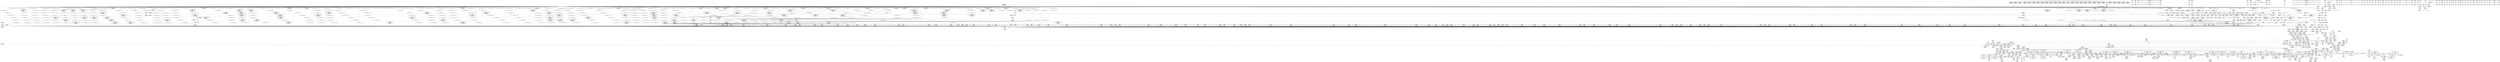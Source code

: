digraph {
	CE0x50d9410 [shape=record,shape=Mrecord,label="{CE0x50d9410|72:_%struct.hlist_bl_node**,_80:_%struct.dentry*,_104:_%struct.inode*,_:_CRE_305,306_}"]
	CE0x5107bd0 [shape=record,shape=Mrecord,label="{CE0x5107bd0|80:_i64,_:_CRE_1334,1335_}"]
	CE0x51dcfb0 [shape=record,shape=Mrecord,label="{CE0x51dcfb0|aa_cred_profile:tmp9|security/apparmor/include/context.h,100|*SummSource*}"]
	CE0x5175340 [shape=record,shape=Mrecord,label="{CE0x5175340|common_perm:tmp4|security/apparmor/lsm.c,169|*SummSink*}"]
	CE0x50dfc90 [shape=record,shape=Mrecord,label="{CE0x50dfc90|apparmor_inode_getattr:tmp8|security/apparmor/lsm.c,370}"]
	CE0x50a7f80 [shape=record,shape=Mrecord,label="{CE0x50a7f80|i64*_getelementptr_inbounds_(_6_x_i64_,_6_x_i64_*___llvm_gcov_ctr85,_i64_0,_i64_0)|*Constant*}"]
	CE0x5170ec0 [shape=record,shape=Mrecord,label="{CE0x5170ec0|COLLAPSED:_GCRE_current_task_external_global_%struct.task_struct*:_elem_0::|security/apparmor/include/context.h,138}"]
	CE0x51a3b00 [shape=record,shape=Mrecord,label="{CE0x51a3b00|aa_cred_profile:do.body}"]
	CE0x5111400 [shape=record,shape=Mrecord,label="{CE0x5111400|0:_i16,_4:_i32,_8:_i16,_40:_%struct.super_block*,_72:_i32,_:_SCMRE_672,680_|*MultipleSource*|*LoadInst*|security/apparmor/lsm.c,369|security/apparmor/include/apparmor.h,117|Function::mediated_filesystem&Arg::inode::}"]
	CE0x50e8380 [shape=record,shape=Mrecord,label="{CE0x50e8380|GLOBAL:aa_cred_profile|*Constant*|*SummSink*}"]
	CE0x50e7060 [shape=record,shape=Mrecord,label="{CE0x50e7060|0:_i16,_4:_i32,_8:_i16,_40:_%struct.super_block*,_72:_i32,_:_SCMRE_536,540_|*MultipleSource*|*LoadInst*|security/apparmor/lsm.c,369|security/apparmor/include/apparmor.h,117|Function::mediated_filesystem&Arg::inode::}"]
	CE0x5110b60 [shape=record,shape=Mrecord,label="{CE0x5110b60|0:_i16,_4:_i32,_8:_i16,_40:_%struct.super_block*,_72:_i32,_:_SCMRE_648,656_|*MultipleSource*|*LoadInst*|security/apparmor/lsm.c,369|security/apparmor/include/apparmor.h,117|Function::mediated_filesystem&Arg::inode::}"]
	CE0x50d5440 [shape=record,shape=Mrecord,label="{CE0x50d5440|72:_%struct.hlist_bl_node**,_80:_%struct.dentry*,_104:_%struct.inode*,_:_CRE_208,209_}"]
	CE0x51bb620 [shape=record,shape=Mrecord,label="{CE0x51bb620|i1_true|*Constant*}"]
	CE0x5144200 [shape=record,shape=Mrecord,label="{CE0x5144200|80:_i64,_:_CRE_1682,1683_}"]
	"CONST[source:1(input),value:2(dynamic)][purpose:{object}][SrcIdx:2]"
	CE0x511c2d0 [shape=record,shape=Mrecord,label="{CE0x511c2d0|0:_i16,_4:_i32,_8:_i16,_40:_%struct.super_block*,_72:_i32,_:_SCMRE_932,933_}"]
	CE0x50a78c0 [shape=record,shape=Mrecord,label="{CE0x50a78c0|apparmor_inode_getattr:bb|*SummSource*}"]
	CE0x50d35e0 [shape=record,shape=Mrecord,label="{CE0x50d35e0|72:_%struct.hlist_bl_node**,_80:_%struct.dentry*,_104:_%struct.inode*,_:_CRE_190,191_}"]
	CE0x50c4520 [shape=record,shape=Mrecord,label="{CE0x50c4520|COLLAPSED:_GCMRE___llvm_gcov_ctr46_internal_global_16_x_i64_zeroinitializer:_elem_0:default:}"]
	CE0x50de0d0 [shape=record,shape=Mrecord,label="{CE0x50de0d0|i64*_getelementptr_inbounds_(_5_x_i64_,_5_x_i64_*___llvm_gcov_ctr57,_i64_0,_i64_0)|*Constant*}"]
	CE0x50d4d80 [shape=record,shape=Mrecord,label="{CE0x50d4d80|72:_%struct.hlist_bl_node**,_80:_%struct.dentry*,_104:_%struct.inode*,_:_CRE_204,205_}"]
	CE0x5146220 [shape=record,shape=Mrecord,label="{CE0x5146220|80:_i64,_:_CRE_1808,1816_|*MultipleSource*|security/apparmor/include/apparmor.h,117|*LoadInst*|security/apparmor/include/apparmor.h,117}"]
	CE0x5105650 [shape=record,shape=Mrecord,label="{CE0x5105650|0:_i16,_4:_i32,_8:_i16,_40:_%struct.super_block*,_72:_i32,_:_SCMRE_480,481_}"]
	CE0x50df880 [shape=record,shape=Mrecord,label="{CE0x50df880|apparmor_inode_getattr:tmp7|security/apparmor/lsm.c,370|*SummSink*}"]
	CE0x51305d0 [shape=record,shape=Mrecord,label="{CE0x51305d0|80:_i64,_:_CRE_264,268_|*MultipleSource*|security/apparmor/include/apparmor.h,117|*LoadInst*|security/apparmor/include/apparmor.h,117}"]
	CE0x51e58f0 [shape=record,shape=Mrecord,label="{CE0x51e58f0|0:_%struct.aa_profile*,_:_CMRE_0,8_|*MultipleSource*|security/apparmor/include/context.h,99|*LoadInst*|security/apparmor/include/context.h,99|security/apparmor/include/context.h,100}"]
	CE0x512d780 [shape=record,shape=Mrecord,label="{CE0x512d780|80:_i64,_:_CRE_64,72_|*MultipleSource*|security/apparmor/include/apparmor.h,117|*LoadInst*|security/apparmor/include/apparmor.h,117}"]
	CE0x5127c80 [shape=record,shape=Mrecord,label="{CE0x5127c80|80:_i64,_:_CRE_593,594_}"]
	CE0x51ebcb0 [shape=record,shape=Mrecord,label="{CE0x51ebcb0|i64*_getelementptr_inbounds_(_16_x_i64_,_16_x_i64_*___llvm_gcov_ctr46,_i64_0,_i64_14)|*Constant*|*SummSource*}"]
	CE0x50c9ad0 [shape=record,shape=Mrecord,label="{CE0x50c9ad0|_call_void_lockdep_rcu_suspicious(i8*_getelementptr_inbounds_(_36_x_i8_,_36_x_i8_*_.str12,_i32_0,_i32_0),_i32_138,_i8*_getelementptr_inbounds_(_45_x_i8_,_45_x_i8_*_.str14,_i32_0,_i32_0))_#7,_!dbg_!15483|security/apparmor/include/context.h,138|*SummSink*}"]
	CE0x51339e0 [shape=record,shape=Mrecord,label="{CE0x51339e0|80:_i64,_:_CRE_1223,1224_}"]
	CE0x50d7ce0 [shape=record,shape=Mrecord,label="{CE0x50d7ce0|72:_%struct.hlist_bl_node**,_80:_%struct.dentry*,_104:_%struct.inode*,_:_CRE_232,240_|*MultipleSource*|security/apparmor/lsm.c,369|Function::apparmor_inode_getattr&Arg::dentry::}"]
	CE0x5126da0 [shape=record,shape=Mrecord,label="{CE0x5126da0|80:_i64,_:_CRE_579,580_}"]
	CE0x50cf520 [shape=record,shape=Mrecord,label="{CE0x50cf520|mediated_filesystem:tmp|*SummSource*}"]
	CE0x50f2d20 [shape=record,shape=Mrecord,label="{CE0x50f2d20|0:_i16,_4:_i32,_8:_i16,_40:_%struct.super_block*,_72:_i32,_:_SCMRE_145,146_}"]
	CE0x511d5b0 [shape=record,shape=Mrecord,label="{CE0x511d5b0|0:_i16,_4:_i32,_8:_i16,_40:_%struct.super_block*,_72:_i32,_:_SCMRE_976,977_}"]
	CE0x510ec90 [shape=record,shape=Mrecord,label="{CE0x510ec90|0:_i16,_4:_i32,_8:_i16,_40:_%struct.super_block*,_72:_i32,_:_SCMRE_609,610_}"]
	CE0x51243e0 [shape=record,shape=Mrecord,label="{CE0x51243e0|80:_i64,_:_CRE_464,472_|*MultipleSource*|security/apparmor/include/apparmor.h,117|*LoadInst*|security/apparmor/include/apparmor.h,117}"]
	CE0x513d780 [shape=record,shape=Mrecord,label="{CE0x513d780|80:_i64,_:_CRE_1360,1361_}"]
	CE0x5158750 [shape=record,shape=Mrecord,label="{CE0x5158750|common_perm_mnt_dentry:tmp6|security/apparmor/lsm.c,207|*SummSource*}"]
	CE0x51337c0 [shape=record,shape=Mrecord,label="{CE0x51337c0|80:_i64,_:_CRE_1221,1222_}"]
	CE0x51b9080 [shape=record,shape=Mrecord,label="{CE0x51b9080|get_current:tmp2|*SummSource*}"]
	CE0x51a7620 [shape=record,shape=Mrecord,label="{CE0x51a7620|GLOBAL:__aa_current_profile.__warned|Global_var:__aa_current_profile.__warned}"]
	CE0x50cca10 [shape=record,shape=Mrecord,label="{CE0x50cca10|i64*_getelementptr_inbounds_(_11_x_i64_,_11_x_i64_*___llvm_gcov_ctr58,_i64_0,_i64_10)|*Constant*|*SummSink*}"]
	CE0x50d0360 [shape=record,shape=Mrecord,label="{CE0x50d0360|GLOBAL:__aa_current_profile|*Constant*|*SummSink*}"]
	CE0x50d5290 [shape=record,shape=Mrecord,label="{CE0x50d5290|72:_%struct.hlist_bl_node**,_80:_%struct.dentry*,_104:_%struct.inode*,_:_CRE_207,208_}"]
	CE0x51ed620 [shape=record,shape=Mrecord,label="{CE0x51ed620|i64*_getelementptr_inbounds_(_16_x_i64_,_16_x_i64_*___llvm_gcov_ctr46,_i64_0,_i64_12)|*Constant*}"]
	CE0x50a77b0 [shape=record,shape=Mrecord,label="{CE0x50a77b0|apparmor_inode_getattr:tmp1|*SummSource*}"]
	CE0x5103570 [shape=record,shape=Mrecord,label="{CE0x5103570|0:_i16,_4:_i32,_8:_i16,_40:_%struct.super_block*,_72:_i32,_:_SCMRE_416,424_|*MultipleSource*|*LoadInst*|security/apparmor/lsm.c,369|security/apparmor/include/apparmor.h,117|Function::mediated_filesystem&Arg::inode::}"]
	CE0x50e8bf0 [shape=record,shape=Mrecord,label="{CE0x50e8bf0|_ret_i32_%error.0,_!dbg_!15483|security/apparmor/lsm.c,172|*SummSink*}"]
	CE0x5126c90 [shape=record,shape=Mrecord,label="{CE0x5126c90|80:_i64,_:_CRE_578,579_}"]
	CE0x50dbee0 [shape=record,shape=Mrecord,label="{CE0x50dbee0|apparmor_inode_getattr:call1|security/apparmor/lsm.c,372|*SummSource*}"]
	CE0x51b9a30 [shape=record,shape=Mrecord,label="{CE0x51b9a30|44:_i32,_48:_i16,_128:_i8*,_:_SCMRE_112,120_|*MultipleSource*|Function::aa_cred_profile&Arg::cred::|security/apparmor/include/context.h,99|security/apparmor/include/context.h,138}"]
	CE0x5178740 [shape=record,shape=Mrecord,label="{CE0x5178740|common_perm:call1|security/apparmor/lsm.c,170|*SummSink*}"]
	CE0x51b9590 [shape=record,shape=Mrecord,label="{CE0x51b9590|i32_22|*Constant*|*SummSource*}"]
	CE0x51f1560 [shape=record,shape=Mrecord,label="{CE0x51f1560|aa_cred_profile:tmp28|security/apparmor/include/context.h,100|*SummSource*}"]
	CE0x51a4550 [shape=record,shape=Mrecord,label="{CE0x51a4550|__aa_current_profile:tmp9|security/apparmor/include/context.h,138|*SummSource*}"]
	CE0x50eca30 [shape=record,shape=Mrecord,label="{CE0x50eca30|common_perm:path|Function::common_perm&Arg::path::|*SummSource*}"]
	CE0x51a3220 [shape=record,shape=Mrecord,label="{CE0x51a3220|aa_cred_profile:tmp4|*LoadInst*|security/apparmor/include/context.h,99|*SummSource*}"]
	CE0x50d9330 [shape=record,shape=Mrecord,label="{CE0x50d9330|72:_%struct.hlist_bl_node**,_80:_%struct.dentry*,_104:_%struct.inode*,_:_CRE_304,305_}"]
	CE0x50ce570 [shape=record,shape=Mrecord,label="{CE0x50ce570|__aa_current_profile:tmp18|security/apparmor/include/context.h,138}"]
	CE0x51f0a70 [shape=record,shape=Mrecord,label="{CE0x51f0a70|i64*_getelementptr_inbounds_(_16_x_i64_,_16_x_i64_*___llvm_gcov_ctr46,_i64_0,_i64_13)|*Constant*}"]
	CE0x50e8200 [shape=record,shape=Mrecord,label="{CE0x50e8200|GLOBAL:aa_cred_profile|*Constant*|*SummSource*}"]
	CE0x50ddb50 [shape=record,shape=Mrecord,label="{CE0x50ddb50|i64*_getelementptr_inbounds_(_11_x_i64_,_11_x_i64_*___llvm_gcov_ctr58,_i64_0,_i64_0)|*Constant*|*SummSink*}"]
	CE0x50a6da0 [shape=record,shape=Mrecord,label="{CE0x50a6da0|i32_0|*Constant*}"]
	CE0x5121eb0 [shape=record,shape=Mrecord,label="{CE0x5121eb0|80:_i64,_:_CRE_429,430_}"]
	CE0x50f6940 [shape=record,shape=Mrecord,label="{CE0x50f6940|0:_i16,_4:_i32,_8:_i16,_40:_%struct.super_block*,_72:_i32,_:_SCMRE_182,183_}"]
	CE0x50d9180 [shape=record,shape=Mrecord,label="{CE0x50d9180|apparmor_inode_getattr:tmp2|*LoadInst*|security/apparmor/lsm.c,369}"]
	CE0x5125fd0 [shape=record,shape=Mrecord,label="{CE0x5125fd0|80:_i64,_:_CRE_566,567_}"]
	CE0x50f55c0 [shape=record,shape=Mrecord,label="{CE0x50f55c0|0:_i16,_4:_i32,_8:_i16,_40:_%struct.super_block*,_72:_i32,_:_SCMRE_170,171_}"]
	CE0x51a74a0 [shape=record,shape=Mrecord,label="{CE0x51a74a0|__aa_current_profile:tmp7|security/apparmor/include/context.h,138|*SummSink*}"]
	CE0x51755c0 [shape=record,shape=Mrecord,label="{CE0x51755c0|common_perm:tmp5|security/apparmor/lsm.c,169|*SummSource*}"]
	CE0x51e5f90 [shape=record,shape=Mrecord,label="{CE0x51e5f90|aa_cred_profile:if.end}"]
	CE0x5144420 [shape=record,shape=Mrecord,label="{CE0x5144420|80:_i64,_:_CRE_1684,1685_}"]
	CE0x5141120 [shape=record,shape=Mrecord,label="{CE0x5141120|80:_i64,_:_CRE_1636,1637_}"]
	CE0x51a1520 [shape=record,shape=Mrecord,label="{CE0x51a1520|__aa_current_profile:if.then|*SummSink*}"]
	CE0x51a37a0 [shape=record,shape=Mrecord,label="{CE0x51a37a0|__aa_current_profile:tmp2|*SummSink*}"]
	CE0x50ddf10 [shape=record,shape=Mrecord,label="{CE0x50ddf10|common_perm:if.then|*SummSource*}"]
	CE0x51f4c30 [shape=record,shape=Mrecord,label="{CE0x51f4c30|aa_cred_profile:tmp33|security/apparmor/include/context.h,101|*SummSink*}"]
	CE0x50d7560 [shape=record,shape=Mrecord,label="{CE0x50d7560|72:_%struct.hlist_bl_node**,_80:_%struct.dentry*,_104:_%struct.inode*,_:_CRE_223,224_}"]
	CE0x50fd060 [shape=record,shape=Mrecord,label="{CE0x50fd060|0:_i16,_4:_i32,_8:_i16,_40:_%struct.super_block*,_72:_i32,_:_SCMRE_269,270_}"]
	CE0x50fea60 [shape=record,shape=Mrecord,label="{CE0x50fea60|0:_i16,_4:_i32,_8:_i16,_40:_%struct.super_block*,_72:_i32,_:_SCMRE_285,286_}"]
	CE0x51007a0 [shape=record,shape=Mrecord,label="{CE0x51007a0|0:_i16,_4:_i32,_8:_i16,_40:_%struct.super_block*,_72:_i32,_:_SCMRE_303,304_}"]
	CE0x512df00 [shape=record,shape=Mrecord,label="{CE0x512df00|80:_i64,_:_CRE_96,104_|*MultipleSource*|security/apparmor/include/apparmor.h,117|*LoadInst*|security/apparmor/include/apparmor.h,117}"]
	CE0x5133e20 [shape=record,shape=Mrecord,label="{CE0x5133e20|80:_i64,_:_CRE_1227,1228_}"]
	CE0x50bf930 [shape=record,shape=Mrecord,label="{CE0x50bf930|apparmor_inode_getattr:tmp6|security/apparmor/lsm.c,369}"]
	CE0x50ce320 [shape=record,shape=Mrecord,label="{CE0x50ce320|__aa_current_profile:tmp17|security/apparmor/include/context.h,138}"]
	CE0x50bc750 [shape=record,shape=Mrecord,label="{CE0x50bc750|apparmor_inode_getattr:tmp6|security/apparmor/lsm.c,369|*SummSource*}"]
	CE0x5116b10 [shape=record,shape=Mrecord,label="{CE0x5116b10|0:_i16,_4:_i32,_8:_i16,_40:_%struct.super_block*,_72:_i32,_:_SCMRE_878,879_}"]
	CE0x5138190 [shape=record,shape=Mrecord,label="{CE0x5138190|80:_i64,_:_CRE_1309,1310_}"]
	CE0x5107240 [shape=record,shape=Mrecord,label="{CE0x5107240|80:_i64,_:_CRE_1325,1326_}"]
	CE0x51471a0 [shape=record,shape=Mrecord,label="{CE0x51471a0|80:_i64,_:_CRE_1872,1873_}"]
	CE0x510cc10 [shape=record,shape=Mrecord,label="{CE0x510cc10|0:_i16,_4:_i32,_8:_i16,_40:_%struct.super_block*,_72:_i32,_:_SCMRE_589,590_}"]
	CE0x510e2d0 [shape=record,shape=Mrecord,label="{CE0x510e2d0|0:_i16,_4:_i32,_8:_i16,_40:_%struct.super_block*,_72:_i32,_:_SCMRE_603,604_}"]
	CE0x511bf90 [shape=record,shape=Mrecord,label="{CE0x511bf90|0:_i16,_4:_i32,_8:_i16,_40:_%struct.super_block*,_72:_i32,_:_SCMRE_930,931_}"]
	CE0x5133050 [shape=record,shape=Mrecord,label="{CE0x5133050|80:_i64,_:_CRE_1214,1215_}"]
	CE0x512f840 [shape=record,shape=Mrecord,label="{CE0x512f840|80:_i64,_:_CRE_200,204_|*MultipleSource*|security/apparmor/include/apparmor.h,117|*LoadInst*|security/apparmor/include/apparmor.h,117}"]
	CE0x51ecff0 [shape=record,shape=Mrecord,label="{CE0x51ecff0|44:_i32,_48:_i16,_128:_i8*,_:_SCMRE_72,80_|*MultipleSource*|Function::aa_cred_profile&Arg::cred::|security/apparmor/include/context.h,99|security/apparmor/include/context.h,138}"]
	CE0x5177160 [shape=record,shape=Mrecord,label="{CE0x5177160|GLOBAL:__llvm_gcov_ctr58|Global_var:__llvm_gcov_ctr58}"]
	CE0x51556a0 [shape=record,shape=Mrecord,label="{CE0x51556a0|aa_cred_profile:tmp6|security/apparmor/include/context.h,100|*SummSource*}"]
	CE0x5122620 [shape=record,shape=Mrecord,label="{CE0x5122620|80:_i64,_:_CRE_436,437_}"]
	CE0x5174f20 [shape=record,shape=Mrecord,label="{CE0x5174f20|aa_cred_profile:lnot.ext|security/apparmor/include/context.h,100|*SummSource*}"]
	CE0x50d50e0 [shape=record,shape=Mrecord,label="{CE0x50d50e0|72:_%struct.hlist_bl_node**,_80:_%struct.dentry*,_104:_%struct.inode*,_:_CRE_206,207_}"]
	CE0x50c3f90 [shape=record,shape=Mrecord,label="{CE0x50c3f90|common_perm:tmp|*SummSink*}"]
	CE0x5140790 [shape=record,shape=Mrecord,label="{CE0x5140790|80:_i64,_:_CRE_1627,1628_}"]
	CE0x51ef0a0 [shape=record,shape=Mrecord,label="{CE0x51ef0a0|i64*_getelementptr_inbounds_(_16_x_i64_,_16_x_i64_*___llvm_gcov_ctr46,_i64_0,_i64_14)|*Constant*|*SummSink*}"]
	CE0x512f080 [shape=record,shape=Mrecord,label="{CE0x512f080|80:_i64,_:_CRE_160,176_|*MultipleSource*|security/apparmor/include/apparmor.h,117|*LoadInst*|security/apparmor/include/apparmor.h,117}"]
	CE0x517b9e0 [shape=record,shape=Mrecord,label="{CE0x517b9e0|i64*_getelementptr_inbounds_(_5_x_i64_,_5_x_i64_*___llvm_gcov_ctr57,_i64_0,_i64_4)|*Constant*|*SummSource*}"]
	CE0x51b97f0 [shape=record,shape=Mrecord,label="{CE0x51b97f0|44:_i32,_48:_i16,_128:_i8*,_:_SCMRE_104,112_|*MultipleSource*|Function::aa_cred_profile&Arg::cred::|security/apparmor/include/context.h,99|security/apparmor/include/context.h,138}"]
	CE0x5145870 [shape=record,shape=Mrecord,label="{CE0x5145870|80:_i64,_:_CRE_1768,1776_|*MultipleSource*|security/apparmor/include/apparmor.h,117|*LoadInst*|security/apparmor/include/apparmor.h,117}"]
	CE0x5126b80 [shape=record,shape=Mrecord,label="{CE0x5126b80|80:_i64,_:_CRE_577,578_}"]
	CE0x516c220 [shape=record,shape=Mrecord,label="{CE0x516c220|GLOBAL:get_current|*Constant*|*SummSource*}"]
	CE0x510a850 [shape=record,shape=Mrecord,label="{CE0x510a850|0:_i16,_4:_i32,_8:_i16,_40:_%struct.super_block*,_72:_i32,_:_SCMRE_567,568_}"]
	CE0x512a2c0 [shape=record,shape=Mrecord,label="{CE0x512a2c0|80:_i64,_:_CRE_629,630_}"]
	CE0x50d4360 [shape=record,shape=Mrecord,label="{CE0x50d4360|72:_%struct.hlist_bl_node**,_80:_%struct.dentry*,_104:_%struct.inode*,_:_CRE_198,199_}"]
	CE0x5116630 [shape=record,shape=Mrecord,label="{CE0x5116630|0:_i16,_4:_i32,_8:_i16,_40:_%struct.super_block*,_72:_i32,_:_SCMRE_875,876_}"]
	CE0x5116490 [shape=record,shape=Mrecord,label="{CE0x5116490|0:_i16,_4:_i32,_8:_i16,_40:_%struct.super_block*,_72:_i32,_:_SCMRE_874,875_}"]
	CE0x5128830 [shape=record,shape=Mrecord,label="{CE0x5128830|80:_i64,_:_CRE_604,605_}"]
	CE0x50ccf10 [shape=record,shape=Mrecord,label="{CE0x50ccf10|__aa_current_profile:tmp19|security/apparmor/include/context.h,138|*SummSink*}"]
	CE0x511ddd0 [shape=record,shape=Mrecord,label="{CE0x511ddd0|0:_i16,_4:_i32,_8:_i16,_40:_%struct.super_block*,_72:_i32,_:_SCMRE_980,981_}"]
	CE0x5136570 [shape=record,shape=Mrecord,label="{CE0x5136570|80:_i64,_:_CRE_1264,1265_}"]
	CE0x5108c30 [shape=record,shape=Mrecord,label="{CE0x5108c30|0:_i16,_4:_i32,_8:_i16,_40:_%struct.super_block*,_72:_i32,_:_SCMRE_544,552_|*MultipleSource*|*LoadInst*|security/apparmor/lsm.c,369|security/apparmor/include/apparmor.h,117|Function::mediated_filesystem&Arg::inode::}"]
	CE0x5147b80 [shape=record,shape=Mrecord,label="{CE0x5147b80|80:_i64,_:_CRE_1880,1884_|*MultipleSource*|security/apparmor/include/apparmor.h,117|*LoadInst*|security/apparmor/include/apparmor.h,117}"]
	CE0x5155c80 [shape=record,shape=Mrecord,label="{CE0x5155c80|i64*_getelementptr_inbounds_(_2_x_i64_,_2_x_i64_*___llvm_gcov_ctr112,_i64_0,_i64_1)|*Constant*|*SummSink*}"]
	CE0x50b9120 [shape=record,shape=Mrecord,label="{CE0x50b9120|i64*_getelementptr_inbounds_(_6_x_i64_,_6_x_i64_*___llvm_gcov_ctr85,_i64_0,_i64_4)|*Constant*|*SummSink*}"]
	CE0x51231d0 [shape=record,shape=Mrecord,label="{CE0x51231d0|80:_i64,_:_CRE_447,448_}"]
	CE0x516eb80 [shape=record,shape=Mrecord,label="{CE0x516eb80|get_current:tmp}"]
	CE0x5145a60 [shape=record,shape=Mrecord,label="{CE0x5145a60|80:_i64,_:_CRE_1776,1784_|*MultipleSource*|security/apparmor/include/apparmor.h,117|*LoadInst*|security/apparmor/include/apparmor.h,117}"]
	CE0x50c9ec0 [shape=record,shape=Mrecord,label="{CE0x50c9ec0|i8*_getelementptr_inbounds_(_36_x_i8_,_36_x_i8_*_.str12,_i32_0,_i32_0)|*Constant*}"]
	CE0x50efe00 [shape=record,shape=Mrecord,label="{CE0x50efe00|0:_i16,_4:_i32,_8:_i16,_40:_%struct.super_block*,_72:_i32,_:_SCMRE_40,48_|*MultipleSource*|*LoadInst*|security/apparmor/lsm.c,369|security/apparmor/include/apparmor.h,117|Function::mediated_filesystem&Arg::inode::}"]
	CE0x5158ad0 [shape=record,shape=Mrecord,label="{CE0x5158ad0|common_perm_mnt_dentry:i_uid|security/apparmor/lsm.c,207|*SummSource*}"]
	CE0x51744c0 [shape=record,shape=Mrecord,label="{CE0x51744c0|aa_cred_profile:lnot2|security/apparmor/include/context.h,100|*SummSink*}"]
	CE0x5121fc0 [shape=record,shape=Mrecord,label="{CE0x5121fc0|80:_i64,_:_CRE_430,431_}"]
	CE0x51ef550 [shape=record,shape=Mrecord,label="{CE0x51ef550|aa_cred_profile:tmp30|security/apparmor/include/context.h,100|*SummSink*}"]
	CE0x510ee30 [shape=record,shape=Mrecord,label="{CE0x510ee30|0:_i16,_4:_i32,_8:_i16,_40:_%struct.super_block*,_72:_i32,_:_SCMRE_610,611_}"]
	CE0x50ba4f0 [shape=record,shape=Mrecord,label="{CE0x50ba4f0|72:_%struct.hlist_bl_node**,_80:_%struct.dentry*,_104:_%struct.inode*,_:_CRE_174,175_}"]
	CE0x51d6c70 [shape=record,shape=Mrecord,label="{CE0x51d6c70|aa_cred_profile:tmp5|security/apparmor/include/context.h,99|*SummSource*}"]
	CE0x5106e00 [shape=record,shape=Mrecord,label="{CE0x5106e00|80:_i64,_:_CRE_1321,1322_}"]
	CE0x5120860 [shape=record,shape=Mrecord,label="{CE0x5120860|80:_i64,_:_CRE_408,409_}"]
	CE0x50eb5e0 [shape=record,shape=Mrecord,label="{CE0x50eb5e0|common_perm:cmp|security/apparmor/lsm.c,169}"]
	CE0x5134260 [shape=record,shape=Mrecord,label="{CE0x5134260|80:_i64,_:_CRE_1231,1232_}"]
	CE0x50e1180 [shape=record,shape=Mrecord,label="{CE0x50e1180|GLOBAL:mediated_filesystem|*Constant*|*SummSource*}"]
	CE0x50f8820 [shape=record,shape=Mrecord,label="{CE0x50f8820|0:_i16,_4:_i32,_8:_i16,_40:_%struct.super_block*,_72:_i32,_:_SCMRE_201,202_}"]
	CE0x5144ca0 [shape=record,shape=Mrecord,label="{CE0x5144ca0|80:_i64,_:_CRE_1712,1720_|*MultipleSource*|security/apparmor/include/apparmor.h,117|*LoadInst*|security/apparmor/include/apparmor.h,117}"]
	CE0x5158120 [shape=record,shape=Mrecord,label="{CE0x5158120|common_perm_mnt_dentry:mode|security/apparmor/lsm.c,207|*SummSource*}"]
	CE0x51612a0 [shape=record,shape=Mrecord,label="{CE0x51612a0|i64_4|*Constant*}"]
	CE0x50b9680 [shape=record,shape=Mrecord,label="{CE0x50b9680|apparmor_inode_getattr:tmp9|security/apparmor/lsm.c,372|*SummSink*}"]
	CE0x513d120 [shape=record,shape=Mrecord,label="{CE0x513d120|80:_i64,_:_CRE_1354,1355_}"]
	CE0x50fae40 [shape=record,shape=Mrecord,label="{CE0x50fae40|0:_i16,_4:_i32,_8:_i16,_40:_%struct.super_block*,_72:_i32,_:_SCMRE_248,249_}"]
	CE0x5143100 [shape=record,shape=Mrecord,label="{CE0x5143100|80:_i64,_:_CRE_1666,1667_}"]
	CE0x513f0d0 [shape=record,shape=Mrecord,label="{CE0x513f0d0|80:_i64,_:_CRE_1584,1592_|*MultipleSource*|security/apparmor/include/apparmor.h,117|*LoadInst*|security/apparmor/include/apparmor.h,117}"]
	CE0x50ac2e0 [shape=record,shape=Mrecord,label="{CE0x50ac2e0|apparmor_inode_getattr:tmp1}"]
	CE0x51bae50 [shape=record,shape=Mrecord,label="{CE0x51bae50|aa_cred_profile:tmp2|*SummSink*}"]
	CE0x51a2110 [shape=record,shape=Mrecord,label="{CE0x51a2110|i64_5|*Constant*}"]
	CE0x50cf440 [shape=record,shape=Mrecord,label="{CE0x50cf440|mediated_filesystem:tmp}"]
	CE0x51382a0 [shape=record,shape=Mrecord,label="{CE0x51382a0|80:_i64,_:_CRE_1310,1311_}"]
	CE0x51dd130 [shape=record,shape=Mrecord,label="{CE0x51dd130|aa_cred_profile:tmp9|security/apparmor/include/context.h,100|*SummSink*}"]
	CE0x5149540 [shape=record,shape=Mrecord,label="{CE0x5149540|mediated_filesystem:tmp5|security/apparmor/include/apparmor.h,117|*SummSource*}"]
	CE0x517c1a0 [shape=record,shape=Mrecord,label="{CE0x517c1a0|_ret_%struct.aa_profile*_%call4,_!dbg_!15494|security/apparmor/include/context.h,138|*SummSink*}"]
	CE0x5156cc0 [shape=record,shape=Mrecord,label="{CE0x5156cc0|common_perm:entry}"]
	CE0x50ed330 [shape=record,shape=Mrecord,label="{CE0x50ed330|common_perm:tmp2|security/apparmor/lsm.c,169}"]
	CE0x50e98b0 [shape=record,shape=Mrecord,label="{CE0x50e98b0|common_perm_mnt_dentry:d_inode|security/apparmor/lsm.c,207|*SummSink*}"]
	CE0x51a9070 [shape=record,shape=Mrecord,label="{CE0x51a9070|i64*_getelementptr_inbounds_(_11_x_i64_,_11_x_i64_*___llvm_gcov_ctr58,_i64_0,_i64_6)|*Constant*|*SummSource*}"]
	CE0x5122d90 [shape=record,shape=Mrecord,label="{CE0x5122d90|80:_i64,_:_CRE_443,444_}"]
	CE0x5161480 [shape=record,shape=Mrecord,label="{CE0x5161480|common_perm_mnt_dentry:mode|security/apparmor/lsm.c,207|*SummSink*}"]
	CE0x512e4b0 [shape=record,shape=Mrecord,label="{CE0x512e4b0|80:_i64,_:_CRE_120,128_|*MultipleSource*|security/apparmor/include/apparmor.h,117|*LoadInst*|security/apparmor/include/apparmor.h,117}"]
	CE0x50b4930 [shape=record,shape=Mrecord,label="{CE0x50b4930|i64*_getelementptr_inbounds_(_6_x_i64_,_6_x_i64_*___llvm_gcov_ctr85,_i64_0,_i64_3)|*Constant*}"]
	CE0x50f3540 [shape=record,shape=Mrecord,label="{CE0x50f3540|0:_i16,_4:_i32,_8:_i16,_40:_%struct.super_block*,_72:_i32,_:_SCMRE_150,151_}"]
	CE0x50ef580 [shape=record,shape=Mrecord,label="{CE0x50ef580|common_perm:tmp|*SummSource*}"]
	CE0x51dae20 [shape=record,shape=Mrecord,label="{CE0x51dae20|i64*_getelementptr_inbounds_(_16_x_i64_,_16_x_i64_*___llvm_gcov_ctr46,_i64_0,_i64_7)|*Constant*}"]
	CE0x50f02e0 [shape=record,shape=Mrecord,label="{CE0x50f02e0|0:_i16,_4:_i32,_8:_i16,_40:_%struct.super_block*,_72:_i32,_:_SCMRE_56,64_|*MultipleSource*|*LoadInst*|security/apparmor/lsm.c,369|security/apparmor/include/apparmor.h,117|Function::mediated_filesystem&Arg::inode::}"]
	CE0x50e2d10 [shape=record,shape=Mrecord,label="{CE0x50e2d10|mediated_filesystem:tobool|security/apparmor/include/apparmor.h,117|*SummSink*}"]
	CE0x5112210 [shape=record,shape=Mrecord,label="{CE0x5112210|0:_i16,_4:_i32,_8:_i16,_40:_%struct.super_block*,_72:_i32,_:_SCMRE_704,712_|*MultipleSource*|*LoadInst*|security/apparmor/lsm.c,369|security/apparmor/include/apparmor.h,117|Function::mediated_filesystem&Arg::inode::}"]
	CE0x51d7bc0 [shape=record,shape=Mrecord,label="{CE0x51d7bc0|aa_cred_profile:if.end|*SummSink*}"]
	CE0x50f5f80 [shape=record,shape=Mrecord,label="{CE0x50f5f80|0:_i16,_4:_i32,_8:_i16,_40:_%struct.super_block*,_72:_i32,_:_SCMRE_176,177_}"]
	CE0x510d5d0 [shape=record,shape=Mrecord,label="{CE0x510d5d0|0:_i16,_4:_i32,_8:_i16,_40:_%struct.super_block*,_72:_i32,_:_SCMRE_595,596_}"]
	CE0x5141ab0 [shape=record,shape=Mrecord,label="{CE0x5141ab0|80:_i64,_:_CRE_1645,1646_}"]
	CE0x5154030 [shape=record,shape=Mrecord,label="{CE0x5154030|%struct.aa_profile*_null|*Constant*}"]
	CE0x51a12b0 [shape=record,shape=Mrecord,label="{CE0x51a12b0|__aa_current_profile:if.then}"]
	CE0x50e6260 [shape=record,shape=Mrecord,label="{CE0x50e6260|0:_i16,_4:_i32,_8:_i16,_40:_%struct.super_block*,_72:_i32,_:_SCMRE_504,508_|*MultipleSource*|*LoadInst*|security/apparmor/lsm.c,369|security/apparmor/include/apparmor.h,117|Function::mediated_filesystem&Arg::inode::}"]
	CE0x515f730 [shape=record,shape=Mrecord,label="{CE0x515f730|i64*_getelementptr_inbounds_(_2_x_i64_,_2_x_i64_*___llvm_gcov_ctr83,_i64_0,_i64_1)|*Constant*|*SummSink*}"]
	CE0x512e6d0 [shape=record,shape=Mrecord,label="{CE0x512e6d0|80:_i64,_:_CRE_128,132_|*MultipleSource*|security/apparmor/include/apparmor.h,117|*LoadInst*|security/apparmor/include/apparmor.h,117}"]
	CE0x50b3cf0 [shape=record,shape=Mrecord,label="{CE0x50b3cf0|apparmor_inode_getattr:d_inode|security/apparmor/lsm.c,369}"]
	CE0x51d5bf0 [shape=record,shape=Mrecord,label="{CE0x51d5bf0|i32_100|*Constant*}"]
	CE0x50fdbc0 [shape=record,shape=Mrecord,label="{CE0x50fdbc0|0:_i16,_4:_i32,_8:_i16,_40:_%struct.super_block*,_72:_i32,_:_SCMRE_276,277_}"]
	CE0x50ca480 [shape=record,shape=Mrecord,label="{CE0x50ca480|i8*_getelementptr_inbounds_(_36_x_i8_,_36_x_i8_*_.str12,_i32_0,_i32_0)|*Constant*|*SummSink*}"]
	CE0x51d4180 [shape=record,shape=Mrecord,label="{CE0x51d4180|_call_void_asm_sideeffect_1:_09ud2_0A.pushsection___bug_table,_22a_22_0A2:_09.long_1b_-_2b,_$_0:c_-_2b_0A_09.word_$_1:c_,_0_0A_09.org_2b+$_2:c_0A.popsection_,_i,i,i,_dirflag_,_fpsr_,_flags_(i8*_getelementptr_inbounds_(_36_x_i8_,_36_x_i8_*_.str12,_i32_0,_i32_0),_i32_100,_i64_12)_#2,_!dbg_!15490,_!srcloc_!15493|security/apparmor/include/context.h,100|*SummSource*}"]
	CE0x517a3c0 [shape=record,shape=Mrecord,label="{CE0x517a3c0|aa_path_perm:request|Function::aa_path_perm&Arg::request::}"]
	CE0x5143870 [shape=record,shape=Mrecord,label="{CE0x5143870|80:_i64,_:_CRE_1673,1674_}"]
	CE0x517dad0 [shape=record,shape=Mrecord,label="{CE0x517dad0|common_perm:tmp3|security/apparmor/lsm.c,169}"]
	CE0x515f430 [shape=record,shape=Mrecord,label="{CE0x515f430|__aa_current_profile:tmp6|security/apparmor/include/context.h,138}"]
	CE0x50f5c40 [shape=record,shape=Mrecord,label="{CE0x50f5c40|0:_i16,_4:_i32,_8:_i16,_40:_%struct.super_block*,_72:_i32,_:_SCMRE_174,175_}"]
	CE0x51a2fe0 [shape=record,shape=Mrecord,label="{CE0x51a2fe0|aa_cred_profile:tmp4|*LoadInst*|security/apparmor/include/context.h,99}"]
	CE0x51a1740 [shape=record,shape=Mrecord,label="{CE0x51a1740|aa_cred_profile:do.end|*SummSource*}"]
	CE0x5161ab0 [shape=record,shape=Mrecord,label="{CE0x5161ab0|common_perm:cond|Function::common_perm&Arg::cond::}"]
	CE0x5118510 [shape=record,shape=Mrecord,label="{CE0x5118510|0:_i16,_4:_i32,_8:_i16,_40:_%struct.super_block*,_72:_i32,_:_SCMRE_894,895_}"]
	CE0x50d4a20 [shape=record,shape=Mrecord,label="{CE0x50d4a20|72:_%struct.hlist_bl_node**,_80:_%struct.dentry*,_104:_%struct.inode*,_:_CRE_202,203_}"]
	CE0x51b76e0 [shape=record,shape=Mrecord,label="{CE0x51b76e0|aa_cred_profile:tmp10|security/apparmor/include/context.h,100}"]
	CE0x50e4870 [shape=record,shape=Mrecord,label="{CE0x50e4870|common_perm_mnt_dentry:mnt|Function::common_perm_mnt_dentry&Arg::mnt::|*SummSource*}"]
	CE0x50ddd10 [shape=record,shape=Mrecord,label="{CE0x50ddd10|__aa_current_profile:tmp}"]
	CE0x50c3c80 [shape=record,shape=Mrecord,label="{CE0x50c3c80|apparmor_inode_getattr:tmp5|security/apparmor/lsm.c,369|*SummSource*}"]
	CE0x5134d00 [shape=record,shape=Mrecord,label="{CE0x5134d00|80:_i64,_:_CRE_1241,1242_}"]
	CE0x50fd880 [shape=record,shape=Mrecord,label="{CE0x50fd880|0:_i16,_4:_i32,_8:_i16,_40:_%struct.super_block*,_72:_i32,_:_SCMRE_274,275_}"]
	CE0x50baf10 [shape=record,shape=Mrecord,label="{CE0x50baf10|72:_%struct.hlist_bl_node**,_80:_%struct.dentry*,_104:_%struct.inode*,_:_CRE_94,95_}"]
	CE0x50fb320 [shape=record,shape=Mrecord,label="{CE0x50fb320|0:_i16,_4:_i32,_8:_i16,_40:_%struct.super_block*,_72:_i32,_:_SCMRE_251,252_}"]
	CE0x50b16b0 [shape=record,shape=Mrecord,label="{CE0x50b16b0|apparmor_inode_getattr:tmp|*SummSink*}"]
	CE0x512b600 [shape=record,shape=Mrecord,label="{CE0x512b600|80:_i64,_:_CRE_712,720_|*MultipleSource*|security/apparmor/include/apparmor.h,117|*LoadInst*|security/apparmor/include/apparmor.h,117}"]
	CE0x5140460 [shape=record,shape=Mrecord,label="{CE0x5140460|80:_i64,_:_CRE_1624,1625_}"]
	CE0x50ea100 [shape=record,shape=Mrecord,label="{CE0x50ea100|common_perm_mnt_dentry:tmp5|security/apparmor/lsm.c,207}"]
	CE0x5143760 [shape=record,shape=Mrecord,label="{CE0x5143760|80:_i64,_:_CRE_1672,1673_}"]
	CE0x51d1d60 [shape=record,shape=Mrecord,label="{CE0x51d1d60|aa_cred_profile:tmp23|security/apparmor/include/context.h,100}"]
	CE0x51a64a0 [shape=record,shape=Mrecord,label="{CE0x51a64a0|aa_cred_profile:lor.rhs|*SummSink*}"]
	CE0x519f7a0 [shape=record,shape=Mrecord,label="{CE0x519f7a0|GLOBAL:__aa_current_profile.__warned|Global_var:__aa_current_profile.__warned|*SummSource*}"]
	CE0x511e560 [shape=record,shape=Mrecord,label="{CE0x511e560|0:_i16,_4:_i32,_8:_i16,_40:_%struct.super_block*,_72:_i32,_:_SCMRE_988,992_|*MultipleSource*|*LoadInst*|security/apparmor/lsm.c,369|security/apparmor/include/apparmor.h,117|Function::mediated_filesystem&Arg::inode::}"]
	CE0x5135690 [shape=record,shape=Mrecord,label="{CE0x5135690|80:_i64,_:_CRE_1250,1251_}"]
	CE0x514d010 [shape=record,shape=Mrecord,label="{CE0x514d010|common_perm:bb}"]
	CE0x512c970 [shape=record,shape=Mrecord,label="{CE0x512c970|i64_-2147483648|*Constant*}"]
	CE0x51614f0 [shape=record,shape=Mrecord,label="{CE0x51614f0|i64_4|*Constant*|*SummSource*}"]
	CE0x5153840 [shape=record,shape=Mrecord,label="{CE0x5153840|get_current:tmp4|./arch/x86/include/asm/current.h,14|*SummSource*}"]
	CE0x50c6a60 [shape=record,shape=Mrecord,label="{CE0x50c6a60|_ret_i32_%retval.0,_!dbg_!15478|security/apparmor/lsm.c,374|*SummSink*}"]
	CE0x51e55b0 [shape=record,shape=Mrecord,label="{CE0x51e55b0|aa_cred_profile:profile|security/apparmor/include/context.h,100|*SummSource*}"]
	CE0x51069c0 [shape=record,shape=Mrecord,label="{CE0x51069c0|80:_i64,_:_CRE_1317,1318_}"]
	CE0x50c3120 [shape=record,shape=Mrecord,label="{CE0x50c3120|aa_cred_profile:lor.rhs}"]
	CE0x51078a0 [shape=record,shape=Mrecord,label="{CE0x51078a0|80:_i64,_:_CRE_1331,1332_}"]
	CE0x51230c0 [shape=record,shape=Mrecord,label="{CE0x51230c0|80:_i64,_:_CRE_446,447_}"]
	CE0x513c8a0 [shape=record,shape=Mrecord,label="{CE0x513c8a0|80:_i64,_:_CRE_1346,1347_}"]
	CE0x51f60a0 [shape=record,shape=Mrecord,label="{CE0x51f60a0|VOIDTB_TE:_CE_0,8_|*MultipleSource*|Function::common_perm_mnt_dentry&Arg::mnt::|Function::apparmor_inode_getattr&Arg::mnt::}"]
	CE0x51bbab0 [shape=record,shape=Mrecord,label="{CE0x51bbab0|aa_cred_profile:lnot|security/apparmor/include/context.h,100|*SummSource*}"]
	CE0x50fb4c0 [shape=record,shape=Mrecord,label="{CE0x50fb4c0|0:_i16,_4:_i32,_8:_i16,_40:_%struct.super_block*,_72:_i32,_:_SCMRE_252,253_}"]
	CE0x50d0720 [shape=record,shape=Mrecord,label="{CE0x50d0720|mediated_filesystem:tmp1|*SummSource*}"]
	CE0x50e6b00 [shape=record,shape=Mrecord,label="{CE0x50e6b00|0:_i16,_4:_i32,_8:_i16,_40:_%struct.super_block*,_72:_i32,_:_SCMRE_520,528_|*MultipleSource*|*LoadInst*|security/apparmor/lsm.c,369|security/apparmor/include/apparmor.h,117|Function::mediated_filesystem&Arg::inode::}"]
	CE0x50eb2f0 [shape=record,shape=Mrecord,label="{CE0x50eb2f0|i64_3|*Constant*|*SummSink*}"]
	CE0x51da590 [shape=record,shape=Mrecord,label="{CE0x51da590|aa_cred_profile:tmp16|security/apparmor/include/context.h,100|*SummSource*}"]
	CE0x51d44c0 [shape=record,shape=Mrecord,label="{CE0x51d44c0|void_(i8*,_i32,_i64)*_asm_sideeffect_1:_09ud2_0A.pushsection___bug_table,_22a_22_0A2:_09.long_1b_-_2b,_$_0:c_-_2b_0A_09.word_$_1:c_,_0_0A_09.org_2b+$_2:c_0A.popsection_,_i,i,i,_dirflag_,_fpsr_,_flags_|*SummSink*}"]
	CE0x50db1e0 [shape=record,shape=Mrecord,label="{CE0x50db1e0|i64_2|*Constant*|*SummSource*}"]
	CE0x50e9780 [shape=record,shape=Mrecord,label="{CE0x50e9780|common_perm_mnt_dentry:tmp4|*LoadInst*|security/apparmor/lsm.c,207|*SummSink*}"]
	CE0x5119a30 [shape=record,shape=Mrecord,label="{CE0x5119a30|0:_i16,_4:_i32,_8:_i16,_40:_%struct.super_block*,_72:_i32,_:_SCMRE_907,908_}"]
	CE0x50f5de0 [shape=record,shape=Mrecord,label="{CE0x50f5de0|0:_i16,_4:_i32,_8:_i16,_40:_%struct.super_block*,_72:_i32,_:_SCMRE_175,176_}"]
	CE0x512a810 [shape=record,shape=Mrecord,label="{CE0x512a810|80:_i64,_:_CRE_648,656_|*MultipleSource*|security/apparmor/include/apparmor.h,117|*LoadInst*|security/apparmor/include/apparmor.h,117}"]
	CE0x5131740 [shape=record,shape=Mrecord,label="{CE0x5131740|80:_i64,_:_CRE_328,336_|*MultipleSource*|security/apparmor/include/apparmor.h,117|*LoadInst*|security/apparmor/include/apparmor.h,117}"]
	CE0x5178550 [shape=record,shape=Mrecord,label="{CE0x5178550|common_perm:call1|security/apparmor/lsm.c,170}"]
	CE0x50f7980 [shape=record,shape=Mrecord,label="{CE0x50f7980|0:_i16,_4:_i32,_8:_i16,_40:_%struct.super_block*,_72:_i32,_:_SCMRE_192,193_}"]
	CE0x50ff0e0 [shape=record,shape=Mrecord,label="{CE0x50ff0e0|0:_i16,_4:_i32,_8:_i16,_40:_%struct.super_block*,_72:_i32,_:_SCMRE_289,290_}"]
	CE0x5125e10 [shape=record,shape=Mrecord,label="{CE0x5125e10|80:_i64,_:_CRE_564,565_}"]
	CE0x51f0260 [shape=record,shape=Mrecord,label="{CE0x51f0260|aa_cred_profile:tmp26|security/apparmor/include/context.h,100|*SummSink*}"]
	CE0x5112770 [shape=record,shape=Mrecord,label="{CE0x5112770|0:_i16,_4:_i32,_8:_i16,_40:_%struct.super_block*,_72:_i32,_:_SCMRE_728,736_|*MultipleSource*|*LoadInst*|security/apparmor/lsm.c,369|security/apparmor/include/apparmor.h,117|Function::mediated_filesystem&Arg::inode::}"]
	CE0x51ab840 [shape=record,shape=Mrecord,label="{CE0x51ab840|__aa_current_profile:tmp13|security/apparmor/include/context.h,138}"]
	CE0x5143ed0 [shape=record,shape=Mrecord,label="{CE0x5143ed0|80:_i64,_:_CRE_1679,1680_}"]
	CE0x50b7380 [shape=record,shape=Mrecord,label="{CE0x50b7380|apparmor_inode_getattr:dentry|Function::apparmor_inode_getattr&Arg::dentry::}"]
	CE0x50f6460 [shape=record,shape=Mrecord,label="{CE0x50f6460|0:_i16,_4:_i32,_8:_i16,_40:_%struct.super_block*,_72:_i32,_:_SCMRE_179,180_}"]
	CE0x50e8ac0 [shape=record,shape=Mrecord,label="{CE0x50e8ac0|_ret_i32_%error.0,_!dbg_!15483|security/apparmor/lsm.c,172|*SummSource*}"]
	CE0x5115e10 [shape=record,shape=Mrecord,label="{CE0x5115e10|0:_i16,_4:_i32,_8:_i16,_40:_%struct.super_block*,_72:_i32,_:_SCMRE_870,871_}"]
	CE0x511e220 [shape=record,shape=Mrecord,label="{CE0x511e220|0:_i16,_4:_i32,_8:_i16,_40:_%struct.super_block*,_72:_i32,_:_SCMRE_983,984_}"]
	CE0x5126850 [shape=record,shape=Mrecord,label="{CE0x5126850|80:_i64,_:_CRE_574,575_}"]
	CE0x5133160 [shape=record,shape=Mrecord,label="{CE0x5133160|80:_i64,_:_CRE_1215,1216_}"]
	CE0x5120b90 [shape=record,shape=Mrecord,label="{CE0x5120b90|80:_i64,_:_CRE_411,412_}"]
	CE0x50b6ad0 [shape=record,shape=Mrecord,label="{CE0x50b6ad0|i32_5|*Constant*|*SummSource*}"]
	CE0x51a2590 [shape=record,shape=Mrecord,label="{CE0x51a2590|i64_5|*Constant*|*SummSink*}"]
	CE0x5129c60 [shape=record,shape=Mrecord,label="{CE0x5129c60|80:_i64,_:_CRE_623,624_}"]
	CE0x50d1b70 [shape=record,shape=Mrecord,label="{CE0x50d1b70|common_perm_mnt_dentry:tmp2|*SummSink*}"]
	CE0x5110010 [shape=record,shape=Mrecord,label="{CE0x5110010|0:_i16,_4:_i32,_8:_i16,_40:_%struct.super_block*,_72:_i32,_:_SCMRE_621,622_}"]
	CE0x5108450 [shape=record,shape=Mrecord,label="{CE0x5108450|80:_i64,_:_CRE_1342,1343_}"]
	CE0x5128fa0 [shape=record,shape=Mrecord,label="{CE0x5128fa0|80:_i64,_:_CRE_611,612_}"]
	CE0x5130ba0 [shape=record,shape=Mrecord,label="{CE0x5130ba0|80:_i64,_:_CRE_280,288_|*MultipleSource*|security/apparmor/include/apparmor.h,117|*LoadInst*|security/apparmor/include/apparmor.h,117}"]
	CE0x5175b00 [shape=record,shape=Mrecord,label="{CE0x5175b00|common_perm:tmp6|security/apparmor/lsm.c,169}"]
	CE0x50e13e0 [shape=record,shape=Mrecord,label="{CE0x50e13e0|mediated_filesystem:entry}"]
	CE0x5141cd0 [shape=record,shape=Mrecord,label="{CE0x5141cd0|80:_i64,_:_CRE_1647,1648_}"]
	CE0x51b90f0 [shape=record,shape=Mrecord,label="{CE0x51b90f0|get_current:tmp2|*SummSink*}"]
	CE0x5102d60 [shape=record,shape=Mrecord,label="{CE0x5102d60|0:_i16,_4:_i32,_8:_i16,_40:_%struct.super_block*,_72:_i32,_:_SCMRE_392,400_|*MultipleSource*|*LoadInst*|security/apparmor/lsm.c,369|security/apparmor/include/apparmor.h,117|Function::mediated_filesystem&Arg::inode::}"]
	CE0x50f4da0 [shape=record,shape=Mrecord,label="{CE0x50f4da0|0:_i16,_4:_i32,_8:_i16,_40:_%struct.super_block*,_72:_i32,_:_SCMRE_165,166_}"]
	CE0x513f4b0 [shape=record,shape=Mrecord,label="{CE0x513f4b0|80:_i64,_:_CRE_1596,1600_|*MultipleSource*|security/apparmor/include/apparmor.h,117|*LoadInst*|security/apparmor/include/apparmor.h,117}"]
	CE0x5175e30 [shape=record,shape=Mrecord,label="{CE0x5175e30|common_perm:tmp6|security/apparmor/lsm.c,169|*SummSink*}"]
	CE0x5141890 [shape=record,shape=Mrecord,label="{CE0x5141890|80:_i64,_:_CRE_1643,1644_}"]
	CE0x50e25f0 [shape=record,shape=Mrecord,label="{CE0x50e25f0|mediated_filesystem:and|security/apparmor/include/apparmor.h,117|*SummSink*}"]
	CE0x51ab8b0 [shape=record,shape=Mrecord,label="{CE0x51ab8b0|__aa_current_profile:tmp13|security/apparmor/include/context.h,138|*SummSource*}"]
	CE0x5173d90 [shape=record,shape=Mrecord,label="{CE0x5173d90|__aa_current_profile:call4|security/apparmor/include/context.h,138}"]
	CE0x5154400 [shape=record,shape=Mrecord,label="{CE0x5154400|aa_cred_profile:tmp12|security/apparmor/include/context.h,100}"]
	CE0x50f0550 [shape=record,shape=Mrecord,label="{CE0x50f0550|0:_i16,_4:_i32,_8:_i16,_40:_%struct.super_block*,_72:_i32,_:_SCMRE_64,72_|*MultipleSource*|*LoadInst*|security/apparmor/lsm.c,369|security/apparmor/include/apparmor.h,117|Function::mediated_filesystem&Arg::inode::}"]
	CE0x51d3940 [shape=record,shape=Mrecord,label="{CE0x51d3940|aa_cred_profile:tmp21|security/apparmor/include/context.h,100}"]
	CE0x5123e90 [shape=record,shape=Mrecord,label="{CE0x5123e90|80:_i64,_:_CRE_459,460_}"]
	CE0x5134e10 [shape=record,shape=Mrecord,label="{CE0x5134e10|80:_i64,_:_CRE_1242,1243_}"]
	CE0x50c6e80 [shape=record,shape=Mrecord,label="{CE0x50c6e80|mediated_filesystem:bb|*SummSource*}"]
	CE0x514d7c0 [shape=record,shape=Mrecord,label="{CE0x514d7c0|common_perm:if.end|*SummSink*}"]
	CE0x5179a80 [shape=record,shape=Mrecord,label="{CE0x5179a80|aa_path_perm:path|Function::aa_path_perm&Arg::path::}"]
	CE0x51aac30 [shape=record,shape=Mrecord,label="{CE0x51aac30|__aa_current_profile:tmp15|security/apparmor/include/context.h,138|*SummSink*}"]
	CE0x50b24b0 [shape=record,shape=Mrecord,label="{CE0x50b24b0|72:_%struct.hlist_bl_node**,_80:_%struct.dentry*,_104:_%struct.inode*,_:_CRE_151,152_}"]
	CE0x50b2940 [shape=record,shape=Mrecord,label="{CE0x50b2940|72:_%struct.hlist_bl_node**,_80:_%struct.dentry*,_104:_%struct.inode*,_:_CRE_154,155_}"]
	CE0x51210e0 [shape=record,shape=Mrecord,label="{CE0x51210e0|80:_i64,_:_CRE_416,417_}"]
	CE0x50c3880 [shape=record,shape=Mrecord,label="{CE0x50c3880|common_perm_mnt_dentry:tmp3|*SummSource*}"]
	CE0x510c8d0 [shape=record,shape=Mrecord,label="{CE0x510c8d0|0:_i16,_4:_i32,_8:_i16,_40:_%struct.super_block*,_72:_i32,_:_SCMRE_587,588_}"]
	CE0x5146410 [shape=record,shape=Mrecord,label="{CE0x5146410|80:_i64,_:_CRE_1816,1824_|*MultipleSource*|security/apparmor/include/apparmor.h,117|*LoadInst*|security/apparmor/include/apparmor.h,117}"]
	CE0x50fc020 [shape=record,shape=Mrecord,label="{CE0x50fc020|0:_i16,_4:_i32,_8:_i16,_40:_%struct.super_block*,_72:_i32,_:_SCMRE_259,260_}"]
	CE0x517cfa0 [shape=record,shape=Mrecord,label="{CE0x517cfa0|i64*_getelementptr_inbounds_(_11_x_i64_,_11_x_i64_*___llvm_gcov_ctr58,_i64_0,_i64_1)|*Constant*}"]
	CE0x513dde0 [shape=record,shape=Mrecord,label="{CE0x513dde0|80:_i64,_:_CRE_1366,1367_}"]
	CE0x51e65c0 [shape=record,shape=Mrecord,label="{CE0x51e65c0|aa_cred_profile:do.end8}"]
	CE0x50aa8a0 [shape=record,shape=Mrecord,label="{CE0x50aa8a0|apparmor_inode_getattr:return}"]
	CE0x515b880 [shape=record,shape=Mrecord,label="{CE0x515b880|common_perm_mnt_dentry:bb|*SummSink*}"]
	CE0x5147c90 [shape=record,shape=Mrecord,label="{CE0x5147c90|80:_i64,_:_CRE_1888,1896_|*MultipleSource*|security/apparmor/include/apparmor.h,117|*LoadInst*|security/apparmor/include/apparmor.h,117}"]
	CE0x51f1c80 [shape=record,shape=Mrecord,label="{CE0x51f1c80|i64*_getelementptr_inbounds_(_16_x_i64_,_16_x_i64_*___llvm_gcov_ctr46,_i64_0,_i64_15)|*Constant*|*SummSource*}"]
	CE0x51189f0 [shape=record,shape=Mrecord,label="{CE0x51189f0|0:_i16,_4:_i32,_8:_i16,_40:_%struct.super_block*,_72:_i32,_:_SCMRE_897,898_}"]
	CE0x50cb060 [shape=record,shape=Mrecord,label="{CE0x50cb060|i32_138|*Constant*|*SummSink*}"]
	CE0x50f7640 [shape=record,shape=Mrecord,label="{CE0x50f7640|0:_i16,_4:_i32,_8:_i16,_40:_%struct.super_block*,_72:_i32,_:_SCMRE_190,191_}"]
	CE0x50c9090 [shape=record,shape=Mrecord,label="{CE0x50c9090|_call_void_mcount()_#2|*SummSink*}"]
	CE0x51193b0 [shape=record,shape=Mrecord,label="{CE0x51193b0|0:_i16,_4:_i32,_8:_i16,_40:_%struct.super_block*,_72:_i32,_:_SCMRE_903,904_}"]
	CE0x513f890 [shape=record,shape=Mrecord,label="{CE0x513f890|80:_i64,_:_CRE_1608,1612_|*MultipleSource*|security/apparmor/include/apparmor.h,117|*LoadInst*|security/apparmor/include/apparmor.h,117}"]
	CE0x50ca9f0 [shape=record,shape=Mrecord,label="{CE0x50ca9f0|GLOBAL:lockdep_rcu_suspicious|*Constant*|*SummSink*}"]
	CE0x50f3880 [shape=record,shape=Mrecord,label="{CE0x50f3880|0:_i16,_4:_i32,_8:_i16,_40:_%struct.super_block*,_72:_i32,_:_SCMRE_152,153_}"]
	CE0x50f33a0 [shape=record,shape=Mrecord,label="{CE0x50f33a0|0:_i16,_4:_i32,_8:_i16,_40:_%struct.super_block*,_72:_i32,_:_SCMRE_149,150_}"]
	CE0x51186b0 [shape=record,shape=Mrecord,label="{CE0x51186b0|0:_i16,_4:_i32,_8:_i16,_40:_%struct.super_block*,_72:_i32,_:_SCMRE_895,896_}"]
	CE0x512f460 [shape=record,shape=Mrecord,label="{CE0x512f460|80:_i64,_:_CRE_184,188_|*MultipleSource*|security/apparmor/include/apparmor.h,117|*LoadInst*|security/apparmor/include/apparmor.h,117}"]
	CE0x5117e90 [shape=record,shape=Mrecord,label="{CE0x5117e90|0:_i16,_4:_i32,_8:_i16,_40:_%struct.super_block*,_72:_i32,_:_SCMRE_890,891_}"]
	CE0x517a700 [shape=record,shape=Mrecord,label="{CE0x517a700|aa_path_perm:request|Function::aa_path_perm&Arg::request::|*SummSink*}"]
	CE0x513c9b0 [shape=record,shape=Mrecord,label="{CE0x513c9b0|80:_i64,_:_CRE_1347,1348_}"]
	CE0x512f650 [shape=record,shape=Mrecord,label="{CE0x512f650|80:_i64,_:_CRE_192,200_|*MultipleSource*|security/apparmor/include/apparmor.h,117|*LoadInst*|security/apparmor/include/apparmor.h,117}"]
	CE0x5106690 [shape=record,shape=Mrecord,label="{CE0x5106690|0:_i16,_4:_i32,_8:_i16,_40:_%struct.super_block*,_72:_i32,_:_SCMRE_500,504_|*MultipleSource*|*LoadInst*|security/apparmor/lsm.c,369|security/apparmor/include/apparmor.h,117|Function::mediated_filesystem&Arg::inode::}"]
	CE0x50e58a0 [shape=record,shape=Mrecord,label="{CE0x50e58a0|common_perm_mnt_dentry:mask|Function::common_perm_mnt_dentry&Arg::mask::}"]
	CE0x5123720 [shape=record,shape=Mrecord,label="{CE0x5123720|80:_i64,_:_CRE_452,453_}"]
	CE0x51ab140 [shape=record,shape=Mrecord,label="{CE0x51ab140|__aa_current_profile:tmp16|security/apparmor/include/context.h,138|*SummSource*}"]
	CE0x51a1d80 [shape=record,shape=Mrecord,label="{CE0x51a1d80|i64_4|*Constant*}"]
	CE0x510ab90 [shape=record,shape=Mrecord,label="{CE0x510ab90|0:_i16,_4:_i32,_8:_i16,_40:_%struct.super_block*,_72:_i32,_:_SCMRE_569,570_}"]
	CE0x50dba60 [shape=record,shape=Mrecord,label="{CE0x50dba60|i64_0|*Constant*|*SummSink*}"]
	CE0x50e75a0 [shape=record,shape=Mrecord,label="{CE0x50e75a0|i64*_getelementptr_inbounds_(_6_x_i64_,_6_x_i64_*___llvm_gcov_ctr85,_i64_0,_i64_5)|*Constant*|*SummSource*}"]
	CE0x50b00a0 [shape=record,shape=Mrecord,label="{CE0x50b00a0|i32_8|*Constant*|*SummSource*}"]
	CE0x5144530 [shape=record,shape=Mrecord,label="{CE0x5144530|80:_i64,_:_CRE_1685,1686_}"]
	CE0x51358b0 [shape=record,shape=Mrecord,label="{CE0x51358b0|80:_i64,_:_CRE_1252,1253_}"]
	CE0x50f40a0 [shape=record,shape=Mrecord,label="{CE0x50f40a0|0:_i16,_4:_i32,_8:_i16,_40:_%struct.super_block*,_72:_i32,_:_SCMRE_157,158_}"]
	CE0x5134150 [shape=record,shape=Mrecord,label="{CE0x5134150|80:_i64,_:_CRE_1230,1231_}"]
	CE0x515ce70 [shape=record,shape=Mrecord,label="{CE0x515ce70|__aa_current_profile:call|security/apparmor/include/context.h,138|*SummSource*}"]
	CE0x5114b30 [shape=record,shape=Mrecord,label="{CE0x5114b30|0:_i16,_4:_i32,_8:_i16,_40:_%struct.super_block*,_72:_i32,_:_SCMRE_840,848_|*MultipleSource*|*LoadInst*|security/apparmor/lsm.c,369|security/apparmor/include/apparmor.h,117|Function::mediated_filesystem&Arg::inode::}"]
	CE0x50d05e0 [shape=record,shape=Mrecord,label="{CE0x50d05e0|__aa_current_profile:entry|*SummSource*}"]
	CE0x5176fc0 [shape=record,shape=Mrecord,label="{CE0x5176fc0|common_perm:tmp8|security/apparmor/lsm.c,170|*SummSource*}"]
	CE0x516e410 [shape=record,shape=Mrecord,label="{CE0x516e410|aa_cred_profile:tobool4|security/apparmor/include/context.h,100}"]
	CE0x511adb0 [shape=record,shape=Mrecord,label="{CE0x511adb0|0:_i16,_4:_i32,_8:_i16,_40:_%struct.super_block*,_72:_i32,_:_SCMRE_919,920_}"]
	CE0x519eaa0 [shape=record,shape=Mrecord,label="{CE0x519eaa0|__aa_current_profile:tobool1|security/apparmor/include/context.h,138}"]
	CE0x50ead10 [shape=record,shape=Mrecord,label="{CE0x50ead10|i64_3|*Constant*}"]
	CE0x50a89c0 [shape=record,shape=Mrecord,label="{CE0x50a89c0|apparmor_inode_getattr:tmp}"]
	CE0x50e7200 [shape=record,shape=Mrecord,label="{CE0x50e7200|apparmor_inode_getattr:retval.0|*SummSource*}"]
	CE0x50f9520 [shape=record,shape=Mrecord,label="{CE0x50f9520|0:_i16,_4:_i32,_8:_i16,_40:_%struct.super_block*,_72:_i32,_:_SCMRE_212,216_|*MultipleSource*|*LoadInst*|security/apparmor/lsm.c,369|security/apparmor/include/apparmor.h,117|Function::mediated_filesystem&Arg::inode::}"]
	CE0x5146030 [shape=record,shape=Mrecord,label="{CE0x5146030|80:_i64,_:_CRE_1800,1804_|*MultipleSource*|security/apparmor/include/apparmor.h,117|*LoadInst*|security/apparmor/include/apparmor.h,117}"]
	CE0x51abc30 [shape=record,shape=Mrecord,label="{CE0x51abc30|__aa_current_profile:tmp14|security/apparmor/include/context.h,138}"]
	CE0x5105170 [shape=record,shape=Mrecord,label="{CE0x5105170|0:_i16,_4:_i32,_8:_i16,_40:_%struct.super_block*,_72:_i32,_:_SCMRE_477,478_}"]
	CE0x510ddf0 [shape=record,shape=Mrecord,label="{CE0x510ddf0|0:_i16,_4:_i32,_8:_i16,_40:_%struct.super_block*,_72:_i32,_:_SCMRE_600,601_}"]
	CE0x50f1db0 [shape=record,shape=Mrecord,label="{CE0x50f1db0|0:_i16,_4:_i32,_8:_i16,_40:_%struct.super_block*,_72:_i32,_:_SCMRE_136,137_}"]
	CE0x516e570 [shape=record,shape=Mrecord,label="{CE0x516e570|aa_cred_profile:tobool4|security/apparmor/include/context.h,100|*SummSource*}"]
	CE0x50f5280 [shape=record,shape=Mrecord,label="{CE0x50f5280|0:_i16,_4:_i32,_8:_i16,_40:_%struct.super_block*,_72:_i32,_:_SCMRE_168,169_}"]
	CE0x5121630 [shape=record,shape=Mrecord,label="{CE0x5121630|80:_i64,_:_CRE_421,422_}"]
	CE0x5175450 [shape=record,shape=Mrecord,label="{CE0x5175450|common_perm:tmp5|security/apparmor/lsm.c,169}"]
	CE0x51b8f70 [shape=record,shape=Mrecord,label="{CE0x51b8f70|i32_22|*Constant*}"]
	CE0x51bbdd0 [shape=record,shape=Mrecord,label="{CE0x51bbdd0|aa_cred_profile:lnot|security/apparmor/include/context.h,100|*SummSink*}"]
	CE0x50d2a10 [shape=record,shape=Mrecord,label="{CE0x50d2a10|72:_%struct.hlist_bl_node**,_80:_%struct.dentry*,_104:_%struct.inode*,_:_CRE_183,184_}"]
	CE0x512b410 [shape=record,shape=Mrecord,label="{CE0x512b410|80:_i64,_:_CRE_704,708_|*MultipleSource*|security/apparmor/include/apparmor.h,117|*LoadInst*|security/apparmor/include/apparmor.h,117}"]
	CE0x510f310 [shape=record,shape=Mrecord,label="{CE0x510f310|0:_i16,_4:_i32,_8:_i16,_40:_%struct.super_block*,_72:_i32,_:_SCMRE_613,614_}"]
	CE0x50e5af0 [shape=record,shape=Mrecord,label="{CE0x50e5af0|common_perm_mnt_dentry:mask|Function::common_perm_mnt_dentry&Arg::mask::|*SummSink*}"]
	"CONST[source:0(mediator),value:2(dynamic)][purpose:{object}][SnkIdx:2]"
	CE0x5138030 [shape=record,shape=Mrecord,label="{CE0x5138030|80:_i64,_:_CRE_1307,1308_}"]
	CE0x50d4bd0 [shape=record,shape=Mrecord,label="{CE0x50d4bd0|72:_%struct.hlist_bl_node**,_80:_%struct.dentry*,_104:_%struct.inode*,_:_CRE_203,204_}"]
	CE0x5127840 [shape=record,shape=Mrecord,label="{CE0x5127840|80:_i64,_:_CRE_589,590_}"]
	CE0x51570b0 [shape=record,shape=Mrecord,label="{CE0x51570b0|i64*_getelementptr_inbounds_(_5_x_i64_,_5_x_i64_*___llvm_gcov_ctr57,_i64_0,_i64_0)|*Constant*|*SummSink*}"]
	CE0x50e0de0 [shape=record,shape=Mrecord,label="{CE0x50e0de0|GLOBAL:__llvm_gcov_ctr85|Global_var:__llvm_gcov_ctr85|*SummSource*}"]
	CE0x51ec160 [shape=record,shape=Mrecord,label="{CE0x51ec160|aa_cred_profile:tmp8|security/apparmor/include/context.h,100|*SummSource*}"]
	CE0x516e2a0 [shape=record,shape=Mrecord,label="{CE0x516e2a0|aa_cred_profile:expval|security/apparmor/include/context.h,100|*SummSource*}"]
	CE0x5140130 [shape=record,shape=Mrecord,label="{CE0x5140130|80:_i64,_:_CRE_1621,1622_}"]
	CE0x5155980 [shape=record,shape=Mrecord,label="{CE0x5155980|aa_cred_profile:tmp6|security/apparmor/include/context.h,100|*SummSink*}"]
	CE0x51d26f0 [shape=record,shape=Mrecord,label="{CE0x51d26f0|i64*_getelementptr_inbounds_(_16_x_i64_,_16_x_i64_*___llvm_gcov_ctr46,_i64_0,_i64_10)|*Constant*|*SummSource*}"]
	CE0x5135360 [shape=record,shape=Mrecord,label="{CE0x5135360|80:_i64,_:_CRE_1247,1248_}"]
	CE0x50d7d90 [shape=record,shape=Mrecord,label="{CE0x50d7d90|72:_%struct.hlist_bl_node**,_80:_%struct.dentry*,_104:_%struct.inode*,_:_CRE_256,264_|*MultipleSource*|security/apparmor/lsm.c,369|Function::apparmor_inode_getattr&Arg::dentry::}"]
	CE0x51485c0 [shape=record,shape=Mrecord,label="{CE0x51485c0|80:_i64,_:_CRE_2056,2112_|*MultipleSource*|security/apparmor/include/apparmor.h,117|*LoadInst*|security/apparmor/include/apparmor.h,117}"]
	CE0x51d2ee0 [shape=record,shape=Mrecord,label="{CE0x51d2ee0|aa_cred_profile:tmp24|security/apparmor/include/context.h,100|*SummSink*}"]
	CE0x51d7790 [shape=record,shape=Mrecord,label="{CE0x51d7790|aa_cred_profile:do.cond|*SummSink*}"]
	CE0x5119bd0 [shape=record,shape=Mrecord,label="{CE0x5119bd0|0:_i16,_4:_i32,_8:_i16,_40:_%struct.super_block*,_72:_i32,_:_SCMRE_908,909_}"]
	CE0x515cc10 [shape=record,shape=Mrecord,label="{CE0x515cc10|common_perm_mnt_dentry:cond|security/apparmor/lsm.c, 207|*SummSink*}"]
	CE0x50ef030 [shape=record,shape=Mrecord,label="{CE0x50ef030|mediated_filesystem:tmp2|*SummSource*}"]
	CE0x4d50760 [shape=record,shape=Mrecord,label="{CE0x4d50760|apparmor_inode_getattr:bb}"]
	CE0x51301f0 [shape=record,shape=Mrecord,label="{CE0x51301f0|80:_i64,_:_CRE_248,252_|*MultipleSource*|security/apparmor/include/apparmor.h,117|*LoadInst*|security/apparmor/include/apparmor.h,117}"]
	CE0x5121da0 [shape=record,shape=Mrecord,label="{CE0x5121da0|80:_i64,_:_CRE_428,429_}"]
	CE0x5120530 [shape=record,shape=Mrecord,label="{CE0x5120530|80:_i64,_:_CRE_405,406_}"]
	CE0x510b890 [shape=record,shape=Mrecord,label="{CE0x510b890|0:_i16,_4:_i32,_8:_i16,_40:_%struct.super_block*,_72:_i32,_:_SCMRE_577,578_}"]
	CE0x5128940 [shape=record,shape=Mrecord,label="{CE0x5128940|80:_i64,_:_CRE_605,606_}"]
	CE0x515f5a0 [shape=record,shape=Mrecord,label="{CE0x515f5a0|__aa_current_profile:tmp6|security/apparmor/include/context.h,138|*SummSource*}"]
	CE0x513e990 [shape=record,shape=Mrecord,label="{CE0x513e990|80:_i64,_:_CRE_1384,1392_|*MultipleSource*|security/apparmor/include/apparmor.h,117|*LoadInst*|security/apparmor/include/apparmor.h,117}"]
	CE0x511f020 [shape=record,shape=Mrecord,label="{CE0x511f020|mediated_filesystem:tmp4|*LoadInst*|security/apparmor/include/apparmor.h,117}"]
	CE0x516a4d0 [shape=record,shape=Mrecord,label="{CE0x516a4d0|common_perm_mnt_dentry:i_mode|security/apparmor/lsm.c,208}"]
	CE0x50b3c80 [shape=record,shape=Mrecord,label="{CE0x50b3c80|apparmor_inode_getattr:d_inode|security/apparmor/lsm.c,369|*SummSource*}"]
	CE0x51a6e30 [shape=record,shape=Mrecord,label="{CE0x51a6e30|__aa_current_profile:tmp4|security/apparmor/include/context.h,138|*SummSource*}"]
	CE0x50c6950 [shape=record,shape=Mrecord,label="{CE0x50c6950|_ret_i32_%retval.0,_!dbg_!15478|security/apparmor/lsm.c,374|*SummSource*}"]
	CE0x5124600 [shape=record,shape=Mrecord,label="{CE0x5124600|80:_i64,_:_CRE_480,488_|*MultipleSource*|security/apparmor/include/apparmor.h,117|*LoadInst*|security/apparmor/include/apparmor.h,117}"]
	CE0x5143320 [shape=record,shape=Mrecord,label="{CE0x5143320|80:_i64,_:_CRE_1668,1669_}"]
	CE0x510c0b0 [shape=record,shape=Mrecord,label="{CE0x510c0b0|0:_i16,_4:_i32,_8:_i16,_40:_%struct.super_block*,_72:_i32,_:_SCMRE_582,583_}"]
	CE0x50ed4b0 [shape=record,shape=Mrecord,label="{CE0x50ed4b0|common_perm:tmp2|security/apparmor/lsm.c,169|*SummSource*}"]
	CE0x50d99b0 [shape=record,shape=Mrecord,label="{CE0x50d99b0|72:_%struct.hlist_bl_node**,_80:_%struct.dentry*,_104:_%struct.inode*,_:_CRE_309,310_}"]
	CE0x512c7f0 [shape=record,shape=Mrecord,label="{CE0x512c7f0|80:_i64,_:_CRE_16,20_|*MultipleSource*|security/apparmor/include/apparmor.h,117|*LoadInst*|security/apparmor/include/apparmor.h,117}"]
	CE0x50fdd60 [shape=record,shape=Mrecord,label="{CE0x50fdd60|0:_i16,_4:_i32,_8:_i16,_40:_%struct.super_block*,_72:_i32,_:_SCMRE_277,278_}"]
	CE0x511caf0 [shape=record,shape=Mrecord,label="{CE0x511caf0|0:_i16,_4:_i32,_8:_i16,_40:_%struct.super_block*,_72:_i32,_:_SCMRE_944,952_|*MultipleSource*|*LoadInst*|security/apparmor/lsm.c,369|security/apparmor/include/apparmor.h,117|Function::mediated_filesystem&Arg::inode::}"]
	CE0x511fed0 [shape=record,shape=Mrecord,label="{CE0x511fed0|80:_i64,_:_CRE_399,400_}"]
	CE0x51dd310 [shape=record,shape=Mrecord,label="{CE0x51dd310|i64*_getelementptr_inbounds_(_16_x_i64_,_16_x_i64_*___llvm_gcov_ctr46,_i64_0,_i64_4)|*Constant*}"]
	CE0x50e50f0 [shape=record,shape=Mrecord,label="{CE0x50e50f0|common_perm_mnt_dentry:dentry|Function::common_perm_mnt_dentry&Arg::dentry::|*SummSink*}"]
	CE0x51a8280 [shape=record,shape=Mrecord,label="{CE0x51a8280|GLOBAL:current_task|Global_var:current_task|*SummSource*}"]
	CE0x515be10 [shape=record,shape=Mrecord,label="{CE0x515be10|__aa_current_profile:land.lhs.true}"]
	CE0x51057f0 [shape=record,shape=Mrecord,label="{CE0x51057f0|0:_i16,_4:_i32,_8:_i16,_40:_%struct.super_block*,_72:_i32,_:_SCMRE_481,482_}"]
	CE0x50d30d0 [shape=record,shape=Mrecord,label="{CE0x50d30d0|72:_%struct.hlist_bl_node**,_80:_%struct.dentry*,_104:_%struct.inode*,_:_CRE_187,188_}"]
	CE0x5179c50 [shape=record,shape=Mrecord,label="{CE0x5179c50|aa_path_perm:path|Function::aa_path_perm&Arg::path::|*SummSource*}"]
	CE0x5169be0 [shape=record,shape=Mrecord,label="{CE0x5169be0|common_perm_mnt_dentry:d_inode3|security/apparmor/lsm.c,208}"]
	CE0x5136350 [shape=record,shape=Mrecord,label="{CE0x5136350|80:_i64,_:_CRE_1262,1263_}"]
	CE0x50dabb0 [shape=record,shape=Mrecord,label="{CE0x50dabb0|apparmor_inode_getattr:tmp2|*LoadInst*|security/apparmor/lsm.c,369|*SummSource*}"]
	CE0x511c470 [shape=record,shape=Mrecord,label="{CE0x511c470|0:_i16,_4:_i32,_8:_i16,_40:_%struct.super_block*,_72:_i32,_:_SCMRE_933,934_}"]
	CE0x512c690 [shape=record,shape=Mrecord,label="{CE0x512c690|80:_i64,_:_CRE_8,16_|*MultipleSource*|security/apparmor/include/apparmor.h,117|*LoadInst*|security/apparmor/include/apparmor.h,117}"]
	CE0x5170e50 [shape=record,shape=Mrecord,label="{CE0x5170e50|__aa_current_profile:cred|security/apparmor/include/context.h,138}"]
	CE0x51d71c0 [shape=record,shape=Mrecord,label="{CE0x51d71c0|%struct.aa_task_cxt*_null|*Constant*|*SummSink*}"]
	CE0x5176520 [shape=record,shape=Mrecord,label="{CE0x5176520|i64*_getelementptr_inbounds_(_5_x_i64_,_5_x_i64_*___llvm_gcov_ctr57,_i64_0,_i64_3)|*Constant*|*SummSink*}"]
	CE0x5136ac0 [shape=record,shape=Mrecord,label="{CE0x5136ac0|80:_i64,_:_CRE_1269,1270_}"]
	CE0x51095f0 [shape=record,shape=Mrecord,label="{CE0x51095f0|0:_i16,_4:_i32,_8:_i16,_40:_%struct.super_block*,_72:_i32,_:_SCMRE_555,556_}"]
	CE0x514d9e0 [shape=record,shape=Mrecord,label="{CE0x514d9e0|_call_void_mcount()_#2}"]
	CE0x5137ab0 [shape=record,shape=Mrecord,label="{CE0x5137ab0|80:_i64,_:_CRE_1304,1305_}"]
	CE0x517ac40 [shape=record,shape=Mrecord,label="{CE0x517ac40|aa_path_perm:cond|Function::aa_path_perm&Arg::cond::|*SummSink*}"]
	CE0x5141bc0 [shape=record,shape=Mrecord,label="{CE0x5141bc0|80:_i64,_:_CRE_1646,1647_}"]
	CE0x5100600 [shape=record,shape=Mrecord,label="{CE0x5100600|0:_i16,_4:_i32,_8:_i16,_40:_%struct.super_block*,_72:_i32,_:_SCMRE_302,303_}"]
	CE0x50bcf70 [shape=record,shape=Mrecord,label="{CE0x50bcf70|72:_%struct.hlist_bl_node**,_80:_%struct.dentry*,_104:_%struct.inode*,_:_CRE_155,156_}"]
	CE0x51b79d0 [shape=record,shape=Mrecord,label="{CE0x51b79d0|aa_cred_profile:tmp11|security/apparmor/include/context.h,100}"]
	CE0x517de70 [shape=record,shape=Mrecord,label="{CE0x517de70|common_perm:tmp3|security/apparmor/lsm.c,169|*SummSink*}"]
	CE0x50b6b70 [shape=record,shape=Mrecord,label="{CE0x50b6b70|apparmor_inode_getattr:bb|*SummSink*}"]
	CE0x5140570 [shape=record,shape=Mrecord,label="{CE0x5140570|80:_i64,_:_CRE_1625,1626_}"]
	CE0x50f2b80 [shape=record,shape=Mrecord,label="{CE0x50f2b80|0:_i16,_4:_i32,_8:_i16,_40:_%struct.super_block*,_72:_i32,_:_SCMRE_144,145_}"]
	CE0x510d770 [shape=record,shape=Mrecord,label="{CE0x510d770|0:_i16,_4:_i32,_8:_i16,_40:_%struct.super_block*,_72:_i32,_:_SCMRE_596,597_}"]
	CE0x516a710 [shape=record,shape=Mrecord,label="{CE0x516a710|common_perm_mnt_dentry:i_mode|security/apparmor/lsm.c,208|*SummSource*}"]
	CE0x51f08b0 [shape=record,shape=Mrecord,label="{CE0x51f08b0|aa_cred_profile:tmp27|security/apparmor/include/context.h,100|*SummSink*}"]
	CE0x50e22e0 [shape=record,shape=Mrecord,label="{CE0x50e22e0|apparmor_inode_getattr:tmp10|security/apparmor/lsm.c,372|*SummSink*}"]
	CE0x50fc360 [shape=record,shape=Mrecord,label="{CE0x50fc360|0:_i16,_4:_i32,_8:_i16,_40:_%struct.super_block*,_72:_i32,_:_SCMRE_261,262_}"]
	CE0x5104da0 [shape=record,shape=Mrecord,label="{CE0x5104da0|0:_i16,_4:_i32,_8:_i16,_40:_%struct.super_block*,_72:_i32,_:_SCMRE_474,475_}"]
	CE0x51155f0 [shape=record,shape=Mrecord,label="{CE0x51155f0|0:_i16,_4:_i32,_8:_i16,_40:_%struct.super_block*,_72:_i32,_:_SCMRE_865,866_}"]
	CE0x51409b0 [shape=record,shape=Mrecord,label="{CE0x51409b0|80:_i64,_:_CRE_1629,1630_}"]
	CE0x515c7c0 [shape=record,shape=Mrecord,label="{CE0x515c7c0|common_perm:call|security/apparmor/lsm.c,168|*SummSource*}"]
	CE0x514b400 [shape=record,shape=Mrecord,label="{CE0x514b400|_call_void_mcount()_#2}"]
	CE0x50ecfa0 [shape=record,shape=Mrecord,label="{CE0x50ecfa0|COLLAPSED:_CRE:_elem_0::|security/apparmor/lsm.c,169}"]
	CE0x51e7300 [shape=record,shape=Mrecord,label="{CE0x51e7300|44:_i32,_48:_i16,_128:_i8*,_:_SCMRE_168,176_|*MultipleSource*|Function::aa_cred_profile&Arg::cred::|security/apparmor/include/context.h,99|security/apparmor/include/context.h,138}"]
	CE0x50e3940 [shape=record,shape=Mrecord,label="{CE0x50e3940|common_perm_mnt_dentry:entry|*SummSource*}"]
	CE0x5153970 [shape=record,shape=Mrecord,label="{CE0x5153970|%struct.task_struct*_(%struct.task_struct**)*_asm_movq_%gs:$_1:P_,$0_,_r,im,_dirflag_,_fpsr_,_flags_}"]
	CE0x50fd3a0 [shape=record,shape=Mrecord,label="{CE0x50fd3a0|0:_i16,_4:_i32,_8:_i16,_40:_%struct.super_block*,_72:_i32,_:_SCMRE_271,272_}"]
	CE0x50b15d0 [shape=record,shape=Mrecord,label="{CE0x50b15d0|COLLAPSED:_GCMRE___llvm_gcov_ctr85_internal_global_6_x_i64_zeroinitializer:_elem_0:default:}"]
	CE0x51303e0 [shape=record,shape=Mrecord,label="{CE0x51303e0|80:_i64,_:_CRE_256,264_|*MultipleSource*|security/apparmor/include/apparmor.h,117|*LoadInst*|security/apparmor/include/apparmor.h,117}"]
	CE0x515fcc0 [shape=record,shape=Mrecord,label="{CE0x515fcc0|common_perm:call|security/apparmor/lsm.c,168}"]
	CE0x51014a0 [shape=record,shape=Mrecord,label="{CE0x51014a0|0:_i16,_4:_i32,_8:_i16,_40:_%struct.super_block*,_72:_i32,_:_SCMRE_311,312_}"]
	CE0x51a0160 [shape=record,shape=Mrecord,label="{CE0x51a0160|aa_cred_profile:if.then}"]
	CE0x51d3b30 [shape=record,shape=Mrecord,label="{CE0x51d3b30|aa_cred_profile:tmp21|security/apparmor/include/context.h,100|*SummSource*}"]
	CE0x51f01f0 [shape=record,shape=Mrecord,label="{CE0x51f01f0|aa_cred_profile:tmp26|security/apparmor/include/context.h,100|*SummSource*}"]
	CE0x510f170 [shape=record,shape=Mrecord,label="{CE0x510f170|0:_i16,_4:_i32,_8:_i16,_40:_%struct.super_block*,_72:_i32,_:_SCMRE_612,613_}"]
	CE0x5160500 [shape=record,shape=Mrecord,label="{CE0x5160500|__aa_current_profile:land.lhs.true2|*SummSink*}"]
	CE0x51e70c0 [shape=record,shape=Mrecord,label="{CE0x51e70c0|44:_i32,_48:_i16,_128:_i8*,_:_SCMRE_160,168_|*MultipleSource*|Function::aa_cred_profile&Arg::cred::|security/apparmor/include/context.h,99|security/apparmor/include/context.h,138}"]
	CE0x51440f0 [shape=record,shape=Mrecord,label="{CE0x51440f0|80:_i64,_:_CRE_1681,1682_}"]
	CE0x50e1610 [shape=record,shape=Mrecord,label="{CE0x50e1610|_ret_i1_%lnot,_!dbg_!15473|security/apparmor/include/apparmor.h,117}"]
	CE0x51079b0 [shape=record,shape=Mrecord,label="{CE0x51079b0|80:_i64,_:_CRE_1332,1333_}"]
	CE0x510e950 [shape=record,shape=Mrecord,label="{CE0x510e950|0:_i16,_4:_i32,_8:_i16,_40:_%struct.super_block*,_72:_i32,_:_SCMRE_607,608_}"]
	CE0x510a1d0 [shape=record,shape=Mrecord,label="{CE0x510a1d0|0:_i16,_4:_i32,_8:_i16,_40:_%struct.super_block*,_72:_i32,_:_SCMRE_563,564_}"]
	CE0x5137ec0 [shape=record,shape=Mrecord,label="{CE0x5137ec0|80:_i64,_:_CRE_1306,1307_}"]
	CE0x51a2af0 [shape=record,shape=Mrecord,label="{CE0x51a2af0|__aa_current_profile:bb|*SummSink*}"]
	CE0x5136460 [shape=record,shape=Mrecord,label="{CE0x5136460|80:_i64,_:_CRE_1263,1264_}"]
	CE0x50fb660 [shape=record,shape=Mrecord,label="{CE0x50fb660|0:_i16,_4:_i32,_8:_i16,_40:_%struct.super_block*,_72:_i32,_:_SCMRE_253,254_}"]
	CE0x51a3730 [shape=record,shape=Mrecord,label="{CE0x51a3730|__aa_current_profile:tmp2|*SummSource*}"]
	CE0x516cb40 [shape=record,shape=Mrecord,label="{CE0x516cb40|_ret_%struct.task_struct*_%tmp4,_!dbg_!15471|./arch/x86/include/asm/current.h,14|*SummSink*}"]
	CE0x50d4870 [shape=record,shape=Mrecord,label="{CE0x50d4870|72:_%struct.hlist_bl_node**,_80:_%struct.dentry*,_104:_%struct.inode*,_:_CRE_201,202_}"]
	CE0x50e3420 [shape=record,shape=Mrecord,label="{CE0x50e3420|mediated_filesystem:lnot|security/apparmor/include/apparmor.h,117|*SummSource*}"]
	CE0x50e7ab0 [shape=record,shape=Mrecord,label="{CE0x50e7ab0|__aa_current_profile:call4|security/apparmor/include/context.h,138|*SummSource*}"]
	CE0x50fbce0 [shape=record,shape=Mrecord,label="{CE0x50fbce0|0:_i16,_4:_i32,_8:_i16,_40:_%struct.super_block*,_72:_i32,_:_SCMRE_257,258_}"]
	CE0x51d3e10 [shape=record,shape=Mrecord,label="{CE0x51d3e10|_call_void_asm_sideeffect_1:_09ud2_0A.pushsection___bug_table,_22a_22_0A2:_09.long_1b_-_2b,_$_0:c_-_2b_0A_09.word_$_1:c_,_0_0A_09.org_2b+$_2:c_0A.popsection_,_i,i,i,_dirflag_,_fpsr_,_flags_(i8*_getelementptr_inbounds_(_36_x_i8_,_36_x_i8_*_.str12,_i32_0,_i32_0),_i32_100,_i64_12)_#2,_!dbg_!15490,_!srcloc_!15493|security/apparmor/include/context.h,100}"]
	CE0x50bd2d0 [shape=record,shape=Mrecord,label="{CE0x50bd2d0|72:_%struct.hlist_bl_node**,_80:_%struct.dentry*,_104:_%struct.inode*,_:_CRE_157,158_}"]
	CE0x50b0140 [shape=record,shape=Mrecord,label="{CE0x50b0140|i32_8|*Constant*|*SummSink*}"]
	CE0x51ba320 [shape=record,shape=Mrecord,label="{CE0x51ba320|i32_22|*Constant*|*SummSink*}"]
	CE0x5179f10 [shape=record,shape=Mrecord,label="{CE0x5179f10|aa_path_perm:flags|Function::aa_path_perm&Arg::flags::}"]
	CE0x5141780 [shape=record,shape=Mrecord,label="{CE0x5141780|80:_i64,_:_CRE_1642,1643_}"]
	CE0x50e7310 [shape=record,shape=Mrecord,label="{CE0x50e7310|apparmor_inode_getattr:retval.0|*SummSink*}"]
	CE0x519e910 [shape=record,shape=Mrecord,label="{CE0x519e910|0:_i8,_:_GCMR___aa_current_profile.__warned_internal_global_i8_0,_section_.data.unlikely_,_align_1:_elem_0:default:}"]
	CE0x516ad90 [shape=record,shape=Mrecord,label="{CE0x516ad90|common_perm_mnt_dentry:tmp8|security/apparmor/lsm.c,208|*SummSink*}"]
	CE0x50c4590 [shape=record,shape=Mrecord,label="{CE0x50c4590|aa_cred_profile:tmp|*SummSource*}"]
	CE0x50e80a0 [shape=record,shape=Mrecord,label="{CE0x50e80a0|aa_cred_profile:entry}"]
	CE0x50f4580 [shape=record,shape=Mrecord,label="{CE0x50f4580|0:_i16,_4:_i32,_8:_i16,_40:_%struct.super_block*,_72:_i32,_:_SCMRE_160,161_}"]
	CE0x50e4220 [shape=record,shape=Mrecord,label="{CE0x50e4220|common_perm_mnt_dentry:op|Function::common_perm_mnt_dentry&Arg::op::|*SummSource*}"]
	CE0x5137120 [shape=record,shape=Mrecord,label="{CE0x5137120|80:_i64,_:_CRE_1275,1276_}"]
	CE0x51d0eb0 [shape=record,shape=Mrecord,label="{CE0x51d0eb0|i64*_getelementptr_inbounds_(_16_x_i64_,_16_x_i64_*___llvm_gcov_ctr46,_i64_0,_i64_8)|*Constant*|*SummSource*}"]
	CE0x514a4e0 [shape=record,shape=Mrecord,label="{CE0x514a4e0|0:_%struct.vfsmount*,_8:_%struct.dentry*,_:_SCMRE_8,16_|*MultipleSource*|security/apparmor/lsm.c, 206|security/apparmor/lsm.c,206}"]
	CE0x50e24f0 [shape=record,shape=Mrecord,label="{CE0x50e24f0|mediated_filesystem:and|security/apparmor/include/apparmor.h,117}"]
	CE0x5122fb0 [shape=record,shape=Mrecord,label="{CE0x5122fb0|80:_i64,_:_CRE_445,446_}"]
	CE0x50fc6a0 [shape=record,shape=Mrecord,label="{CE0x50fc6a0|0:_i16,_4:_i32,_8:_i16,_40:_%struct.super_block*,_72:_i32,_:_SCMRE_263,264_}"]
	CE0x51101b0 [shape=record,shape=Mrecord,label="{CE0x51101b0|0:_i16,_4:_i32,_8:_i16,_40:_%struct.super_block*,_72:_i32,_:_SCMRE_622,623_}"]
	CE0x51da710 [shape=record,shape=Mrecord,label="{CE0x51da710|aa_cred_profile:tmp16|security/apparmor/include/context.h,100|*SummSink*}"]
	CE0x50d2d70 [shape=record,shape=Mrecord,label="{CE0x50d2d70|72:_%struct.hlist_bl_node**,_80:_%struct.dentry*,_104:_%struct.inode*,_:_CRE_185,186_}"]
	CE0x50c3250 [shape=record,shape=Mrecord,label="{CE0x50c3250|aa_cred_profile:lor.rhs|*SummSource*}"]
	CE0x50c44b0 [shape=record,shape=Mrecord,label="{CE0x50c44b0|aa_cred_profile:tmp}"]
	CE0x5142550 [shape=record,shape=Mrecord,label="{CE0x5142550|80:_i64,_:_CRE_1655,1656_}"]
	CE0x511db10 [shape=record,shape=Mrecord,label="{CE0x511db10|0:_i16,_4:_i32,_8:_i16,_40:_%struct.super_block*,_72:_i32,_:_SCMRE_978,979_}"]
	CE0x514a0a0 [shape=record,shape=Mrecord,label="{CE0x514a0a0|common_perm_mnt_dentry:mnt1|security/apparmor/lsm.c,206|*SummSink*}"]
	CE0x50b54f0 [shape=record,shape=Mrecord,label="{CE0x50b54f0|apparmor_inode_getattr:if.end|*SummSink*}"]
	CE0x51b8df0 [shape=record,shape=Mrecord,label="{CE0x51b8df0|_call_void_mcount()_#2|*SummSource*}"]
	CE0x51a33e0 [shape=record,shape=Mrecord,label="{CE0x51a33e0|aa_cred_profile:tobool|security/apparmor/include/context.h,100|*SummSink*}"]
	CE0x50e1550 [shape=record,shape=Mrecord,label="{CE0x50e1550|mediated_filesystem:entry|*SummSink*}"]
	CE0x5111c60 [shape=record,shape=Mrecord,label="{CE0x5111c60|0:_i16,_4:_i32,_8:_i16,_40:_%struct.super_block*,_72:_i32,_:_SCMRE_688,692_|*MultipleSource*|*LoadInst*|security/apparmor/lsm.c,369|security/apparmor/include/apparmor.h,117|Function::mediated_filesystem&Arg::inode::}"]
	CE0x51283f0 [shape=record,shape=Mrecord,label="{CE0x51283f0|80:_i64,_:_CRE_600,601_}"]
	CE0x51385d0 [shape=record,shape=Mrecord,label="{CE0x51385d0|80:_i64,_:_CRE_1313,1314_}"]
	CE0x5177f70 [shape=record,shape=Mrecord,label="{CE0x5177f70|GLOBAL:common_perm|*Constant*}"]
	CE0x5117cf0 [shape=record,shape=Mrecord,label="{CE0x5117cf0|0:_i16,_4:_i32,_8:_i16,_40:_%struct.super_block*,_72:_i32,_:_SCMRE_889,890_}"]
	CE0x51f0de0 [shape=record,shape=Mrecord,label="{CE0x51f0de0|i64*_getelementptr_inbounds_(_16_x_i64_,_16_x_i64_*___llvm_gcov_ctr46,_i64_0,_i64_13)|*Constant*|*SummSource*}"]
	CE0x50f2480 [shape=record,shape=Mrecord,label="{CE0x50f2480|0:_i16,_4:_i32,_8:_i16,_40:_%struct.super_block*,_72:_i32,_:_SCMRE_139,140_}"]
	CE0x5179350 [shape=record,shape=Mrecord,label="{CE0x5179350|aa_path_perm:op|Function::aa_path_perm&Arg::op::|*SummSource*}"]
	CE0x50f0ca0 [shape=record,shape=Mrecord,label="{CE0x50f0ca0|0:_i16,_4:_i32,_8:_i16,_40:_%struct.super_block*,_72:_i32,_:_SCMRE_80,88_|*MultipleSource*|*LoadInst*|security/apparmor/lsm.c,369|security/apparmor/include/apparmor.h,117|Function::mediated_filesystem&Arg::inode::}"]
	CE0x5116e50 [shape=record,shape=Mrecord,label="{CE0x5116e50|0:_i16,_4:_i32,_8:_i16,_40:_%struct.super_block*,_72:_i32,_:_SCMRE_880,881_}"]
	CE0x5177cf0 [shape=record,shape=Mrecord,label="{CE0x5177cf0|common_perm_mnt_dentry:call|security/apparmor/lsm.c,211|*SummSource*}"]
	CE0x50ed680 [shape=record,shape=Mrecord,label="{CE0x50ed680|mediated_filesystem:i_sb|security/apparmor/include/apparmor.h,117|*SummSource*}"]
	CE0x516def0 [shape=record,shape=Mrecord,label="{CE0x516def0|GLOBAL:llvm.expect.i64|*Constant*|*SummSource*}"]
	CE0x50d00f0 [shape=record,shape=Mrecord,label="{CE0x50d00f0|_call_void_mcount()_#2|*SummSink*}"]
	CE0x50f6600 [shape=record,shape=Mrecord,label="{CE0x50f6600|0:_i16,_4:_i32,_8:_i16,_40:_%struct.super_block*,_72:_i32,_:_SCMRE_180,181_}"]
	CE0x50b9610 [shape=record,shape=Mrecord,label="{CE0x50b9610|apparmor_inode_getattr:tmp9|security/apparmor/lsm.c,372|*SummSource*}"]
	CE0x51a8380 [shape=record,shape=Mrecord,label="{CE0x51a8380|GLOBAL:current_task|Global_var:current_task|*SummSink*}"]
	CE0x50d3280 [shape=record,shape=Mrecord,label="{CE0x50d3280|72:_%struct.hlist_bl_node**,_80:_%struct.dentry*,_104:_%struct.inode*,_:_CRE_188,189_}"]
	CE0x5120420 [shape=record,shape=Mrecord,label="{CE0x5120420|80:_i64,_:_CRE_404,405_}"]
	CE0x513e880 [shape=record,shape=Mrecord,label="{CE0x513e880|80:_i64,_:_CRE_1376,1384_|*MultipleSource*|security/apparmor/include/apparmor.h,117|*LoadInst*|security/apparmor/include/apparmor.h,117}"]
	CE0x517dc30 [shape=record,shape=Mrecord,label="{CE0x517dc30|common_perm:tmp3|security/apparmor/lsm.c,169|*SummSource*}"]
	CE0x50e2170 [shape=record,shape=Mrecord,label="{CE0x50e2170|apparmor_inode_getattr:tmp10|security/apparmor/lsm.c,372|*SummSource*}"]
	CE0x516d980 [shape=record,shape=Mrecord,label="{CE0x516d980|aa_cred_profile:conv|security/apparmor/include/context.h,100|*SummSink*}"]
	CE0x513fa80 [shape=record,shape=Mrecord,label="{CE0x513fa80|80:_i64,_:_CRE_1616,1617_}"]
	CE0x50b43d0 [shape=record,shape=Mrecord,label="{CE0x50b43d0|72:_%struct.hlist_bl_node**,_80:_%struct.dentry*,_104:_%struct.inode*,_:_CRE_166,167_}"]
	CE0x50cf030 [shape=record,shape=Mrecord,label="{CE0x50cf030|common_perm_mnt_dentry:tmp1|*SummSink*}"]
	CE0x50ed5e0 [shape=record,shape=Mrecord,label="{CE0x50ed5e0|i64_3|*Constant*}"]
	CE0x51d6040 [shape=record,shape=Mrecord,label="{CE0x51d6040|i32_100|*Constant*|*SummSink*}"]
	CE0x5142880 [shape=record,shape=Mrecord,label="{CE0x5142880|80:_i64,_:_CRE_1658,1659_}"]
	CE0x51d5ec0 [shape=record,shape=Mrecord,label="{CE0x51d5ec0|i32_100|*Constant*|*SummSource*}"]
	CE0x50ff900 [shape=record,shape=Mrecord,label="{CE0x50ff900|0:_i16,_4:_i32,_8:_i16,_40:_%struct.super_block*,_72:_i32,_:_SCMRE_294,295_}"]
	CE0x51064f0 [shape=record,shape=Mrecord,label="{CE0x51064f0|0:_i16,_4:_i32,_8:_i16,_40:_%struct.super_block*,_72:_i32,_:_SCMRE_496,500_|*MultipleSource*|*LoadInst*|security/apparmor/lsm.c,369|security/apparmor/include/apparmor.h,117|Function::mediated_filesystem&Arg::inode::}"]
	CE0x5144a80 [shape=record,shape=Mrecord,label="{CE0x5144a80|80:_i64,_:_CRE_1704,1712_|*MultipleSource*|security/apparmor/include/apparmor.h,117|*LoadInst*|security/apparmor/include/apparmor.h,117}"]
	CE0x50b4770 [shape=record,shape=Mrecord,label="{CE0x50b4770|_call_void_mcount()_#2|*SummSource*}"]
	CE0x50cce30 [shape=record,shape=Mrecord,label="{CE0x50cce30|__aa_current_profile:tmp19|security/apparmor/include/context.h,138}"]
	CE0x5156900 [shape=record,shape=Mrecord,label="{CE0x5156900|common_perm:mask|Function::common_perm&Arg::mask::|*SummSource*}"]
	CE0x516ea20 [shape=record,shape=Mrecord,label="{CE0x516ea20|aa_cred_profile:do.end8|*SummSource*}"]
	CE0x51aabc0 [shape=record,shape=Mrecord,label="{CE0x51aabc0|__aa_current_profile:tmp15|security/apparmor/include/context.h,138|*SummSource*}"]
	CE0x51d9630 [shape=record,shape=Mrecord,label="{CE0x51d9630|aa_cred_profile:tmp3|*SummSource*}"]
	CE0x51450b0 [shape=record,shape=Mrecord,label="{CE0x51450b0|80:_i64,_:_CRE_1728,1736_|*MultipleSource*|security/apparmor/include/apparmor.h,117|*LoadInst*|security/apparmor/include/apparmor.h,117}"]
	CE0x512cd30 [shape=record,shape=Mrecord,label="{CE0x512cd30|80:_i64,_:_CRE_20,21_|*MultipleSource*|security/apparmor/include/apparmor.h,117|*LoadInst*|security/apparmor/include/apparmor.h,117}"]
	CE0x50f3060 [shape=record,shape=Mrecord,label="{CE0x50f3060|0:_i16,_4:_i32,_8:_i16,_40:_%struct.super_block*,_72:_i32,_:_SCMRE_147,148_}"]
	CE0x50e40c0 [shape=record,shape=Mrecord,label="{CE0x50e40c0|apparmor_inode_getattr:mnt|Function::apparmor_inode_getattr&Arg::mnt::}"]
	CE0x50eeab0 [shape=record,shape=Mrecord,label="{CE0x50eeab0|0:_i16,_4:_i32,_8:_i16,_40:_%struct.super_block*,_72:_i32,_:_SCMRE_16,24_|*MultipleSource*|*LoadInst*|security/apparmor/lsm.c,369|security/apparmor/include/apparmor.h,117|Function::mediated_filesystem&Arg::inode::}"]
	CE0x517e160 [shape=record,shape=Mrecord,label="{CE0x517e160|common_perm:tmp4|security/apparmor/lsm.c,169}"]
	CE0x50a7b80 [shape=record,shape=Mrecord,label="{CE0x50a7b80|i64_1|*Constant*|*SummSink*}"]
	CE0x51d0300 [shape=record,shape=Mrecord,label="{CE0x51d0300|44:_i32,_48:_i16,_128:_i8*,_:_SCMRE_28,32_|*MultipleSource*|Function::aa_cred_profile&Arg::cred::|security/apparmor/include/context.h,99|security/apparmor/include/context.h,138}"]
	CE0x51d4300 [shape=record,shape=Mrecord,label="{CE0x51d4300|_call_void_asm_sideeffect_1:_09ud2_0A.pushsection___bug_table,_22a_22_0A2:_09.long_1b_-_2b,_$_0:c_-_2b_0A_09.word_$_1:c_,_0_0A_09.org_2b+$_2:c_0A.popsection_,_i,i,i,_dirflag_,_fpsr_,_flags_(i8*_getelementptr_inbounds_(_36_x_i8_,_36_x_i8_*_.str12,_i32_0,_i32_0),_i32_100,_i64_12)_#2,_!dbg_!15490,_!srcloc_!15493|security/apparmor/include/context.h,100|*SummSink*}"]
	CE0x510b3b0 [shape=record,shape=Mrecord,label="{CE0x510b3b0|0:_i16,_4:_i32,_8:_i16,_40:_%struct.super_block*,_72:_i32,_:_SCMRE_574,575_}"]
	CE0x510b6f0 [shape=record,shape=Mrecord,label="{CE0x510b6f0|0:_i16,_4:_i32,_8:_i16,_40:_%struct.super_block*,_72:_i32,_:_SCMRE_576,577_}"]
	CE0x51745c0 [shape=record,shape=Mrecord,label="{CE0x51745c0|aa_cred_profile:lnot3|security/apparmor/include/context.h,100}"]
	CE0x51ba420 [shape=record,shape=Mrecord,label="{CE0x51ba420|aa_cred_profile:security|security/apparmor/include/context.h,99|*SummSource*}"]
	CE0x50d7710 [shape=record,shape=Mrecord,label="{CE0x50d7710|72:_%struct.hlist_bl_node**,_80:_%struct.dentry*,_104:_%struct.inode*,_:_CRE_240,248_|*MultipleSource*|security/apparmor/lsm.c,369|Function::apparmor_inode_getattr&Arg::dentry::}"]
	CE0x50d4000 [shape=record,shape=Mrecord,label="{CE0x50d4000|72:_%struct.hlist_bl_node**,_80:_%struct.dentry*,_104:_%struct.inode*,_:_CRE_196,197_}"]
	CE0x5125bf0 [shape=record,shape=Mrecord,label="{CE0x5125bf0|80:_i64,_:_CRE_562,563_}"]
	CE0x50e1bf0 [shape=record,shape=Mrecord,label="{CE0x50e1bf0|_ret_i1_%lnot,_!dbg_!15473|security/apparmor/include/apparmor.h,117|*SummSource*}"]
	CE0x5135ad0 [shape=record,shape=Mrecord,label="{CE0x5135ad0|80:_i64,_:_CRE_1254,1255_}"]
	CE0x51f5870 [shape=record,shape=Mrecord,label="{CE0x51f5870|aa_cred_profile:tmp34|security/apparmor/include/context.h,101|*SummSink*}"]
	CE0x51d0b40 [shape=record,shape=Mrecord,label="{CE0x51d0b40|i64*_getelementptr_inbounds_(_16_x_i64_,_16_x_i64_*___llvm_gcov_ctr46,_i64_0,_i64_8)|*Constant*}"]
	CE0x50d1830 [shape=record,shape=Mrecord,label="{CE0x50d1830|i64*_getelementptr_inbounds_(_2_x_i64_,_2_x_i64_*___llvm_gcov_ctr55,_i64_0,_i64_1)|*Constant*|*SummSource*}"]
	CE0x51cf1e0 [shape=record,shape=Mrecord,label="{CE0x51cf1e0|i64_6|*Constant*|*SummSink*}"]
	CE0x5101300 [shape=record,shape=Mrecord,label="{CE0x5101300|0:_i16,_4:_i32,_8:_i16,_40:_%struct.super_block*,_72:_i32,_:_SCMRE_310,311_}"]
	CE0x5122c80 [shape=record,shape=Mrecord,label="{CE0x5122c80|80:_i64,_:_CRE_442,443_}"]
	CE0x50cfff0 [shape=record,shape=Mrecord,label="{CE0x50cfff0|_call_void_mcount()_#2|*SummSource*}"]
	CE0x50db660 [shape=record,shape=Mrecord,label="{CE0x50db660|apparmor_inode_getattr:tmp3|security/apparmor/lsm.c,369|*SummSink*}"]
	CE0x515eb30 [shape=record,shape=Mrecord,label="{CE0x515eb30|_call_void_mcount()_#2}"]
	CE0x5126960 [shape=record,shape=Mrecord,label="{CE0x5126960|80:_i64,_:_CRE_575,576_}"]
	CE0x50d95c0 [shape=record,shape=Mrecord,label="{CE0x50d95c0|72:_%struct.hlist_bl_node**,_80:_%struct.dentry*,_104:_%struct.inode*,_:_CRE_306,307_}"]
	CE0x510f7f0 [shape=record,shape=Mrecord,label="{CE0x510f7f0|0:_i16,_4:_i32,_8:_i16,_40:_%struct.super_block*,_72:_i32,_:_SCMRE_616,617_}"]
	CE0x5177e00 [shape=record,shape=Mrecord,label="{CE0x5177e00|common_perm_mnt_dentry:call|security/apparmor/lsm.c,211|*SummSink*}"]
	CE0x50ecb90 [shape=record,shape=Mrecord,label="{CE0x50ecb90|common_perm:path|Function::common_perm&Arg::path::|*SummSink*}"]
	CE0x5107130 [shape=record,shape=Mrecord,label="{CE0x5107130|80:_i64,_:_CRE_1324,1325_}"]
	CE0x5142110 [shape=record,shape=Mrecord,label="{CE0x5142110|80:_i64,_:_CRE_1651,1652_}"]
	CE0x50e2b70 [shape=record,shape=Mrecord,label="{CE0x50e2b70|i1_true|*Constant*}"]
	CE0x50da340 [shape=record,shape=Mrecord,label="{CE0x50da340|72:_%struct.hlist_bl_node**,_80:_%struct.dentry*,_104:_%struct.inode*,_:_CRE_315,316_}"]
	CE0x51a0250 [shape=record,shape=Mrecord,label="{CE0x51a0250|__aa_current_profile:tobool|security/apparmor/include/context.h,138}"]
	CE0x5111150 [shape=record,shape=Mrecord,label="{CE0x5111150|0:_i16,_4:_i32,_8:_i16,_40:_%struct.super_block*,_72:_i32,_:_SCMRE_664,672_|*MultipleSource*|*LoadInst*|security/apparmor/lsm.c,369|security/apparmor/include/apparmor.h,117|Function::mediated_filesystem&Arg::inode::}"]
	CE0x50ed930 [shape=record,shape=Mrecord,label="{CE0x50ed930|mediated_filesystem:i_sb|security/apparmor/include/apparmor.h,117}"]
	CE0x51d2380 [shape=record,shape=Mrecord,label="{CE0x51d2380|i64*_getelementptr_inbounds_(_16_x_i64_,_16_x_i64_*___llvm_gcov_ctr46,_i64_0,_i64_10)|*Constant*}"]
	CE0x5147960 [shape=record,shape=Mrecord,label="{CE0x5147960|80:_i64,_:_CRE_1878,1879_}"]
	CE0x51778b0 [shape=record,shape=Mrecord,label="{CE0x51778b0|i32_0|*Constant*}"]
	CE0x50e65a0 [shape=record,shape=Mrecord,label="{CE0x50e65a0|0:_i16,_4:_i32,_8:_i16,_40:_%struct.super_block*,_72:_i32,_:_SCMRE_508,512_|*MultipleSource*|*LoadInst*|security/apparmor/lsm.c,369|security/apparmor/include/apparmor.h,117|Function::mediated_filesystem&Arg::inode::}"]
	CE0x5104af0 [shape=record,shape=Mrecord,label="{CE0x5104af0|0:_i16,_4:_i32,_8:_i16,_40:_%struct.super_block*,_72:_i32,_:_SCMRE_473,474_}"]
	CE0x51a49a0 [shape=record,shape=Mrecord,label="{CE0x51a49a0|__aa_current_profile:tmp10|security/apparmor/include/context.h,138|*SummSource*}"]
	CE0x511b770 [shape=record,shape=Mrecord,label="{CE0x511b770|0:_i16,_4:_i32,_8:_i16,_40:_%struct.super_block*,_72:_i32,_:_SCMRE_925,926_}"]
	CE0x51222f0 [shape=record,shape=Mrecord,label="{CE0x51222f0|80:_i64,_:_CRE_433,434_}"]
	CE0x5158540 [shape=record,shape=Mrecord,label="{CE0x5158540|GLOBAL:common_perm|*Constant*|*SummSink*}"]
	CE0x50d1490 [shape=record,shape=Mrecord,label="{CE0x50d1490|common_perm:if.end|*SummSource*}"]
	CE0x5147390 [shape=record,shape=Mrecord,label="{CE0x5147390|80:_i64,_:_CRE_1873,1874_}"]
	CE0x515db90 [shape=record,shape=Mrecord,label="{CE0x515db90|%struct.task_struct*_(%struct.task_struct**)*_asm_movq_%gs:$_1:P_,$0_,_r,im,_dirflag_,_fpsr_,_flags_|*SummSource*}"]
	CE0x51eb780 [shape=record,shape=Mrecord,label="{CE0x51eb780|aa_cred_profile:tmp29|security/apparmor/include/context.h,100|*SummSink*}"]
	CE0x512dd20 [shape=record,shape=Mrecord,label="{CE0x512dd20|80:_i64,_:_CRE_88,96_|*MultipleSource*|security/apparmor/include/apparmor.h,117|*LoadInst*|security/apparmor/include/apparmor.h,117}"]
	CE0x5129d70 [shape=record,shape=Mrecord,label="{CE0x5129d70|80:_i64,_:_CRE_624,625_}"]
	CE0x5102550 [shape=record,shape=Mrecord,label="{CE0x5102550|0:_i16,_4:_i32,_8:_i16,_40:_%struct.super_block*,_72:_i32,_:_SCMRE_360,376_|*MultipleSource*|*LoadInst*|security/apparmor/lsm.c,369|security/apparmor/include/apparmor.h,117|Function::mediated_filesystem&Arg::inode::}"]
	CE0x50c8ee0 [shape=record,shape=Mrecord,label="{CE0x50c8ee0|72:_%struct.hlist_bl_node**,_80:_%struct.dentry*,_104:_%struct.inode*,_:_CRE_93,94_}"]
	CE0x50df7a0 [shape=record,shape=Mrecord,label="{CE0x50df7a0|apparmor_inode_getattr:tmp7|security/apparmor/lsm.c,370}"]
	CE0x51f0790 [shape=record,shape=Mrecord,label="{CE0x51f0790|aa_cred_profile:tmp27|security/apparmor/include/context.h,100|*SummSource*}"]
	CE0x517af90 [shape=record,shape=Mrecord,label="{CE0x517af90|_ret_i32_%call17,_!dbg_!15526|security/apparmor/file.c,307|*SummSource*}"]
	CE0x50cbb60 [shape=record,shape=Mrecord,label="{CE0x50cbb60|i64*_getelementptr_inbounds_(_11_x_i64_,_11_x_i64_*___llvm_gcov_ctr58,_i64_0,_i64_9)|*Constant*}"]
	CE0x50f5aa0 [shape=record,shape=Mrecord,label="{CE0x50f5aa0|0:_i16,_4:_i32,_8:_i16,_40:_%struct.super_block*,_72:_i32,_:_SCMRE_173,174_}"]
	CE0x5141230 [shape=record,shape=Mrecord,label="{CE0x5141230|80:_i64,_:_CRE_1637,1638_}"]
	CE0x51f4950 [shape=record,shape=Mrecord,label="{CE0x51f4950|aa_cred_profile:tmp33|security/apparmor/include/context.h,101}"]
	CE0x50daea0 [shape=record,shape=Mrecord,label="{CE0x50daea0|apparmor_inode_getattr:call|security/apparmor/lsm.c,369|*SummSink*}"]
	CE0x514c420 [shape=record,shape=Mrecord,label="{CE0x514c420|common_perm_mnt_dentry:d_inode|security/apparmor/lsm.c,207|*SummSource*}"]
	CE0x5109cf0 [shape=record,shape=Mrecord,label="{CE0x5109cf0|0:_i16,_4:_i32,_8:_i16,_40:_%struct.super_block*,_72:_i32,_:_SCMRE_560,561_}"]
	CE0x51242d0 [shape=record,shape=Mrecord,label="{CE0x51242d0|80:_i64,_:_CRE_463,464_}"]
	CE0x51a8870 [shape=record,shape=Mrecord,label="{CE0x51a8870|aa_cred_profile:do.body5}"]
	CE0x51d6390 [shape=record,shape=Mrecord,label="{CE0x51d6390|i64_12|*Constant*}"]
	CE0x512bdc0 [shape=record,shape=Mrecord,label="{CE0x512bdc0|80:_i64,_:_CRE_896,1208_|*MultipleSource*|security/apparmor/include/apparmor.h,117|*LoadInst*|security/apparmor/include/apparmor.h,117}"]
	CE0x51a0940 [shape=record,shape=Mrecord,label="{CE0x51a0940|aa_cred_profile:do.end}"]
	CE0x517aaf0 [shape=record,shape=Mrecord,label="{CE0x517aaf0|aa_path_perm:cond|Function::aa_path_perm&Arg::cond::|*SummSource*}"]
	CE0x50cfba0 [shape=record,shape=Mrecord,label="{CE0x50cfba0|i64*_getelementptr_inbounds_(_11_x_i64_,_11_x_i64_*___llvm_gcov_ctr58,_i64_0,_i64_0)|*Constant*|*SummSource*}"]
	CE0x5100fc0 [shape=record,shape=Mrecord,label="{CE0x5100fc0|0:_i16,_4:_i32,_8:_i16,_40:_%struct.super_block*,_72:_i32,_:_SCMRE_308,309_}"]
	CE0x50e4180 [shape=record,shape=Mrecord,label="{CE0x50e4180|common_perm_mnt_dentry:op|Function::common_perm_mnt_dentry&Arg::op::}"]
	CE0x51f18e0 [shape=record,shape=Mrecord,label="{CE0x51f18e0|aa_cred_profile:tmp29|security/apparmor/include/context.h,100}"]
	CE0x51359c0 [shape=record,shape=Mrecord,label="{CE0x51359c0|80:_i64,_:_CRE_1253,1254_}"]
	CE0x50fff80 [shape=record,shape=Mrecord,label="{CE0x50fff80|0:_i16,_4:_i32,_8:_i16,_40:_%struct.super_block*,_72:_i32,_:_SCMRE_298,299_}"]
	CE0x5123b60 [shape=record,shape=Mrecord,label="{CE0x5123b60|80:_i64,_:_CRE_456,457_}"]
	CE0x50f4720 [shape=record,shape=Mrecord,label="{CE0x50f4720|0:_i16,_4:_i32,_8:_i16,_40:_%struct.super_block*,_72:_i32,_:_SCMRE_161,162_}"]
	CE0x50d8ef0 [shape=record,shape=Mrecord,label="{CE0x50d8ef0|72:_%struct.hlist_bl_node**,_80:_%struct.dentry*,_104:_%struct.inode*,_:_CRE_307,308_}"]
	CE0x5103010 [shape=record,shape=Mrecord,label="{CE0x5103010|0:_i16,_4:_i32,_8:_i16,_40:_%struct.super_block*,_72:_i32,_:_SCMRE_400,408_|*MultipleSource*|*LoadInst*|security/apparmor/lsm.c,369|security/apparmor/include/apparmor.h,117|Function::mediated_filesystem&Arg::inode::}"]
	"CONST[source:0(mediator),value:0(static)][purpose:{operation}][SnkIdx:0]"
	CE0x51d0480 [shape=record,shape=Mrecord,label="{CE0x51d0480|44:_i32,_48:_i16,_128:_i8*,_:_SCMRE_32,36_|*MultipleSource*|Function::aa_cred_profile&Arg::cred::|security/apparmor/include/context.h,99|security/apparmor/include/context.h,138}"]
	CE0x50f4c00 [shape=record,shape=Mrecord,label="{CE0x50f4c00|0:_i16,_4:_i32,_8:_i16,_40:_%struct.super_block*,_72:_i32,_:_SCMRE_164,165_}"]
	CE0x5123fa0 [shape=record,shape=Mrecord,label="{CE0x5123fa0|80:_i64,_:_CRE_460,461_}"]
	CE0x51bc4f0 [shape=record,shape=Mrecord,label="{CE0x51bc4f0|i64*_getelementptr_inbounds_(_2_x_i64_,_2_x_i64_*___llvm_gcov_ctr112,_i64_0,_i64_0)|*Constant*|*SummSink*}"]
	CE0x50f2590 [shape=record,shape=Mrecord,label="{CE0x50f2590|0:_i16,_4:_i32,_8:_i16,_40:_%struct.super_block*,_72:_i32,_:_SCMRE_140,141_}"]
	CE0x513fc70 [shape=record,shape=Mrecord,label="{CE0x513fc70|80:_i64,_:_CRE_1617,1618_}"]
	CE0x50b1640 [shape=record,shape=Mrecord,label="{CE0x50b1640|i64_1|*Constant*|*SummSource*}"]
	CE0x5149160 [shape=record,shape=Mrecord,label="{CE0x5149160|80:_i64,_:_CRE_2268,2304_|*MultipleSource*|security/apparmor/include/apparmor.h,117|*LoadInst*|security/apparmor/include/apparmor.h,117}"]
	CE0x5117190 [shape=record,shape=Mrecord,label="{CE0x5117190|0:_i16,_4:_i32,_8:_i16,_40:_%struct.super_block*,_72:_i32,_:_SCMRE_882,883_}"]
	CE0x51ecbb0 [shape=record,shape=Mrecord,label="{CE0x51ecbb0|44:_i32,_48:_i16,_128:_i8*,_:_SCMRE_56,64_|*MultipleSource*|Function::aa_cred_profile&Arg::cred::|security/apparmor/include/context.h,99|security/apparmor/include/context.h,138}"]
	CE0x50ca200 [shape=record,shape=Mrecord,label="{CE0x50ca200|i8*_getelementptr_inbounds_(_36_x_i8_,_36_x_i8_*_.str12,_i32_0,_i32_0)|*Constant*|*SummSource*}"]
	CE0x5121520 [shape=record,shape=Mrecord,label="{CE0x5121520|80:_i64,_:_CRE_420,421_}"]
	CE0x5157940 [shape=record,shape=Mrecord,label="{CE0x5157940|i32_11|*Constant*}"]
	CE0x513d230 [shape=record,shape=Mrecord,label="{CE0x513d230|80:_i64,_:_CRE_1355,1356_}"]
	CE0x5161df0 [shape=record,shape=Mrecord,label="{CE0x5161df0|common_perm:cond|Function::common_perm&Arg::cond::|*SummSink*}"]
	CE0x51d0860 [shape=record,shape=Mrecord,label="{CE0x51d0860|aa_cred_profile:tmp19|security/apparmor/include/context.h,100|*SummSource*}"]
	CE0x51452a0 [shape=record,shape=Mrecord,label="{CE0x51452a0|80:_i64,_:_CRE_1736,1752_|*MultipleSource*|security/apparmor/include/apparmor.h,117|*LoadInst*|security/apparmor/include/apparmor.h,117}"]
	CE0x5122a60 [shape=record,shape=Mrecord,label="{CE0x5122a60|80:_i64,_:_CRE_440,441_}"]
	CE0x51116b0 [shape=record,shape=Mrecord,label="{CE0x51116b0|0:_i16,_4:_i32,_8:_i16,_40:_%struct.super_block*,_72:_i32,_:_SCMRE_680,684_|*MultipleSource*|*LoadInst*|security/apparmor/lsm.c,369|security/apparmor/include/apparmor.h,117|Function::mediated_filesystem&Arg::inode::}"]
	CE0x51a9390 [shape=record,shape=Mrecord,label="{CE0x51a9390|i64*_getelementptr_inbounds_(_11_x_i64_,_11_x_i64_*___llvm_gcov_ctr58,_i64_0,_i64_6)|*Constant*|*SummSink*}"]
	CE0x513cac0 [shape=record,shape=Mrecord,label="{CE0x513cac0|80:_i64,_:_CRE_1348,1349_}"]
	CE0x50dc540 [shape=record,shape=Mrecord,label="{CE0x50dc540|apparmor_inode_getattr:tmp4|security/apparmor/lsm.c,369}"]
	CE0x51a54e0 [shape=record,shape=Mrecord,label="{CE0x51a54e0|__aa_current_profile:tmp12|security/apparmor/include/context.h,138|*SummSource*}"]
	CE0x51f5040 [shape=record,shape=Mrecord,label="{CE0x51f5040|aa_cred_profile:profile11|security/apparmor/include/context.h,101|*SummSource*}"]
	CE0x511ffe0 [shape=record,shape=Mrecord,label="{CE0x511ffe0|80:_i64,_:_CRE_400,401_}"]
	CE0x51307c0 [shape=record,shape=Mrecord,label="{CE0x51307c0|80:_i64,_:_CRE_268,272_|*MultipleSource*|security/apparmor/include/apparmor.h,117|*LoadInst*|security/apparmor/include/apparmor.h,117}"]
	CE0x50f5760 [shape=record,shape=Mrecord,label="{CE0x50f5760|0:_i16,_4:_i32,_8:_i16,_40:_%struct.super_block*,_72:_i32,_:_SCMRE_171,172_}"]
	CE0x50d2160 [shape=record,shape=Mrecord,label="{CE0x50d2160|72:_%struct.hlist_bl_node**,_80:_%struct.dentry*,_104:_%struct.inode*,_:_CRE_178,179_}"]
	CE0x5156e70 [shape=record,shape=Mrecord,label="{CE0x5156e70|GLOBAL:common_perm|*Constant*|*SummSource*}"]
	CE0x5177ab0 [shape=record,shape=Mrecord,label="{CE0x5177ab0|common_perm:if.end}"]
	CE0x5137450 [shape=record,shape=Mrecord,label="{CE0x5137450|80:_i64,_:_CRE_1278,1279_}"]
	CE0x50c92f0 [shape=record,shape=Mrecord,label="{CE0x50c92f0|i8_1|*Constant*|*SummSource*}"]
	CE0x5145e40 [shape=record,shape=Mrecord,label="{CE0x5145e40|80:_i64,_:_CRE_1792,1800_|*MultipleSource*|security/apparmor/include/apparmor.h,117|*LoadInst*|security/apparmor/include/apparmor.h,117}"]
	CE0x50e46f0 [shape=record,shape=Mrecord,label="{CE0x50e46f0|common_perm_mnt_dentry:mnt|Function::common_perm_mnt_dentry&Arg::mnt::}"]
	CE0x50b9c80 [shape=record,shape=Mrecord,label="{CE0x50b9c80|72:_%struct.hlist_bl_node**,_80:_%struct.dentry*,_104:_%struct.inode*,_:_CRE_169,170_}"]
	CE0x517e540 [shape=record,shape=Mrecord,label="{CE0x517e540|GLOBAL:__llvm_gcov_ctr57|Global_var:__llvm_gcov_ctr57|*SummSource*}"]
	CE0x513e110 [shape=record,shape=Mrecord,label="{CE0x513e110|80:_i64,_:_CRE_1369,1370_}"]
	CE0x50dd4e0 [shape=record,shape=Mrecord,label="{CE0x50dd4e0|apparmor_inode_getattr:tmp12|security/apparmor/lsm.c,374}"]
	CE0x51241c0 [shape=record,shape=Mrecord,label="{CE0x51241c0|80:_i64,_:_CRE_462,463_}"]
	CE0x517e2e0 [shape=record,shape=Mrecord,label="{CE0x517e2e0|GLOBAL:__llvm_gcov_ctr57|Global_var:__llvm_gcov_ctr57}"]
	CE0x5101ff0 [shape=record,shape=Mrecord,label="{CE0x5101ff0|0:_i16,_4:_i32,_8:_i16,_40:_%struct.super_block*,_72:_i32,_:_SCMRE_344,352_|*MultipleSource*|*LoadInst*|security/apparmor/lsm.c,369|security/apparmor/include/apparmor.h,117|Function::mediated_filesystem&Arg::inode::}"]
	CE0x5141340 [shape=record,shape=Mrecord,label="{CE0x5141340|80:_i64,_:_CRE_1638,1639_}"]
	CE0x5101980 [shape=record,shape=Mrecord,label="{CE0x5101980|0:_i16,_4:_i32,_8:_i16,_40:_%struct.super_block*,_72:_i32,_:_SCMRE_328,336_|*MultipleSource*|*LoadInst*|security/apparmor/lsm.c,369|security/apparmor/include/apparmor.h,117|Function::mediated_filesystem&Arg::inode::}"]
	CE0x515e1d0 [shape=record,shape=Mrecord,label="{CE0x515e1d0|_ret_%struct.aa_profile*_%call4,_!dbg_!15494|security/apparmor/include/context.h,138}"]
	CE0x50b3070 [shape=record,shape=Mrecord,label="{CE0x50b3070|72:_%struct.hlist_bl_node**,_80:_%struct.dentry*,_104:_%struct.inode*,_:_CRE_161,162_}"]
	CE0x513cdf0 [shape=record,shape=Mrecord,label="{CE0x513cdf0|80:_i64,_:_CRE_1351,1352_}"]
	CE0x51a6590 [shape=record,shape=Mrecord,label="{CE0x51a6590|i64*_getelementptr_inbounds_(_16_x_i64_,_16_x_i64_*___llvm_gcov_ctr46,_i64_0,_i64_0)|*Constant*}"]
	CE0x50d1100 [shape=record,shape=Mrecord,label="{CE0x50d1100|mediated_filesystem:tmp3}"]
	CE0x50cf4b0 [shape=record,shape=Mrecord,label="{CE0x50cf4b0|COLLAPSED:_GCMRE___llvm_gcov_ctr55_internal_global_2_x_i64_zeroinitializer:_elem_0:default:}"]
	CE0x50f0a30 [shape=record,shape=Mrecord,label="{CE0x50f0a30|0:_i16,_4:_i32,_8:_i16,_40:_%struct.super_block*,_72:_i32,_:_SCMRE_76,80_|*MultipleSource*|*LoadInst*|security/apparmor/lsm.c,369|security/apparmor/include/apparmor.h,117|Function::mediated_filesystem&Arg::inode::}"]
	CE0x5100120 [shape=record,shape=Mrecord,label="{CE0x5100120|0:_i16,_4:_i32,_8:_i16,_40:_%struct.super_block*,_72:_i32,_:_SCMRE_299,300_}"]
	CE0x512b220 [shape=record,shape=Mrecord,label="{CE0x512b220|80:_i64,_:_CRE_696,704_|*MultipleSource*|security/apparmor/include/apparmor.h,117|*LoadInst*|security/apparmor/include/apparmor.h,117}"]
	CE0x511bab0 [shape=record,shape=Mrecord,label="{CE0x511bab0|0:_i16,_4:_i32,_8:_i16,_40:_%struct.super_block*,_72:_i32,_:_SCMRE_927,928_}"]
	CE0x51a6f00 [shape=record,shape=Mrecord,label="{CE0x51a6f00|__aa_current_profile:tmp4|security/apparmor/include/context.h,138|*SummSink*}"]
	CE0x51d7850 [shape=record,shape=Mrecord,label="{CE0x51d7850|aa_cred_profile:do.cond}"]
	CE0x5156fb0 [shape=record,shape=Mrecord,label="{CE0x5156fb0|i64*_getelementptr_inbounds_(_5_x_i64_,_5_x_i64_*___llvm_gcov_ctr57,_i64_0,_i64_0)|*Constant*|*SummSource*}"]
	CE0x5161100 [shape=record,shape=Mrecord,label="{CE0x5161100|i32_4|*Constant*|*SummSink*}"]
	CE0x5130000 [shape=record,shape=Mrecord,label="{CE0x5130000|80:_i64,_:_CRE_240,248_|*MultipleSource*|security/apparmor/include/apparmor.h,117|*LoadInst*|security/apparmor/include/apparmor.h,117}"]
	CE0x513e550 [shape=record,shape=Mrecord,label="{CE0x513e550|80:_i64,_:_CRE_1373,1374_}"]
	CE0x51124c0 [shape=record,shape=Mrecord,label="{CE0x51124c0|0:_i16,_4:_i32,_8:_i16,_40:_%struct.super_block*,_72:_i32,_:_SCMRE_712,728_|*MultipleSource*|*LoadInst*|security/apparmor/lsm.c,369|security/apparmor/include/apparmor.h,117|Function::mediated_filesystem&Arg::inode::}"]
	CE0x51f4450 [shape=record,shape=Mrecord,label="{CE0x51f4450|aa_cred_profile:tmp32|security/apparmor/include/context.h,101|*SummSink*}"]
	CE0x510df90 [shape=record,shape=Mrecord,label="{CE0x510df90|0:_i16,_4:_i32,_8:_i16,_40:_%struct.super_block*,_72:_i32,_:_SCMRE_601,602_}"]
	CE0x516d5f0 [shape=record,shape=Mrecord,label="{CE0x516d5f0|aa_cred_profile:conv|security/apparmor/include/context.h,100}"]
	CE0x51d7620 [shape=record,shape=Mrecord,label="{CE0x51d7620|aa_cred_profile:do.end10|*SummSource*}"]
	CE0x50b3800 [shape=record,shape=Mrecord,label="{CE0x50b3800|72:_%struct.hlist_bl_node**,_80:_%struct.dentry*,_104:_%struct.inode*,_:_CRE_16,24_|*MultipleSource*|security/apparmor/lsm.c,369|Function::apparmor_inode_getattr&Arg::dentry::}"]
	CE0x5116ff0 [shape=record,shape=Mrecord,label="{CE0x5116ff0|0:_i16,_4:_i32,_8:_i16,_40:_%struct.super_block*,_72:_i32,_:_SCMRE_881,882_}"]
	CE0x515fb30 [shape=record,shape=Mrecord,label="{CE0x515fb30|_call_void_mcount()_#2|*SummSource*}"]
	CE0x51336b0 [shape=record,shape=Mrecord,label="{CE0x51336b0|80:_i64,_:_CRE_1220,1221_}"]
	CE0x50b2620 [shape=record,shape=Mrecord,label="{CE0x50b2620|72:_%struct.hlist_bl_node**,_80:_%struct.dentry*,_104:_%struct.inode*,_:_CRE_152,153_}"]
	CE0x51d9510 [shape=record,shape=Mrecord,label="{CE0x51d9510|aa_cred_profile:tmp3}"]
	CE0x512d960 [shape=record,shape=Mrecord,label="{CE0x512d960|80:_i64,_:_CRE_72,80_|*MultipleSource*|security/apparmor/include/apparmor.h,117|*LoadInst*|security/apparmor/include/apparmor.h,117}"]
	CE0x5120750 [shape=record,shape=Mrecord,label="{CE0x5120750|80:_i64,_:_CRE_407,408_}"]
	CE0x50e3ba0 [shape=record,shape=Mrecord,label="{CE0x50e3ba0|i32_14|*Constant*}"]
	CE0x50abd00 [shape=record,shape=Mrecord,label="{CE0x50abd00|i64*_getelementptr_inbounds_(_6_x_i64_,_6_x_i64_*___llvm_gcov_ctr85,_i64_0,_i64_0)|*Constant*|*SummSource*}"]
	CE0x512d440 [shape=record,shape=Mrecord,label="{CE0x512d440|80:_i64,_:_CRE_48,56_|*MultipleSource*|security/apparmor/include/apparmor.h,117|*LoadInst*|security/apparmor/include/apparmor.h,117}"]
	CE0x515bcb0 [shape=record,shape=Mrecord,label="{CE0x515bcb0|common_perm_mnt_dentry:path|security/apparmor/lsm.c, 206|*SummSink*}"]
	CE0x50f18d0 [shape=record,shape=Mrecord,label="{CE0x50f18d0|0:_i16,_4:_i32,_8:_i16,_40:_%struct.super_block*,_72:_i32,_:_SCMRE_120,128_|*MultipleSource*|*LoadInst*|security/apparmor/lsm.c,369|security/apparmor/include/apparmor.h,117|Function::mediated_filesystem&Arg::inode::}"]
	CE0x50d1e70 [shape=record,shape=Mrecord,label="{CE0x50d1e70|common_perm_mnt_dentry:tmp3}"]
	CE0x515fee0 [shape=record,shape=Mrecord,label="{CE0x515fee0|i64*_getelementptr_inbounds_(_2_x_i64_,_2_x_i64_*___llvm_gcov_ctr83,_i64_0,_i64_0)|*Constant*|*SummSink*}"]
	CE0x50e5ea0 [shape=record,shape=Mrecord,label="{CE0x50e5ea0|_ret_i32_%call,_!dbg_!15481|security/apparmor/lsm.c,211|*SummSink*}"]
	CE0x5154940 [shape=record,shape=Mrecord,label="{CE0x5154940|aa_cred_profile:tobool1|security/apparmor/include/context.h,100}"]
	CE0x51a6370 [shape=record,shape=Mrecord,label="{CE0x51a6370|get_current:tmp1}"]
	CE0x51e6720 [shape=record,shape=Mrecord,label="{CE0x51e6720|44:_i32,_48:_i16,_128:_i8*,_:_SCMRE_80,88_|*MultipleSource*|Function::aa_cred_profile&Arg::cred::|security/apparmor/include/context.h,99|security/apparmor/include/context.h,138}"]
	CE0x51467f0 [shape=record,shape=Mrecord,label="{CE0x51467f0|80:_i64,_:_CRE_1832,1840_|*MultipleSource*|security/apparmor/include/apparmor.h,117|*LoadInst*|security/apparmor/include/apparmor.h,117}"]
	CE0x50c3e00 [shape=record,shape=Mrecord,label="{CE0x50c3e00|72:_%struct.hlist_bl_node**,_80:_%struct.dentry*,_104:_%struct.inode*,_:_CRE_24,40_|*MultipleSource*|security/apparmor/lsm.c,369|Function::apparmor_inode_getattr&Arg::dentry::}"]
	CE0x50fda20 [shape=record,shape=Mrecord,label="{CE0x50fda20|0:_i16,_4:_i32,_8:_i16,_40:_%struct.super_block*,_72:_i32,_:_SCMRE_275,276_}"]
	CE0x50f4240 [shape=record,shape=Mrecord,label="{CE0x50f4240|0:_i16,_4:_i32,_8:_i16,_40:_%struct.super_block*,_72:_i32,_:_SCMRE_158,159_}"]
	CE0x50cd4f0 [shape=record,shape=Mrecord,label="{CE0x50cd4f0|__aa_current_profile:tmp20|security/apparmor/include/context.h,138|*SummSink*}"]
	CE0x50d2bc0 [shape=record,shape=Mrecord,label="{CE0x50d2bc0|72:_%struct.hlist_bl_node**,_80:_%struct.dentry*,_104:_%struct.inode*,_:_CRE_184,185_}"]
	CE0x50af770 [shape=record,shape=Mrecord,label="{CE0x50af770|i64*_getelementptr_inbounds_(_2_x_i64_,_2_x_i64_*___llvm_gcov_ctr83,_i64_0,_i64_0)|*Constant*|*SummSource*}"]
	CE0x51d31f0 [shape=record,shape=Mrecord,label="{CE0x51d31f0|aa_cred_profile:tmp25|security/apparmor/include/context.h,100}"]
	CE0x5116cb0 [shape=record,shape=Mrecord,label="{CE0x5116cb0|0:_i16,_4:_i32,_8:_i16,_40:_%struct.super_block*,_72:_i32,_:_SCMRE_879,880_}"]
	CE0x5101160 [shape=record,shape=Mrecord,label="{CE0x5101160|0:_i16,_4:_i32,_8:_i16,_40:_%struct.super_block*,_72:_i32,_:_SCMRE_309,310_}"]
	CE0x512fe10 [shape=record,shape=Mrecord,label="{CE0x512fe10|80:_i64,_:_CRE_224,240_|*MultipleSource*|security/apparmor/include/apparmor.h,117|*LoadInst*|security/apparmor/include/apparmor.h,117}"]
	CE0x513e660 [shape=record,shape=Mrecord,label="{CE0x513e660|80:_i64,_:_CRE_1374,1375_}"]
	CE0x50fcb80 [shape=record,shape=Mrecord,label="{CE0x50fcb80|0:_i16,_4:_i32,_8:_i16,_40:_%struct.super_block*,_72:_i32,_:_SCMRE_266,267_}"]
	CE0x5142660 [shape=record,shape=Mrecord,label="{CE0x5142660|80:_i64,_:_CRE_1656,1657_}"]
	CE0x51e7540 [shape=record,shape=Mrecord,label="{CE0x51e7540|aa_cred_profile:tmp5|security/apparmor/include/context.h,99}"]
	CE0x51002c0 [shape=record,shape=Mrecord,label="{CE0x51002c0|0:_i16,_4:_i32,_8:_i16,_40:_%struct.super_block*,_72:_i32,_:_SCMRE_300,301_}"]
	CE0x51a0050 [shape=record,shape=Mrecord,label="{CE0x51a0050|aa_cred_profile:lor.end|*SummSink*}"]
	CE0x5174c90 [shape=record,shape=Mrecord,label="{CE0x5174c90|aa_cred_profile:lnot.ext|security/apparmor/include/context.h,100}"]
	CE0x5157f50 [shape=record,shape=Mrecord,label="{CE0x5157f50|common_perm_mnt_dentry:tmp6|security/apparmor/lsm.c,207}"]
	CE0x5156dc0 [shape=record,shape=Mrecord,label="{CE0x5156dc0|common_perm:entry|*SummSource*}"]
	CE0x5160900 [shape=record,shape=Mrecord,label="{CE0x5160900|i64_-2147483648|*Constant*|*SummSource*}"]
	CE0x515f2b0 [shape=record,shape=Mrecord,label="{CE0x515f2b0|__aa_current_profile:tmp5|security/apparmor/include/context.h,138|*SummSource*}"]
	CE0x51383b0 [shape=record,shape=Mrecord,label="{CE0x51383b0|80:_i64,_:_CRE_1311,1312_}"]
	CE0x51549b0 [shape=record,shape=Mrecord,label="{CE0x51549b0|aa_cred_profile:tobool1|security/apparmor/include/context.h,100|*SummSink*}"]
	CE0x50f6ae0 [shape=record,shape=Mrecord,label="{CE0x50f6ae0|0:_i16,_4:_i32,_8:_i16,_40:_%struct.super_block*,_72:_i32,_:_SCMRE_183,184_}"]
	CE0x51cf8c0 [shape=record,shape=Mrecord,label="{CE0x51cf8c0|aa_cred_profile:tmp15|security/apparmor/include/context.h,100|*SummSink*}"]
	CE0x50d2f20 [shape=record,shape=Mrecord,label="{CE0x50d2f20|72:_%struct.hlist_bl_node**,_80:_%struct.dentry*,_104:_%struct.inode*,_:_CRE_186,187_}"]
	CE0x5108120 [shape=record,shape=Mrecord,label="{CE0x5108120|80:_i64,_:_CRE_1339,1340_}"]
	CE0x51aab50 [shape=record,shape=Mrecord,label="{CE0x51aab50|__aa_current_profile:tmp15|security/apparmor/include/context.h,138}"]
	CE0x5118370 [shape=record,shape=Mrecord,label="{CE0x5118370|0:_i16,_4:_i32,_8:_i16,_40:_%struct.super_block*,_72:_i32,_:_SCMRE_893,894_}"]
	CE0x50dcf80 [shape=record,shape=Mrecord,label="{CE0x50dcf80|apparmor_inode_getattr:tmp11|security/apparmor/lsm.c,374|*SummSource*}"]
	CE0x516acd0 [shape=record,shape=Mrecord,label="{CE0x516acd0|common_perm_mnt_dentry:tmp8|security/apparmor/lsm.c,208|*SummSource*}"]
	CE0x5144310 [shape=record,shape=Mrecord,label="{CE0x5144310|80:_i64,_:_CRE_1683,1684_}"]
	CE0x5128c70 [shape=record,shape=Mrecord,label="{CE0x5128c70|80:_i64,_:_CRE_608,609_}"]
	CE0x517dd40 [shape=record,shape=Mrecord,label="{CE0x517dd40|i64_0|*Constant*}"]
	CE0x50e6020 [shape=record,shape=Mrecord,label="{CE0x50e6020|i64*_getelementptr_inbounds_(_6_x_i64_,_6_x_i64_*___llvm_gcov_ctr85,_i64_0,_i64_5)|*Constant*}"]
	CE0x51a6fa0 [shape=record,shape=Mrecord,label="{CE0x51a6fa0|aa_cred_profile:tmp1|*SummSource*}"]
	CE0x511dcc0 [shape=record,shape=Mrecord,label="{CE0x511dcc0|0:_i16,_4:_i32,_8:_i16,_40:_%struct.super_block*,_72:_i32,_:_SCMRE_979,980_}"]
	CE0x510aed0 [shape=record,shape=Mrecord,label="{CE0x510aed0|0:_i16,_4:_i32,_8:_i16,_40:_%struct.super_block*,_72:_i32,_:_SCMRE_571,572_}"]
	CE0x51a6210 [shape=record,shape=Mrecord,label="{CE0x51a6210|i64*_getelementptr_inbounds_(_2_x_i64_,_2_x_i64_*___llvm_gcov_ctr112,_i64_0,_i64_1)|*Constant*}"]
	CE0x5137890 [shape=record,shape=Mrecord,label="{CE0x5137890|80:_i64,_:_CRE_1296,1300_|*MultipleSource*|security/apparmor/include/apparmor.h,117|*LoadInst*|security/apparmor/include/apparmor.h,117}"]
	CE0x517cd50 [shape=record,shape=Mrecord,label="{CE0x517cd50|__aa_current_profile:tmp1}"]
	CE0x51a8aa0 [shape=record,shape=Mrecord,label="{CE0x51a8aa0|aa_cred_profile:do.body5|*SummSink*}"]
	CE0x5120970 [shape=record,shape=Mrecord,label="{CE0x5120970|80:_i64,_:_CRE_409,410_}"]
	CE0x4c6a950 [shape=record,shape=Mrecord,label="{CE0x4c6a950|i32_0|*Constant*|*SummSource*}"]
	CE0x51281d0 [shape=record,shape=Mrecord,label="{CE0x51281d0|80:_i64,_:_CRE_598,599_}"]
	CE0x50e1c60 [shape=record,shape=Mrecord,label="{CE0x50e1c60|_ret_i1_%lnot,_!dbg_!15473|security/apparmor/include/apparmor.h,117|*SummSink*}"]
	CE0x50f2840 [shape=record,shape=Mrecord,label="{CE0x50f2840|0:_i16,_4:_i32,_8:_i16,_40:_%struct.super_block*,_72:_i32,_:_SCMRE_142,143_}"]
	CE0x51dc890 [shape=record,shape=Mrecord,label="{CE0x51dc890|aa_cred_profile:tmp7|security/apparmor/include/context.h,100|*SummSource*}"]
	CE0x5178870 [shape=record,shape=Mrecord,label="{CE0x5178870|GLOBAL:aa_path_perm|*Constant*}"]
	CE0x51d21c0 [shape=record,shape=Mrecord,label="{CE0x51d21c0|aa_cred_profile:tmp23|security/apparmor/include/context.h,100|*SummSink*}"]
	CE0x5137230 [shape=record,shape=Mrecord,label="{CE0x5137230|80:_i64,_:_CRE_1276,1277_}"]
	CE0x50f7b20 [shape=record,shape=Mrecord,label="{CE0x50f7b20|0:_i16,_4:_i32,_8:_i16,_40:_%struct.super_block*,_72:_i32,_:_SCMRE_193,194_}"]
	CE0x51dcbb0 [shape=record,shape=Mrecord,label="{CE0x51dcbb0|aa_cred_profile:tmp8|security/apparmor/include/context.h,100|*SummSink*}"]
	CE0x5157eb0 [shape=record,shape=Mrecord,label="{CE0x5157eb0|i64_4|*Constant*|*SummSink*}"]
	CE0x512bfb0 [shape=record,shape=Mrecord,label="{CE0x512bfb0|80:_i64,_:_CRE_1208,1209_}"]
	CE0x51bb4e0 [shape=record,shape=Mrecord,label="{CE0x51bb4e0|aa_cred_profile:tobool1|security/apparmor/include/context.h,100|*SummSource*}"]
	CE0x516d250 [shape=record,shape=Mrecord,label="{CE0x516d250|get_current:bb|*SummSource*}"]
	CE0x5129710 [shape=record,shape=Mrecord,label="{CE0x5129710|80:_i64,_:_CRE_618,619_}"]
	CE0x5123610 [shape=record,shape=Mrecord,label="{CE0x5123610|80:_i64,_:_CRE_451,452_}"]
	CE0x5115fb0 [shape=record,shape=Mrecord,label="{CE0x5115fb0|0:_i16,_4:_i32,_8:_i16,_40:_%struct.super_block*,_72:_i32,_:_SCMRE_871,872_}"]
	CE0x510f650 [shape=record,shape=Mrecord,label="{CE0x510f650|0:_i16,_4:_i32,_8:_i16,_40:_%struct.super_block*,_72:_i32,_:_SCMRE_615,616_}"]
	CE0x511dee0 [shape=record,shape=Mrecord,label="{CE0x511dee0|0:_i16,_4:_i32,_8:_i16,_40:_%struct.super_block*,_72:_i32,_:_SCMRE_981,982_}"]
	CE0x5145490 [shape=record,shape=Mrecord,label="{CE0x5145490|80:_i64,_:_CRE_1752,1760_|*MultipleSource*|security/apparmor/include/apparmor.h,117|*LoadInst*|security/apparmor/include/apparmor.h,117}"]
	CE0x50e9b60 [shape=record,shape=Mrecord,label="{CE0x50e9b60|common_perm_mnt_dentry:tmp4|*LoadInst*|security/apparmor/lsm.c,207|*SummSource*}"]
	CE0x50b8e60 [shape=record,shape=Mrecord,label="{CE0x50b8e60|i64*_getelementptr_inbounds_(_6_x_i64_,_6_x_i64_*___llvm_gcov_ctr85,_i64_0,_i64_4)|*Constant*|*SummSource*}"]
	CE0x50fc500 [shape=record,shape=Mrecord,label="{CE0x50fc500|0:_i16,_4:_i32,_8:_i16,_40:_%struct.super_block*,_72:_i32,_:_SCMRE_262,263_}"]
	CE0x5143980 [shape=record,shape=Mrecord,label="{CE0x5143980|80:_i64,_:_CRE_1674,1675_}"]
	CE0x515d6a0 [shape=record,shape=Mrecord,label="{CE0x515d6a0|common_perm_mnt_dentry:mnt1|security/apparmor/lsm.c,206|*SummSource*}"]
	CE0x50e0ea0 [shape=record,shape=Mrecord,label="{CE0x50e0ea0|apparmor_inode_getattr:tmp4|security/apparmor/lsm.c,369|*SummSource*}"]
	CE0x5113cf0 [shape=record,shape=Mrecord,label="{CE0x5113cf0|0:_i16,_4:_i32,_8:_i16,_40:_%struct.super_block*,_72:_i32,_:_SCMRE_800,804_|*MultipleSource*|*LoadInst*|security/apparmor/lsm.c,369|security/apparmor/include/apparmor.h,117|Function::mediated_filesystem&Arg::inode::}"]
	CE0x5127ea0 [shape=record,shape=Mrecord,label="{CE0x5127ea0|80:_i64,_:_CRE_595,596_}"]
	CE0x50fe8c0 [shape=record,shape=Mrecord,label="{CE0x50fe8c0|0:_i16,_4:_i32,_8:_i16,_40:_%struct.super_block*,_72:_i32,_:_SCMRE_284,285_}"]
	CE0x5147850 [shape=record,shape=Mrecord,label="{CE0x5147850|80:_i64,_:_CRE_1877,1878_}"]
	CE0x50ece70 [shape=record,shape=Mrecord,label="{CE0x50ece70|common_perm:mode|security/apparmor/lsm.c,169}"]
	CE0x51536e0 [shape=record,shape=Mrecord,label="{CE0x51536e0|44:_i32,_48:_i16,_128:_i8*,_:_SCMRE_16,20_|*MultipleSource*|Function::aa_cred_profile&Arg::cred::|security/apparmor/include/context.h,99|security/apparmor/include/context.h,138}"]
	CE0x51da890 [shape=record,shape=Mrecord,label="{CE0x51da890|aa_cred_profile:tmp17|security/apparmor/include/context.h,100}"]
	CE0x513dbc0 [shape=record,shape=Mrecord,label="{CE0x513dbc0|80:_i64,_:_CRE_1364,1365_}"]
	CE0x5106ad0 [shape=record,shape=Mrecord,label="{CE0x5106ad0|80:_i64,_:_CRE_1318,1319_}"]
	CE0x50b0f40 [shape=record,shape=Mrecord,label="{CE0x50b0f40|72:_%struct.hlist_bl_node**,_80:_%struct.dentry*,_104:_%struct.inode*,_:_CRE_147,148_}"]
	CE0x5140ce0 [shape=record,shape=Mrecord,label="{CE0x5140ce0|80:_i64,_:_CRE_1632,1633_}"]
	CE0x5147a70 [shape=record,shape=Mrecord,label="{CE0x5147a70|80:_i64,_:_CRE_1879,1880_}"]
	CE0x51a2d80 [shape=record,shape=Mrecord,label="{CE0x51a2d80|__aa_current_profile:do.body|*SummSink*}"]
	CE0x5126eb0 [shape=record,shape=Mrecord,label="{CE0x5126eb0|80:_i64,_:_CRE_580,581_}"]
	CE0x50eba90 [shape=record,shape=Mrecord,label="{CE0x50eba90|_ret_%struct.aa_profile*_%tmp34,_!dbg_!15510|security/apparmor/include/context.h,101|*SummSource*}"]
	CE0x510bd70 [shape=record,shape=Mrecord,label="{CE0x510bd70|0:_i16,_4:_i32,_8:_i16,_40:_%struct.super_block*,_72:_i32,_:_SCMRE_580,581_}"]
	CE0x51a2270 [shape=record,shape=Mrecord,label="{CE0x51a2270|i64_5|*Constant*|*SummSource*}"]
	CE0x50b3220 [shape=record,shape=Mrecord,label="{CE0x50b3220|72:_%struct.hlist_bl_node**,_80:_%struct.dentry*,_104:_%struct.inode*,_:_CRE_162,163_}"]
	CE0x50e5670 [shape=record,shape=Mrecord,label="{CE0x50e5670|i32_128|*Constant*|*SummSource*}"]
	CE0x5178b90 [shape=record,shape=Mrecord,label="{CE0x5178b90|GLOBAL:aa_path_perm|*Constant*|*SummSource*}"]
	CE0x50d9e30 [shape=record,shape=Mrecord,label="{CE0x50d9e30|72:_%struct.hlist_bl_node**,_80:_%struct.dentry*,_104:_%struct.inode*,_:_CRE_312,313_}"]
	CE0x51f1ad0 [shape=record,shape=Mrecord,label="{CE0x51f1ad0|aa_cred_profile:tmp29|security/apparmor/include/context.h,100|*SummSource*}"]
	CE0x50cf9a0 [shape=record,shape=Mrecord,label="{CE0x50cf9a0|__aa_current_profile:if.end|*SummSink*}"]
	CE0x51a3cd0 [shape=record,shape=Mrecord,label="{CE0x51a3cd0|aa_cred_profile:do.body6}"]
	CE0x510e610 [shape=record,shape=Mrecord,label="{CE0x510e610|0:_i16,_4:_i32,_8:_i16,_40:_%struct.super_block*,_72:_i32,_:_SCMRE_605,606_}"]
	CE0x50f26a0 [shape=record,shape=Mrecord,label="{CE0x50f26a0|0:_i16,_4:_i32,_8:_i16,_40:_%struct.super_block*,_72:_i32,_:_SCMRE_141,142_}"]
	CE0x511af50 [shape=record,shape=Mrecord,label="{CE0x511af50|0:_i16,_4:_i32,_8:_i16,_40:_%struct.super_block*,_72:_i32,_:_SCMRE_920,921_}"]
	CE0x51158a0 [shape=record,shape=Mrecord,label="{CE0x51158a0|0:_i16,_4:_i32,_8:_i16,_40:_%struct.super_block*,_72:_i32,_:_SCMRE_866,867_}"]
	CE0x513e000 [shape=record,shape=Mrecord,label="{CE0x513e000|80:_i64,_:_CRE_1368,1369_}"]
	CE0x50d3e50 [shape=record,shape=Mrecord,label="{CE0x50d3e50|72:_%struct.hlist_bl_node**,_80:_%struct.dentry*,_104:_%struct.inode*,_:_CRE_195,196_}"]
	CE0x51d5a60 [shape=record,shape=Mrecord,label="{CE0x51d5a60|i64*_getelementptr_inbounds_(_16_x_i64_,_16_x_i64_*___llvm_gcov_ctr46,_i64_0,_i64_9)|*Constant*|*SummSink*}"]
	CE0x51b77c0 [shape=record,shape=Mrecord,label="{CE0x51b77c0|aa_cred_profile:tmp10|security/apparmor/include/context.h,100|*SummSink*}"]
	CE0x50b1090 [shape=record,shape=Mrecord,label="{CE0x50b1090|72:_%struct.hlist_bl_node**,_80:_%struct.dentry*,_104:_%struct.inode*,_:_CRE_104,112_|*MultipleSource*|security/apparmor/lsm.c,369|Function::apparmor_inode_getattr&Arg::dentry::}"]
	CE0x50fc9e0 [shape=record,shape=Mrecord,label="{CE0x50fc9e0|0:_i16,_4:_i32,_8:_i16,_40:_%struct.super_block*,_72:_i32,_:_SCMRE_265,266_}"]
	CE0x514c500 [shape=record,shape=Mrecord,label="{CE0x514c500|common_perm_mnt_dentry:tmp4|*LoadInst*|security/apparmor/lsm.c,207}"]
	CE0x5107ac0 [shape=record,shape=Mrecord,label="{CE0x5107ac0|80:_i64,_:_CRE_1333,1334_}"]
	CE0x5122400 [shape=record,shape=Mrecord,label="{CE0x5122400|80:_i64,_:_CRE_434,435_}"]
	CE0x51a23f0 [shape=record,shape=Mrecord,label="{CE0x51a23f0|__aa_current_profile:tmp10|security/apparmor/include/context.h,138}"]
	CE0x51d1a00 [shape=record,shape=Mrecord,label="{CE0x51d1a00|aa_cred_profile:tmp22|security/apparmor/include/context.h,100}"]
	CE0x50ef0a0 [shape=record,shape=Mrecord,label="{CE0x50ef0a0|mediated_filesystem:tmp2|*SummSink*}"]
	CE0x51750a0 [shape=record,shape=Mrecord,label="{CE0x51750a0|aa_cred_profile:lnot.ext|security/apparmor/include/context.h,100|*SummSink*}"]
	CE0x50ce400 [shape=record,shape=Mrecord,label="{CE0x50ce400|__aa_current_profile:tmp17|security/apparmor/include/context.h,138|*SummSink*}"]
	CE0x50b8b00 [shape=record,shape=Mrecord,label="{CE0x50b8b00|apparmor_inode_getattr:tmp8|security/apparmor/lsm.c,370|*SummSink*}"]
	CE0x50e3e90 [shape=record,shape=Mrecord,label="{CE0x50e3e90|i32_14|*Constant*|*SummSink*}"]
	CE0x5135f10 [shape=record,shape=Mrecord,label="{CE0x5135f10|80:_i64,_:_CRE_1258,1259_}"]
	CE0x51a0fe0 [shape=record,shape=Mrecord,label="{CE0x51a0fe0|get_current:tmp4|./arch/x86/include/asm/current.h,14}"]
	CE0x51d8ab0 [shape=record,shape=Mrecord,label="{CE0x51d8ab0|44:_i32,_48:_i16,_128:_i8*,_:_SCMRE_20,24_|*MultipleSource*|Function::aa_cred_profile&Arg::cred::|security/apparmor/include/context.h,99|security/apparmor/include/context.h,138}"]
	CE0x513d560 [shape=record,shape=Mrecord,label="{CE0x513d560|80:_i64,_:_CRE_1358,1359_}"]
	CE0x51efb70 [shape=record,shape=Mrecord,label="{CE0x51efb70|aa_cred_profile:tmp31|security/apparmor/include/context.h,100|*SummSink*}"]
	CE0x50f9d30 [shape=record,shape=Mrecord,label="{CE0x50f9d30|0:_i16,_4:_i32,_8:_i16,_40:_%struct.super_block*,_72:_i32,_:_SCMRE_232,236_|*MultipleSource*|*LoadInst*|security/apparmor/lsm.c,369|security/apparmor/include/apparmor.h,117|Function::mediated_filesystem&Arg::inode::}"]
	CE0x51261f0 [shape=record,shape=Mrecord,label="{CE0x51261f0|80:_i64,_:_CRE_568,569_}"]
	CE0x516c380 [shape=record,shape=Mrecord,label="{CE0x516c380|GLOBAL:get_current|*Constant*|*SummSink*}"]
	CE0x50d3af0 [shape=record,shape=Mrecord,label="{CE0x50d3af0|72:_%struct.hlist_bl_node**,_80:_%struct.dentry*,_104:_%struct.inode*,_:_CRE_193,194_}"]
	CE0x5145c50 [shape=record,shape=Mrecord,label="{CE0x5145c50|80:_i64,_:_CRE_1784,1792_|*MultipleSource*|security/apparmor/include/apparmor.h,117|*LoadInst*|security/apparmor/include/apparmor.h,117}"]
	CE0x5134bf0 [shape=record,shape=Mrecord,label="{CE0x5134bf0|80:_i64,_:_CRE_1240,1241_}"]
	CE0x50f5420 [shape=record,shape=Mrecord,label="{CE0x50f5420|0:_i16,_4:_i32,_8:_i16,_40:_%struct.super_block*,_72:_i32,_:_SCMRE_169,170_}"]
	CE0x50b9b10 [shape=record,shape=Mrecord,label="{CE0x50b9b10|72:_%struct.hlist_bl_node**,_80:_%struct.dentry*,_104:_%struct.inode*,_:_CRE_168,169_}"]
	CE0x513d010 [shape=record,shape=Mrecord,label="{CE0x513d010|80:_i64,_:_CRE_1353,1354_}"]
	CE0x50b1100 [shape=record,shape=Mrecord,label="{CE0x50b1100|72:_%struct.hlist_bl_node**,_80:_%struct.dentry*,_104:_%struct.inode*,_:_CRE_148,149_}"]
	CE0x51d8740 [shape=record,shape=Mrecord,label="{CE0x51d8740|VOIDTB_TE:_CE_16,20_|*MultipleSource*|Function::common_perm_mnt_dentry&Arg::mnt::|Function::apparmor_inode_getattr&Arg::mnt::}"]
	CE0x517c550 [shape=record,shape=Mrecord,label="{CE0x517c550|aa_cred_profile:tmp|*SummSink*}"]
	CE0x50f0f10 [shape=record,shape=Mrecord,label="{CE0x50f0f10|0:_i16,_4:_i32,_8:_i16,_40:_%struct.super_block*,_72:_i32,_:_SCMRE_88,96_|*MultipleSource*|*LoadInst*|security/apparmor/lsm.c,369|security/apparmor/include/apparmor.h,117|Function::mediated_filesystem&Arg::inode::}"]
	CE0x512a3d0 [shape=record,shape=Mrecord,label="{CE0x512a3d0|80:_i64,_:_CRE_630,631_}"]
	CE0x5144750 [shape=record,shape=Mrecord,label="{CE0x5144750|80:_i64,_:_CRE_1687,1688_}"]
	CE0x50e29f0 [shape=record,shape=Mrecord,label="{CE0x50e29f0|mediated_filesystem:tobool|security/apparmor/include/apparmor.h,117|*SummSource*}"]
	CE0x51487b0 [shape=record,shape=Mrecord,label="{CE0x51487b0|80:_i64,_:_CRE_2112,2120_|*MultipleSource*|security/apparmor/include/apparmor.h,117|*LoadInst*|security/apparmor/include/apparmor.h,117}"]
	CE0x50cec20 [shape=record,shape=Mrecord,label="{CE0x50cec20|__aa_current_profile:tmp|*SummSource*}"]
	CE0x513c790 [shape=record,shape=Mrecord,label="{CE0x513c790|80:_i64,_:_CRE_1345,1346_}"]
	CE0x50da4f0 [shape=record,shape=Mrecord,label="{CE0x50da4f0|72:_%struct.hlist_bl_node**,_80:_%struct.dentry*,_104:_%struct.inode*,_:_CRE_316,317_}"]
	CE0x5146fb0 [shape=record,shape=Mrecord,label="{CE0x5146fb0|80:_i64,_:_CRE_1864,1872_|*MultipleSource*|security/apparmor/include/apparmor.h,117|*LoadInst*|security/apparmor/include/apparmor.h,117}"]
	CE0x5152f80 [shape=record,shape=Mrecord,label="{CE0x5152f80|get_current:tmp|*SummSink*}"]
	CE0x50d3ca0 [shape=record,shape=Mrecord,label="{CE0x50d3ca0|72:_%struct.hlist_bl_node**,_80:_%struct.dentry*,_104:_%struct.inode*,_:_CRE_194,195_}"]
	CE0x50df810 [shape=record,shape=Mrecord,label="{CE0x50df810|apparmor_inode_getattr:tmp7|security/apparmor/lsm.c,370|*SummSource*}"]
	CE0x511c950 [shape=record,shape=Mrecord,label="{CE0x511c950|0:_i16,_4:_i32,_8:_i16,_40:_%struct.super_block*,_72:_i32,_:_SCMRE_936,944_|*MultipleSource*|*LoadInst*|security/apparmor/lsm.c,369|security/apparmor/include/apparmor.h,117|Function::mediated_filesystem&Arg::inode::}"]
	CE0x51a36c0 [shape=record,shape=Mrecord,label="{CE0x51a36c0|__aa_current_profile:tmp2}"]
	CE0x5100ae0 [shape=record,shape=Mrecord,label="{CE0x5100ae0|0:_i16,_4:_i32,_8:_i16,_40:_%struct.super_block*,_72:_i32,_:_SCMRE_305,306_}"]
	CE0x50e1fd0 [shape=record,shape=Mrecord,label="{CE0x50e1fd0|i64_2|*Constant*}"]
	CE0x50eda90 [shape=record,shape=Mrecord,label="{CE0x50eda90|0:_i16,_4:_i32,_8:_i16,_40:_%struct.super_block*,_72:_i32,_:_SCMRE_0,2_|*MultipleSource*|*LoadInst*|security/apparmor/lsm.c,369|security/apparmor/include/apparmor.h,117|Function::mediated_filesystem&Arg::inode::}"]
	CE0x51efd30 [shape=record,shape=Mrecord,label="{CE0x51efd30|i64*_getelementptr_inbounds_(_16_x_i64_,_16_x_i64_*___llvm_gcov_ctr46,_i64_0,_i64_15)|*Constant*}"]
	CE0x50f5900 [shape=record,shape=Mrecord,label="{CE0x50f5900|0:_i16,_4:_i32,_8:_i16,_40:_%struct.super_block*,_72:_i32,_:_SCMRE_172,173_}"]
	CE0x51271e0 [shape=record,shape=Mrecord,label="{CE0x51271e0|80:_i64,_:_CRE_583,584_}"]
	CE0x5132a80 [shape=record,shape=Mrecord,label="{CE0x5132a80|80:_i64,_:_CRE_1209,1210_}"]
	CE0x51bade0 [shape=record,shape=Mrecord,label="{CE0x51bade0|aa_cred_profile:tmp2|*SummSource*}"]
	CE0x513cf00 [shape=record,shape=Mrecord,label="{CE0x513cf00|80:_i64,_:_CRE_1352,1353_}"]
	CE0x5134040 [shape=record,shape=Mrecord,label="{CE0x5134040|80:_i64,_:_CRE_1229,1230_}"]
	CE0x51292d0 [shape=record,shape=Mrecord,label="{CE0x51292d0|80:_i64,_:_CRE_614,615_}"]
	CE0x510e130 [shape=record,shape=Mrecord,label="{CE0x510e130|0:_i16,_4:_i32,_8:_i16,_40:_%struct.super_block*,_72:_i32,_:_SCMRE_602,603_}"]
	CE0x50bc360 [shape=record,shape=Mrecord,label="{CE0x50bc360|i32_1|*Constant*|*SummSource*}"]
	CE0x5113790 [shape=record,shape=Mrecord,label="{CE0x5113790|0:_i16,_4:_i32,_8:_i16,_40:_%struct.super_block*,_72:_i32,_:_SCMRE_776,792_|*MultipleSource*|*LoadInst*|security/apparmor/lsm.c,369|security/apparmor/include/apparmor.h,117|Function::mediated_filesystem&Arg::inode::}"]
	CE0x5132e90 [shape=record,shape=Mrecord,label="{CE0x5132e90|80:_i64,_:_CRE_1212,1213_}"]
	CE0x516d400 [shape=record,shape=Mrecord,label="{CE0x516d400|i64*_getelementptr_inbounds_(_2_x_i64_,_2_x_i64_*___llvm_gcov_ctr112,_i64_0,_i64_0)|*Constant*}"]
	CE0x5120310 [shape=record,shape=Mrecord,label="{CE0x5120310|80:_i64,_:_CRE_403,404_}"]
	CE0x5133270 [shape=record,shape=Mrecord,label="{CE0x5133270|80:_i64,_:_CRE_1216,1217_}"]
	CE0x516be80 [shape=record,shape=Mrecord,label="{CE0x516be80|__aa_current_profile:land.lhs.true2}"]
	CE0x517a0f0 [shape=record,shape=Mrecord,label="{CE0x517a0f0|aa_path_perm:flags|Function::aa_path_perm&Arg::flags::|*SummSource*}"]
	CE0x50c2c50 [shape=record,shape=Mrecord,label="{CE0x50c2c50|apparmor_inode_getattr:tmp5|security/apparmor/lsm.c,369|*SummSink*}"]
	CE0x5100460 [shape=record,shape=Mrecord,label="{CE0x5100460|0:_i16,_4:_i32,_8:_i16,_40:_%struct.super_block*,_72:_i32,_:_SCMRE_301,302_}"]
	CE0x50d6ea0 [shape=record,shape=Mrecord,label="{CE0x50d6ea0|72:_%struct.hlist_bl_node**,_80:_%struct.dentry*,_104:_%struct.inode*,_:_CRE_219,220_}"]
	CE0x50b22e0 [shape=record,shape=Mrecord,label="{CE0x50b22e0|72:_%struct.hlist_bl_node**,_80:_%struct.dentry*,_104:_%struct.inode*,_:_CRE_150,151_}"]
	CE0x50eb980 [shape=record,shape=Mrecord,label="{CE0x50eb980|aa_cred_profile:cred|Function::aa_cred_profile&Arg::cred::|*SummSink*}"]
	CE0x5121a70 [shape=record,shape=Mrecord,label="{CE0x5121a70|80:_i64,_:_CRE_425,426_}"]
	CE0x50f9040 [shape=record,shape=Mrecord,label="{CE0x50f9040|0:_i16,_4:_i32,_8:_i16,_40:_%struct.super_block*,_72:_i32,_:_SCMRE_206,207_}"]
	CE0x5131f00 [shape=record,shape=Mrecord,label="{CE0x5131f00|80:_i64,_:_CRE_360,368_|*MultipleSource*|security/apparmor/include/apparmor.h,117|*LoadInst*|security/apparmor/include/apparmor.h,117}"]
	CE0x5142990 [shape=record,shape=Mrecord,label="{CE0x5142990|80:_i64,_:_CRE_1659,1660_}"]
	CE0x51d0180 [shape=record,shape=Mrecord,label="{CE0x51d0180|aa_cred_profile:tmp4|*LoadInst*|security/apparmor/include/context.h,99|*SummSink*}"]
	CE0x50e7840 [shape=record,shape=Mrecord,label="{CE0x50e7840|i64*_getelementptr_inbounds_(_6_x_i64_,_6_x_i64_*___llvm_gcov_ctr85,_i64_0,_i64_5)|*Constant*|*SummSink*}"]
	CE0x5160ac0 [shape=record,shape=Mrecord,label="{CE0x5160ac0|i64_0|*Constant*}"]
	CE0x5137010 [shape=record,shape=Mrecord,label="{CE0x5137010|80:_i64,_:_CRE_1274,1275_}"]
	CE0x50bcbc0 [shape=record,shape=Mrecord,label="{CE0x50bcbc0|__aa_current_profile:tmp1|*SummSink*}"]
	CE0x51a4290 [shape=record,shape=Mrecord,label="{CE0x51a4290|aa_cred_profile:do.end10|*SummSink*}"]
	CE0x5129b50 [shape=record,shape=Mrecord,label="{CE0x5129b50|80:_i64,_:_CRE_622,623_}"]
	CE0x51280c0 [shape=record,shape=Mrecord,label="{CE0x51280c0|80:_i64,_:_CRE_597,598_}"]
	CE0x515dfd0 [shape=record,shape=Mrecord,label="{CE0x515dfd0|_ret_%struct.aa_profile*_%call4,_!dbg_!15494|security/apparmor/include/context.h,138|*SummSource*}"]
	CE0x51bb360 [shape=record,shape=Mrecord,label="{CE0x51bb360|%struct.aa_profile*_null|*Constant*|*SummSource*}"]
	CE0x50f4a60 [shape=record,shape=Mrecord,label="{CE0x50f4a60|0:_i16,_4:_i32,_8:_i16,_40:_%struct.super_block*,_72:_i32,_:_SCMRE_163,164_}"]
	CE0x5116970 [shape=record,shape=Mrecord,label="{CE0x5116970|0:_i16,_4:_i32,_8:_i16,_40:_%struct.super_block*,_72:_i32,_:_SCMRE_877,878_}"]
	CE0x516bfb0 [shape=record,shape=Mrecord,label="{CE0x516bfb0|__aa_current_profile:land.lhs.true2|*SummSource*}"]
	CE0x5123d80 [shape=record,shape=Mrecord,label="{CE0x5123d80|80:_i64,_:_CRE_458,459_}"]
	CE0x517b0c0 [shape=record,shape=Mrecord,label="{CE0x517b0c0|_ret_i32_%call17,_!dbg_!15526|security/apparmor/file.c,307|*SummSink*}"]
	CE0x514be20 [shape=record,shape=Mrecord,label="{CE0x514be20|common_perm_mnt_dentry:uid|security/apparmor/lsm.c,207|*SummSource*}"]
	CE0x516e3a0 [shape=record,shape=Mrecord,label="{CE0x516e3a0|aa_cred_profile:expval|security/apparmor/include/context.h,100|*SummSink*}"]
	CE0x51017e0 [shape=record,shape=Mrecord,label="{CE0x51017e0|0:_i16,_4:_i32,_8:_i16,_40:_%struct.super_block*,_72:_i32,_:_SCMRE_320,328_|*MultipleSource*|*LoadInst*|security/apparmor/lsm.c,369|security/apparmor/include/apparmor.h,117|Function::mediated_filesystem&Arg::inode::}"]
	CE0x5112a20 [shape=record,shape=Mrecord,label="{CE0x5112a20|0:_i16,_4:_i32,_8:_i16,_40:_%struct.super_block*,_72:_i32,_:_SCMRE_736,740_|*MultipleSource*|*LoadInst*|security/apparmor/lsm.c,369|security/apparmor/include/apparmor.h,117|Function::mediated_filesystem&Arg::inode::}"]
	CE0x514d1b0 [shape=record,shape=Mrecord,label="{CE0x514d1b0|common_perm:bb|*SummSource*}"]
	CE0x5107f00 [shape=record,shape=Mrecord,label="{CE0x5107f00|80:_i64,_:_CRE_1337,1338_}"]
	CE0x50c39a0 [shape=record,shape=Mrecord,label="{CE0x50c39a0|common_perm_mnt_dentry:tmp3|*SummSink*}"]
	CE0x5143ba0 [shape=record,shape=Mrecord,label="{CE0x5143ba0|80:_i64,_:_CRE_1676,1677_}"]
	CE0x50bfa40 [shape=record,shape=Mrecord,label="{CE0x50bfa40|apparmor_inode_getattr:tmp6|security/apparmor/lsm.c,369|*SummSink*}"]
	CE0x5123c70 [shape=record,shape=Mrecord,label="{CE0x5123c70|80:_i64,_:_CRE_457,458_}"]
	CE0x5125d60 [shape=record,shape=Mrecord,label="{CE0x5125d60|80:_i64,_:_CRE_563,564_}"]
	CE0x5110690 [shape=record,shape=Mrecord,label="{CE0x5110690|0:_i16,_4:_i32,_8:_i16,_40:_%struct.super_block*,_72:_i32,_:_SCMRE_632,640_|*MultipleSource*|*LoadInst*|security/apparmor/lsm.c,369|security/apparmor/include/apparmor.h,117|Function::mediated_filesystem&Arg::inode::}"]
	CE0x5143dc0 [shape=record,shape=Mrecord,label="{CE0x5143dc0|80:_i64,_:_CRE_1678,1679_}"]
	CE0x50dc1a0 [shape=record,shape=Mrecord,label="{CE0x50dc1a0|GLOBAL:common_perm_mnt_dentry|*Constant*}"]
	CE0x511ed70 [shape=record,shape=Mrecord,label="{CE0x511ed70|i32_10|*Constant*}"]
	CE0x510a9f0 [shape=record,shape=Mrecord,label="{CE0x510a9f0|0:_i16,_4:_i32,_8:_i16,_40:_%struct.super_block*,_72:_i32,_:_SCMRE_568,569_}"]
	CE0x516a360 [shape=record,shape=Mrecord,label="{CE0x516a360|common_perm_mnt_dentry:tmp7|*LoadInst*|security/apparmor/lsm.c,208|*SummSink*}"]
	CE0x51481e0 [shape=record,shape=Mrecord,label="{CE0x51481e0|80:_i64,_:_CRE_1920,1928_|*MultipleSource*|security/apparmor/include/apparmor.h,117|*LoadInst*|security/apparmor/include/apparmor.h,117}"]
	CE0x516a1a0 [shape=record,shape=Mrecord,label="{CE0x516a1a0|common_perm_mnt_dentry:tmp7|*LoadInst*|security/apparmor/lsm.c,208|*SummSource*}"]
	CE0x50b1c10 [shape=record,shape=Mrecord,label="{CE0x50b1c10|72:_%struct.hlist_bl_node**,_80:_%struct.dentry*,_104:_%struct.inode*,_:_CRE_145,146_}"]
	CE0x5125a00 [shape=record,shape=Mrecord,label="{CE0x5125a00|80:_i64,_:_CRE_561,562_}"]
	CE0x50d0970 [shape=record,shape=Mrecord,label="{CE0x50d0970|i64*_getelementptr_inbounds_(_2_x_i64_,_2_x_i64_*___llvm_gcov_ctr55,_i64_0,_i64_1)|*Constant*}"]
	CE0x50e54d0 [shape=record,shape=Mrecord,label="{CE0x50e54d0|i32_128|*Constant*}"]
	CE0x5174ad0 [shape=record,shape=Mrecord,label="{CE0x5174ad0|aa_cred_profile:lnot3|security/apparmor/include/context.h,100|*SummSink*}"]
	CE0x50a8780 [shape=record,shape=Mrecord,label="{CE0x50a8780|apparmor_inode_getattr:entry|*SummSink*}"]
	CE0x513dab0 [shape=record,shape=Mrecord,label="{CE0x513dab0|80:_i64,_:_CRE_1363,1364_}"]
	CE0x5144640 [shape=record,shape=Mrecord,label="{CE0x5144640|80:_i64,_:_CRE_1686,1687_}"]
	CE0x5110ea0 [shape=record,shape=Mrecord,label="{CE0x5110ea0|0:_i16,_4:_i32,_8:_i16,_40:_%struct.super_block*,_72:_i32,_:_SCMRE_656,664_|*MultipleSource*|*LoadInst*|security/apparmor/lsm.c,369|security/apparmor/include/apparmor.h,117|Function::mediated_filesystem&Arg::inode::}"]
	CE0x516caa0 [shape=record,shape=Mrecord,label="{CE0x516caa0|_ret_%struct.task_struct*_%tmp4,_!dbg_!15471|./arch/x86/include/asm/current.h,14}"]
	CE0x50fa960 [shape=record,shape=Mrecord,label="{CE0x50fa960|0:_i16,_4:_i32,_8:_i16,_40:_%struct.super_block*,_72:_i32,_:_SCMRE_245,246_}"]
	CE0x50f96c0 [shape=record,shape=Mrecord,label="{CE0x50f96c0|0:_i16,_4:_i32,_8:_i16,_40:_%struct.super_block*,_72:_i32,_:_SCMRE_216,224_|*MultipleSource*|*LoadInst*|security/apparmor/lsm.c,369|security/apparmor/include/apparmor.h,117|Function::mediated_filesystem&Arg::inode::}"]
	CE0x50d9fe0 [shape=record,shape=Mrecord,label="{CE0x50d9fe0|72:_%struct.hlist_bl_node**,_80:_%struct.dentry*,_104:_%struct.inode*,_:_CRE_313,314_}"]
	CE0x5148f70 [shape=record,shape=Mrecord,label="{CE0x5148f70|80:_i64,_:_CRE_2264,2268_|*MultipleSource*|security/apparmor/include/apparmor.h,117|*LoadInst*|security/apparmor/include/apparmor.h,117}"]
	CE0x5141670 [shape=record,shape=Mrecord,label="{CE0x5141670|80:_i64,_:_CRE_1641,1642_}"]
	CE0x5100e20 [shape=record,shape=Mrecord,label="{CE0x5100e20|0:_i16,_4:_i32,_8:_i16,_40:_%struct.super_block*,_72:_i32,_:_SCMRE_307,308_}"]
	CE0x50a8950 [shape=record,shape=Mrecord,label="{CE0x50a8950|apparmor_inode_getattr:tmp|*SummSource*}"]
	CE0x50f67a0 [shape=record,shape=Mrecord,label="{CE0x50f67a0|0:_i16,_4:_i32,_8:_i16,_40:_%struct.super_block*,_72:_i32,_:_SCMRE_181,182_}"]
	CE0x50c6c10 [shape=record,shape=Mrecord,label="{CE0x50c6c10|i64*_getelementptr_inbounds_(_2_x_i64_,_2_x_i64_*___llvm_gcov_ctr55,_i64_0,_i64_0)|*Constant*}"]
	CE0x50fd6e0 [shape=record,shape=Mrecord,label="{CE0x50fd6e0|0:_i16,_4:_i32,_8:_i16,_40:_%struct.super_block*,_72:_i32,_:_SCMRE_273,274_}"]
	CE0x50ee490 [shape=record,shape=Mrecord,label="{CE0x50ee490|0:_i16,_4:_i32,_8:_i16,_40:_%struct.super_block*,_72:_i32,_:_SCMRE_8,12_|*MultipleSource*|*LoadInst*|security/apparmor/lsm.c,369|security/apparmor/include/apparmor.h,117|Function::mediated_filesystem&Arg::inode::}"]
	CE0x5100c80 [shape=record,shape=Mrecord,label="{CE0x5100c80|0:_i16,_4:_i32,_8:_i16,_40:_%struct.super_block*,_72:_i32,_:_SCMRE_306,307_}"]
	CE0x51d35d0 [shape=record,shape=Mrecord,label="{CE0x51d35d0|aa_cred_profile:tmp20|security/apparmor/include/context.h,100}"]
	CE0x5119210 [shape=record,shape=Mrecord,label="{CE0x5119210|0:_i16,_4:_i32,_8:_i16,_40:_%struct.super_block*,_72:_i32,_:_SCMRE_902,903_}"]
	CE0x5115090 [shape=record,shape=Mrecord,label="{CE0x5115090|0:_i16,_4:_i32,_8:_i16,_40:_%struct.super_block*,_72:_i32,_:_SCMRE_856,864_|*MultipleSource*|*LoadInst*|security/apparmor/lsm.c,369|security/apparmor/include/apparmor.h,117|Function::mediated_filesystem&Arg::inode::}"]
	CE0x5149350 [shape=record,shape=Mrecord,label="{CE0x5149350|mediated_filesystem:tmp5|security/apparmor/include/apparmor.h,117}"]
	CE0x50e1860 [shape=record,shape=Mrecord,label="{CE0x50e1860|mediated_filesystem:inode|Function::mediated_filesystem&Arg::inode::|*SummSource*}"]
	CE0x51759d0 [shape=record,shape=Mrecord,label="{CE0x51759d0|common_perm:tmp5|security/apparmor/lsm.c,169|*SummSink*}"]
	CE0x512aa30 [shape=record,shape=Mrecord,label="{CE0x512aa30|80:_i64,_:_CRE_656,664_|*MultipleSource*|security/apparmor/include/apparmor.h,117|*LoadInst*|security/apparmor/include/apparmor.h,117}"]
	CE0x50ae140 [shape=record,shape=Mrecord,label="{CE0x50ae140|72:_%struct.hlist_bl_node**,_80:_%struct.dentry*,_104:_%struct.inode*,_:_CRE_112,144_|*MultipleSource*|security/apparmor/lsm.c,369|Function::apparmor_inode_getattr&Arg::dentry::}"]
	CE0x50ba6a0 [shape=record,shape=Mrecord,label="{CE0x50ba6a0|72:_%struct.hlist_bl_node**,_80:_%struct.dentry*,_104:_%struct.inode*,_:_CRE_175,176_}"]
	CE0x51067d0 [shape=record,shape=Mrecord,label="{CE0x51067d0|80:_i64,_:_CRE_1315,1316_}"]
	CE0x50b5ac0 [shape=record,shape=Mrecord,label="{CE0x50b5ac0|apparmor_inode_getattr:tmp1|*SummSink*}"]
	CE0x51134e0 [shape=record,shape=Mrecord,label="{CE0x51134e0|0:_i16,_4:_i32,_8:_i16,_40:_%struct.super_block*,_72:_i32,_:_SCMRE_768,776_|*MultipleSource*|*LoadInst*|security/apparmor/lsm.c,369|security/apparmor/include/apparmor.h,117|Function::mediated_filesystem&Arg::inode::}"]
	CE0x51d3c50 [shape=record,shape=Mrecord,label="{CE0x51d3c50|aa_cred_profile:tmp21|security/apparmor/include/context.h,100|*SummSink*}"]
	CE0x5114320 [shape=record,shape=Mrecord,label="{CE0x5114320|0:_i16,_4:_i32,_8:_i16,_40:_%struct.super_block*,_72:_i32,_:_SCMRE_816,824_|*MultipleSource*|*LoadInst*|security/apparmor/lsm.c,369|security/apparmor/include/apparmor.h,117|Function::mediated_filesystem&Arg::inode::}"]
	CE0x51099b0 [shape=record,shape=Mrecord,label="{CE0x51099b0|0:_i16,_4:_i32,_8:_i16,_40:_%struct.super_block*,_72:_i32,_:_SCMRE_558,559_}"]
	CE0x5103d80 [shape=record,shape=Mrecord,label="{CE0x5103d80|0:_i16,_4:_i32,_8:_i16,_40:_%struct.super_block*,_72:_i32,_:_SCMRE_440,448_|*MultipleSource*|*LoadInst*|security/apparmor/lsm.c,369|security/apparmor/include/apparmor.h,117|Function::mediated_filesystem&Arg::inode::}"]
	CE0x513eaa0 [shape=record,shape=Mrecord,label="{CE0x513eaa0|80:_i64,_:_CRE_1392,1536_|*MultipleSource*|security/apparmor/include/apparmor.h,117|*LoadInst*|security/apparmor/include/apparmor.h,117}"]
	CE0x50c4000 [shape=record,shape=Mrecord,label="{CE0x50c4000|i64_1|*Constant*}"]
	CE0x50f62c0 [shape=record,shape=Mrecord,label="{CE0x50f62c0|0:_i16,_4:_i32,_8:_i16,_40:_%struct.super_block*,_72:_i32,_:_SCMRE_178,179_}"]
	CE0x50d4510 [shape=record,shape=Mrecord,label="{CE0x50d4510|72:_%struct.hlist_bl_node**,_80:_%struct.dentry*,_104:_%struct.inode*,_:_CRE_199,200_}"]
	CE0x51e6390 [shape=record,shape=Mrecord,label="{CE0x51e6390|44:_i32,_48:_i16,_128:_i8*,_:_SCMRE_4,8_|*MultipleSource*|Function::aa_cred_profile&Arg::cred::|security/apparmor/include/context.h,99|security/apparmor/include/context.h,138}"]
	CE0x512b030 [shape=record,shape=Mrecord,label="{CE0x512b030|80:_i64,_:_CRE_680,696_|*MultipleSource*|security/apparmor/include/apparmor.h,117|*LoadInst*|security/apparmor/include/apparmor.h,117}"]
	CE0x51f15d0 [shape=record,shape=Mrecord,label="{CE0x51f15d0|aa_cred_profile:tmp28|security/apparmor/include/context.h,100|*SummSink*}"]
	CE0x512e0e0 [shape=record,shape=Mrecord,label="{CE0x512e0e0|80:_i64,_:_CRE_104,112_|*MultipleSource*|security/apparmor/include/apparmor.h,117|*LoadInst*|security/apparmor/include/apparmor.h,117}"]
	CE0x50df330 [shape=record,shape=Mrecord,label="{CE0x50df330|i64*_getelementptr_inbounds_(_6_x_i64_,_6_x_i64_*___llvm_gcov_ctr85,_i64_0,_i64_3)|*Constant*|*SummSink*}"]
	CE0x50e3fb0 [shape=record,shape=Mrecord,label="{CE0x50e3fb0|common_perm_mnt_dentry:op|Function::common_perm_mnt_dentry&Arg::op::|*SummSink*}"]
	CE0x514a5c0 [shape=record,shape=Mrecord,label="{CE0x514a5c0|common_perm_mnt_dentry:dentry2|security/apparmor/lsm.c,206|*SummSource*}"]
	CE0x50cdd70 [shape=record,shape=Mrecord,label="{CE0x50cdd70|GLOBAL:get_current|*Constant*}"]
	CE0x51bad70 [shape=record,shape=Mrecord,label="{CE0x51bad70|aa_cred_profile:tmp2}"]
	CE0x516b230 [shape=record,shape=Mrecord,label="{CE0x516b230|common_perm:tmp9|security/apparmor/lsm.c,172|*SummSink*}"]
	CE0x51d36b0 [shape=record,shape=Mrecord,label="{CE0x51d36b0|aa_cred_profile:tmp20|security/apparmor/include/context.h,100|*SummSink*}"]
	CE0x51ec010 [shape=record,shape=Mrecord,label="{CE0x51ec010|aa_cred_profile:tmp8|security/apparmor/include/context.h,100}"]
	CE0x51ef860 [shape=record,shape=Mrecord,label="{CE0x51ef860|aa_cred_profile:tmp31|security/apparmor/include/context.h,100}"]
	CE0x51325b0 [shape=record,shape=Mrecord,label="{CE0x51325b0|i32_10|*Constant*|*SummSource*}"]
	CE0x51db4a0 [shape=record,shape=Mrecord,label="{CE0x51db4a0|i64*_getelementptr_inbounds_(_16_x_i64_,_16_x_i64_*___llvm_gcov_ctr46,_i64_0,_i64_7)|*Constant*|*SummSink*}"]
	CE0x50ccea0 [shape=record,shape=Mrecord,label="{CE0x50ccea0|__aa_current_profile:tmp19|security/apparmor/include/context.h,138|*SummSource*}"]
	CE0x5133380 [shape=record,shape=Mrecord,label="{CE0x5133380|80:_i64,_:_CRE_1217,1218_}"]
	CE0x511c610 [shape=record,shape=Mrecord,label="{CE0x511c610|0:_i16,_4:_i32,_8:_i16,_40:_%struct.super_block*,_72:_i32,_:_SCMRE_934,935_}"]
	CE0x50e9e90 [shape=record,shape=Mrecord,label="{CE0x50e9e90|i32_2|*Constant*|*SummSource*}"]
	CE0x5120a80 [shape=record,shape=Mrecord,label="{CE0x5120a80|80:_i64,_:_CRE_410,411_}"]
	CE0x50e2560 [shape=record,shape=Mrecord,label="{CE0x50e2560|mediated_filesystem:and|security/apparmor/include/apparmor.h,117|*SummSource*}"]
	CE0x510d290 [shape=record,shape=Mrecord,label="{CE0x510d290|0:_i16,_4:_i32,_8:_i16,_40:_%struct.super_block*,_72:_i32,_:_SCMRE_593,594_}"]
	CE0x51f14f0 [shape=record,shape=Mrecord,label="{CE0x51f14f0|aa_cred_profile:tmp28|security/apparmor/include/context.h,100}"]
	CE0x5158050 [shape=record,shape=Mrecord,label="{CE0x5158050|common_perm_mnt_dentry:mode|security/apparmor/lsm.c,207}"]
	CE0x50f3d60 [shape=record,shape=Mrecord,label="{CE0x50f3d60|0:_i16,_4:_i32,_8:_i16,_40:_%struct.super_block*,_72:_i32,_:_SCMRE_155,156_}"]
	CE0x50d2860 [shape=record,shape=Mrecord,label="{CE0x50d2860|72:_%struct.hlist_bl_node**,_80:_%struct.dentry*,_104:_%struct.inode*,_:_CRE_182,183_}"]
	CE0x51efa50 [shape=record,shape=Mrecord,label="{CE0x51efa50|aa_cred_profile:tmp31|security/apparmor/include/context.h,100|*SummSource*}"]
	CE0x514b6c0 [shape=record,shape=Mrecord,label="{CE0x514b6c0|common_perm_mnt_dentry:dentry2|security/apparmor/lsm.c,206|*SummSink*}"]
	CE0x51f5710 [shape=record,shape=Mrecord,label="{CE0x51f5710|aa_cred_profile:tmp34|security/apparmor/include/context.h,101|*SummSource*}"]
	CE0x51dcd90 [shape=record,shape=Mrecord,label="{CE0x51dcd90|aa_cred_profile:tmp9|security/apparmor/include/context.h,100}"]
	CE0x50fab00 [shape=record,shape=Mrecord,label="{CE0x50fab00|0:_i16,_4:_i32,_8:_i16,_40:_%struct.super_block*,_72:_i32,_:_SCMRE_246,247_}"]
	CE0x517cdc0 [shape=record,shape=Mrecord,label="{CE0x517cdc0|__aa_current_profile:tmp1|*SummSource*}"]
	CE0x517b260 [shape=record,shape=Mrecord,label="{CE0x517b260|i64*_getelementptr_inbounds_(_5_x_i64_,_5_x_i64_*___llvm_gcov_ctr57,_i64_0,_i64_4)|*Constant*}"]
	CE0x50c9a60 [shape=record,shape=Mrecord,label="{CE0x50c9a60|_call_void_lockdep_rcu_suspicious(i8*_getelementptr_inbounds_(_36_x_i8_,_36_x_i8_*_.str12,_i32_0,_i32_0),_i32_138,_i8*_getelementptr_inbounds_(_45_x_i8_,_45_x_i8_*_.str14,_i32_0,_i32_0))_#7,_!dbg_!15483|security/apparmor/include/context.h,138|*SummSource*}"]
	CE0x51a0f20 [shape=record,shape=Mrecord,label="{CE0x51a0f20|_call_void_mcount()_#2|*SummSink*}"]
	CE0x515e550 [shape=record,shape=Mrecord,label="{CE0x515e550|__aa_current_profile:if.end}"]
	CE0x5160570 [shape=record,shape=Mrecord,label="{CE0x5160570|__aa_current_profile:bb}"]
	CE0x50b4220 [shape=record,shape=Mrecord,label="{CE0x50b4220|72:_%struct.hlist_bl_node**,_80:_%struct.dentry*,_104:_%struct.inode*,_:_CRE_165,166_}"]
	CE0x50f7160 [shape=record,shape=Mrecord,label="{CE0x50f7160|0:_i16,_4:_i32,_8:_i16,_40:_%struct.super_block*,_72:_i32,_:_SCMRE_187,188_}"]
	CE0x50d55f0 [shape=record,shape=Mrecord,label="{CE0x50d55f0|72:_%struct.hlist_bl_node**,_80:_%struct.dentry*,_104:_%struct.inode*,_:_CRE_209,210_}"]
	CE0x50f6c80 [shape=record,shape=Mrecord,label="{CE0x50f6c80|0:_i16,_4:_i32,_8:_i16,_40:_%struct.super_block*,_72:_i32,_:_SCMRE_184,185_}"]
	"CONST[source:2(external),value:2(dynamic)][purpose:{subject}][SrcIdx:7]"
	CE0x516ea90 [shape=record,shape=Mrecord,label="{CE0x516ea90|aa_cred_profile:do.end8|*SummSink*}"]
	CE0x5105cd0 [shape=record,shape=Mrecord,label="{CE0x5105cd0|0:_i16,_4:_i32,_8:_i16,_40:_%struct.super_block*,_72:_i32,_:_SCMRE_484,485_}"]
	CE0x516a130 [shape=record,shape=Mrecord,label="{CE0x516a130|common_perm_mnt_dentry:tmp7|*LoadInst*|security/apparmor/lsm.c,208}"]
	CE0x515b530 [shape=record,shape=Mrecord,label="{CE0x515b530|common_perm_mnt_dentry:bb}"]
	CE0x51211f0 [shape=record,shape=Mrecord,label="{CE0x51211f0|80:_i64,_:_CRE_417,418_}"]
	CE0x5125200 [shape=record,shape=Mrecord,label="{CE0x5125200|80:_i64,_:_CRE_536,540_|*MultipleSource*|security/apparmor/include/apparmor.h,117|*LoadInst*|security/apparmor/include/apparmor.h,117}"]
	CE0x513def0 [shape=record,shape=Mrecord,label="{CE0x513def0|80:_i64,_:_CRE_1367,1368_}"]
	CE0x50daf10 [shape=record,shape=Mrecord,label="{CE0x50daf10|apparmor_inode_getattr:call|security/apparmor/lsm.c,369|*SummSource*}"]
	CE0x5141ef0 [shape=record,shape=Mrecord,label="{CE0x5141ef0|80:_i64,_:_CRE_1649,1650_}"]
	CE0x51cee80 [shape=record,shape=Mrecord,label="{CE0x51cee80|i64_6|*Constant*|*SummSource*}"]
	CE0x51a5260 [shape=record,shape=Mrecord,label="{CE0x51a5260|__aa_current_profile:tmp12|security/apparmor/include/context.h,138}"]
	CE0x5144860 [shape=record,shape=Mrecord,label="{CE0x5144860|80:_i64,_:_CRE_1688,1696_|*MultipleSource*|security/apparmor/include/apparmor.h,117|*LoadInst*|security/apparmor/include/apparmor.h,117}"]
	CE0x5124a40 [shape=record,shape=Mrecord,label="{CE0x5124a40|80:_i64,_:_CRE_496,504_|*MultipleSource*|security/apparmor/include/apparmor.h,117|*LoadInst*|security/apparmor/include/apparmor.h,117}"]
	CE0x5127620 [shape=record,shape=Mrecord,label="{CE0x5127620|80:_i64,_:_CRE_587,588_}"]
	CE0x51d6870 [shape=record,shape=Mrecord,label="{CE0x51d6870|44:_i32,_48:_i16,_128:_i8*,_:_SCMRE_0,4_|*MultipleSource*|Function::aa_cred_profile&Arg::cred::|security/apparmor/include/context.h,99|security/apparmor/include/context.h,138}"]
	CE0x516e110 [shape=record,shape=Mrecord,label="{CE0x516e110|GLOBAL:llvm.expect.i64|*Constant*|*SummSink*}"]
	CE0x513e220 [shape=record,shape=Mrecord,label="{CE0x513e220|80:_i64,_:_CRE_1370,1371_}"]
	CE0x511fdc0 [shape=record,shape=Mrecord,label="{CE0x511fdc0|80:_i64,_:_CRE_398,399_}"]
	CE0x50d1a40 [shape=record,shape=Mrecord,label="{CE0x50d1a40|i64*_getelementptr_inbounds_(_2_x_i64_,_2_x_i64_*___llvm_gcov_ctr55,_i64_0,_i64_1)|*Constant*|*SummSink*}"]
	CE0x5176900 [shape=record,shape=Mrecord,label="{CE0x5176900|common_perm:tmp7|security/apparmor/lsm.c,170}"]
	CE0x51253f0 [shape=record,shape=Mrecord,label="{CE0x51253f0|80:_i64,_:_CRE_544,552_|*MultipleSource*|security/apparmor/include/apparmor.h,117|*LoadInst*|security/apparmor/include/apparmor.h,117}"]
	CE0x51ba070 [shape=record,shape=Mrecord,label="{CE0x51ba070|aa_cred_profile:bb|*SummSource*}"]
	CE0x5131360 [shape=record,shape=Mrecord,label="{CE0x5131360|80:_i64,_:_CRE_312,320_|*MultipleSource*|security/apparmor/include/apparmor.h,117|*LoadInst*|security/apparmor/include/apparmor.h,117}"]
	CE0x51327c0 [shape=record,shape=Mrecord,label="{CE0x51327c0|mediated_filesystem:s_flags|security/apparmor/include/apparmor.h,117}"]
	CE0x51db160 [shape=record,shape=Mrecord,label="{CE0x51db160|i64*_getelementptr_inbounds_(_16_x_i64_,_16_x_i64_*___llvm_gcov_ctr46,_i64_0,_i64_7)|*Constant*|*SummSource*}"]
	CE0x50f9380 [shape=record,shape=Mrecord,label="{CE0x50f9380|0:_i16,_4:_i32,_8:_i16,_40:_%struct.super_block*,_72:_i32,_:_SCMRE_208,210_|*MultipleSource*|*LoadInst*|security/apparmor/lsm.c,369|security/apparmor/include/apparmor.h,117|Function::mediated_filesystem&Arg::inode::}"]
	CE0x51320f0 [shape=record,shape=Mrecord,label="{CE0x51320f0|80:_i64,_:_CRE_368,372_|*MultipleSource*|security/apparmor/include/apparmor.h,117|*LoadInst*|security/apparmor/include/apparmor.h,117}"]
	CE0x5118d30 [shape=record,shape=Mrecord,label="{CE0x5118d30|0:_i16,_4:_i32,_8:_i16,_40:_%struct.super_block*,_72:_i32,_:_SCMRE_899,900_}"]
	CE0x5115c70 [shape=record,shape=Mrecord,label="{CE0x5115c70|0:_i16,_4:_i32,_8:_i16,_40:_%struct.super_block*,_72:_i32,_:_SCMRE_869,870_}"]
	CE0x513f2c0 [shape=record,shape=Mrecord,label="{CE0x513f2c0|80:_i64,_:_CRE_1592,1596_|*MultipleSource*|security/apparmor/include/apparmor.h,117|*LoadInst*|security/apparmor/include/apparmor.h,117}"]
	CE0x51e5730 [shape=record,shape=Mrecord,label="{CE0x51e5730|aa_cred_profile:profile|security/apparmor/include/context.h,100|*SummSink*}"]
	CE0x51469e0 [shape=record,shape=Mrecord,label="{CE0x51469e0|80:_i64,_:_CRE_1840,1848_|*MultipleSource*|security/apparmor/include/apparmor.h,117|*LoadInst*|security/apparmor/include/apparmor.h,117}"]
	CE0x50d6cf0 [shape=record,shape=Mrecord,label="{CE0x50d6cf0|72:_%struct.hlist_bl_node**,_80:_%struct.dentry*,_104:_%struct.inode*,_:_CRE_218,219_}"]
	CE0x51061b0 [shape=record,shape=Mrecord,label="{CE0x51061b0|0:_i16,_4:_i32,_8:_i16,_40:_%struct.super_block*,_72:_i32,_:_SCMRE_487,488_}"]
	CE0x50f36e0 [shape=record,shape=Mrecord,label="{CE0x50f36e0|0:_i16,_4:_i32,_8:_i16,_40:_%struct.super_block*,_72:_i32,_:_SCMRE_151,152_}"]
	CE0x515bf40 [shape=record,shape=Mrecord,label="{CE0x515bf40|__aa_current_profile:land.lhs.true|*SummSource*}"]
	CE0x50b2790 [shape=record,shape=Mrecord,label="{CE0x50b2790|72:_%struct.hlist_bl_node**,_80:_%struct.dentry*,_104:_%struct.inode*,_:_CRE_153,154_}"]
	CE0x514a360 [shape=record,shape=Mrecord,label="{CE0x514a360|common_perm_mnt_dentry:dentry2|security/apparmor/lsm.c,206}"]
	CE0x511e3c0 [shape=record,shape=Mrecord,label="{CE0x511e3c0|0:_i16,_4:_i32,_8:_i16,_40:_%struct.super_block*,_72:_i32,_:_SCMRE_984,988_|*MultipleSource*|*LoadInst*|security/apparmor/lsm.c,369|security/apparmor/include/apparmor.h,117|Function::mediated_filesystem&Arg::inode::}"]
	CE0x50ce390 [shape=record,shape=Mrecord,label="{CE0x50ce390|__aa_current_profile:tmp17|security/apparmor/include/context.h,138|*SummSource*}"]
	CE0x5149a50 [shape=record,shape=Mrecord,label="{CE0x5149a50|_call_void_mcount()_#2|*SummSink*}"]
	CE0x50cc1b0 [shape=record,shape=Mrecord,label="{CE0x50cc1b0|__aa_current_profile:tmp18|security/apparmor/include/context.h,138|*SummSink*}"]
	CE0x5156790 [shape=record,shape=Mrecord,label="{CE0x5156790|common_perm:mask|Function::common_perm&Arg::mask::}"]
	CE0x517b420 [shape=record,shape=Mrecord,label="{CE0x517b420|common_perm:error.0}"]
	CE0x51419a0 [shape=record,shape=Mrecord,label="{CE0x51419a0|80:_i64,_:_CRE_1644,1645_}"]
	CE0x5160160 [shape=record,shape=Mrecord,label="{CE0x5160160|common_perm_mnt_dentry:tmp|*SummSource*}"]
	CE0x50d8660 [shape=record,shape=Mrecord,label="{CE0x50d8660|72:_%struct.hlist_bl_node**,_80:_%struct.dentry*,_104:_%struct.inode*,_:_CRE_280,288_|*MultipleSource*|security/apparmor/lsm.c,369|Function::apparmor_inode_getattr&Arg::dentry::}"]
	CE0x50fa740 [shape=record,shape=Mrecord,label="{CE0x50fa740|0:_i16,_4:_i32,_8:_i16,_40:_%struct.super_block*,_72:_i32,_:_SCMRE_243,244_}"]
	CE0x51a2c90 [shape=record,shape=Mrecord,label="{CE0x51a2c90|__aa_current_profile:do.body|*SummSource*}"]
	CE0x5140080 [shape=record,shape=Mrecord,label="{CE0x5140080|80:_i64,_:_CRE_1620,1621_}"]
	CE0x511fb50 [shape=record,shape=Mrecord,label="{CE0x511fb50|80:_i64,_:_CRE_395,396_}"]
	CE0x51181d0 [shape=record,shape=Mrecord,label="{CE0x51181d0|0:_i16,_4:_i32,_8:_i16,_40:_%struct.super_block*,_72:_i32,_:_SCMRE_892,893_}"]
	CE0x50edf40 [shape=record,shape=Mrecord,label="{CE0x50edf40|0:_i16,_4:_i32,_8:_i16,_40:_%struct.super_block*,_72:_i32,_:_SCMRE_4,8_|*MultipleSource*|*LoadInst*|security/apparmor/lsm.c,369|security/apparmor/include/apparmor.h,117|Function::mediated_filesystem&Arg::inode::}"]
	CE0x51b7750 [shape=record,shape=Mrecord,label="{CE0x51b7750|aa_cred_profile:tmp10|security/apparmor/include/context.h,100|*SummSource*}"]
	CE0x51abf30 [shape=record,shape=Mrecord,label="{CE0x51abf30|__aa_current_profile:tmp14|security/apparmor/include/context.h,138|*SummSink*}"]
	CE0x5128610 [shape=record,shape=Mrecord,label="{CE0x5128610|80:_i64,_:_CRE_602,603_}"]
	CE0x51a4b00 [shape=record,shape=Mrecord,label="{CE0x51a4b00|__aa_current_profile:tmp10|security/apparmor/include/context.h,138|*SummSink*}"]
	CE0x510a6b0 [shape=record,shape=Mrecord,label="{CE0x510a6b0|0:_i16,_4:_i32,_8:_i16,_40:_%struct.super_block*,_72:_i32,_:_SCMRE_566,567_}"]
	CE0x512fa30 [shape=record,shape=Mrecord,label="{CE0x512fa30|80:_i64,_:_CRE_208,216_|*MultipleSource*|security/apparmor/include/apparmor.h,117|*LoadInst*|security/apparmor/include/apparmor.h,117}"]
	CE0x515e850 [shape=record,shape=Mrecord,label="{CE0x515e850|i64*_getelementptr_inbounds_(_2_x_i64_,_2_x_i64_*___llvm_gcov_ctr83,_i64_0,_i64_1)|*Constant*|*SummSource*}"]
	CE0x50b6390 [shape=record,shape=Mrecord,label="{CE0x50b6390|apparmor_inode_getattr:entry}"]
	CE0x51b7bf0 [shape=record,shape=Mrecord,label="{CE0x51b7bf0|aa_cred_profile:tmp11|security/apparmor/include/context.h,100|*SummSource*}"]
	CE0x510b550 [shape=record,shape=Mrecord,label="{CE0x510b550|0:_i16,_4:_i32,_8:_i16,_40:_%struct.super_block*,_72:_i32,_:_SCMRE_575,576_}"]
	CE0x5134590 [shape=record,shape=Mrecord,label="{CE0x5134590|80:_i64,_:_CRE_1234,1235_}"]
	CE0x510d430 [shape=record,shape=Mrecord,label="{CE0x510d430|0:_i16,_4:_i32,_8:_i16,_40:_%struct.super_block*,_72:_i32,_:_SCMRE_594,595_}"]
	CE0x510ba30 [shape=record,shape=Mrecord,label="{CE0x510ba30|0:_i16,_4:_i32,_8:_i16,_40:_%struct.super_block*,_72:_i32,_:_SCMRE_578,579_}"]
	CE0x50d6990 [shape=record,shape=Mrecord,label="{CE0x50d6990|72:_%struct.hlist_bl_node**,_80:_%struct.dentry*,_104:_%struct.inode*,_:_CRE_216,217_}"]
	CE0x5105310 [shape=record,shape=Mrecord,label="{CE0x5105310|0:_i16,_4:_i32,_8:_i16,_40:_%struct.super_block*,_72:_i32,_:_SCMRE_478,479_}"]
	CE0x51e6e40 [shape=record,shape=Mrecord,label="{CE0x51e6e40|44:_i32,_48:_i16,_128:_i8*,_:_SCMRE_152,160_|*MultipleSource*|Function::aa_cred_profile&Arg::cred::|security/apparmor/include/context.h,99|security/apparmor/include/context.h,138}"]
	CE0x5136680 [shape=record,shape=Mrecord,label="{CE0x5136680|80:_i64,_:_CRE_1265,1266_}"]
	CE0x512a1b0 [shape=record,shape=Mrecord,label="{CE0x512a1b0|80:_i64,_:_CRE_628,629_}"]
	CE0x51f6220 [shape=record,shape=Mrecord,label="{CE0x51f6220|VOIDTB_TE:_CE_8,16_|*MultipleSource*|Function::common_perm_mnt_dentry&Arg::mnt::|Function::apparmor_inode_getattr&Arg::mnt::}"]
	CE0x51d0600 [shape=record,shape=Mrecord,label="{CE0x51d0600|44:_i32,_48:_i16,_128:_i8*,_:_SCMRE_36,40_|*MultipleSource*|Function::aa_cred_profile&Arg::cred::|security/apparmor/include/context.h,99|security/apparmor/include/context.h,138}"]
	CE0x510c590 [shape=record,shape=Mrecord,label="{CE0x510c590|0:_i16,_4:_i32,_8:_i16,_40:_%struct.super_block*,_72:_i32,_:_SCMRE_585,586_}"]
	CE0x50f7e60 [shape=record,shape=Mrecord,label="{CE0x50f7e60|0:_i16,_4:_i32,_8:_i16,_40:_%struct.super_block*,_72:_i32,_:_SCMRE_195,196_}"]
	CE0x513eee0 [shape=record,shape=Mrecord,label="{CE0x513eee0|80:_i64,_:_CRE_1568,1584_|*MultipleSource*|security/apparmor/include/apparmor.h,117|*LoadInst*|security/apparmor/include/apparmor.h,117}"]
	CE0x50e3500 [shape=record,shape=Mrecord,label="{CE0x50e3500|GLOBAL:common_perm_mnt_dentry|*Constant*|*SummSource*}"]
	CE0x510bf10 [shape=record,shape=Mrecord,label="{CE0x510bf10|0:_i16,_4:_i32,_8:_i16,_40:_%struct.super_block*,_72:_i32,_:_SCMRE_581,582_}"]
	CE0x5107df0 [shape=record,shape=Mrecord,label="{CE0x5107df0|80:_i64,_:_CRE_1336,1337_}"]
	CE0x511b290 [shape=record,shape=Mrecord,label="{CE0x511b290|0:_i16,_4:_i32,_8:_i16,_40:_%struct.super_block*,_72:_i32,_:_SCMRE_922,923_}"]
	CE0x51609d0 [shape=record,shape=Mrecord,label="{CE0x51609d0|i64_-2147483648|*Constant*|*SummSink*}"]
	CE0x5115340 [shape=record,shape=Mrecord,label="{CE0x5115340|0:_i16,_4:_i32,_8:_i16,_40:_%struct.super_block*,_72:_i32,_:_SCMRE_864,865_}"]
	CE0x51e6460 [shape=record,shape=Mrecord,label="{CE0x51e6460|44:_i32,_48:_i16,_128:_i8*,_:_SCMRE_8,16_|*MultipleSource*|Function::aa_cred_profile&Arg::cred::|security/apparmor/include/context.h,99|security/apparmor/include/context.h,138}"]
	CE0x5127950 [shape=record,shape=Mrecord,label="{CE0x5127950|80:_i64,_:_CRE_590,591_}"]
	CE0x510d0f0 [shape=record,shape=Mrecord,label="{CE0x510d0f0|0:_i16,_4:_i32,_8:_i16,_40:_%struct.super_block*,_72:_i32,_:_SCMRE_592,593_}"]
	CE0x5146600 [shape=record,shape=Mrecord,label="{CE0x5146600|80:_i64,_:_CRE_1824,1828_|*MultipleSource*|security/apparmor/include/apparmor.h,117|*LoadInst*|security/apparmor/include/apparmor.h,117}"]
	CE0x5132690 [shape=record,shape=Mrecord,label="{CE0x5132690|i32_10|*Constant*|*SummSink*}"]
	CE0x511b5d0 [shape=record,shape=Mrecord,label="{CE0x511b5d0|0:_i16,_4:_i32,_8:_i16,_40:_%struct.super_block*,_72:_i32,_:_SCMRE_924,925_}"]
	CE0x5117330 [shape=record,shape=Mrecord,label="{CE0x5117330|0:_i16,_4:_i32,_8:_i16,_40:_%struct.super_block*,_72:_i32,_:_SCMRE_883,884_}"]
	CE0x50b74f0 [shape=record,shape=Mrecord,label="{CE0x50b74f0|i64*_getelementptr_inbounds_(_2_x_i64_,_2_x_i64_*___llvm_gcov_ctr55,_i64_0,_i64_0)|*Constant*|*SummSource*}"]
	CE0x5135470 [shape=record,shape=Mrecord,label="{CE0x5135470|80:_i64,_:_CRE_1248,1249_}"]
	CE0x50eed20 [shape=record,shape=Mrecord,label="{CE0x50eed20|0:_i16,_4:_i32,_8:_i16,_40:_%struct.super_block*,_72:_i32,_:_SCMRE_24,32_|*MultipleSource*|*LoadInst*|security/apparmor/lsm.c,369|security/apparmor/include/apparmor.h,117|Function::mediated_filesystem&Arg::inode::}"]
	CE0x50f7cc0 [shape=record,shape=Mrecord,label="{CE0x50f7cc0|0:_i16,_4:_i32,_8:_i16,_40:_%struct.super_block*,_72:_i32,_:_SCMRE_194,195_}"]
	CE0x516a840 [shape=record,shape=Mrecord,label="{CE0x516a840|common_perm_mnt_dentry:i_mode|security/apparmor/lsm.c,208|*SummSink*}"]
	CE0x5135250 [shape=record,shape=Mrecord,label="{CE0x5135250|80:_i64,_:_CRE_1246,1247_}"]
	CE0x5157300 [shape=record,shape=Mrecord,label="{CE0x5157300|COLLAPSED:_GCMRE___llvm_gcov_ctr57_internal_global_5_x_i64_zeroinitializer:_elem_0:default:}"]
	CE0x50ffaa0 [shape=record,shape=Mrecord,label="{CE0x50ffaa0|0:_i16,_4:_i32,_8:_i16,_40:_%struct.super_block*,_72:_i32,_:_SCMRE_295,296_}"]
	CE0x50d2500 [shape=record,shape=Mrecord,label="{CE0x50d2500|72:_%struct.hlist_bl_node**,_80:_%struct.dentry*,_104:_%struct.inode*,_:_CRE_180,181_}"]
	CE0x51a66c0 [shape=record,shape=Mrecord,label="{CE0x51a66c0|i64*_getelementptr_inbounds_(_16_x_i64_,_16_x_i64_*___llvm_gcov_ctr46,_i64_0,_i64_0)|*Constant*|*SummSource*}"]
	CE0x5107ce0 [shape=record,shape=Mrecord,label="{CE0x5107ce0|80:_i64,_:_CRE_1335,1336_}"]
	CE0x51257d0 [shape=record,shape=Mrecord,label="{CE0x51257d0|80:_i64,_:_CRE_560,561_}"]
	CE0x50d6260 [shape=record,shape=Mrecord,label="{CE0x50d6260|72:_%struct.hlist_bl_node**,_80:_%struct.dentry*,_104:_%struct.inode*,_:_CRE_212,213_}"]
	CE0x5147fc0 [shape=record,shape=Mrecord,label="{CE0x5147fc0|80:_i64,_:_CRE_1904,1920_|*MultipleSource*|security/apparmor/include/apparmor.h,117|*LoadInst*|security/apparmor/include/apparmor.h,117}"]
	CE0x5119070 [shape=record,shape=Mrecord,label="{CE0x5119070|0:_i16,_4:_i32,_8:_i16,_40:_%struct.super_block*,_72:_i32,_:_SCMRE_901,902_}"]
	CE0x5162050 [shape=record,shape=Mrecord,label="{CE0x5162050|common_perm:op|Function::common_perm&Arg::op::}"]
	CE0x51270d0 [shape=record,shape=Mrecord,label="{CE0x51270d0|80:_i64,_:_CRE_582,583_}"]
	CE0x5106f10 [shape=record,shape=Mrecord,label="{CE0x5106f10|80:_i64,_:_CRE_1322,1323_}"]
	CE0x5114070 [shape=record,shape=Mrecord,label="{CE0x5114070|0:_i16,_4:_i32,_8:_i16,_40:_%struct.super_block*,_72:_i32,_:_SCMRE_808,816_|*MultipleSource*|*LoadInst*|security/apparmor/lsm.c,369|security/apparmor/include/apparmor.h,117|Function::mediated_filesystem&Arg::inode::}"]
	CE0x50f22d0 [shape=record,shape=Mrecord,label="{CE0x50f22d0|0:_i16,_4:_i32,_8:_i16,_40:_%struct.super_block*,_72:_i32,_:_SCMRE_138,139_}"]
	CE0x510b210 [shape=record,shape=Mrecord,label="{CE0x510b210|0:_i16,_4:_i32,_8:_i16,_40:_%struct.super_block*,_72:_i32,_:_SCMRE_573,574_}"]
	CE0x50e88e0 [shape=record,shape=Mrecord,label="{CE0x50e88e0|_ret_i32_%error.0,_!dbg_!15483|security/apparmor/lsm.c,172}"]
	CE0x50fafe0 [shape=record,shape=Mrecord,label="{CE0x50fafe0|0:_i16,_4:_i32,_8:_i16,_40:_%struct.super_block*,_72:_i32,_:_SCMRE_249,250_}"]
	CE0x5143a90 [shape=record,shape=Mrecord,label="{CE0x5143a90|80:_i64,_:_CRE_1675,1676_}"]
	CE0x50a8020 [shape=record,shape=Mrecord,label="{CE0x50a8020|apparmor_inode_getattr:if.end}"]
	CE0x50d4f30 [shape=record,shape=Mrecord,label="{CE0x50d4f30|72:_%struct.hlist_bl_node**,_80:_%struct.dentry*,_104:_%struct.inode*,_:_CRE_205,206_}"]
	CE0x516cea0 [shape=record,shape=Mrecord,label="{CE0x516cea0|i32_78|*Constant*}"]
	CE0x50c99f0 [shape=record,shape=Mrecord,label="{CE0x50c99f0|_call_void_lockdep_rcu_suspicious(i8*_getelementptr_inbounds_(_36_x_i8_,_36_x_i8_*_.str12,_i32_0,_i32_0),_i32_138,_i8*_getelementptr_inbounds_(_45_x_i8_,_45_x_i8_*_.str14,_i32_0,_i32_0))_#7,_!dbg_!15483|security/apparmor/include/context.h,138}"]
	CE0x51ab400 [shape=record,shape=Mrecord,label="{CE0x51ab400|i8_1|*Constant*}"]
	CE0x50eaf50 [shape=record,shape=Mrecord,label="{CE0x50eaf50|common_perm:tmp2|security/apparmor/lsm.c,169|*SummSink*}"]
	CE0x51d20a0 [shape=record,shape=Mrecord,label="{CE0x51d20a0|aa_cred_profile:tmp23|security/apparmor/include/context.h,100|*SummSource*}"]
	CE0x50dacf0 [shape=record,shape=Mrecord,label="{CE0x50dacf0|apparmor_inode_getattr:call|security/apparmor/lsm.c,369}"]
	CE0x5126740 [shape=record,shape=Mrecord,label="{CE0x5126740|80:_i64,_:_CRE_573,574_}"]
	CE0x51032c0 [shape=record,shape=Mrecord,label="{CE0x51032c0|0:_i16,_4:_i32,_8:_i16,_40:_%struct.super_block*,_72:_i32,_:_SCMRE_408,416_|*MultipleSource*|*LoadInst*|security/apparmor/lsm.c,369|security/apparmor/include/apparmor.h,117|Function::mediated_filesystem&Arg::inode::}"]
	CE0x50cc350 [shape=record,shape=Mrecord,label="{CE0x50cc350|i64*_getelementptr_inbounds_(_11_x_i64_,_11_x_i64_*___llvm_gcov_ctr58,_i64_0,_i64_10)|*Constant*}"]
	CE0x511ac10 [shape=record,shape=Mrecord,label="{CE0x511ac10|0:_i16,_4:_i32,_8:_i16,_40:_%struct.super_block*,_72:_i32,_:_SCMRE_918,919_}"]
	CE0x50cda50 [shape=record,shape=Mrecord,label="{CE0x50cda50|__aa_current_profile:call3|security/apparmor/include/context.h,138|*SummSource*}"]
	CE0x50f50e0 [shape=record,shape=Mrecord,label="{CE0x50f50e0|0:_i16,_4:_i32,_8:_i16,_40:_%struct.super_block*,_72:_i32,_:_SCMRE_167,168_}"]
	CE0x51545a0 [shape=record,shape=Mrecord,label="{CE0x51545a0|aa_cred_profile:tmp12|security/apparmor/include/context.h,100|*SummSource*}"]
	CE0x51a0590 [shape=record,shape=Mrecord,label="{CE0x51a0590|__aa_current_profile:tobool|security/apparmor/include/context.h,138|*SummSource*}"]
	CE0x5127d90 [shape=record,shape=Mrecord,label="{CE0x5127d90|80:_i64,_:_CRE_594,595_}"]
	CE0x51d6ce0 [shape=record,shape=Mrecord,label="{CE0x51d6ce0|aa_cred_profile:tmp5|security/apparmor/include/context.h,99|*SummSink*}"]
	CE0x51384c0 [shape=record,shape=Mrecord,label="{CE0x51384c0|80:_i64,_:_CRE_1312,1313_}"]
	CE0x5144970 [shape=record,shape=Mrecord,label="{CE0x5144970|80:_i64,_:_CRE_1696,1704_|*MultipleSource*|security/apparmor/include/apparmor.h,117|*LoadInst*|security/apparmor/include/apparmor.h,117}"]
	CE0x51d66d0 [shape=record,shape=Mrecord,label="{CE0x51d66d0|i32_0|*Constant*}"]
	CE0x50ba190 [shape=record,shape=Mrecord,label="{CE0x50ba190|72:_%struct.hlist_bl_node**,_80:_%struct.dentry*,_104:_%struct.inode*,_:_CRE_172,173_}"]
	CE0x50e56e0 [shape=record,shape=Mrecord,label="{CE0x50e56e0|i32_128|*Constant*|*SummSink*}"]
	CE0x50fdf00 [shape=record,shape=Mrecord,label="{CE0x50fdf00|0:_i16,_4:_i32,_8:_i16,_40:_%struct.super_block*,_72:_i32,_:_SCMRE_278,279_}"]
	CE0x5179da0 [shape=record,shape=Mrecord,label="{CE0x5179da0|aa_path_perm:path|Function::aa_path_perm&Arg::path::|*SummSink*}"]
	CE0x519f2e0 [shape=record,shape=Mrecord,label="{CE0x519f2e0|i64*_getelementptr_inbounds_(_16_x_i64_,_16_x_i64_*___llvm_gcov_ctr46,_i64_0,_i64_1)|*Constant*|*SummSource*}"]
	CE0x50f77e0 [shape=record,shape=Mrecord,label="{CE0x50f77e0|0:_i16,_4:_i32,_8:_i16,_40:_%struct.super_block*,_72:_i32,_:_SCMRE_191,192_}"]
	CE0x50c6d50 [shape=record,shape=Mrecord,label="{CE0x50c6d50|mediated_filesystem:bb}"]
	CE0x5131b20 [shape=record,shape=Mrecord,label="{CE0x5131b20|80:_i64,_:_CRE_344,352_|*MultipleSource*|security/apparmor/include/apparmor.h,117|*LoadInst*|security/apparmor/include/apparmor.h,117}"]
	CE0x51d2a30 [shape=record,shape=Mrecord,label="{CE0x51d2a30|i64*_getelementptr_inbounds_(_16_x_i64_,_16_x_i64_*___llvm_gcov_ctr46,_i64_0,_i64_10)|*Constant*|*SummSink*}"]
	CE0x50ca840 [shape=record,shape=Mrecord,label="{CE0x50ca840|GLOBAL:lockdep_rcu_suspicious|*Constant*}"]
	CE0x5108ee0 [shape=record,shape=Mrecord,label="{CE0x5108ee0|0:_i16,_4:_i32,_8:_i16,_40:_%struct.super_block*,_72:_i32,_:_SCMRE_552,553_}"]
	CE0x513d450 [shape=record,shape=Mrecord,label="{CE0x513d450|80:_i64,_:_CRE_1357,1358_}"]
	CE0x516dd70 [shape=record,shape=Mrecord,label="{CE0x516dd70|aa_cred_profile:expval|security/apparmor/include/context.h,100}"]
	CE0x50c40e0 [shape=record,shape=Mrecord,label="{CE0x50c40e0|common_perm:tmp1|*SummSource*}"]
	CE0x5115a50 [shape=record,shape=Mrecord,label="{CE0x5115a50|0:_i16,_4:_i32,_8:_i16,_40:_%struct.super_block*,_72:_i32,_:_SCMRE_867,868_}"]
	CE0x51167d0 [shape=record,shape=Mrecord,label="{CE0x51167d0|0:_i16,_4:_i32,_8:_i16,_40:_%struct.super_block*,_72:_i32,_:_SCMRE_876,877_}"]
	CE0x51386e0 [shape=record,shape=Mrecord,label="{CE0x51386e0|80:_i64,_:_CRE_1314,1315_}"]
	CE0x5160080 [shape=record,shape=Mrecord,label="{CE0x5160080|common_perm_mnt_dentry:tmp}"]
	CE0x50fa290 [shape=record,shape=Mrecord,label="{CE0x50fa290|0:_i16,_4:_i32,_8:_i16,_40:_%struct.super_block*,_72:_i32,_:_SCMRE_241,242_}"]
	CE0x515e6a0 [shape=record,shape=Mrecord,label="{CE0x515e6a0|i64*_getelementptr_inbounds_(_2_x_i64_,_2_x_i64_*___llvm_gcov_ctr83,_i64_0,_i64_1)|*Constant*}"]
	CE0x514a3d0 [shape=record,shape=Mrecord,label="{CE0x514a3d0|0:_%struct.vfsmount*,_8:_%struct.dentry*,_:_SCMRE_0,8_|*MultipleSource*|security/apparmor/lsm.c, 206|security/apparmor/lsm.c,206}"]
	CE0x516d1e0 [shape=record,shape=Mrecord,label="{CE0x516d1e0|get_current:bb|*SummSink*}"]
	CE0x514c310 [shape=record,shape=Mrecord,label="{CE0x514c310|common_perm_mnt_dentry:d_inode|security/apparmor/lsm.c,207}"]
	CE0x512d2a0 [shape=record,shape=Mrecord,label="{CE0x512d2a0|80:_i64,_:_CRE_40,48_|*MultipleSource*|security/apparmor/include/apparmor.h,117|*LoadInst*|security/apparmor/include/apparmor.h,117}"]
	CE0x51a3e00 [shape=record,shape=Mrecord,label="{CE0x51a3e00|aa_cred_profile:do.body6|*SummSource*}"]
	CE0x517adb0 [shape=record,shape=Mrecord,label="{CE0x517adb0|_ret_i32_%call17,_!dbg_!15526|security/apparmor/file.c,307}"]
	CE0x51e5270 [shape=record,shape=Mrecord,label="{CE0x51e5270|aa_cred_profile:profile|security/apparmor/include/context.h,100}"]
	CE0x5134370 [shape=record,shape=Mrecord,label="{CE0x5134370|80:_i64,_:_CRE_1232,1233_}"]
	CE0x50de250 [shape=record,shape=Mrecord,label="{CE0x50de250|i32_0|*Constant*}"]
	CE0x50dcf10 [shape=record,shape=Mrecord,label="{CE0x50dcf10|apparmor_inode_getattr:tmp11|security/apparmor/lsm.c,374}"]
	CE0x51348c0 [shape=record,shape=Mrecord,label="{CE0x51348c0|80:_i64,_:_CRE_1237,1238_}"]
	CE0x50eb650 [shape=record,shape=Mrecord,label="{CE0x50eb650|common_perm:cmp|security/apparmor/lsm.c,169|*SummSource*}"]
	CE0x51bbc30 [shape=record,shape=Mrecord,label="{CE0x51bbc30|aa_cred_profile:tmp13}"]
	CE0x51335a0 [shape=record,shape=Mrecord,label="{CE0x51335a0|80:_i64,_:_CRE_1219,1220_}"]
	CE0x50d67e0 [shape=record,shape=Mrecord,label="{CE0x50d67e0|72:_%struct.hlist_bl_node**,_80:_%struct.dentry*,_104:_%struct.inode*,_:_CRE_215,216_}"]
	CE0x514beb0 [shape=record,shape=Mrecord,label="{CE0x514beb0|common_perm_mnt_dentry:uid|security/apparmor/lsm.c,207|*SummSink*}"]
	CE0x50b2200 [shape=record,shape=Mrecord,label="{CE0x50b2200|72:_%struct.hlist_bl_node**,_80:_%struct.dentry*,_104:_%struct.inode*,_:_CRE_149,150_}"]
	CE0x50aac60 [shape=record,shape=Mrecord,label="{CE0x50aac60|apparmor_inode_getattr:if.then}"]
	CE0x50d7850 [shape=record,shape=Mrecord,label="{CE0x50d7850|72:_%struct.hlist_bl_node**,_80:_%struct.dentry*,_104:_%struct.inode*,_:_CRE_224,232_|*MultipleSource*|security/apparmor/lsm.c,369|Function::apparmor_inode_getattr&Arg::dentry::}"]
	CE0x5169dd0 [shape=record,shape=Mrecord,label="{CE0x5169dd0|common_perm_mnt_dentry:d_inode3|security/apparmor/lsm.c,208|*SummSink*}"]
	CE0x50abef0 [shape=record,shape=Mrecord,label="{CE0x50abef0|apparmor_inode_getattr:if.end|*SummSource*}"]
	CE0x50d2350 [shape=record,shape=Mrecord,label="{CE0x50d2350|72:_%struct.hlist_bl_node**,_80:_%struct.dentry*,_104:_%struct.inode*,_:_CRE_179,180_}"]
	CE0x51e6960 [shape=record,shape=Mrecord,label="{CE0x51e6960|44:_i32,_48:_i16,_128:_i8*,_:_SCMRE_88,89_|*MultipleSource*|Function::aa_cred_profile&Arg::cred::|security/apparmor/include/context.h,99|security/apparmor/include/context.h,138}"]
	CE0x50efb90 [shape=record,shape=Mrecord,label="{CE0x50efb90|0:_i16,_4:_i32,_8:_i16,_40:_%struct.super_block*,_72:_i32,_:_SCMRE_32,40_|*MultipleSource*|*LoadInst*|security/apparmor/lsm.c,369|security/apparmor/include/apparmor.h,117|Function::mediated_filesystem&Arg::inode::}"]
	CE0x51a4450 [shape=record,shape=Mrecord,label="{CE0x51a4450|__aa_current_profile:tmp9|security/apparmor/include/context.h,138}"]
	CE0x511aa70 [shape=record,shape=Mrecord,label="{CE0x511aa70|0:_i16,_4:_i32,_8:_i16,_40:_%struct.super_block*,_72:_i32,_:_SCMRE_917,918_}"]
	CE0x5136130 [shape=record,shape=Mrecord,label="{CE0x5136130|80:_i64,_:_CRE_1260,1261_}"]
	CE0x50ee0c0 [shape=record,shape=Mrecord,label="{CE0x50ee0c0|mediated_filesystem:tmp4|*LoadInst*|security/apparmor/include/apparmor.h,117|*SummSink*}"]
	CE0x515c050 [shape=record,shape=Mrecord,label="{CE0x515c050|__aa_current_profile:land.lhs.true|*SummSink*}"]
	CE0x515fbc0 [shape=record,shape=Mrecord,label="{CE0x515fbc0|_call_void_mcount()_#2|*SummSink*}"]
	CE0x51b8040 [shape=record,shape=Mrecord,label="{CE0x51b8040|44:_i32,_48:_i16,_128:_i8*,_:_SCMRE_40,44_|*MultipleSource*|Function::aa_cred_profile&Arg::cred::|security/apparmor/include/context.h,99|security/apparmor/include/context.h,138}"]
	CE0x517bca0 [shape=record,shape=Mrecord,label="{CE0x517bca0|common_perm:tmp9|security/apparmor/lsm.c,172}"]
	CE0x50baa00 [shape=record,shape=Mrecord,label="{CE0x50baa00|72:_%struct.hlist_bl_node**,_80:_%struct.dentry*,_104:_%struct.inode*,_:_CRE_177,178_}"]
	CE0x510fe70 [shape=record,shape=Mrecord,label="{CE0x510fe70|0:_i16,_4:_i32,_8:_i16,_40:_%struct.super_block*,_72:_i32,_:_SCMRE_620,621_}"]
	CE0x51769e0 [shape=record,shape=Mrecord,label="{CE0x51769e0|common_perm:tmp7|security/apparmor/lsm.c,170|*SummSink*}"]
	CE0x51f4fd0 [shape=record,shape=Mrecord,label="{CE0x51f4fd0|aa_cred_profile:profile11|security/apparmor/include/context.h,101}"]
	CE0x50f29e0 [shape=record,shape=Mrecord,label="{CE0x50f29e0|0:_i16,_4:_i32,_8:_i16,_40:_%struct.super_block*,_72:_i32,_:_SCMRE_143,144_}"]
	CE0x5130d90 [shape=record,shape=Mrecord,label="{CE0x5130d90|80:_i64,_:_CRE_288,296_|*MultipleSource*|security/apparmor/include/apparmor.h,117|*LoadInst*|security/apparmor/include/apparmor.h,117}"]
	CE0x516cf50 [shape=record,shape=Mrecord,label="{CE0x516cf50|i32_78|*Constant*|*SummSink*}"]
	CE0x5140ac0 [shape=record,shape=Mrecord,label="{CE0x5140ac0|80:_i64,_:_CRE_1630,1631_}"]
	CE0x50e1950 [shape=record,shape=Mrecord,label="{CE0x50e1950|mediated_filesystem:inode|Function::mediated_filesystem&Arg::inode::|*SummSink*}"]
	CE0x5104840 [shape=record,shape=Mrecord,label="{CE0x5104840|0:_i16,_4:_i32,_8:_i16,_40:_%struct.super_block*,_72:_i32,_:_SCMRE_472,473_}"]
	CE0x512d5e0 [shape=record,shape=Mrecord,label="{CE0x512d5e0|80:_i64,_:_CRE_56,64_|*MultipleSource*|security/apparmor/include/apparmor.h,117|*LoadInst*|security/apparmor/include/apparmor.h,117}"]
	CE0x50e3a40 [shape=record,shape=Mrecord,label="{CE0x50e3a40|common_perm_mnt_dentry:entry|*SummSink*}"]
	CE0x5135140 [shape=record,shape=Mrecord,label="{CE0x5135140|80:_i64,_:_CRE_1245,1246_}"]
	CE0x50e7dc0 [shape=record,shape=Mrecord,label="{CE0x50e7dc0|GLOBAL:aa_cred_profile|*Constant*}"]
	CE0x50e4d30 [shape=record,shape=Mrecord,label="{CE0x50e4d30|common_perm_mnt_dentry:dentry|Function::common_perm_mnt_dentry&Arg::dentry::}"]
	CE0x50f6fc0 [shape=record,shape=Mrecord,label="{CE0x50f6fc0|0:_i16,_4:_i32,_8:_i16,_40:_%struct.super_block*,_72:_i32,_:_SCMRE_186,187_}"]
	CE0x50d5f80 [shape=record,shape=Mrecord,label="{CE0x50d5f80|apparmor_inode_getattr:retval.0}"]
	CE0x51a2bc0 [shape=record,shape=Mrecord,label="{CE0x51a2bc0|__aa_current_profile:do.body}"]
	CE0x5141010 [shape=record,shape=Mrecord,label="{CE0x5141010|80:_i64,_:_CRE_1635,1636_}"]
	CE0x50ffc40 [shape=record,shape=Mrecord,label="{CE0x50ffc40|0:_i16,_4:_i32,_8:_i16,_40:_%struct.super_block*,_72:_i32,_:_SCMRE_296,297_}"]
	CE0x50bc5b0 [shape=record,shape=Mrecord,label="{CE0x50bc5b0|common_perm_mnt_dentry:cond|security/apparmor/lsm.c, 207}"]
	CE0x51d1680 [shape=record,shape=Mrecord,label="{CE0x51d1680|i64*_getelementptr_inbounds_(_16_x_i64_,_16_x_i64_*___llvm_gcov_ctr46,_i64_0,_i64_9)|*Constant*}"]
	CE0x515de60 [shape=record,shape=Mrecord,label="{CE0x515de60|__aa_current_profile:entry|*SummSink*}"]
	CE0x50f1180 [shape=record,shape=Mrecord,label="{CE0x50f1180|0:_i16,_4:_i32,_8:_i16,_40:_%struct.super_block*,_72:_i32,_:_SCMRE_96,104_|*MultipleSource*|*LoadInst*|security/apparmor/lsm.c,369|security/apparmor/include/apparmor.h,117|Function::mediated_filesystem&Arg::inode::}"]
	CE0x5122ea0 [shape=record,shape=Mrecord,label="{CE0x5122ea0|80:_i64,_:_CRE_444,445_}"]
	CE0x51ed460 [shape=record,shape=Mrecord,label="{CE0x51ed460|aa_cred_profile:tmp25|security/apparmor/include/context.h,100|*SummSink*}"]
	CE0x5131930 [shape=record,shape=Mrecord,label="{CE0x5131930|80:_i64,_:_CRE_336,344_|*MultipleSource*|security/apparmor/include/apparmor.h,117|*LoadInst*|security/apparmor/include/apparmor.h,117}"]
	CE0x5121300 [shape=record,shape=Mrecord,label="{CE0x5121300|80:_i64,_:_CRE_418,419_}"]
	CE0x50fe3e0 [shape=record,shape=Mrecord,label="{CE0x50fe3e0|0:_i16,_4:_i32,_8:_i16,_40:_%struct.super_block*,_72:_i32,_:_SCMRE_281,282_}"]
	CE0x5109190 [shape=record,shape=Mrecord,label="{CE0x5109190|0:_i16,_4:_i32,_8:_i16,_40:_%struct.super_block*,_72:_i32,_:_SCMRE_553,554_}"]
	CE0x511ea30 [shape=record,shape=Mrecord,label="{CE0x511ea30|0:_i16,_4:_i32,_8:_i16,_40:_%struct.super_block*,_72:_i32,_:_SCMRE_1000,1008_|*MultipleSource*|*LoadInst*|security/apparmor/lsm.c,369|security/apparmor/include/apparmor.h,117|Function::mediated_filesystem&Arg::inode::}"]
	CE0x516a9c0 [shape=record,shape=Mrecord,label="{CE0x516a9c0|common_perm_mnt_dentry:tmp8|security/apparmor/lsm.c,208}"]
	CE0x5142ee0 [shape=record,shape=Mrecord,label="{CE0x5142ee0|80:_i64,_:_CRE_1664,1665_}"]
	CE0x5123a50 [shape=record,shape=Mrecord,label="{CE0x5123a50|80:_i64,_:_CRE_455,456_}"]
	CE0x511e080 [shape=record,shape=Mrecord,label="{CE0x511e080|0:_i16,_4:_i32,_8:_i16,_40:_%struct.super_block*,_72:_i32,_:_SCMRE_982,983_}"]
	CE0x50eefc0 [shape=record,shape=Mrecord,label="{CE0x50eefc0|mediated_filesystem:tmp2}"]
	CE0x5142cc0 [shape=record,shape=Mrecord,label="{CE0x5142cc0|80:_i64,_:_CRE_1662,1663_}"]
	CE0x5125ec0 [shape=record,shape=Mrecord,label="{CE0x5125ec0|80:_i64,_:_CRE_565,566_}"]
	CE0x5174260 [shape=record,shape=Mrecord,label="{CE0x5174260|aa_cred_profile:lnot2|security/apparmor/include/context.h,100}"]
	CE0x5118030 [shape=record,shape=Mrecord,label="{CE0x5118030|0:_i16,_4:_i32,_8:_i16,_40:_%struct.super_block*,_72:_i32,_:_SCMRE_891,892_}"]
	CE0x50bca40 [shape=record,shape=Mrecord,label="{CE0x50bca40|apparmor_inode_getattr:d_inode|security/apparmor/lsm.c,369|*SummSink*}"]
	CE0x51291c0 [shape=record,shape=Mrecord,label="{CE0x51291c0|80:_i64,_:_CRE_613,614_}"]
	CE0x50b3460 [shape=record,shape=Mrecord,label="{CE0x50b3460|apparmor_inode_getattr:tmp4|security/apparmor/lsm.c,369|*SummSink*}"]
	CE0x517bb80 [shape=record,shape=Mrecord,label="{CE0x517bb80|i64*_getelementptr_inbounds_(_5_x_i64_,_5_x_i64_*___llvm_gcov_ctr57,_i64_0,_i64_4)|*Constant*|*SummSink*}"]
	CE0x5140df0 [shape=record,shape=Mrecord,label="{CE0x5140df0|80:_i64,_:_CRE_1633,1634_}"]
	CE0x513fe60 [shape=record,shape=Mrecord,label="{CE0x513fe60|80:_i64,_:_CRE_1618,1619_}"]
	CE0x5120db0 [shape=record,shape=Mrecord,label="{CE0x5120db0|80:_i64,_:_CRE_413,414_}"]
	CE0x5174450 [shape=record,shape=Mrecord,label="{CE0x5174450|aa_cred_profile:lnot2|security/apparmor/include/context.h,100|*SummSource*}"]
	CE0x4c6a9c0 [shape=record,shape=Mrecord,label="{CE0x4c6a9c0|i32_0|*Constant*|*SummSink*}"]
	CE0x511f600 [shape=record,shape=Mrecord,label="{CE0x511f600|80:_i64,_:_CRE_392,393_}"]
	CE0x5109e90 [shape=record,shape=Mrecord,label="{CE0x5109e90|0:_i16,_4:_i32,_8:_i16,_40:_%struct.super_block*,_72:_i32,_:_SCMRE_561,562_}"]
	CE0x50f8ea0 [shape=record,shape=Mrecord,label="{CE0x50f8ea0|0:_i16,_4:_i32,_8:_i16,_40:_%struct.super_block*,_72:_i32,_:_SCMRE_205,206_}"]
	CE0x50dbff0 [shape=record,shape=Mrecord,label="{CE0x50dbff0|apparmor_inode_getattr:call1|security/apparmor/lsm.c,372|*SummSink*}"]
	CE0x51d5300 [shape=record,shape=Mrecord,label="{CE0x51d5300|void_(i8*,_i32,_i64)*_asm_sideeffect_1:_09ud2_0A.pushsection___bug_table,_22a_22_0A2:_09.long_1b_-_2b,_$_0:c_-_2b_0A_09.word_$_1:c_,_0_0A_09.org_2b+$_2:c_0A.popsection_,_i,i,i,_dirflag_,_fpsr_,_flags_}"]
	CE0x5169cf0 [shape=record,shape=Mrecord,label="{CE0x5169cf0|common_perm_mnt_dentry:d_inode3|security/apparmor/lsm.c,208|*SummSource*}"]
	CE0x5114880 [shape=record,shape=Mrecord,label="{CE0x5114880|0:_i16,_4:_i32,_8:_i16,_40:_%struct.super_block*,_72:_i32,_:_SCMRE_832,840_|*MultipleSource*|*LoadInst*|security/apparmor/lsm.c,369|security/apparmor/include/apparmor.h,117|Function::mediated_filesystem&Arg::inode::}"]
	CE0x50d0520 [shape=record,shape=Mrecord,label="{CE0x50d0520|__aa_current_profile:entry}"]
	CE0x50cd220 [shape=record,shape=Mrecord,label="{CE0x50cd220|__aa_current_profile:tmp20|security/apparmor/include/context.h,138}"]
	CE0x50fa590 [shape=record,shape=Mrecord,label="{CE0x50fa590|0:_i16,_4:_i32,_8:_i16,_40:_%struct.super_block*,_72:_i32,_:_SCMRE_242,243_}"]
	CE0x51793f0 [shape=record,shape=Mrecord,label="{CE0x51793f0|aa_path_perm:op|Function::aa_path_perm&Arg::op::|*SummSink*}"]
	CE0x511b910 [shape=record,shape=Mrecord,label="{CE0x511b910|0:_i16,_4:_i32,_8:_i16,_40:_%struct.super_block*,_72:_i32,_:_SCMRE_926,927_}"]
	CE0x51309b0 [shape=record,shape=Mrecord,label="{CE0x51309b0|80:_i64,_:_CRE_272,280_|*MultipleSource*|security/apparmor/include/apparmor.h,117|*LoadInst*|security/apparmor/include/apparmor.h,117}"]
	CE0x50cfa70 [shape=record,shape=Mrecord,label="{CE0x50cfa70|i64*_getelementptr_inbounds_(_11_x_i64_,_11_x_i64_*___llvm_gcov_ctr58,_i64_0,_i64_0)|*Constant*}"]
	CE0x50f89c0 [shape=record,shape=Mrecord,label="{CE0x50f89c0|0:_i16,_4:_i32,_8:_i16,_40:_%struct.super_block*,_72:_i32,_:_SCMRE_202,203_}"]
	CE0x512db40 [shape=record,shape=Mrecord,label="{CE0x512db40|80:_i64,_:_CRE_80,88_|*MultipleSource*|security/apparmor/include/apparmor.h,117|*LoadInst*|security/apparmor/include/apparmor.h,117}"]
	CE0x50b59b0 [shape=record,shape=Mrecord,label="{CE0x50b59b0|72:_%struct.hlist_bl_node**,_80:_%struct.dentry*,_104:_%struct.inode*,_:_CRE_92,93_}"]
	CE0x511bdf0 [shape=record,shape=Mrecord,label="{CE0x511bdf0|0:_i16,_4:_i32,_8:_i16,_40:_%struct.super_block*,_72:_i32,_:_SCMRE_929,930_}"]
	CE0x51600f0 [shape=record,shape=Mrecord,label="{CE0x51600f0|COLLAPSED:_GCMRE___llvm_gcov_ctr83_internal_global_2_x_i64_zeroinitializer:_elem_0:default:}"]
	CE0x50e33b0 [shape=record,shape=Mrecord,label="{CE0x50e33b0|mediated_filesystem:lnot|security/apparmor/include/apparmor.h,117}"]
	CE0x51ced00 [shape=record,shape=Mrecord,label="{CE0x51ced00|i64_6|*Constant*}"]
	CE0x514ca50 [shape=record,shape=Mrecord,label="{CE0x514ca50|common_perm_mnt_dentry:tmp6|security/apparmor/lsm.c,207}"]
	CE0x510ad30 [shape=record,shape=Mrecord,label="{CE0x510ad30|0:_i16,_4:_i32,_8:_i16,_40:_%struct.super_block*,_72:_i32,_:_SCMRE_570,571_}"]
	CE0x51dc2e0 [shape=record,shape=Mrecord,label="{CE0x51dc2e0|aa_cred_profile:tmp7|security/apparmor/include/context.h,100}"]
	CE0x511fcb0 [shape=record,shape=Mrecord,label="{CE0x511fcb0|80:_i64,_:_CRE_397,398_}"]
	CE0x5129600 [shape=record,shape=Mrecord,label="{CE0x5129600|80:_i64,_:_CRE_617,618_}"]
	CE0x5118850 [shape=record,shape=Mrecord,label="{CE0x5118850|0:_i16,_4:_i32,_8:_i16,_40:_%struct.super_block*,_72:_i32,_:_SCMRE_896,897_}"]
	CE0x50af700 [shape=record,shape=Mrecord,label="{CE0x50af700|i64*_getelementptr_inbounds_(_2_x_i64_,_2_x_i64_*___llvm_gcov_ctr83,_i64_0,_i64_0)|*Constant*}"]
	CE0x512a0a0 [shape=record,shape=Mrecord,label="{CE0x512a0a0|80:_i64,_:_CRE_627,628_}"]
	CE0x51cf320 [shape=record,shape=Mrecord,label="{CE0x51cf320|aa_cred_profile:tmp14|security/apparmor/include/context.h,100|*SummSource*}"]
	CE0x50f3200 [shape=record,shape=Mrecord,label="{CE0x50f3200|0:_i16,_4:_i32,_8:_i16,_40:_%struct.super_block*,_72:_i32,_:_SCMRE_148,149_}"]
	CE0x51d5700 [shape=record,shape=Mrecord,label="{CE0x51d5700|void_(i8*,_i32,_i64)*_asm_sideeffect_1:_09ud2_0A.pushsection___bug_table,_22a_22_0A2:_09.long_1b_-_2b,_$_0:c_-_2b_0A_09.word_$_1:c_,_0_0A_09.org_2b+$_2:c_0A.popsection_,_i,i,i,_dirflag_,_fpsr_,_flags_|*SummSource*}"]
	CE0x50d0200 [shape=record,shape=Mrecord,label="{CE0x50d0200|i32_8|*Constant*}"]
	CE0x512a700 [shape=record,shape=Mrecord,label="{CE0x512a700|80:_i64,_:_CRE_640,648_|*MultipleSource*|security/apparmor/include/apparmor.h,117|*LoadInst*|security/apparmor/include/apparmor.h,117}"]
	CE0x5124e20 [shape=record,shape=Mrecord,label="{CE0x5124e20|80:_i64,_:_CRE_512,528_|*MultipleSource*|security/apparmor/include/apparmor.h,117|*LoadInst*|security/apparmor/include/apparmor.h,117}"]
	CE0x51b7270 [shape=record,shape=Mrecord,label="{CE0x51b7270|i64*_getelementptr_inbounds_(_16_x_i64_,_16_x_i64_*___llvm_gcov_ctr46,_i64_0,_i64_4)|*Constant*|*SummSink*}"]
	CE0x51dbb90 [shape=record,shape=Mrecord,label="{CE0x51dbb90|aa_cred_profile:tmp18|security/apparmor/include/context.h,100|*SummSink*}"]
	CE0x50f2ec0 [shape=record,shape=Mrecord,label="{CE0x50f2ec0|0:_i16,_4:_i32,_8:_i16,_40:_%struct.super_block*,_72:_i32,_:_SCMRE_146,147_}"]
	CE0x51d8490 [shape=record,shape=Mrecord,label="{CE0x51d8490|44:_i32,_48:_i16,_128:_i8*,_:_SCMRE_144,152_|*MultipleSource*|Function::aa_cred_profile&Arg::cred::|security/apparmor/include/context.h,99|security/apparmor/include/context.h,138}"]
	CE0x50ce780 [shape=record,shape=Mrecord,label="{CE0x50ce780|__aa_current_profile:tmp18|security/apparmor/include/context.h,138|*SummSource*}"]
	CE0x50cbbd0 [shape=record,shape=Mrecord,label="{CE0x50cbbd0|i64*_getelementptr_inbounds_(_11_x_i64_,_11_x_i64_*___llvm_gcov_ctr58,_i64_0,_i64_9)|*Constant*|*SummSource*}"]
	CE0x516b1c0 [shape=record,shape=Mrecord,label="{CE0x516b1c0|common_perm:tmp9|security/apparmor/lsm.c,172|*SummSource*}"]
	CE0x5119890 [shape=record,shape=Mrecord,label="{CE0x5119890|0:_i16,_4:_i32,_8:_i16,_40:_%struct.super_block*,_72:_i32,_:_SCMRE_906,907_}"]
	CE0x516b9b0 [shape=record,shape=Mrecord,label="{CE0x516b9b0|common_perm:tmp10|security/apparmor/lsm.c,172|*SummSink*}"]
	CE0x51d68e0 [shape=record,shape=Mrecord,label="{CE0x51d68e0|aa_cred_profile:security|security/apparmor/include/context.h,99|*SummSink*}"]
	CE0x51cf740 [shape=record,shape=Mrecord,label="{CE0x51cf740|aa_cred_profile:tmp15|security/apparmor/include/context.h,100|*SummSource*}"]
	CE0x5137780 [shape=record,shape=Mrecord,label="{CE0x5137780|80:_i64,_:_CRE_1288,1296_|*MultipleSource*|security/apparmor/include/apparmor.h,117|*LoadInst*|security/apparmor/include/apparmor.h,117}"]
	CE0x5140240 [shape=record,shape=Mrecord,label="{CE0x5140240|80:_i64,_:_CRE_1622,1623_}"]
	CE0x513cbd0 [shape=record,shape=Mrecord,label="{CE0x513cbd0|80:_i64,_:_CRE_1349,1350_}"]
	CE0x51244f0 [shape=record,shape=Mrecord,label="{CE0x51244f0|80:_i64,_:_CRE_472,480_|*MultipleSource*|security/apparmor/include/apparmor.h,117|*LoadInst*|security/apparmor/include/apparmor.h,117}"]
	CE0x5126410 [shape=record,shape=Mrecord,label="{CE0x5126410|80:_i64,_:_CRE_570,571_}"]
	CE0x50aabd0 [shape=record,shape=Mrecord,label="{CE0x50aabd0|apparmor_inode_getattr:return|*SummSink*}"]
	CE0x51dc640 [shape=record,shape=Mrecord,label="{CE0x51dc640|GLOBAL:__llvm_gcov_ctr46|Global_var:__llvm_gcov_ctr46|*SummSink*}"]
	CE0x5110350 [shape=record,shape=Mrecord,label="{CE0x5110350|0:_i16,_4:_i32,_8:_i16,_40:_%struct.super_block*,_72:_i32,_:_SCMRE_623,624_}"]
	CE0x5108980 [shape=record,shape=Mrecord,label="{CE0x5108980|0:_i16,_4:_i32,_8:_i16,_40:_%struct.super_block*,_72:_i32,_:_SCMRE_540,544_|*MultipleSource*|*LoadInst*|security/apparmor/lsm.c,369|security/apparmor/include/apparmor.h,117|Function::mediated_filesystem&Arg::inode::}"]
	CE0x50eb420 [shape=record,shape=Mrecord,label="{CE0x50eb420|i64_2|*Constant*}"]
	CE0x50eae70 [shape=record,shape=Mrecord,label="{CE0x50eae70|__aa_current_profile:tmp4|security/apparmor/include/context.h,138}"]
	CE0x5109440 [shape=record,shape=Mrecord,label="{CE0x5109440|0:_i16,_4:_i32,_8:_i16,_40:_%struct.super_block*,_72:_i32,_:_SCMRE_554,555_}"]
	CE0x510a370 [shape=record,shape=Mrecord,label="{CE0x510a370|0:_i16,_4:_i32,_8:_i16,_40:_%struct.super_block*,_72:_i32,_:_SCMRE_564,565_}"]
	CE0x50fa850 [shape=record,shape=Mrecord,label="{CE0x50fa850|0:_i16,_4:_i32,_8:_i16,_40:_%struct.super_block*,_72:_i32,_:_SCMRE_244,245_}"]
	CE0x51abe30 [shape=record,shape=Mrecord,label="{CE0x51abe30|__aa_current_profile:tmp14|security/apparmor/include/context.h,138|*SummSource*}"]
	CE0x51798c0 [shape=record,shape=Mrecord,label="{CE0x51798c0|aa_path_perm:profile|Function::aa_path_perm&Arg::profile::|*SummSink*}"]
	CE0x5128720 [shape=record,shape=Mrecord,label="{CE0x5128720|80:_i64,_:_CRE_603,604_}"]
	CE0x50f4f40 [shape=record,shape=Mrecord,label="{CE0x50f4f40|0:_i16,_4:_i32,_8:_i16,_40:_%struct.super_block*,_72:_i32,_:_SCMRE_166,167_}"]
	CE0x50ba340 [shape=record,shape=Mrecord,label="{CE0x50ba340|72:_%struct.hlist_bl_node**,_80:_%struct.dentry*,_104:_%struct.inode*,_:_CRE_173,174_}"]
	CE0x50f84e0 [shape=record,shape=Mrecord,label="{CE0x50f84e0|0:_i16,_4:_i32,_8:_i16,_40:_%struct.super_block*,_72:_i32,_:_SCMRE_199,200_}"]
	CE0x50cbdf0 [shape=record,shape=Mrecord,label="{CE0x50cbdf0|i64*_getelementptr_inbounds_(_11_x_i64_,_11_x_i64_*___llvm_gcov_ctr58,_i64_0,_i64_9)|*Constant*|*SummSink*}"]
	CE0x512eca0 [shape=record,shape=Mrecord,label="{CE0x512eca0|80:_i64,_:_CRE_144,152_|*MultipleSource*|security/apparmor/include/apparmor.h,117|*LoadInst*|security/apparmor/include/apparmor.h,117}"]
	CE0x5131170 [shape=record,shape=Mrecord,label="{CE0x5131170|80:_i64,_:_CRE_304,312_|*MultipleSource*|security/apparmor/include/apparmor.h,117|*LoadInst*|security/apparmor/include/apparmor.h,117}"]
	CE0x5179720 [shape=record,shape=Mrecord,label="{CE0x5179720|aa_path_perm:profile|Function::aa_path_perm&Arg::profile::|*SummSource*}"]
	CE0x517b6f0 [shape=record,shape=Mrecord,label="{CE0x517b6f0|common_perm:error.0|*SummSink*}"]
	CE0x50c2730 [shape=record,shape=Mrecord,label="{CE0x50c2730|__aa_current_profile:call|security/apparmor/include/context.h,138}"]
	CE0x51483d0 [shape=record,shape=Mrecord,label="{CE0x51483d0|80:_i64,_:_CRE_1928,2056_|*MultipleSource*|security/apparmor/include/apparmor.h,117|*LoadInst*|security/apparmor/include/apparmor.h,117}"]
	CE0x51752d0 [shape=record,shape=Mrecord,label="{CE0x51752d0|common_perm:tmp4|security/apparmor/lsm.c,169|*SummSource*}"]
	CE0x50e3d70 [shape=record,shape=Mrecord,label="{CE0x50e3d70|i32_14|*Constant*|*SummSource*}"]
	CE0x50e7b80 [shape=record,shape=Mrecord,label="{CE0x50e7b80|__aa_current_profile:call4|security/apparmor/include/context.h,138|*SummSink*}"]
	CE0x50bd120 [shape=record,shape=Mrecord,label="{CE0x50bd120|72:_%struct.hlist_bl_node**,_80:_%struct.dentry*,_104:_%struct.inode*,_:_CRE_156,157_}"]
	"CONST[source:0(mediator),value:2(dynamic)][purpose:{subject}][SrcIdx:6]"
	CE0x50ff280 [shape=record,shape=Mrecord,label="{CE0x50ff280|0:_i16,_4:_i32,_8:_i16,_40:_%struct.super_block*,_72:_i32,_:_SCMRE_290,291_}"]
	CE0x50d3940 [shape=record,shape=Mrecord,label="{CE0x50d3940|72:_%struct.hlist_bl_node**,_80:_%struct.dentry*,_104:_%struct.inode*,_:_CRE_192,193_}"]
	CE0x51a7160 [shape=record,shape=Mrecord,label="{CE0x51a7160|aa_cred_profile:tmp1|*SummSink*}"]
	CE0x5132f40 [shape=record,shape=Mrecord,label="{CE0x5132f40|80:_i64,_:_CRE_1213,1214_}"]
	CE0x511cc90 [shape=record,shape=Mrecord,label="{CE0x511cc90|0:_i16,_4:_i32,_8:_i16,_40:_%struct.super_block*,_72:_i32,_:_SCMRE_952,960_|*MultipleSource*|*LoadInst*|security/apparmor/lsm.c,369|security/apparmor/include/apparmor.h,117|Function::mediated_filesystem&Arg::inode::}"]
	CE0x5135030 [shape=record,shape=Mrecord,label="{CE0x5135030|80:_i64,_:_CRE_1244,1245_}"]
	"CONST[source:0(mediator),value:0(static)][purpose:{operation}][SnkIdx:4]"
	CE0x5160fc0 [shape=record,shape=Mrecord,label="{CE0x5160fc0|i32_4|*Constant*|*SummSource*}"]
	CE0x50fc1c0 [shape=record,shape=Mrecord,label="{CE0x50fc1c0|0:_i16,_4:_i32,_8:_i16,_40:_%struct.super_block*,_72:_i32,_:_SCMRE_260,261_}"]
	CE0x5155840 [shape=record,shape=Mrecord,label="{CE0x5155840|aa_cred_profile:tmp6|security/apparmor/include/context.h,100}"]
	CE0x5176e40 [shape=record,shape=Mrecord,label="{CE0x5176e40|common_perm:tmp8|security/apparmor/lsm.c,170}"]
	CE0x5176970 [shape=record,shape=Mrecord,label="{CE0x5176970|common_perm:tmp7|security/apparmor/lsm.c,170|*SummSource*}"]
	CE0x50dad60 [shape=record,shape=Mrecord,label="{CE0x50dad60|apparmor_inode_getattr:tmp2|*LoadInst*|security/apparmor/lsm.c,369|*SummSink*}"]
	CE0x5143cb0 [shape=record,shape=Mrecord,label="{CE0x5143cb0|80:_i64,_:_CRE_1677,1678_}"]
	CE0x519e7a0 [shape=record,shape=Mrecord,label="{CE0x519e7a0|__aa_current_profile:tmp8|security/apparmor/include/context.h,138}"]
	CE0x5110830 [shape=record,shape=Mrecord,label="{CE0x5110830|0:_i16,_4:_i32,_8:_i16,_40:_%struct.super_block*,_72:_i32,_:_SCMRE_640,648_|*MultipleSource*|*LoadInst*|security/apparmor/lsm.c,369|security/apparmor/include/apparmor.h,117|Function::mediated_filesystem&Arg::inode::}"]
	CE0x50d1be0 [shape=record,shape=Mrecord,label="{CE0x50d1be0|common_perm_mnt_dentry:tmp2|*SummSource*}"]
	CE0x5148d80 [shape=record,shape=Mrecord,label="{CE0x5148d80|80:_i64,_:_CRE_2256,2264_|*MultipleSource*|security/apparmor/include/apparmor.h,117|*LoadInst*|security/apparmor/include/apparmor.h,117}"]
	CE0x50c8f50 [shape=record,shape=Mrecord,label="{CE0x50c8f50|72:_%struct.hlist_bl_node**,_80:_%struct.dentry*,_104:_%struct.inode*,_:_CRE_90,91_}"]
	CE0x515b270 [shape=record,shape=Mrecord,label="{CE0x515b270|mediated_filesystem:lnot|security/apparmor/include/apparmor.h,117|*SummSink*}"]
	CE0x51aa560 [shape=record,shape=Mrecord,label="{CE0x51aa560|i64*_getelementptr_inbounds_(_11_x_i64_,_11_x_i64_*___llvm_gcov_ctr58,_i64_0,_i64_8)|*Constant*|*SummSink*}"]
	CE0x50d8b80 [shape=record,shape=Mrecord,label="{CE0x50d8b80|72:_%struct.hlist_bl_node**,_80:_%struct.dentry*,_104:_%struct.inode*,_:_CRE_296,304_|*MultipleSource*|security/apparmor/lsm.c,369|Function::apparmor_inode_getattr&Arg::dentry::}"]
	CE0x50d6b40 [shape=record,shape=Mrecord,label="{CE0x50d6b40|72:_%struct.hlist_bl_node**,_80:_%struct.dentry*,_104:_%struct.inode*,_:_CRE_217,218_}"]
	CE0x514b220 [shape=record,shape=Mrecord,label="{CE0x514b220|__aa_current_profile:tmp3|*SummSource*}"]
	CE0x5122840 [shape=record,shape=Mrecord,label="{CE0x5122840|80:_i64,_:_CRE_438,439_}"]
	CE0x5121c90 [shape=record,shape=Mrecord,label="{CE0x5121c90|80:_i64,_:_CRE_427,428_}"]
	CE0x50c2dc0 [shape=record,shape=Mrecord,label="{CE0x50c2dc0|72:_%struct.hlist_bl_node**,_80:_%struct.dentry*,_104:_%struct.inode*,_:_CRE_0,4_|*MultipleSource*|security/apparmor/lsm.c,369|Function::apparmor_inode_getattr&Arg::dentry::}"]
	CE0x516c6c0 [shape=record,shape=Mrecord,label="{CE0x516c6c0|get_current:entry|*SummSource*}"]
	CE0x50e9d20 [shape=record,shape=Mrecord,label="{CE0x50e9d20|i32_2|*Constant*}"]
	CE0x51338d0 [shape=record,shape=Mrecord,label="{CE0x51338d0|80:_i64,_:_CRE_1222,1223_}"]
	CE0x50f1b40 [shape=record,shape=Mrecord,label="{CE0x50f1b40|0:_i16,_4:_i32,_8:_i16,_40:_%struct.super_block*,_72:_i32,_:_SCMRE_128,136_|*MultipleSource*|*LoadInst*|security/apparmor/lsm.c,369|security/apparmor/include/apparmor.h,117|Function::mediated_filesystem&Arg::inode::}"]
	CE0x50a6a20 [shape=record,shape=Mrecord,label="{CE0x50a6a20|72:_%struct.hlist_bl_node**,_80:_%struct.dentry*,_104:_%struct.inode*,_:_CRE_72,80_|*MultipleSource*|security/apparmor/lsm.c,369|Function::apparmor_inode_getattr&Arg::dentry::}"]
	CE0x5133d10 [shape=record,shape=Mrecord,label="{CE0x5133d10|80:_i64,_:_CRE_1226,1227_}"]
	CE0x51408a0 [shape=record,shape=Mrecord,label="{CE0x51408a0|80:_i64,_:_CRE_1628,1629_}"]
	CE0x51162f0 [shape=record,shape=Mrecord,label="{CE0x51162f0|0:_i16,_4:_i32,_8:_i16,_40:_%struct.super_block*,_72:_i32,_:_SCMRE_873,874_}"]
	CE0x5121960 [shape=record,shape=Mrecord,label="{CE0x5121960|80:_i64,_:_CRE_424,425_}"]
	CE0x516c750 [shape=record,shape=Mrecord,label="{CE0x516c750|get_current:entry|*SummSink*}"]
	CE0x51d1a70 [shape=record,shape=Mrecord,label="{CE0x51d1a70|aa_cred_profile:tmp22|security/apparmor/include/context.h,100|*SummSource*}"]
	CE0x5126630 [shape=record,shape=Mrecord,label="{CE0x5126630|80:_i64,_:_CRE_572,573_}"]
	CE0x50e5a20 [shape=record,shape=Mrecord,label="{CE0x50e5a20|common_perm_mnt_dentry:mask|Function::common_perm_mnt_dentry&Arg::mask::|*SummSource*}"]
	CE0x512c3c0 [shape=record,shape=Mrecord,label="{CE0x512c3c0|mediated_filesystem:s_flags|security/apparmor/include/apparmor.h,117|*SummSink*}"]
	CE0x514cd60 [shape=record,shape=Mrecord,label="{CE0x514cd60|common_perm:op|Function::common_perm&Arg::op::|*SummSink*}"]
	CE0x5117b50 [shape=record,shape=Mrecord,label="{CE0x5117b50|0:_i16,_4:_i32,_8:_i16,_40:_%struct.super_block*,_72:_i32,_:_SCMRE_888,889_}"]
	CE0x51a5740 [shape=record,shape=Mrecord,label="{CE0x51a5740|get_current:tmp1|*SummSink*}"]
	CE0x516b880 [shape=record,shape=Mrecord,label="{CE0x516b880|common_perm:tmp10|security/apparmor/lsm.c,172|*SummSource*}"]
	CE0x516c560 [shape=record,shape=Mrecord,label="{CE0x516c560|get_current:entry}"]
	CE0x51260e0 [shape=record,shape=Mrecord,label="{CE0x51260e0|80:_i64,_:_CRE_567,568_}"]
	CE0x5109700 [shape=record,shape=Mrecord,label="{CE0x5109700|0:_i16,_4:_i32,_8:_i16,_40:_%struct.super_block*,_72:_i32,_:_SCMRE_556,557_}"]
	CE0x51547e0 [shape=record,shape=Mrecord,label="{CE0x51547e0|aa_cred_profile:tmp12|security/apparmor/include/context.h,100|*SummSink*}"]
	CE0x5104030 [shape=record,shape=Mrecord,label="{CE0x5104030|0:_i16,_4:_i32,_8:_i16,_40:_%struct.super_block*,_72:_i32,_:_SCMRE_448,456_|*MultipleSource*|*LoadInst*|security/apparmor/lsm.c,369|security/apparmor/include/apparmor.h,117|Function::mediated_filesystem&Arg::inode::}"]
	CE0x5120200 [shape=record,shape=Mrecord,label="{CE0x5120200|80:_i64,_:_CRE_402,403_}"]
	CE0x515e2b0 [shape=record,shape=Mrecord,label="{CE0x515e2b0|__aa_current_profile:do.end|*SummSource*}"]
	CE0x5142ff0 [shape=record,shape=Mrecord,label="{CE0x5142ff0|80:_i64,_:_CRE_1665,1666_}"]
	CE0x50eb170 [shape=record,shape=Mrecord,label="{CE0x50eb170|i64_3|*Constant*|*SummSource*}"]
	CE0x5127b70 [shape=record,shape=Mrecord,label="{CE0x5127b70|80:_i64,_:_CRE_592,593_}"]
	CE0x511f2d0 [shape=record,shape=Mrecord,label="{CE0x511f2d0|mediated_filesystem:tmp4|*LoadInst*|security/apparmor/include/apparmor.h,117|*SummSource*}"]
	CE0x5173ab0 [shape=record,shape=Mrecord,label="{CE0x5173ab0|__aa_current_profile:tmp21|security/apparmor/include/context.h,138}"]
	CE0x51b9630 [shape=record,shape=Mrecord,label="{CE0x51b9630|COLLAPSED:_GCMRE___llvm_gcov_ctr112_internal_global_2_x_i64_zeroinitializer:_elem_0:default:}"]
	CE0x51a5640 [shape=record,shape=Mrecord,label="{CE0x51a5640|__aa_current_profile:tmp12|security/apparmor/include/context.h,138|*SummSink*}"]
	CE0x51770f0 [shape=record,shape=Mrecord,label="{CE0x51770f0|common_perm:tmp8|security/apparmor/lsm.c,170|*SummSink*}"]
	CE0x511a0b0 [shape=record,shape=Mrecord,label="{CE0x511a0b0|0:_i16,_4:_i32,_8:_i16,_40:_%struct.super_block*,_72:_i32,_:_SCMRE_911,912_}"]
	CE0x50dc9a0 [shape=record,shape=Mrecord,label="{CE0x50dc9a0|i64*_getelementptr_inbounds_(_6_x_i64_,_6_x_i64_*___llvm_gcov_ctr85,_i64_0,_i64_3)|*Constant*|*SummSource*}"]
	CE0x50f07c0 [shape=record,shape=Mrecord,label="{CE0x50f07c0|0:_i16,_4:_i32,_8:_i16,_40:_%struct.super_block*,_72:_i32,_:_SCMRE_72,76_|*MultipleSource*|*LoadInst*|security/apparmor/lsm.c,369|security/apparmor/include/apparmor.h,117|Function::mediated_filesystem&Arg::inode::}"]
	CE0x50e5d10 [shape=record,shape=Mrecord,label="{CE0x50e5d10|_ret_i32_%call,_!dbg_!15481|security/apparmor/lsm.c,211|*SummSource*}"]
	CE0x51b9c70 [shape=record,shape=Mrecord,label="{CE0x51b9c70|44:_i32,_48:_i16,_128:_i8*,_:_SCMRE_120,128_|*MultipleSource*|Function::aa_cred_profile&Arg::cred::|security/apparmor/include/context.h,99|security/apparmor/include/context.h,138}"]
	CE0x5142000 [shape=record,shape=Mrecord,label="{CE0x5142000|80:_i64,_:_CRE_1650,1651_}"]
	CE0x5108340 [shape=record,shape=Mrecord,label="{CE0x5108340|80:_i64,_:_CRE_1341,1342_}"]
	CE0x51255e0 [shape=record,shape=Mrecord,label="{CE0x51255e0|80:_i64,_:_CRE_552,556_|*MultipleSource*|security/apparmor/include/apparmor.h,117|*LoadInst*|security/apparmor/include/apparmor.h,117}"]
	CE0x5124820 [shape=record,shape=Mrecord,label="{CE0x5124820|80:_i64,_:_CRE_488,496_|*MultipleSource*|security/apparmor/include/apparmor.h,117|*LoadInst*|security/apparmor/include/apparmor.h,117}"]
	CE0x512d100 [shape=record,shape=Mrecord,label="{CE0x512d100|80:_i64,_:_CRE_32,40_|*MultipleSource*|security/apparmor/include/apparmor.h,117|*LoadInst*|security/apparmor/include/apparmor.h,117}"]
	CE0x510dc50 [shape=record,shape=Mrecord,label="{CE0x510dc50|0:_i16,_4:_i32,_8:_i16,_40:_%struct.super_block*,_72:_i32,_:_SCMRE_599,600_}"]
	CE0x5177570 [shape=record,shape=Mrecord,label="{CE0x5177570|i32_11|*Constant*|*SummSource*}"]
	CE0x5122510 [shape=record,shape=Mrecord,label="{CE0x5122510|80:_i64,_:_CRE_435,436_}"]
	CE0x5132830 [shape=record,shape=Mrecord,label="{CE0x5132830|mediated_filesystem:s_flags|security/apparmor/include/apparmor.h,117|*SummSource*}"]
	CE0x5107680 [shape=record,shape=Mrecord,label="{CE0x5107680|80:_i64,_:_CRE_1329,1330_}"]
	CE0x51538b0 [shape=record,shape=Mrecord,label="{CE0x51538b0|get_current:tmp4|./arch/x86/include/asm/current.h,14|*SummSink*}"]
	CE0x50a7060 [shape=record,shape=Mrecord,label="{CE0x50a7060|mediated_filesystem:tmp1}"]
	CE0x50da850 [shape=record,shape=Mrecord,label="{CE0x50da850|72:_%struct.hlist_bl_node**,_80:_%struct.dentry*,_104:_%struct.inode*,_:_CRE_318,319_}"]
	CE0x50fd200 [shape=record,shape=Mrecord,label="{CE0x50fd200|0:_i16,_4:_i32,_8:_i16,_40:_%struct.super_block*,_72:_i32,_:_SCMRE_270,271_}"]
	CE0x5147580 [shape=record,shape=Mrecord,label="{CE0x5147580|80:_i64,_:_CRE_1874,1875_}"]
	CE0x50e84e0 [shape=record,shape=Mrecord,label="{CE0x50e84e0|aa_cred_profile:entry|*SummSource*}"]
	CE0x50e1080 [shape=record,shape=Mrecord,label="{CE0x50e1080|GLOBAL:mediated_filesystem|*Constant*}"]
	CE0x5136240 [shape=record,shape=Mrecord,label="{CE0x5136240|80:_i64,_:_CRE_1261,1262_}"]
	CE0x511f7f0 [shape=record,shape=Mrecord,label="{CE0x511f7f0|80:_i64,_:_CRE_393,394_}"]
	CE0x5108230 [shape=record,shape=Mrecord,label="{CE0x5108230|80:_i64,_:_CRE_1340,1341_}"]
	CE0x513ecc0 [shape=record,shape=Mrecord,label="{CE0x513ecc0|80:_i64,_:_CRE_1536,1568_|*MultipleSource*|security/apparmor/include/apparmor.h,117|*LoadInst*|security/apparmor/include/apparmor.h,117}"]
	CE0x510bbd0 [shape=record,shape=Mrecord,label="{CE0x510bbd0|0:_i16,_4:_i32,_8:_i16,_40:_%struct.super_block*,_72:_i32,_:_SCMRE_579,580_}"]
	CE0x511a3f0 [shape=record,shape=Mrecord,label="{CE0x511a3f0|0:_i16,_4:_i32,_8:_i16,_40:_%struct.super_block*,_72:_i32,_:_SCMRE_913,914_}"]
	CE0x5109b50 [shape=record,shape=Mrecord,label="{CE0x5109b50|0:_i16,_4:_i32,_8:_i16,_40:_%struct.super_block*,_72:_i32,_:_SCMRE_559,560_}"]
	CE0x5137670 [shape=record,shape=Mrecord,label="{CE0x5137670|80:_i64,_:_CRE_1280,1288_|*MultipleSource*|security/apparmor/include/apparmor.h,117|*LoadInst*|security/apparmor/include/apparmor.h,117}"]
	CE0x513e770 [shape=record,shape=Mrecord,label="{CE0x513e770|80:_i64,_:_CRE_1375,1376_}"]
	CE0x5173c10 [shape=record,shape=Mrecord,label="{CE0x5173c10|__aa_current_profile:tmp21|security/apparmor/include/context.h,138|*SummSource*}"]
	CE0x51e6ba0 [shape=record,shape=Mrecord,label="{CE0x51e6ba0|44:_i32,_48:_i16,_128:_i8*,_:_SCMRE_96,104_|*MultipleSource*|Function::aa_cred_profile&Arg::cred::|security/apparmor/include/context.h,99|security/apparmor/include/context.h,138}"]
	CE0x51d0980 [shape=record,shape=Mrecord,label="{CE0x51d0980|aa_cred_profile:tmp19|security/apparmor/include/context.h,100|*SummSink*}"]
	CE0x5121740 [shape=record,shape=Mrecord,label="{CE0x5121740|80:_i64,_:_CRE_422,423_}"]
	CE0x5126a70 [shape=record,shape=Mrecord,label="{CE0x5126a70|80:_i64,_:_CRE_576,577_}"]
	CE0x5134480 [shape=record,shape=Mrecord,label="{CE0x5134480|80:_i64,_:_CRE_1233,1234_}"]
	CE0x51145d0 [shape=record,shape=Mrecord,label="{CE0x51145d0|0:_i16,_4:_i32,_8:_i16,_40:_%struct.super_block*,_72:_i32,_:_SCMRE_824,832_|*MultipleSource*|*LoadInst*|security/apparmor/lsm.c,369|security/apparmor/include/apparmor.h,117|Function::mediated_filesystem&Arg::inode::}"]
	CE0x510fcd0 [shape=record,shape=Mrecord,label="{CE0x510fcd0|0:_i16,_4:_i32,_8:_i16,_40:_%struct.super_block*,_72:_i32,_:_SCMRE_619,620_}"]
	CE0x50eb700 [shape=record,shape=Mrecord,label="{CE0x50eb700|common_perm:cmp|security/apparmor/lsm.c,169|*SummSink*}"]
	CE0x50d46c0 [shape=record,shape=Mrecord,label="{CE0x50d46c0|72:_%struct.hlist_bl_node**,_80:_%struct.dentry*,_104:_%struct.inode*,_:_CRE_200,201_}"]
	CE0x5129820 [shape=record,shape=Mrecord,label="{CE0x5129820|80:_i64,_:_CRE_619,620_}"]
	CE0x51d76d0 [shape=record,shape=Mrecord,label="{CE0x51d76d0|aa_cred_profile:do.cond|*SummSource*}"]
	CE0x5119f10 [shape=record,shape=Mrecord,label="{CE0x5119f10|0:_i16,_4:_i32,_8:_i16,_40:_%struct.super_block*,_72:_i32,_:_SCMRE_910,911_}"]
	CE0x5153010 [shape=record,shape=Mrecord,label="{CE0x5153010|i64_1|*Constant*}"]
	CE0x50da190 [shape=record,shape=Mrecord,label="{CE0x50da190|72:_%struct.hlist_bl_node**,_80:_%struct.dentry*,_104:_%struct.inode*,_:_CRE_314,315_}"]
	CE0x51daae0 [shape=record,shape=Mrecord,label="{CE0x51daae0|aa_cred_profile:tmp17|security/apparmor/include/context.h,100|*SummSource*}"]
	CE0x512ac50 [shape=record,shape=Mrecord,label="{CE0x512ac50|80:_i64,_:_CRE_664,672_|*MultipleSource*|security/apparmor/include/apparmor.h,117|*LoadInst*|security/apparmor/include/apparmor.h,117}"]
	CE0x51574d0 [shape=record,shape=Mrecord,label="{CE0x51574d0|__aa_current_profile:tmp7|security/apparmor/include/context.h,138}"]
	CE0x51a7220 [shape=record,shape=Mrecord,label="{CE0x51a7220|i64*_getelementptr_inbounds_(_16_x_i64_,_16_x_i64_*___llvm_gcov_ctr46,_i64_0,_i64_1)|*Constant*}"]
	CE0x50fe0a0 [shape=record,shape=Mrecord,label="{CE0x50fe0a0|0:_i16,_4:_i32,_8:_i16,_40:_%struct.super_block*,_72:_i32,_:_SCMRE_279,280_}"]
	CE0x51347b0 [shape=record,shape=Mrecord,label="{CE0x51347b0|80:_i64,_:_CRE_1236,1237_}"]
	CE0x50cb6e0 [shape=record,shape=Mrecord,label="{CE0x50cb6e0|i8*_getelementptr_inbounds_(_45_x_i8_,_45_x_i8_*_.str14,_i32_0,_i32_0)|*Constant*|*SummSource*}"]
	CE0x5121b80 [shape=record,shape=Mrecord,label="{CE0x5121b80|80:_i64,_:_CRE_426,427_}"]
	CE0x511b430 [shape=record,shape=Mrecord,label="{CE0x511b430|0:_i16,_4:_i32,_8:_i16,_40:_%struct.super_block*,_72:_i32,_:_SCMRE_923,924_}"]
	CE0x5148b90 [shape=record,shape=Mrecord,label="{CE0x5148b90|80:_i64,_:_CRE_2248,2256_|*MultipleSource*|security/apparmor/include/apparmor.h,117|*LoadInst*|security/apparmor/include/apparmor.h,117}"]
	CE0x5178ed0 [shape=record,shape=Mrecord,label="{CE0x5178ed0|aa_path_perm:entry|*SummSource*}"]
	CE0x51cf3f0 [shape=record,shape=Mrecord,label="{CE0x51cf3f0|aa_cred_profile:tmp14|security/apparmor/include/context.h,100|*SummSink*}"]
	CE0x50ee7f0 [shape=record,shape=Mrecord,label="{CE0x50ee7f0|0:_i16,_4:_i32,_8:_i16,_40:_%struct.super_block*,_72:_i32,_:_SCMRE_12,16_|*MultipleSource*|*LoadInst*|security/apparmor/lsm.c,369|security/apparmor/include/apparmor.h,117|Function::mediated_filesystem&Arg::inode::}"]
	CE0x5135e00 [shape=record,shape=Mrecord,label="{CE0x5135e00|80:_i64,_:_CRE_1257,1258_}"]
	CE0x5143540 [shape=record,shape=Mrecord,label="{CE0x5143540|80:_i64,_:_CRE_1670,1671_}"]
	CE0x5137340 [shape=record,shape=Mrecord,label="{CE0x5137340|80:_i64,_:_CRE_1277,1278_}"]
	CE0x515ed70 [shape=record,shape=Mrecord,label="{CE0x515ed70|common_perm:tmp1|*SummSink*}"]
	CE0x50b7120 [shape=record,shape=Mrecord,label="{CE0x50b7120|72:_%struct.hlist_bl_node**,_80:_%struct.dentry*,_104:_%struct.inode*,_:_CRE_80,88_|*MultipleSource*|security/apparmor/lsm.c,369|Function::apparmor_inode_getattr&Arg::dentry::}"]
	CE0x5143650 [shape=record,shape=Mrecord,label="{CE0x5143650|80:_i64,_:_CRE_1671,1672_}"]
	CE0x517c940 [shape=record,shape=Mrecord,label="{CE0x517c940|common_perm:call|security/apparmor/lsm.c,168|*SummSink*}"]
	CE0x513e330 [shape=record,shape=Mrecord,label="{CE0x513e330|80:_i64,_:_CRE_1371,1372_}"]
	CE0x5122b70 [shape=record,shape=Mrecord,label="{CE0x5122b70|80:_i64,_:_CRE_441,442_}"]
	CE0x50f43e0 [shape=record,shape=Mrecord,label="{CE0x50f43e0|0:_i16,_4:_i32,_8:_i16,_40:_%struct.super_block*,_72:_i32,_:_SCMRE_159,160_}"]
	CE0x5129930 [shape=record,shape=Mrecord,label="{CE0x5129930|80:_i64,_:_CRE_620,621_}"]
	"CONST[source:1(input),value:2(dynamic)][purpose:{object}][SrcIdx:3]"
	CE0x51d6f20 [shape=record,shape=Mrecord,label="{CE0x51d6f20|%struct.aa_task_cxt*_null|*Constant*|*SummSource*}"]
	CE0x5143210 [shape=record,shape=Mrecord,label="{CE0x5143210|80:_i64,_:_CRE_1667,1668_}"]
	CE0x517a5d0 [shape=record,shape=Mrecord,label="{CE0x517a5d0|aa_path_perm:request|Function::aa_path_perm&Arg::request::|*SummSource*}"]
	CE0x5142440 [shape=record,shape=Mrecord,label="{CE0x5142440|80:_i64,_:_CRE_1654,1655_}"]
	CE0x51d1460 [shape=record,shape=Mrecord,label="{CE0x51d1460|i64_12|*Constant*|*SummSink*}"]
	CE0x50fef40 [shape=record,shape=Mrecord,label="{CE0x50fef40|0:_i16,_4:_i32,_8:_i16,_40:_%struct.super_block*,_72:_i32,_:_SCMRE_288,289_}"]
	CE0x50ff420 [shape=record,shape=Mrecord,label="{CE0x50ff420|0:_i16,_4:_i32,_8:_i16,_40:_%struct.super_block*,_72:_i32,_:_SCMRE_291,292_}"]
	CE0x50b5780 [shape=record,shape=Mrecord,label="{CE0x50b5780|apparmor_inode_getattr:return|*SummSource*}"]
	CE0x517bee0 [shape=record,shape=Mrecord,label="{CE0x517bee0|__aa_current_profile:tmp|*SummSink*}"]
	CE0x50d5950 [shape=record,shape=Mrecord,label="{CE0x50d5950|72:_%struct.hlist_bl_node**,_80:_%struct.dentry*,_104:_%struct.inode*,_:_CRE_211,212_}"]
	CE0x50f91e0 [shape=record,shape=Mrecord,label="{CE0x50f91e0|0:_i16,_4:_i32,_8:_i16,_40:_%struct.super_block*,_72:_i32,_:_SCMRE_207,208_}"]
	CE0x512bbd0 [shape=record,shape=Mrecord,label="{CE0x512bbd0|80:_i64,_:_CRE_880,896_|*MultipleSource*|security/apparmor/include/apparmor.h,117|*LoadInst*|security/apparmor/include/apparmor.h,117}"]
	CE0x5175f60 [shape=record,shape=Mrecord,label="{CE0x5175f60|i64*_getelementptr_inbounds_(_5_x_i64_,_5_x_i64_*___llvm_gcov_ctr57,_i64_0,_i64_3)|*Constant*}"]
	CE0x51d1740 [shape=record,shape=Mrecord,label="{CE0x51d1740|i64*_getelementptr_inbounds_(_16_x_i64_,_16_x_i64_*___llvm_gcov_ctr46,_i64_0,_i64_9)|*Constant*|*SummSource*}"]
	CE0x512f270 [shape=record,shape=Mrecord,label="{CE0x512f270|80:_i64,_:_CRE_176,184_|*MultipleSource*|security/apparmor/include/apparmor.h,117|*LoadInst*|security/apparmor/include/apparmor.h,117}"]
	CE0x513ffd0 [shape=record,shape=Mrecord,label="{CE0x513ffd0|80:_i64,_:_CRE_1619,1620_}"]
	CE0x5142aa0 [shape=record,shape=Mrecord,label="{CE0x5142aa0|80:_i64,_:_CRE_1660,1661_}"]
	CE0x50e8570 [shape=record,shape=Mrecord,label="{CE0x50e8570|aa_cred_profile:entry|*SummSink*}"]
	CE0x51a1410 [shape=record,shape=Mrecord,label="{CE0x51a1410|__aa_current_profile:if.then|*SummSource*}"]
	CE0x50c3010 [shape=record,shape=Mrecord,label="{CE0x50c3010|aa_cred_profile:if.then|*SummSink*}"]
	CE0x51cfa80 [shape=record,shape=Mrecord,label="{CE0x51cfa80|aa_cred_profile:tmp16|security/apparmor/include/context.h,100}"]
	CE0x512cf60 [shape=record,shape=Mrecord,label="{CE0x512cf60|80:_i64,_:_CRE_24,32_|*MultipleSource*|security/apparmor/include/apparmor.h,117|*LoadInst*|security/apparmor/include/apparmor.h,117}"]
	CE0x51d8fe0 [shape=record,shape=Mrecord,label="{CE0x51d8fe0|44:_i32,_48:_i16,_128:_i8*,_:_SCMRE_48,52_|*MultipleSource*|Function::aa_cred_profile&Arg::cred::|security/apparmor/include/context.h,99|security/apparmor/include/context.h,138}"]
	CE0x5121850 [shape=record,shape=Mrecord,label="{CE0x5121850|80:_i64,_:_CRE_423,424_}"]
	CE0x5155360 [shape=record,shape=Mrecord,label="{CE0x5155360|i64_3|*Constant*}"]
	CE0x5120fd0 [shape=record,shape=Mrecord,label="{CE0x5120fd0|80:_i64,_:_CRE_415,416_}"]
	CE0x5171040 [shape=record,shape=Mrecord,label="{CE0x5171040|__aa_current_profile:cred|security/apparmor/include/context.h,138|*SummSource*}"]
	CE0x5140680 [shape=record,shape=Mrecord,label="{CE0x5140680|80:_i64,_:_CRE_1626,1627_}"]
	CE0x50fcec0 [shape=record,shape=Mrecord,label="{CE0x50fcec0|0:_i16,_4:_i32,_8:_i16,_40:_%struct.super_block*,_72:_i32,_:_SCMRE_268,269_}"]
	CE0x5119550 [shape=record,shape=Mrecord,label="{CE0x5119550|0:_i16,_4:_i32,_8:_i16,_40:_%struct.super_block*,_72:_i32,_:_SCMRE_904,905_}"]
	CE0x50b35a0 [shape=record,shape=Mrecord,label="{CE0x50b35a0|apparmor_inode_getattr:tmp5|security/apparmor/lsm.c,369}"]
	CE0x512a4e0 [shape=record,shape=Mrecord,label="{CE0x512a4e0|80:_i64,_:_CRE_631,632_}"]
	CE0x51272f0 [shape=record,shape=Mrecord,label="{CE0x51272f0|80:_i64,_:_CRE_584,585_}"]
	CE0x516cfc0 [shape=record,shape=Mrecord,label="{CE0x516cfc0|i32_78|*Constant*|*SummSource*}"]
	CE0x51369b0 [shape=record,shape=Mrecord,label="{CE0x51369b0|80:_i64,_:_CRE_1268,1269_}"]
	CE0x50f3bc0 [shape=record,shape=Mrecord,label="{CE0x50f3bc0|0:_i16,_4:_i32,_8:_i16,_40:_%struct.super_block*,_72:_i32,_:_SCMRE_154,155_}"]
	CE0x5137cd0 [shape=record,shape=Mrecord,label="{CE0x5137cd0|80:_i64,_:_CRE_1305,1306_}"]
	CE0x5140bd0 [shape=record,shape=Mrecord,label="{CE0x5140bd0|80:_i64,_:_CRE_1631,1632_}"]
	CE0x511a590 [shape=record,shape=Mrecord,label="{CE0x511a590|0:_i16,_4:_i32,_8:_i16,_40:_%struct.super_block*,_72:_i32,_:_SCMRE_914,915_}"]
	CE0x510b070 [shape=record,shape=Mrecord,label="{CE0x510b070|0:_i16,_4:_i32,_8:_i16,_40:_%struct.super_block*,_72:_i32,_:_SCMRE_572,573_}"]
	CE0x50d6630 [shape=record,shape=Mrecord,label="{CE0x50d6630|72:_%struct.hlist_bl_node**,_80:_%struct.dentry*,_104:_%struct.inode*,_:_CRE_214,215_}"]
	CE0x5126fc0 [shape=record,shape=Mrecord,label="{CE0x5126fc0|80:_i64,_:_CRE_581,582_}"]
	CE0x5136790 [shape=record,shape=Mrecord,label="{CE0x5136790|80:_i64,_:_CRE_1266,1267_}"]
	CE0x50a6ff0 [shape=record,shape=Mrecord,label="{CE0x50a6ff0|i64_1|*Constant*}"]
	CE0x519f490 [shape=record,shape=Mrecord,label="{CE0x519f490|i64*_getelementptr_inbounds_(_16_x_i64_,_16_x_i64_*___llvm_gcov_ctr46,_i64_0,_i64_1)|*Constant*|*SummSink*}"]
	CE0x50f8b60 [shape=record,shape=Mrecord,label="{CE0x50f8b60|0:_i16,_4:_i32,_8:_i16,_40:_%struct.super_block*,_72:_i32,_:_SCMRE_203,204_}"]
	CE0x517a220 [shape=record,shape=Mrecord,label="{CE0x517a220|aa_path_perm:flags|Function::aa_path_perm&Arg::flags::|*SummSink*}"]
	CE0x5141de0 [shape=record,shape=Mrecord,label="{CE0x5141de0|80:_i64,_:_CRE_1648,1649_}"]
	CE0x50c9100 [shape=record,shape=Mrecord,label="{CE0x50c9100|i32_5|*Constant*}"]
	CE0x515bbd0 [shape=record,shape=Mrecord,label="{CE0x515bbd0|common_perm_mnt_dentry:path|security/apparmor/lsm.c, 206}"]
	CE0x50e3610 [shape=record,shape=Mrecord,label="{CE0x50e3610|GLOBAL:common_perm_mnt_dentry|*Constant*|*SummSink*}"]
	CE0x5160de0 [shape=record,shape=Mrecord,label="{CE0x5160de0|i32_4|*Constant*}"]
	CE0x50d73b0 [shape=record,shape=Mrecord,label="{CE0x50d73b0|72:_%struct.hlist_bl_node**,_80:_%struct.dentry*,_104:_%struct.inode*,_:_CRE_222,223_}"]
	CE0x50ede70 [shape=record,shape=Mrecord,label="{CE0x50ede70|0:_i16,_4:_i32,_8:_i16,_40:_%struct.super_block*,_72:_i32,_:_SCMRE_2,4_|*MultipleSource*|*LoadInst*|security/apparmor/lsm.c,369|security/apparmor/include/apparmor.h,117|Function::mediated_filesystem&Arg::inode::}"]
	CE0x51f51c0 [shape=record,shape=Mrecord,label="{CE0x51f51c0|aa_cred_profile:profile11|security/apparmor/include/context.h,101|*SummSink*}"]
	CE0x5128e90 [shape=record,shape=Mrecord,label="{CE0x5128e90|80:_i64,_:_CRE_610,611_}"]
	CE0x5145680 [shape=record,shape=Mrecord,label="{CE0x5145680|80:_i64,_:_CRE_1760,1764_|*MultipleSource*|security/apparmor/include/apparmor.h,117|*LoadInst*|security/apparmor/include/apparmor.h,117}"]
	CE0x5118ed0 [shape=record,shape=Mrecord,label="{CE0x5118ed0|0:_i16,_4:_i32,_8:_i16,_40:_%struct.super_block*,_72:_i32,_:_SCMRE_900,901_}"]
	CE0x51294f0 [shape=record,shape=Mrecord,label="{CE0x51294f0|80:_i64,_:_CRE_616,617_}"]
	CE0x50d83d0 [shape=record,shape=Mrecord,label="{CE0x50d83d0|72:_%struct.hlist_bl_node**,_80:_%struct.dentry*,_104:_%struct.inode*,_:_CRE_272,280_|*MultipleSource*|security/apparmor/lsm.c,369|Function::apparmor_inode_getattr&Arg::dentry::}"]
	CE0x50e5830 [shape=record,shape=Mrecord,label="{CE0x50e5830|_ret_i32_%call,_!dbg_!15481|security/apparmor/lsm.c,211}"]
	CE0x50d9c80 [shape=record,shape=Mrecord,label="{CE0x50d9c80|72:_%struct.hlist_bl_node**,_80:_%struct.dentry*,_104:_%struct.inode*,_:_CRE_311,312_}"]
	CE0x51d33e0 [shape=record,shape=Mrecord,label="{CE0x51d33e0|aa_cred_profile:tmp25|security/apparmor/include/context.h,100|*SummSource*}"]
	CE0x514c2a0 [shape=record,shape=Mrecord,label="{CE0x514c2a0|i32_5|*Constant*}"]
	CE0x5123940 [shape=record,shape=Mrecord,label="{CE0x5123940|80:_i64,_:_CRE_454,455_}"]
	CE0x50c2f50 [shape=record,shape=Mrecord,label="{CE0x50c2f50|aa_cred_profile:if.then|*SummSource*}"]
	CE0x516d390 [shape=record,shape=Mrecord,label="{CE0x516d390|i64*_getelementptr_inbounds_(_2_x_i64_,_2_x_i64_*___llvm_gcov_ctr112,_i64_0,_i64_0)|*Constant*|*SummSource*}"]
	CE0x51d8010 [shape=record,shape=Mrecord,label="{CE0x51d8010|44:_i32,_48:_i16,_128:_i8*,_:_SCMRE_128,136_|*MultipleSource*|Function::aa_cred_profile&Arg::cred::|security/apparmor/include/context.h,99|security/apparmor/include/context.h,138}"]
	CE0x5122950 [shape=record,shape=Mrecord,label="{CE0x5122950|80:_i64,_:_CRE_439,440_}"]
	CE0x50b4580 [shape=record,shape=Mrecord,label="{CE0x50b4580|72:_%struct.hlist_bl_node**,_80:_%struct.dentry*,_104:_%struct.inode*,_:_CRE_167,168_}"]
	CE0x515f9e0 [shape=record,shape=Mrecord,label="{CE0x515f9e0|common_perm_mnt_dentry:tmp2}"]
	CE0x50ff5c0 [shape=record,shape=Mrecord,label="{CE0x50ff5c0|0:_i16,_4:_i32,_8:_i16,_40:_%struct.super_block*,_72:_i32,_:_SCMRE_292,293_}"]
	CE0x517b580 [shape=record,shape=Mrecord,label="{CE0x517b580|common_perm:error.0|*SummSource*}"]
	CE0x51dac60 [shape=record,shape=Mrecord,label="{CE0x51dac60|aa_cred_profile:tmp17|security/apparmor/include/context.h,100|*SummSink*}"]
	CE0x5143fe0 [shape=record,shape=Mrecord,label="{CE0x5143fe0|80:_i64,_:_CRE_1680,1681_}"]
	CE0x4d50280 [shape=record,shape=Mrecord,label="{CE0x4d50280|72:_%struct.hlist_bl_node**,_80:_%struct.dentry*,_104:_%struct.inode*,_:_CRE_48,52_|*MultipleSource*|security/apparmor/lsm.c,369|Function::apparmor_inode_getattr&Arg::dentry::}"]
	CE0x50e2ee0 [shape=record,shape=Mrecord,label="{CE0x50e2ee0|i1_true|*Constant*|*SummSource*}"]
	CE0x50d12e0 [shape=record,shape=Mrecord,label="{CE0x50d12e0|mediated_filesystem:tmp3|*SummSource*}"]
	CE0x5101640 [shape=record,shape=Mrecord,label="{CE0x5101640|0:_i16,_4:_i32,_8:_i16,_40:_%struct.super_block*,_72:_i32,_:_SCMRE_312,320_|*MultipleSource*|*LoadInst*|security/apparmor/lsm.c,369|security/apparmor/include/apparmor.h,117|Function::mediated_filesystem&Arg::inode::}"]
	CE0x5120ca0 [shape=record,shape=Mrecord,label="{CE0x5120ca0|80:_i64,_:_CRE_412,413_}"]
	CE0x51d96a0 [shape=record,shape=Mrecord,label="{CE0x51d96a0|aa_cred_profile:tmp3|*SummSink*}"]
	CE0x5130f80 [shape=record,shape=Mrecord,label="{CE0x5130f80|80:_i64,_:_CRE_296,304_|*MultipleSource*|security/apparmor/include/apparmor.h,117|*LoadInst*|security/apparmor/include/apparmor.h,117}"]
	CE0x50f81a0 [shape=record,shape=Mrecord,label="{CE0x50f81a0|0:_i16,_4:_i32,_8:_i16,_40:_%struct.super_block*,_72:_i32,_:_SCMRE_197,198_}"]
	CE0x50b2d10 [shape=record,shape=Mrecord,label="{CE0x50b2d10|72:_%struct.hlist_bl_node**,_80:_%struct.dentry*,_104:_%struct.inode*,_:_CRE_159,160_}"]
	CE0x5137560 [shape=record,shape=Mrecord,label="{CE0x5137560|80:_i64,_:_CRE_1279,1280_}"]
	CE0x511a8d0 [shape=record,shape=Mrecord,label="{CE0x511a8d0|0:_i16,_4:_i32,_8:_i16,_40:_%struct.super_block*,_72:_i32,_:_SCMRE_916,917_}"]
	CE0x50b9a60 [shape=record,shape=Mrecord,label="{CE0x50b9a60|apparmor_inode_getattr:tmp10|security/apparmor/lsm.c,372}"]
	CE0x50f8d00 [shape=record,shape=Mrecord,label="{CE0x50f8d00|0:_i16,_4:_i32,_8:_i16,_40:_%struct.super_block*,_72:_i32,_:_SCMRE_204,205_}"]
	CE0x51b8680 [shape=record,shape=Mrecord,label="{CE0x51b8680|get_current:tmp3|*SummSink*}"]
	CE0x5128b60 [shape=record,shape=Mrecord,label="{CE0x5128b60|80:_i64,_:_CRE_607,608_}"]
	CE0x50c43c0 [shape=record,shape=Mrecord,label="{CE0x50c43c0|i64*_getelementptr_inbounds_(_16_x_i64_,_16_x_i64_*___llvm_gcov_ctr46,_i64_0,_i64_0)|*Constant*|*SummSink*}"]
	CE0x50b95a0 [shape=record,shape=Mrecord,label="{CE0x50b95a0|apparmor_inode_getattr:tmp9|security/apparmor/lsm.c,372}"]
	CE0x50ed860 [shape=record,shape=Mrecord,label="{CE0x50ed860|i32_0|*Constant*}"]
	CE0x510f990 [shape=record,shape=Mrecord,label="{CE0x510f990|0:_i16,_4:_i32,_8:_i16,_40:_%struct.super_block*,_72:_i32,_:_SCMRE_617,618_}"]
	CE0x51e50b0 [shape=record,shape=Mrecord,label="{CE0x51e50b0|aa_cred_profile:tmp11|security/apparmor/include/context.h,100|*SummSink*}"]
	CE0x51068b0 [shape=record,shape=Mrecord,label="{CE0x51068b0|80:_i64,_:_CRE_1316,1317_}"]
	CE0x5142330 [shape=record,shape=Mrecord,label="{CE0x5142330|80:_i64,_:_CRE_1653,1654_}"]
	CE0x5107570 [shape=record,shape=Mrecord,label="{CE0x5107570|80:_i64,_:_CRE_1328,1329_}"]
	CE0x510ca70 [shape=record,shape=Mrecord,label="{CE0x510ca70|0:_i16,_4:_i32,_8:_i16,_40:_%struct.super_block*,_72:_i32,_:_SCMRE_588,589_}"]
	CE0x516c860 [shape=record,shape=Mrecord,label="{CE0x516c860|_ret_%struct.task_struct*_%tmp4,_!dbg_!15471|./arch/x86/include/asm/current.h,14|*SummSource*}"]
	CE0x51196f0 [shape=record,shape=Mrecord,label="{CE0x51196f0|0:_i16,_4:_i32,_8:_i16,_40:_%struct.super_block*,_72:_i32,_:_SCMRE_905,906_}"]
	CE0x51b8280 [shape=record,shape=Mrecord,label="{CE0x51b8280|44:_i32,_48:_i16,_128:_i8*,_:_SCMRE_44,48_|*MultipleSource*|Function::aa_cred_profile&Arg::cred::|security/apparmor/include/context.h,99|security/apparmor/include/context.h,138}"]
	CE0x50ba850 [shape=record,shape=Mrecord,label="{CE0x50ba850|72:_%struct.hlist_bl_node**,_80:_%struct.dentry*,_104:_%struct.inode*,_:_CRE_176,177_}"]
	CE0x5177700 [shape=record,shape=Mrecord,label="{CE0x5177700|common_perm:mode|security/apparmor/lsm.c,169|*SummSource*}"]
	CE0x511f440 [shape=record,shape=Mrecord,label="{CE0x511f440|80:_i64,_:_CRE_384,388_|*MultipleSource*|security/apparmor/include/apparmor.h,117|*LoadInst*|security/apparmor/include/apparmor.h,117}"]
	CE0x5126520 [shape=record,shape=Mrecord,label="{CE0x5126520|80:_i64,_:_CRE_571,572_}"]
	CE0x50e1e20 [shape=record,shape=Mrecord,label="{CE0x50e1e20|apparmor_inode_getattr:tmp3|security/apparmor/lsm.c,369}"]
	CE0x51a0e80 [shape=record,shape=Mrecord,label="{CE0x51a0e80|_call_void_mcount()_#2|*SummSource*}"]
	CE0x510efd0 [shape=record,shape=Mrecord,label="{CE0x510efd0|0:_i16,_4:_i32,_8:_i16,_40:_%struct.super_block*,_72:_i32,_:_SCMRE_611,612_}"]
	CE0x5136bd0 [shape=record,shape=Mrecord,label="{CE0x5136bd0|80:_i64,_:_CRE_1270,1271_}"]
	CE0x50ecd50 [shape=record,shape=Mrecord,label="{CE0x50ecd50|mediated_filesystem:bb|*SummSink*}"]
	CE0x5129f90 [shape=record,shape=Mrecord,label="{CE0x5129f90|80:_i64,_:_CRE_626,627_}"]
	CE0x50f2020 [shape=record,shape=Mrecord,label="{CE0x50f2020|0:_i16,_4:_i32,_8:_i16,_40:_%struct.super_block*,_72:_i32,_:_SCMRE_137,138_}"]
	CE0x50a88e0 [shape=record,shape=Mrecord,label="{CE0x50a88e0|i64*_getelementptr_inbounds_(_6_x_i64_,_6_x_i64_*___llvm_gcov_ctr85,_i64_0,_i64_0)|*Constant*|*SummSink*}"]
	CE0x51d8250 [shape=record,shape=Mrecord,label="{CE0x51d8250|44:_i32,_48:_i16,_128:_i8*,_:_SCMRE_136,144_|*MultipleSource*|Function::aa_cred_profile&Arg::cred::|security/apparmor/include/context.h,99|security/apparmor/include/context.h,138}"]
	CE0x51dc460 [shape=record,shape=Mrecord,label="{CE0x51dc460|GLOBAL:__llvm_gcov_ctr46|Global_var:__llvm_gcov_ctr46}"]
	CE0x50d7200 [shape=record,shape=Mrecord,label="{CE0x50d7200|72:_%struct.hlist_bl_node**,_80:_%struct.dentry*,_104:_%struct.inode*,_:_CRE_221,222_}"]
	CE0x50de010 [shape=record,shape=Mrecord,label="{CE0x50de010|common_perm:if.then|*SummSink*}"]
	CE0x5116150 [shape=record,shape=Mrecord,label="{CE0x5116150|0:_i16,_4:_i32,_8:_i16,_40:_%struct.super_block*,_72:_i32,_:_SCMRE_872,873_}"]
	CE0x515b6c0 [shape=record,shape=Mrecord,label="{CE0x515b6c0|common_perm_mnt_dentry:bb|*SummSource*}"]
	CE0x510f4b0 [shape=record,shape=Mrecord,label="{CE0x510f4b0|0:_i16,_4:_i32,_8:_i16,_40:_%struct.super_block*,_72:_i32,_:_SCMRE_614,615_}"]
	CE0x51eb940 [shape=record,shape=Mrecord,label="{CE0x51eb940|i64*_getelementptr_inbounds_(_16_x_i64_,_16_x_i64_*___llvm_gcov_ctr46,_i64_0,_i64_14)|*Constant*}"]
	CE0x512e8c0 [shape=record,shape=Mrecord,label="{CE0x512e8c0|80:_i64,_:_CRE_132,136_|*MultipleSource*|security/apparmor/include/apparmor.h,117|*LoadInst*|security/apparmor/include/apparmor.h,117}"]
	CE0x50f9fe0 [shape=record,shape=Mrecord,label="{CE0x50f9fe0|0:_i16,_4:_i32,_8:_i16,_40:_%struct.super_block*,_72:_i32,_:_SCMRE_240,241_}"]
	CE0x50ebf10 [shape=record,shape=Mrecord,label="{CE0x50ebf10|_ret_%struct.aa_profile*_%tmp34,_!dbg_!15510|security/apparmor/include/context.h,101|*SummSink*}"]
	CE0x51ecdb0 [shape=record,shape=Mrecord,label="{CE0x51ecdb0|44:_i32,_48:_i16,_128:_i8*,_:_SCMRE_64,72_|*MultipleSource*|Function::aa_cred_profile&Arg::cred::|security/apparmor/include/context.h,99|security/apparmor/include/context.h,138}"]
	CE0x50c3ab0 [shape=record,shape=Mrecord,label="{CE0x50c3ab0|_call_void_mcount()_#2|*SummSource*}"]
	CE0x51d7480 [shape=record,shape=Mrecord,label="{CE0x51d7480|aa_cred_profile:tobool|security/apparmor/include/context.h,100}"]
	CE0x5115b60 [shape=record,shape=Mrecord,label="{CE0x5115b60|0:_i16,_4:_i32,_8:_i16,_40:_%struct.super_block*,_72:_i32,_:_SCMRE_868,869_}"]
	CE0x5132c70 [shape=record,shape=Mrecord,label="{CE0x5132c70|80:_i64,_:_CRE_1210,1211_}"]
	CE0x50fbb40 [shape=record,shape=Mrecord,label="{CE0x50fbb40|0:_i16,_4:_i32,_8:_i16,_40:_%struct.super_block*,_72:_i32,_:_SCMRE_256,257_}"]
	CE0x5123830 [shape=record,shape=Mrecord,label="{CE0x5123830|80:_i64,_:_CRE_453,454_}"]
	CE0x51d6dd0 [shape=record,shape=Mrecord,label="{CE0x51d6dd0|%struct.aa_task_cxt*_null|*Constant*}"]
	CE0x5128a50 [shape=record,shape=Mrecord,label="{CE0x5128a50|80:_i64,_:_CRE_606,607_}"]
	CE0x51f43e0 [shape=record,shape=Mrecord,label="{CE0x51f43e0|aa_cred_profile:tmp32|security/apparmor/include/context.h,101|*SummSource*}"]
	CE0x5102800 [shape=record,shape=Mrecord,label="{CE0x5102800|0:_i16,_4:_i32,_8:_i16,_40:_%struct.super_block*,_72:_i32,_:_SCMRE_376,384_|*MultipleSource*|*LoadInst*|security/apparmor/lsm.c,369|security/apparmor/include/apparmor.h,117|Function::mediated_filesystem&Arg::inode::}"]
	CE0x4d50170 [shape=record,shape=Mrecord,label="{CE0x4d50170|72:_%struct.hlist_bl_node**,_80:_%struct.dentry*,_104:_%struct.inode*,_:_CRE_40,48_|*MultipleSource*|security/apparmor/lsm.c,369|Function::apparmor_inode_getattr&Arg::dentry::}"]
	CE0x5149730 [shape=record,shape=Mrecord,label="{CE0x5149730|mediated_filesystem:tmp5|security/apparmor/include/apparmor.h,117|*SummSink*}"]
	CE0x5112cd0 [shape=record,shape=Mrecord,label="{CE0x5112cd0|0:_i16,_4:_i32,_8:_i16,_40:_%struct.super_block*,_72:_i32,_:_SCMRE_744,752_|*MultipleSource*|*LoadInst*|security/apparmor/lsm.c,369|security/apparmor/include/apparmor.h,117|Function::mediated_filesystem&Arg::inode::}"]
	CE0x50caed0 [shape=record,shape=Mrecord,label="{CE0x50caed0|i32_138|*Constant*|*SummSource*}"]
	CE0x51ce8f0 [shape=record,shape=Mrecord,label="{CE0x51ce8f0|aa_cred_profile:tobool4|security/apparmor/include/context.h,100|*SummSink*}"]
	CE0x50f13f0 [shape=record,shape=Mrecord,label="{CE0x50f13f0|0:_i16,_4:_i32,_8:_i16,_40:_%struct.super_block*,_72:_i32,_:_SCMRE_104,112_|*MultipleSource*|*LoadInst*|security/apparmor/lsm.c,369|security/apparmor/include/apparmor.h,117|Function::mediated_filesystem&Arg::inode::}"]
	CE0x5142220 [shape=record,shape=Mrecord,label="{CE0x5142220|80:_i64,_:_CRE_1652,1653_}"]
	CE0x50bc450 [shape=record,shape=Mrecord,label="{CE0x50bc450|i32_1|*Constant*|*SummSink*}"]
	CE0x50dcff0 [shape=record,shape=Mrecord,label="{CE0x50dcff0|apparmor_inode_getattr:tmp11|security/apparmor/lsm.c,374|*SummSink*}"]
	CE0x50d57a0 [shape=record,shape=Mrecord,label="{CE0x50d57a0|72:_%struct.hlist_bl_node**,_80:_%struct.dentry*,_104:_%struct.inode*,_:_CRE_210,211_}"]
	CE0x51f1fc0 [shape=record,shape=Mrecord,label="{CE0x51f1fc0|i64*_getelementptr_inbounds_(_16_x_i64_,_16_x_i64_*___llvm_gcov_ctr46,_i64_0,_i64_15)|*Constant*|*SummSink*}"]
	CE0x50d9ad0 [shape=record,shape=Mrecord,label="{CE0x50d9ad0|72:_%struct.hlist_bl_node**,_80:_%struct.dentry*,_104:_%struct.inode*,_:_CRE_310,311_}"]
	CE0x5100940 [shape=record,shape=Mrecord,label="{CE0x5100940|0:_i16,_4:_i32,_8:_i16,_40:_%struct.super_block*,_72:_i32,_:_SCMRE_304,305_}"]
	CE0x51a5f30 [shape=record,shape=Mrecord,label="{CE0x51a5f30|get_current:tmp3|*SummSource*}"]
	CE0x5131d10 [shape=record,shape=Mrecord,label="{CE0x5131d10|80:_i64,_:_CRE_352,360_|*MultipleSource*|security/apparmor/include/apparmor.h,117|*LoadInst*|security/apparmor/include/apparmor.h,117}"]
	CE0x513d9a0 [shape=record,shape=Mrecord,label="{CE0x513d9a0|80:_i64,_:_CRE_1362,1363_}"]
	CE0x51200f0 [shape=record,shape=Mrecord,label="{CE0x51200f0|80:_i64,_:_CRE_401,402_}"]
	CE0x5149f40 [shape=record,shape=Mrecord,label="{CE0x5149f40|_call_void_mcount()_#2|*SummSink*}"]
	CE0x510d910 [shape=record,shape=Mrecord,label="{CE0x510d910|0:_i16,_4:_i32,_8:_i16,_40:_%struct.super_block*,_72:_i32,_:_SCMRE_597,598_}"]
	CE0x51d7af0 [shape=record,shape=Mrecord,label="{CE0x51d7af0|aa_cred_profile:if.end|*SummSource*}"]
	CE0x51dc800 [shape=record,shape=Mrecord,label="{CE0x51dc800|GLOBAL:__llvm_gcov_ctr46|Global_var:__llvm_gcov_ctr46|*SummSource*}"]
	CE0x5133af0 [shape=record,shape=Mrecord,label="{CE0x5133af0|80:_i64,_:_CRE_1224,1225_}"]
	CE0x5117670 [shape=record,shape=Mrecord,label="{CE0x5117670|0:_i16,_4:_i32,_8:_i16,_40:_%struct.super_block*,_72:_i32,_:_SCMRE_885,886_}"]
	CE0x511d860 [shape=record,shape=Mrecord,label="{CE0x511d860|0:_i16,_4:_i32,_8:_i16,_40:_%struct.super_block*,_72:_i32,_:_SCMRE_977,978_}"]
	CE0x50ddd80 [shape=record,shape=Mrecord,label="{CE0x50ddd80|COLLAPSED:_GCMRE___llvm_gcov_ctr58_internal_global_11_x_i64_zeroinitializer:_elem_0:default:}"]
	CE0x515c2b0 [shape=record,shape=Mrecord,label="{CE0x515c2b0|common_perm_mnt_dentry:tmp1|*SummSource*}"]
	CE0x510cf50 [shape=record,shape=Mrecord,label="{CE0x510cf50|0:_i16,_4:_i32,_8:_i16,_40:_%struct.super_block*,_72:_i32,_:_SCMRE_591,592_}"]
	CE0x510e7b0 [shape=record,shape=Mrecord,label="{CE0x510e7b0|0:_i16,_4:_i32,_8:_i16,_40:_%struct.super_block*,_72:_i32,_:_SCMRE_606,607_}"]
	CE0x50e3070 [shape=record,shape=Mrecord,label="{CE0x50e3070|i1_true|*Constant*|*SummSink*}"]
	CE0x511f9e0 [shape=record,shape=Mrecord,label="{CE0x511f9e0|80:_i64,_:_CRE_394,395_}"]
	CE0x50dfda0 [shape=record,shape=Mrecord,label="{CE0x50dfda0|apparmor_inode_getattr:tmp8|security/apparmor/lsm.c,370|*SummSource*}"]
	CE0x50cfc60 [shape=record,shape=Mrecord,label="{CE0x50cfc60|mediated_filesystem:tmp3|*SummSink*}"]
	CE0x5105b30 [shape=record,shape=Mrecord,label="{CE0x5105b30|0:_i16,_4:_i32,_8:_i16,_40:_%struct.super_block*,_72:_i32,_:_SCMRE_483,484_}"]
	CE0x50e6850 [shape=record,shape=Mrecord,label="{CE0x50e6850|0:_i16,_4:_i32,_8:_i16,_40:_%struct.super_block*,_72:_i32,_:_SCMRE_512,520_|*MultipleSource*|*LoadInst*|security/apparmor/lsm.c,369|security/apparmor/include/apparmor.h,117|Function::mediated_filesystem&Arg::inode::}"]
	CE0x5149e20 [shape=record,shape=Mrecord,label="{CE0x5149e20|_call_void_mcount()_#2|*SummSource*}"]
	CE0x4d7b5b0 [shape=record,shape=Mrecord,label="{CE0x4d7b5b0|72:_%struct.hlist_bl_node**,_80:_%struct.dentry*,_104:_%struct.inode*,_:_CRE_64,72_|*MultipleSource*|security/apparmor/lsm.c,369|Function::apparmor_inode_getattr&Arg::dentry::}"]
	CE0x50c8fc0 [shape=record,shape=Mrecord,label="{CE0x50c8fc0|72:_%struct.hlist_bl_node**,_80:_%struct.dentry*,_104:_%struct.inode*,_:_CRE_96,104_|*MultipleSource*|security/apparmor/lsm.c,369|Function::apparmor_inode_getattr&Arg::dentry::}"]
	CE0x5126300 [shape=record,shape=Mrecord,label="{CE0x5126300|80:_i64,_:_CRE_569,570_}"]
	CE0x50ebd30 [shape=record,shape=Mrecord,label="{CE0x50ebd30|_ret_%struct.aa_profile*_%tmp34,_!dbg_!15510|security/apparmor/include/context.h,101}"]
	CE0x51f4370 [shape=record,shape=Mrecord,label="{CE0x51f4370|aa_cred_profile:tmp32|security/apparmor/include/context.h,101}"]
	CE0x517bf70 [shape=record,shape=Mrecord,label="{CE0x517bf70|i64_1|*Constant*}"]
	CE0x5133c00 [shape=record,shape=Mrecord,label="{CE0x5133c00|80:_i64,_:_CRE_1225,1226_}"]
	CE0x50dbe70 [shape=record,shape=Mrecord,label="{CE0x50dbe70|apparmor_inode_getattr:call1|security/apparmor/lsm.c,372}"]
	CE0x51d6740 [shape=record,shape=Mrecord,label="{CE0x51d6740|aa_cred_profile:security|security/apparmor/include/context.h,99}"]
	CE0x511bc50 [shape=record,shape=Mrecord,label="{CE0x511bc50|0:_i16,_4:_i32,_8:_i16,_40:_%struct.super_block*,_72:_i32,_:_SCMRE_928,929_}"]
	CE0x51477a0 [shape=record,shape=Mrecord,label="{CE0x51477a0|80:_i64,_:_CRE_1876,1877_}"]
	CE0x50fe580 [shape=record,shape=Mrecord,label="{CE0x50fe580|0:_i16,_4:_i32,_8:_i16,_40:_%struct.super_block*,_72:_i32,_:_SCMRE_282,283_}"]
	CE0x51ceab0 [shape=record,shape=Mrecord,label="{CE0x51ceab0|i64_5|*Constant*}"]
	CE0x5175cb0 [shape=record,shape=Mrecord,label="{CE0x5175cb0|common_perm:tmp6|security/apparmor/lsm.c,169|*SummSource*}"]
	CE0x50b7650 [shape=record,shape=Mrecord,label="{CE0x50b7650|i64*_getelementptr_inbounds_(_2_x_i64_,_2_x_i64_*___llvm_gcov_ctr55,_i64_0,_i64_0)|*Constant*|*SummSink*}"]
	CE0x51f5380 [shape=record,shape=Mrecord,label="{CE0x51f5380|aa_cred_profile:tmp34|security/apparmor/include/context.h,101}"]
	CE0x51bbfc0 [shape=record,shape=Mrecord,label="{CE0x51bbfc0|aa_cred_profile:tmp13|*SummSource*}"]
	CE0x51042e0 [shape=record,shape=Mrecord,label="{CE0x51042e0|0:_i16,_4:_i32,_8:_i16,_40:_%struct.super_block*,_72:_i32,_:_SCMRE_456,464_|*MultipleSource*|*LoadInst*|security/apparmor/lsm.c,369|security/apparmor/include/apparmor.h,117|Function::mediated_filesystem&Arg::inode::}"]
	CE0x514c7d0 [shape=record,shape=Mrecord,label="{CE0x514c7d0|common_perm_mnt_dentry:tmp5|security/apparmor/lsm.c,207|*SummSource*}"]
	CE0x51f4a70 [shape=record,shape=Mrecord,label="{CE0x51f4a70|aa_cred_profile:tmp33|security/apparmor/include/context.h,101|*SummSource*}"]
	CE0x5157290 [shape=record,shape=Mrecord,label="{CE0x5157290|common_perm:tmp}"]
	CE0x50fbe80 [shape=record,shape=Mrecord,label="{CE0x50fbe80|0:_i16,_4:_i32,_8:_i16,_40:_%struct.super_block*,_72:_i32,_:_SCMRE_258,259_}"]
	CE0x517c5c0 [shape=record,shape=Mrecord,label="{CE0x517c5c0|aa_cred_profile:tmp1}"]
	CE0x5103ad0 [shape=record,shape=Mrecord,label="{CE0x5103ad0|0:_i16,_4:_i32,_8:_i16,_40:_%struct.super_block*,_72:_i32,_:_SCMRE_432,440_|*MultipleSource*|*LoadInst*|security/apparmor/lsm.c,369|security/apparmor/include/apparmor.h,117|Function::mediated_filesystem&Arg::inode::}"]
	CE0x51dbb20 [shape=record,shape=Mrecord,label="{CE0x51dbb20|aa_cred_profile:tmp18|security/apparmor/include/context.h,100|*SummSource*}"]
	CE0x50a6cc0 [shape=record,shape=Mrecord,label="{CE0x50a6cc0|apparmor_inode_getattr:dentry|Function::apparmor_inode_getattr&Arg::dentry::|*SummSink*}"]
	CE0x513d340 [shape=record,shape=Mrecord,label="{CE0x513d340|80:_i64,_:_CRE_1356,1357_}"]
	CE0x51f0180 [shape=record,shape=Mrecord,label="{CE0x51f0180|aa_cred_profile:tmp26|security/apparmor/include/context.h,100}"]
	CE0x51dc900 [shape=record,shape=Mrecord,label="{CE0x51dc900|aa_cred_profile:tmp7|security/apparmor/include/context.h,100|*SummSink*}"]
	CE0x50e6db0 [shape=record,shape=Mrecord,label="{CE0x50e6db0|0:_i16,_4:_i32,_8:_i16,_40:_%struct.super_block*,_72:_i32,_:_SCMRE_528,536_|*MultipleSource*|*LoadInst*|security/apparmor/lsm.c,369|security/apparmor/include/apparmor.h,117|Function::mediated_filesystem&Arg::inode::}"]
	CE0x50d6480 [shape=record,shape=Mrecord,label="{CE0x50d6480|72:_%struct.hlist_bl_node**,_80:_%struct.dentry*,_104:_%struct.inode*,_:_CRE_213,214_}"]
	CE0x50db400 [shape=record,shape=Mrecord,label="{CE0x50db400|i64_2|*Constant*|*SummSink*}"]
	CE0x51a7e20 [shape=record,shape=Mrecord,label="{CE0x51a7e20|__aa_current_profile:tmp5|security/apparmor/include/context.h,138}"]
	CE0x51220d0 [shape=record,shape=Mrecord,label="{CE0x51220d0|80:_i64,_:_CRE_431,432_}"]
	CE0x51a0410 [shape=record,shape=Mrecord,label="{CE0x51a0410|__aa_current_profile:tobool|security/apparmor/include/context.h,138|*SummSink*}"]
	CE0x50fec00 [shape=record,shape=Mrecord,label="{CE0x50fec00|0:_i16,_4:_i32,_8:_i16,_40:_%struct.super_block*,_72:_i32,_:_SCMRE_286,287_}"]
	CE0x51119b0 [shape=record,shape=Mrecord,label="{CE0x51119b0|0:_i16,_4:_i32,_8:_i16,_40:_%struct.super_block*,_72:_i32,_:_SCMRE_684,688_|*MultipleSource*|*LoadInst*|security/apparmor/lsm.c,369|security/apparmor/include/apparmor.h,117|Function::mediated_filesystem&Arg::inode::}"]
	CE0x50edb00 [shape=record,shape=Mrecord,label="{CE0x50edb00|mediated_filesystem:i_sb|security/apparmor/include/apparmor.h,117|*SummSink*}"]
	CE0x51179b0 [shape=record,shape=Mrecord,label="{CE0x51179b0|0:_i16,_4:_i32,_8:_i16,_40:_%struct.super_block*,_72:_i32,_:_SCMRE_887,888_}"]
	CE0x50dd5f0 [shape=record,shape=Mrecord,label="{CE0x50dd5f0|apparmor_inode_getattr:tmp12|security/apparmor/lsm.c,374|*SummSource*}"]
	CE0x511a250 [shape=record,shape=Mrecord,label="{CE0x511a250|0:_i16,_4:_i32,_8:_i16,_40:_%struct.super_block*,_72:_i32,_:_SCMRE_912,913_}"]
	CE0x5134ae0 [shape=record,shape=Mrecord,label="{CE0x5134ae0|80:_i64,_:_CRE_1239,1240_}"]
	CE0x511c130 [shape=record,shape=Mrecord,label="{CE0x511c130|0:_i16,_4:_i32,_8:_i16,_40:_%struct.super_block*,_72:_i32,_:_SCMRE_931,932_}"]
	CE0x50cd3f0 [shape=record,shape=Mrecord,label="{CE0x50cd3f0|__aa_current_profile:tmp20|security/apparmor/include/context.h,138|*SummSource*}"]
	CE0x50feda0 [shape=record,shape=Mrecord,label="{CE0x50feda0|0:_i16,_4:_i32,_8:_i16,_40:_%struct.super_block*,_72:_i32,_:_SCMRE_287,288_}"]
	CE0x51b8e60 [shape=record,shape=Mrecord,label="{CE0x51b8e60|_call_void_mcount()_#2|*SummSink*}"]
	CE0x5107460 [shape=record,shape=Mrecord,label="{CE0x5107460|80:_i64,_:_CRE_1327,1328_}"]
	CE0x50e2870 [shape=record,shape=Mrecord,label="{CE0x50e2870|mediated_filesystem:tobool|security/apparmor/include/apparmor.h,117}"]
	CE0x51a9a70 [shape=record,shape=Mrecord,label="{CE0x51a9a70|i64*_getelementptr_inbounds_(_11_x_i64_,_11_x_i64_*___llvm_gcov_ctr58,_i64_0,_i64_8)|*Constant*}"]
	CE0x5147da0 [shape=record,shape=Mrecord,label="{CE0x5147da0|80:_i64,_:_CRE_1896,1904_|*MultipleSource*|security/apparmor/include/apparmor.h,117|*LoadInst*|security/apparmor/include/apparmor.h,117}"]
	CE0x50d7a70 [shape=record,shape=Mrecord,label="{CE0x50d7a70|72:_%struct.hlist_bl_node**,_80:_%struct.dentry*,_104:_%struct.inode*,_:_CRE_248,256_|*MultipleSource*|security/apparmor/lsm.c,369|Function::apparmor_inode_getattr&Arg::dentry::}"]
	CE0x51a4cc0 [shape=record,shape=Mrecord,label="{CE0x51a4cc0|__aa_current_profile:tmp11|security/apparmor/include/context.h,138}"]
	CE0x51d7380 [shape=record,shape=Mrecord,label="{CE0x51d7380|i64_2|*Constant*}"]
	CE0x50e14e0 [shape=record,shape=Mrecord,label="{CE0x50e14e0|mediated_filesystem:entry|*SummSource*}"]
	CE0x5173fc0 [shape=record,shape=Mrecord,label="{CE0x5173fc0|__aa_current_profile:tmp21|security/apparmor/include/context.h,138|*SummSink*}"]
	CE0x5157720 [shape=record,shape=Mrecord,label="{CE0x5157720|__aa_current_profile:tmp7|security/apparmor/include/context.h,138|*SummSource*}"]
	CE0x50cb750 [shape=record,shape=Mrecord,label="{CE0x50cb750|i8*_getelementptr_inbounds_(_45_x_i8_,_45_x_i8_*_.str14,_i32_0,_i32_0)|*Constant*|*SummSink*}"]
	CE0x5136ce0 [shape=record,shape=Mrecord,label="{CE0x5136ce0|80:_i64,_:_CRE_1271,1272_}"]
	CE0x5106be0 [shape=record,shape=Mrecord,label="{CE0x5106be0|80:_i64,_:_CRE_1319,1320_}"]
	CE0x50b1b30 [shape=record,shape=Mrecord,label="{CE0x50b1b30|72:_%struct.hlist_bl_node**,_80:_%struct.dentry*,_104:_%struct.inode*,_:_CRE_144,145_}"]
	CE0x50d3790 [shape=record,shape=Mrecord,label="{CE0x50d3790|72:_%struct.hlist_bl_node**,_80:_%struct.dentry*,_104:_%struct.inode*,_:_CRE_191,192_}"]
	CE0x51a1ba0 [shape=record,shape=Mrecord,label="{CE0x51a1ba0|__aa_current_profile:tobool1|security/apparmor/include/context.h,138|*SummSource*}"]
	CE0x50f74a0 [shape=record,shape=Mrecord,label="{CE0x50f74a0|0:_i16,_4:_i32,_8:_i16,_40:_%struct.super_block*,_72:_i32,_:_SCMRE_189,190_}"]
	CE0x517e410 [shape=record,shape=Mrecord,label="{CE0x517e410|GLOBAL:__llvm_gcov_ctr57|Global_var:__llvm_gcov_ctr57|*SummSink*}"]
	CE0x515cee0 [shape=record,shape=Mrecord,label="{CE0x515cee0|__aa_current_profile:call|security/apparmor/include/context.h,138|*SummSink*}"]
	CE0x51edcd0 [shape=record,shape=Mrecord,label="{CE0x51edcd0|i64*_getelementptr_inbounds_(_16_x_i64_,_16_x_i64_*___llvm_gcov_ctr46,_i64_0,_i64_12)|*Constant*|*SummSink*}"]
	CE0x513d890 [shape=record,shape=Mrecord,label="{CE0x513d890|80:_i64,_:_CRE_1361,1362_}"]
	"CONST[source:0(mediator),value:2(dynamic)][purpose:{object}][SnkIdx:3]"
	CE0x5135be0 [shape=record,shape=Mrecord,label="{CE0x5135be0|80:_i64,_:_CRE_1255,1256_}"]
	CE0x51dbab0 [shape=record,shape=Mrecord,label="{CE0x51dbab0|aa_cred_profile:tmp18|security/apparmor/include/context.h,100}"]
	CE0x50d26b0 [shape=record,shape=Mrecord,label="{CE0x50d26b0|72:_%struct.hlist_bl_node**,_80:_%struct.dentry*,_104:_%struct.inode*,_:_CRE_181,182_}"]
	CE0x51380e0 [shape=record,shape=Mrecord,label="{CE0x51380e0|80:_i64,_:_CRE_1308,1309_}"]
	CE0x5104590 [shape=record,shape=Mrecord,label="{CE0x5104590|0:_i16,_4:_i32,_8:_i16,_40:_%struct.super_block*,_72:_i32,_:_SCMRE_464,472_|*MultipleSource*|*LoadInst*|security/apparmor/lsm.c,369|security/apparmor/include/apparmor.h,117|Function::mediated_filesystem&Arg::inode::}"]
	CE0x50b5a20 [shape=record,shape=Mrecord,label="{CE0x50b5a20|72:_%struct.hlist_bl_node**,_80:_%struct.dentry*,_104:_%struct.inode*,_:_CRE_91,92_}"]
	CE0x50faca0 [shape=record,shape=Mrecord,label="{CE0x50faca0|0:_i16,_4:_i32,_8:_i16,_40:_%struct.super_block*,_72:_i32,_:_SCMRE_247,248_}"]
	CE0x50d7050 [shape=record,shape=Mrecord,label="{CE0x50d7050|72:_%struct.hlist_bl_node**,_80:_%struct.dentry*,_104:_%struct.inode*,_:_CRE_220,221_}"]
	CE0x510c3f0 [shape=record,shape=Mrecord,label="{CE0x510c3f0|0:_i16,_4:_i32,_8:_i16,_40:_%struct.super_block*,_72:_i32,_:_SCMRE_584,585_}"]
	CE0x5108670 [shape=record,shape=Mrecord,label="{CE0x5108670|80:_i64,_:_CRE_1344,1345_}"]
	CE0x5127510 [shape=record,shape=Mrecord,label="{CE0x5127510|80:_i64,_:_CRE_586,587_}"]
	CE0x519ff50 [shape=record,shape=Mrecord,label="{CE0x519ff50|aa_cred_profile:lor.end|*SummSource*}"]
	CE0x5131550 [shape=record,shape=Mrecord,label="{CE0x5131550|80:_i64,_:_CRE_320,328_|*MultipleSource*|security/apparmor/include/apparmor.h,117|*LoadInst*|security/apparmor/include/apparmor.h,117}"]
	CE0x51104f0 [shape=record,shape=Mrecord,label="{CE0x51104f0|0:_i16,_4:_i32,_8:_i16,_40:_%struct.super_block*,_72:_i32,_:_SCMRE_624,628_|*MultipleSource*|*LoadInst*|security/apparmor/lsm.c,369|security/apparmor/include/apparmor.h,117|Function::mediated_filesystem&Arg::inode::}"]
	CE0x50f48c0 [shape=record,shape=Mrecord,label="{CE0x50f48c0|0:_i16,_4:_i32,_8:_i16,_40:_%struct.super_block*,_72:_i32,_:_SCMRE_162,163_}"]
	CE0x5118b90 [shape=record,shape=Mrecord,label="{CE0x5118b90|0:_i16,_4:_i32,_8:_i16,_40:_%struct.super_block*,_72:_i32,_:_SCMRE_898,899_}"]
	CE0x510a030 [shape=record,shape=Mrecord,label="{CE0x510a030|0:_i16,_4:_i32,_8:_i16,_40:_%struct.super_block*,_72:_i32,_:_SCMRE_562,563_}"]
	CE0x514ccc0 [shape=record,shape=Mrecord,label="{CE0x514ccc0|common_perm:op|Function::common_perm&Arg::op::|*SummSource*}"]
	CE0x511c7b0 [shape=record,shape=Mrecord,label="{CE0x511c7b0|0:_i16,_4:_i32,_8:_i16,_40:_%struct.super_block*,_72:_i32,_:_SCMRE_935,936_}"]
	CE0x51a4f80 [shape=record,shape=Mrecord,label="{CE0x51a4f80|__aa_current_profile:tmp11|security/apparmor/include/context.h,138|*SummSource*}"]
	CE0x50a7a20 [shape=record,shape=Mrecord,label="{CE0x50a7a20|apparmor_inode_getattr:entry|*SummSource*}"]
	CE0x50dbbd0 [shape=record,shape=Mrecord,label="{CE0x50dbbd0|GLOBAL:__llvm_gcov_ctr85|Global_var:__llvm_gcov_ctr85|*SummSink*}"]
	CE0x51b9010 [shape=record,shape=Mrecord,label="{CE0x51b9010|get_current:tmp2}"]
	CE0x5105990 [shape=record,shape=Mrecord,label="{CE0x5105990|0:_i16,_4:_i32,_8:_i16,_40:_%struct.super_block*,_72:_i32,_:_SCMRE_482,483_}"]
	CE0x50c68e0 [shape=record,shape=Mrecord,label="{CE0x50c68e0|_ret_i32_%retval.0,_!dbg_!15478|security/apparmor/lsm.c,374}"]
	CE0x50e8740 [shape=record,shape=Mrecord,label="{CE0x50e8740|aa_cred_profile:cred|Function::aa_cred_profile&Arg::cred::|*SummSource*}"]
	CE0x516d7f0 [shape=record,shape=Mrecord,label="{CE0x516d7f0|aa_cred_profile:conv|security/apparmor/include/context.h,100|*SummSource*}"]
	CE0x5129e80 [shape=record,shape=Mrecord,label="{CE0x5129e80|80:_i64,_:_CRE_625,626_}"]
	CE0x50bb410 [shape=record,shape=Mrecord,label="{CE0x50bb410|i32_5|*Constant*|*SummSink*}"]
	CE0x5155050 [shape=record,shape=Mrecord,label="{CE0x5155050|i64*_getelementptr_inbounds_(_2_x_i64_,_2_x_i64_*___llvm_gcov_ctr112,_i64_0,_i64_1)|*Constant*|*SummSource*}"]
	CE0x50c2d50 [shape=record,shape=Mrecord,label="{CE0x50c2d50|72:_%struct.hlist_bl_node**,_80:_%struct.dentry*,_104:_%struct.inode*,_:_CRE_88,89_}"]
	CE0x50d8140 [shape=record,shape=Mrecord,label="{CE0x50d8140|72:_%struct.hlist_bl_node**,_80:_%struct.dentry*,_104:_%struct.inode*,_:_CRE_264,272_|*MultipleSource*|security/apparmor/lsm.c,369|Function::apparmor_inode_getattr&Arg::dentry::}"]
	CE0x513cce0 [shape=record,shape=Mrecord,label="{CE0x513cce0|80:_i64,_:_CRE_1350,1351_}"]
	CE0x50b1720 [shape=record,shape=Mrecord,label="{CE0x50b1720|mediated_filesystem:tmp|*SummSink*}"]
	CE0x51a4620 [shape=record,shape=Mrecord,label="{CE0x51a4620|__aa_current_profile:tmp9|security/apparmor/include/context.h,138|*SummSink*}"]
	CE0x50ffde0 [shape=record,shape=Mrecord,label="{CE0x50ffde0|0:_i16,_4:_i32,_8:_i16,_40:_%struct.super_block*,_72:_i32,_:_SCMRE_297,298_}"]
	CE0x50e4490 [shape=record,shape=Mrecord,label="{CE0x50e4490|apparmor_inode_getattr:mnt|Function::apparmor_inode_getattr&Arg::mnt::|*SummSource*}"]
	CE0x514d720 [shape=record,shape=Mrecord,label="{CE0x514d720|__aa_current_profile:tmp6|security/apparmor/include/context.h,138|*SummSink*}"]
	CE0x50fb180 [shape=record,shape=Mrecord,label="{CE0x50fb180|0:_i16,_4:_i32,_8:_i16,_40:_%struct.super_block*,_72:_i32,_:_SCMRE_250,251_}"]
	CE0x5156ac0 [shape=record,shape=Mrecord,label="{CE0x5156ac0|common_perm:mask|Function::common_perm&Arg::mask::|*SummSink*}"]
	CE0x5106cf0 [shape=record,shape=Mrecord,label="{CE0x5106cf0|80:_i64,_:_CRE_1320,1321_}"]
	CE0x517ca40 [shape=record,shape=Mrecord,label="{CE0x517ca40|GLOBAL:__aa_current_profile|*Constant*}"]
	CE0x50eaee0 [shape=record,shape=Mrecord,label="{CE0x50eaee0|i64_0|*Constant*}"]
	CE0x512b7f0 [shape=record,shape=Mrecord,label="{CE0x512b7f0|80:_i64,_:_CRE_720,736_|*MultipleSource*|security/apparmor/include/apparmor.h,117|*LoadInst*|security/apparmor/include/apparmor.h,117}"]
	CE0x515bc40 [shape=record,shape=Mrecord,label="{CE0x515bc40|common_perm_mnt_dentry:path|security/apparmor/lsm.c, 206|*SummSource*}"]
	CE0x50d1760 [shape=record,shape=Mrecord,label="{CE0x50d1760|mediated_filesystem:tmp1|*SummSink*}"]
	CE0x50d41b0 [shape=record,shape=Mrecord,label="{CE0x50d41b0|72:_%struct.hlist_bl_node**,_80:_%struct.dentry*,_104:_%struct.inode*,_:_CRE_197,198_}"]
	CE0x51d1ae0 [shape=record,shape=Mrecord,label="{CE0x51d1ae0|aa_cred_profile:tmp22|security/apparmor/include/context.h,100|*SummSink*}"]
	CE0x5132de0 [shape=record,shape=Mrecord,label="{CE0x5132de0|80:_i64,_:_CRE_1211,1212_}"]
	CE0x5141450 [shape=record,shape=Mrecord,label="{CE0x5141450|80:_i64,_:_CRE_1639,1640_}"]
	CE0x510cdb0 [shape=record,shape=Mrecord,label="{CE0x510cdb0|0:_i16,_4:_i32,_8:_i16,_40:_%struct.super_block*,_72:_i32,_:_SCMRE_590,591_}"]
	CE0x50e1790 [shape=record,shape=Mrecord,label="{CE0x50e1790|mediated_filesystem:inode|Function::mediated_filesystem&Arg::inode::}"]
	CE0x5113230 [shape=record,shape=Mrecord,label="{CE0x5113230|0:_i16,_4:_i32,_8:_i16,_40:_%struct.super_block*,_72:_i32,_:_SCMRE_760,768_|*MultipleSource*|*LoadInst*|security/apparmor/lsm.c,369|security/apparmor/include/apparmor.h,117|Function::mediated_filesystem&Arg::inode::}"]
	CE0x50d88f0 [shape=record,shape=Mrecord,label="{CE0x50d88f0|72:_%struct.hlist_bl_node**,_80:_%struct.dentry*,_104:_%struct.inode*,_:_CRE_288,296_|*MultipleSource*|security/apparmor/lsm.c,369|Function::apparmor_inode_getattr&Arg::dentry::}"]
	CE0x5178e40 [shape=record,shape=Mrecord,label="{CE0x5178e40|aa_path_perm:entry}"]
	CE0x5146dc0 [shape=record,shape=Mrecord,label="{CE0x5146dc0|80:_i64,_:_CRE_1856,1864_|*MultipleSource*|security/apparmor/include/apparmor.h,117|*LoadInst*|security/apparmor/include/apparmor.h,117}"]
	CE0x50f8680 [shape=record,shape=Mrecord,label="{CE0x50f8680|0:_i16,_4:_i32,_8:_i16,_40:_%struct.super_block*,_72:_i32,_:_SCMRE_200,201_}"]
	CE0x5176270 [shape=record,shape=Mrecord,label="{CE0x5176270|i64*_getelementptr_inbounds_(_5_x_i64_,_5_x_i64_*___llvm_gcov_ctr57,_i64_0,_i64_3)|*Constant*|*SummSource*}"]
	CE0x51cf2b0 [shape=record,shape=Mrecord,label="{CE0x51cf2b0|aa_cred_profile:tmp14|security/apparmor/include/context.h,100}"]
	CE0x517cc20 [shape=record,shape=Mrecord,label="{CE0x517cc20|GLOBAL:__aa_current_profile|*Constant*|*SummSource*}"]
	CE0x5101cb0 [shape=record,shape=Mrecord,label="{CE0x5101cb0|0:_i16,_4:_i32,_8:_i16,_40:_%struct.super_block*,_72:_i32,_:_SCMRE_336,344_|*MultipleSource*|*LoadInst*|security/apparmor/lsm.c,369|security/apparmor/include/apparmor.h,117|Function::mediated_filesystem&Arg::inode::}"]
	CE0x511fc00 [shape=record,shape=Mrecord,label="{CE0x511fc00|80:_i64,_:_CRE_396,397_}"]
	CE0x519eb10 [shape=record,shape=Mrecord,label="{CE0x519eb10|__aa_current_profile:tmp8|security/apparmor/include/context.h,138|*SummSink*}"]
	CE0x50c4070 [shape=record,shape=Mrecord,label="{CE0x50c4070|common_perm:tmp1}"]
	CE0x50e4af0 [shape=record,shape=Mrecord,label="{CE0x50e4af0|common_perm_mnt_dentry:mnt|Function::common_perm_mnt_dentry&Arg::mnt::|*SummSink*}"]
	CE0x50d3430 [shape=record,shape=Mrecord,label="{CE0x50d3430|72:_%struct.hlist_bl_node**,_80:_%struct.dentry*,_104:_%struct.inode*,_:_CRE_189,190_}"]
	CE0x5179040 [shape=record,shape=Mrecord,label="{CE0x5179040|aa_path_perm:entry|*SummSink*}"]
	CE0x51d6400 [shape=record,shape=Mrecord,label="{CE0x51d6400|i64_12|*Constant*|*SummSource*}"]
	CE0x5161fc0 [shape=record,shape=Mrecord,label="{CE0x5161fc0|common_perm:entry|*SummSink*}"]
	CE0x51349d0 [shape=record,shape=Mrecord,label="{CE0x51349d0|80:_i64,_:_CRE_1238,1239_}"]
	CE0x51774a0 [shape=record,shape=Mrecord,label="{CE0x51774a0|GLOBAL:__llvm_gcov_ctr58|Global_var:__llvm_gcov_ctr58|*SummSource*}"]
	CE0x50e1290 [shape=record,shape=Mrecord,label="{CE0x50e1290|GLOBAL:mediated_filesystem|*Constant*|*SummSink*}"]
	CE0x5152e70 [shape=record,shape=Mrecord,label="{CE0x5152e70|get_current:tmp|*SummSource*}"]
	CE0x514b0c0 [shape=record,shape=Mrecord,label="{CE0x514b0c0|__aa_current_profile:tmp3}"]
	CE0x50f6e20 [shape=record,shape=Mrecord,label="{CE0x50f6e20|0:_i16,_4:_i32,_8:_i16,_40:_%struct.super_block*,_72:_i32,_:_SCMRE_185,186_}"]
	CE0x50ec8d0 [shape=record,shape=Mrecord,label="{CE0x50ec8d0|common_perm:path|Function::common_perm&Arg::path::}"]
	CE0x50daa00 [shape=record,shape=Mrecord,label="{CE0x50daa00|72:_%struct.hlist_bl_node**,_80:_%struct.dentry*,_104:_%struct.inode*,_:_CRE_319,320_}"]
	CE0x51d9220 [shape=record,shape=Mrecord,label="{CE0x51d9220|44:_i32,_48:_i16,_128:_i8*,_:_SCMRE_52,56_|*MultipleSource*|Function::aa_cred_profile&Arg::cred::|security/apparmor/include/context.h,99|security/apparmor/include/context.h,138}"]
	CE0x51290b0 [shape=record,shape=Mrecord,label="{CE0x51290b0|80:_i64,_:_CRE_612,613_}"]
	CE0x50dddf0 [shape=record,shape=Mrecord,label="{CE0x50dddf0|common_perm:if.then}"]
	CE0x510c730 [shape=record,shape=Mrecord,label="{CE0x510c730|0:_i16,_4:_i32,_8:_i16,_40:_%struct.super_block*,_72:_i32,_:_SCMRE_586,587_}"]
	CE0x5141560 [shape=record,shape=Mrecord,label="{CE0x5141560|80:_i64,_:_CRE_1640,1641_}"]
	CE0x50b9fe0 [shape=record,shape=Mrecord,label="{CE0x50b9fe0|72:_%struct.hlist_bl_node**,_80:_%struct.dentry*,_104:_%struct.inode*,_:_CRE_171,172_}"]
	CE0x514b650 [shape=record,shape=Mrecord,label="{CE0x514b650|common_perm_mnt_dentry:uid|security/apparmor/lsm.c,207}"]
	CE0x51a5e10 [shape=record,shape=Mrecord,label="{CE0x51a5e10|get_current:tmp3}"]
	CE0x51772c0 [shape=record,shape=Mrecord,label="{CE0x51772c0|GLOBAL:__llvm_gcov_ctr58|Global_var:__llvm_gcov_ctr58|*SummSink*}"]
	CE0x5142dd0 [shape=record,shape=Mrecord,label="{CE0x5142dd0|80:_i64,_:_CRE_1663,1664_}"]
	CE0x511d300 [shape=record,shape=Mrecord,label="{CE0x511d300|0:_i16,_4:_i32,_8:_i16,_40:_%struct.super_block*,_72:_i32,_:_SCMRE_968,976_|*MultipleSource*|*LoadInst*|security/apparmor/lsm.c,369|security/apparmor/include/apparmor.h,117|Function::mediated_filesystem&Arg::inode::}"]
	CE0x51d3640 [shape=record,shape=Mrecord,label="{CE0x51d3640|aa_cred_profile:tmp20|security/apparmor/include/context.h,100|*SummSource*}"]
	CE0x51ab240 [shape=record,shape=Mrecord,label="{CE0x51ab240|__aa_current_profile:tmp16|security/apparmor/include/context.h,138|*SummSink*}"]
	CE0x50f8340 [shape=record,shape=Mrecord,label="{CE0x50f8340|0:_i16,_4:_i32,_8:_i16,_40:_%struct.super_block*,_72:_i32,_:_SCMRE_198,199_}"]
	CE0x51579b0 [shape=record,shape=Mrecord,label="{CE0x51579b0|i32_11|*Constant*|*SummSink*}"]
	CE0x515dd10 [shape=record,shape=Mrecord,label="{CE0x515dd10|%struct.task_struct*_(%struct.task_struct**)*_asm_movq_%gs:$_1:P_,$0_,_r,im,_dirflag_,_fpsr_,_flags_|*SummSink*}"]
	CE0x5121410 [shape=record,shape=Mrecord,label="{CE0x5121410|80:_i64,_:_CRE_419,420_}"]
	CE0x511cfc0 [shape=record,shape=Mrecord,label="{CE0x511cfc0|0:_i16,_4:_i32,_8:_i16,_40:_%struct.super_block*,_72:_i32,_:_SCMRE_960,968_|*MultipleSource*|*LoadInst*|security/apparmor/lsm.c,369|security/apparmor/include/apparmor.h,117|Function::mediated_filesystem&Arg::inode::}"]
	CE0x515c240 [shape=record,shape=Mrecord,label="{CE0x515c240|common_perm_mnt_dentry:tmp1}"]
	CE0x51a96d0 [shape=record,shape=Mrecord,label="{CE0x51a96d0|i1_true|*Constant*}"]
	CE0x50fc840 [shape=record,shape=Mrecord,label="{CE0x50fc840|0:_i16,_4:_i32,_8:_i16,_40:_%struct.super_block*,_72:_i32,_:_SCMRE_264,265_}"]
	CE0x5140350 [shape=record,shape=Mrecord,label="{CE0x5140350|80:_i64,_:_CRE_1623,1624_}"]
	CE0x512a5f0 [shape=record,shape=Mrecord,label="{CE0x512a5f0|80:_i64,_:_CRE_632,640_|*MultipleSource*|security/apparmor/include/apparmor.h,117|*LoadInst*|security/apparmor/include/apparmor.h,117}"]
	CE0x50cd6b0 [shape=record,shape=Mrecord,label="{CE0x50cd6b0|__aa_current_profile:call3|security/apparmor/include/context.h,138}"]
	CE0x5106010 [shape=record,shape=Mrecord,label="{CE0x5106010|0:_i16,_4:_i32,_8:_i16,_40:_%struct.super_block*,_72:_i32,_:_SCMRE_486,487_}"]
	CE0x512b9e0 [shape=record,shape=Mrecord,label="{CE0x512b9e0|80:_i64,_:_CRE_736,880_|*MultipleSource*|security/apparmor/include/apparmor.h,117|*LoadInst*|security/apparmor/include/apparmor.h,117}"]
	CE0x515cb00 [shape=record,shape=Mrecord,label="{CE0x515cb00|common_perm_mnt_dentry:cond|security/apparmor/lsm.c, 207|*SummSource*}"]
	CE0x5133f30 [shape=record,shape=Mrecord,label="{CE0x5133f30|80:_i64,_:_CRE_1228,1229_}"]
	CE0x51ef4e0 [shape=record,shape=Mrecord,label="{CE0x51ef4e0|aa_cred_profile:tmp30|security/apparmor/include/context.h,100|*SummSource*}"]
	CE0x51aaf40 [shape=record,shape=Mrecord,label="{CE0x51aaf40|__aa_current_profile:tmp16|security/apparmor/include/context.h,138}"]
	CE0x5102ab0 [shape=record,shape=Mrecord,label="{CE0x5102ab0|0:_i16,_4:_i32,_8:_i16,_40:_%struct.super_block*,_72:_i32,_:_SCMRE_384,388_|*MultipleSource*|*LoadInst*|security/apparmor/lsm.c,369|security/apparmor/include/apparmor.h,117|Function::mediated_filesystem&Arg::inode::}"]
	CE0x50cfda0 [shape=record,shape=Mrecord,label="{CE0x50cfda0|_call_void_mcount()_#2}"]
	CE0x5127fb0 [shape=record,shape=Mrecord,label="{CE0x5127fb0|80:_i64,_:_CRE_596,597_}"]
	CE0x5146bd0 [shape=record,shape=Mrecord,label="{CE0x5146bd0|80:_i64,_:_CRE_1848,1856_|*MultipleSource*|security/apparmor/include/apparmor.h,117|*LoadInst*|security/apparmor/include/apparmor.h,117}"]
	CE0x51368a0 [shape=record,shape=Mrecord,label="{CE0x51368a0|80:_i64,_:_CRE_1267,1268_}"]
	CE0x5111f60 [shape=record,shape=Mrecord,label="{CE0x5111f60|0:_i16,_4:_i32,_8:_i16,_40:_%struct.super_block*,_72:_i32,_:_SCMRE_696,704_|*MultipleSource*|*LoadInst*|security/apparmor/lsm.c,369|security/apparmor/include/apparmor.h,117|Function::mediated_filesystem&Arg::inode::}"]
	CE0x51a3bc0 [shape=record,shape=Mrecord,label="{CE0x51a3bc0|aa_cred_profile:do.body|*SummSink*}"]
	CE0x510a510 [shape=record,shape=Mrecord,label="{CE0x510a510|0:_i16,_4:_i32,_8:_i16,_40:_%struct.super_block*,_72:_i32,_:_SCMRE_565,566_}"]
	CE0x5135cf0 [shape=record,shape=Mrecord,label="{CE0x5135cf0|80:_i64,_:_CRE_1256,1257_}"]
	CE0x5112f80 [shape=record,shape=Mrecord,label="{CE0x5112f80|0:_i16,_4:_i32,_8:_i16,_40:_%struct.super_block*,_72:_i32,_:_SCMRE_752,756_|*MultipleSource*|*LoadInst*|security/apparmor/lsm.c,369|security/apparmor/include/apparmor.h,117|Function::mediated_filesystem&Arg::inode::}"]
	CE0x51346a0 [shape=record,shape=Mrecord,label="{CE0x51346a0|80:_i64,_:_CRE_1235,1236_}"]
	CE0x51357a0 [shape=record,shape=Mrecord,label="{CE0x51357a0|80:_i64,_:_CRE_1251,1252_}"]
	CE0x51221e0 [shape=record,shape=Mrecord,label="{CE0x51221e0|80:_i64,_:_CRE_432,433_}"]
	CE0x5158b40 [shape=record,shape=Mrecord,label="{CE0x5158b40|common_perm_mnt_dentry:i_uid|security/apparmor/lsm.c,207|*SummSink*}"]
	CE0x51f0570 [shape=record,shape=Mrecord,label="{CE0x51f0570|aa_cred_profile:tmp27|security/apparmor/include/context.h,100}"]
	CE0x510fb30 [shape=record,shape=Mrecord,label="{CE0x510fb30|0:_i16,_4:_i32,_8:_i16,_40:_%struct.super_block*,_72:_i32,_:_SCMRE_618,619_}"]
	CE0x51710e0 [shape=record,shape=Mrecord,label="{CE0x51710e0|__aa_current_profile:cred|security/apparmor/include/context.h,138|*SummSink*}"]
	CE0x512ae40 [shape=record,shape=Mrecord,label="{CE0x512ae40|80:_i64,_:_CRE_672,680_|*MultipleSource*|security/apparmor/include/apparmor.h,117|*LoadInst*|security/apparmor/include/apparmor.h,117}"]
	CE0x5128d80 [shape=record,shape=Mrecord,label="{CE0x5128d80|80:_i64,_:_CRE_609,610_}"]
	CE0x50ca980 [shape=record,shape=Mrecord,label="{CE0x50ca980|GLOBAL:lockdep_rcu_suspicious|*Constant*|*SummSource*}"]
	CE0x5106350 [shape=record,shape=Mrecord,label="{CE0x5106350|0:_i16,_4:_i32,_8:_i16,_40:_%struct.super_block*,_72:_i32,_:_SCMRE_488,496_|*MultipleSource*|*LoadInst*|security/apparmor/lsm.c,369|security/apparmor/include/apparmor.h,117|Function::mediated_filesystem&Arg::inode::}"]
	CE0x51a8a00 [shape=record,shape=Mrecord,label="{CE0x51a8a00|aa_cred_profile:do.body5|*SummSource*}"]
	CE0x51282e0 [shape=record,shape=Mrecord,label="{CE0x51282e0|80:_i64,_:_CRE_599,600_}"]
	CE0x50b67e0 [shape=record,shape=Mrecord,label="{CE0x50b67e0|i64_1|*Constant*}"]
	CE0x50eaca0 [shape=record,shape=Mrecord,label="{CE0x50eaca0|i64_2|*Constant*}"]
	CE0x5174950 [shape=record,shape=Mrecord,label="{CE0x5174950|aa_cred_profile:lnot3|security/apparmor/include/context.h,100|*SummSource*}"]
	CE0x50fe240 [shape=record,shape=Mrecord,label="{CE0x50fe240|0:_i16,_4:_i32,_8:_i16,_40:_%struct.super_block*,_72:_i32,_:_SCMRE_280,281_}"]
	CE0x50f7300 [shape=record,shape=Mrecord,label="{CE0x50f7300|0:_i16,_4:_i32,_8:_i16,_40:_%struct.super_block*,_72:_i32,_:_SCMRE_188,189_}"]
	CE0x50b3ec0 [shape=record,shape=Mrecord,label="{CE0x50b3ec0|72:_%struct.hlist_bl_node**,_80:_%struct.dentry*,_104:_%struct.inode*,_:_CRE_163,164_}"]
	CE0x510dab0 [shape=record,shape=Mrecord,label="{CE0x510dab0|0:_i16,_4:_i32,_8:_i16,_40:_%struct.super_block*,_72:_i32,_:_SCMRE_598,599_}"]
	CE0x51f1120 [shape=record,shape=Mrecord,label="{CE0x51f1120|i64*_getelementptr_inbounds_(_16_x_i64_,_16_x_i64_*___llvm_gcov_ctr46,_i64_0,_i64_13)|*Constant*|*SummSink*}"]
	CE0x519f900 [shape=record,shape=Mrecord,label="{CE0x519f900|GLOBAL:__aa_current_profile.__warned|Global_var:__aa_current_profile.__warned|*SummSink*}"]
	CE0x513f6a0 [shape=record,shape=Mrecord,label="{CE0x513f6a0|80:_i64,_:_CRE_1600,1604_|*MultipleSource*|security/apparmor/include/apparmor.h,117|*LoadInst*|security/apparmor/include/apparmor.h,117}"]
	CE0x50b8df0 [shape=record,shape=Mrecord,label="{CE0x50b8df0|i64*_getelementptr_inbounds_(_6_x_i64_,_6_x_i64_*___llvm_gcov_ctr85,_i64_0,_i64_4)|*Constant*}"]
	CE0x50db500 [shape=record,shape=Mrecord,label="{CE0x50db500|i64_0|*Constant*}"]
	CE0x50cabe0 [shape=record,shape=Mrecord,label="{CE0x50cabe0|i32_138|*Constant*}"]
	CE0x51ab920 [shape=record,shape=Mrecord,label="{CE0x51ab920|__aa_current_profile:tmp13|security/apparmor/include/context.h,138|*SummSink*}"]
	CE0x5125010 [shape=record,shape=Mrecord,label="{CE0x5125010|80:_i64,_:_CRE_528,536_|*MultipleSource*|security/apparmor/include/apparmor.h,117|*LoadInst*|security/apparmor/include/apparmor.h,117}"]
	CE0x50e4500 [shape=record,shape=Mrecord,label="{CE0x50e4500|apparmor_inode_getattr:mnt|Function::apparmor_inode_getattr&Arg::mnt::|*SummSink*}"]
	CE0x50f1660 [shape=record,shape=Mrecord,label="{CE0x50f1660|0:_i16,_4:_i32,_8:_i16,_40:_%struct.super_block*,_72:_i32,_:_SCMRE_112,120_|*MultipleSource*|*LoadInst*|security/apparmor/lsm.c,369|security/apparmor/include/apparmor.h,117|Function::mediated_filesystem&Arg::inode::}"]
	CE0x511a730 [shape=record,shape=Mrecord,label="{CE0x511a730|0:_i16,_4:_i32,_8:_i16,_40:_%struct.super_block*,_72:_i32,_:_SCMRE_915,916_}"]
	CE0x511b0f0 [shape=record,shape=Mrecord,label="{CE0x511b0f0|0:_i16,_4:_i32,_8:_i16,_40:_%struct.super_block*,_72:_i32,_:_SCMRE_921,922_}"]
	CE0x51ed990 [shape=record,shape=Mrecord,label="{CE0x51ed990|i64*_getelementptr_inbounds_(_16_x_i64_,_16_x_i64_*___llvm_gcov_ctr46,_i64_0,_i64_12)|*Constant*|*SummSource*}"]
	CE0x51a1820 [shape=record,shape=Mrecord,label="{CE0x51a1820|aa_cred_profile:do.end|*SummSink*}"]
	CE0x5109810 [shape=record,shape=Mrecord,label="{CE0x5109810|0:_i16,_4:_i32,_8:_i16,_40:_%struct.super_block*,_72:_i32,_:_SCMRE_557,558_}"]
	CE0x5136f00 [shape=record,shape=Mrecord,label="{CE0x5136f00|80:_i64,_:_CRE_1273,1274_}"]
	CE0x515f240 [shape=record,shape=Mrecord,label="{CE0x515f240|common_perm_mnt_dentry:tmp|*SummSink*}"]
	CE0x51232e0 [shape=record,shape=Mrecord,label="{CE0x51232e0|80:_i64,_:_CRE_448,449_}"]
	CE0x514b340 [shape=record,shape=Mrecord,label="{CE0x514b340|__aa_current_profile:tmp3|*SummSink*}"]
	CE0x5105e70 [shape=record,shape=Mrecord,label="{CE0x5105e70|0:_i16,_4:_i32,_8:_i16,_40:_%struct.super_block*,_72:_i32,_:_SCMRE_485,486_}"]
	CE0x50b9e30 [shape=record,shape=Mrecord,label="{CE0x50b9e30|72:_%struct.hlist_bl_node**,_80:_%struct.dentry*,_104:_%struct.inode*,_:_CRE_170,171_}"]
	CE0x50f8000 [shape=record,shape=Mrecord,label="{CE0x50f8000|0:_i16,_4:_i32,_8:_i16,_40:_%struct.super_block*,_72:_i32,_:_SCMRE_196,197_}"]
	CE0x51a1c70 [shape=record,shape=Mrecord,label="{CE0x51a1c70|__aa_current_profile:tobool1|security/apparmor/include/context.h,138|*SummSink*}"]
	CE0x50cf220 [shape=record,shape=Mrecord,label="{CE0x50cf220|i32_1|*Constant*}"]
	CE0x5107020 [shape=record,shape=Mrecord,label="{CE0x5107020|80:_i64,_:_CRE_1323,1324_}"]
	CE0x515d260 [shape=record,shape=Mrecord,label="{CE0x515d260|common_perm_mnt_dentry:mnt1|security/apparmor/lsm.c,206}"]
	CE0x51a18f0 [shape=record,shape=Mrecord,label="{CE0x51a18f0|aa_cred_profile:do.end10}"]
	CE0x50f3f00 [shape=record,shape=Mrecord,label="{CE0x50f3f00|0:_i16,_4:_i32,_8:_i16,_40:_%struct.super_block*,_72:_i32,_:_SCMRE_156,157_}"]
	CE0x5155910 [shape=record,shape=Mrecord,label="{CE0x5155910|i64_0|*Constant*}"]
	CE0x50d9890 [shape=record,shape=Mrecord,label="{CE0x50d9890|72:_%struct.hlist_bl_node**,_80:_%struct.dentry*,_104:_%struct.inode*,_:_CRE_308,309_}"]
	CE0x50fe720 [shape=record,shape=Mrecord,label="{CE0x50fe720|0:_i16,_4:_i32,_8:_i16,_40:_%struct.super_block*,_72:_i32,_:_SCMRE_283,284_}"]
	CE0x5142770 [shape=record,shape=Mrecord,label="{CE0x5142770|80:_i64,_:_CRE_1657,1658_}"]
	CE0x51d97f0 [shape=record,shape=Mrecord,label="{CE0x51d97f0|_call_void_mcount()_#2}"]
	CE0x50bb0c0 [shape=record,shape=Mrecord,label="{CE0x50bb0c0|72:_%struct.hlist_bl_node**,_80:_%struct.dentry*,_104:_%struct.inode*,_:_CRE_89,90_}"]
	CE0x51174d0 [shape=record,shape=Mrecord,label="{CE0x51174d0|0:_i16,_4:_i32,_8:_i16,_40:_%struct.super_block*,_72:_i32,_:_SCMRE_884,885_}"]
	CE0x5132700 [shape=record,shape=Mrecord,label="{CE0x5132700|80:_i64,_:_CRE_0,8_|*MultipleSource*|security/apparmor/include/apparmor.h,117|*LoadInst*|security/apparmor/include/apparmor.h,117}"]
	CE0x515c170 [shape=record,shape=Mrecord,label="{CE0x515c170|__aa_current_profile:do.end}"]
	CE0x51d7cd0 [shape=record,shape=Mrecord,label="{CE0x51d7cd0|aa_cred_profile:do.body|*SummSource*}"]
	CE0x5105060 [shape=record,shape=Mrecord,label="{CE0x5105060|0:_i16,_4:_i32,_8:_i16,_40:_%struct.super_block*,_72:_i32,_:_SCMRE_476,477_}"]
	CE0x50e37c0 [shape=record,shape=Mrecord,label="{CE0x50e37c0|common_perm_mnt_dentry:entry}"]
	CE0x50cc6f0 [shape=record,shape=Mrecord,label="{CE0x50cc6f0|i64*_getelementptr_inbounds_(_11_x_i64_,_11_x_i64_*___llvm_gcov_ctr58,_i64_0,_i64_10)|*Constant*|*SummSource*}"]
	CE0x51240b0 [shape=record,shape=Mrecord,label="{CE0x51240b0|80:_i64,_:_CRE_461,462_}"]
	CE0x5134f20 [shape=record,shape=Mrecord,label="{CE0x5134f20|80:_i64,_:_CRE_1243,1244_}"]
	CE0x50ed010 [shape=record,shape=Mrecord,label="{CE0x50ed010|common_perm:mode|security/apparmor/lsm.c,169|*SummSink*}"]
	CE0x5119d70 [shape=record,shape=Mrecord,label="{CE0x5119d70|0:_i16,_4:_i32,_8:_i16,_40:_%struct.super_block*,_72:_i32,_:_SCMRE_909,910_}"]
	CE0x516b4a0 [shape=record,shape=Mrecord,label="{CE0x516b4a0|common_perm:tmp10|security/apparmor/lsm.c,172}"]
	CE0x5160c20 [shape=record,shape=Mrecord,label="{CE0x5160c20|common_perm_mnt_dentry:tmp6|security/apparmor/lsm.c,207|*SummSink*}"]
	CE0x5122730 [shape=record,shape=Mrecord,label="{CE0x5122730|80:_i64,_:_CRE_437,438_}"]
	CE0x5120ec0 [shape=record,shape=Mrecord,label="{CE0x5120ec0|80:_i64,_:_CRE_414,415_}"]
	CE0x51532f0 [shape=record,shape=Mrecord,label="{CE0x51532f0|44:_i32,_48:_i16,_128:_i8*,_:_SCMRE_24,28_|*MultipleSource*|Function::aa_cred_profile&Arg::cred::|security/apparmor/include/context.h,99|security/apparmor/include/context.h,138}"]
	CE0x51a7fe0 [shape=record,shape=Mrecord,label="{CE0x51a7fe0|GLOBAL:current_task|Global_var:current_task}"]
	CE0x51ba170 [shape=record,shape=Mrecord,label="{CE0x51ba170|aa_cred_profile:bb|*SummSink*}"]
	CE0x512e2c0 [shape=record,shape=Mrecord,label="{CE0x512e2c0|80:_i64,_:_CRE_112,120_|*MultipleSource*|security/apparmor/include/apparmor.h,117|*LoadInst*|security/apparmor/include/apparmor.h,117}"]
	CE0x5142bb0 [shape=record,shape=Mrecord,label="{CE0x5142bb0|80:_i64,_:_CRE_1661,1662_}"]
	CE0x5136df0 [shape=record,shape=Mrecord,label="{CE0x5136df0|80:_i64,_:_CRE_1272,1273_}"]
	CE0x5158f40 [shape=record,shape=Mrecord,label="{CE0x5158f40|i32_2|*Constant*|*SummSink*}"]
	CE0x5123500 [shape=record,shape=Mrecord,label="{CE0x5123500|80:_i64,_:_CRE_450,451_}"]
	CE0x5158a60 [shape=record,shape=Mrecord,label="{CE0x5158a60|common_perm_mnt_dentry:i_uid|security/apparmor/lsm.c,207}"]
	CE0x5127a60 [shape=record,shape=Mrecord,label="{CE0x5127a60|80:_i64,_:_CRE_591,592_}"]
	CE0x51d74f0 [shape=record,shape=Mrecord,label="{CE0x51d74f0|aa_cred_profile:tobool|security/apparmor/include/context.h,100|*SummSource*}"]
	CE0x513d670 [shape=record,shape=Mrecord,label="{CE0x513d670|80:_i64,_:_CRE_1359,1360_}"]
	CE0x516d130 [shape=record,shape=Mrecord,label="{CE0x516d130|get_current:bb}"]
	CE0x5120640 [shape=record,shape=Mrecord,label="{CE0x5120640|80:_i64,_:_CRE_406,407_}"]
	CE0x50fb800 [shape=record,shape=Mrecord,label="{CE0x50fb800|0:_i16,_4:_i32,_8:_i16,_40:_%struct.super_block*,_72:_i32,_:_SCMRE_254,255_}"]
	CE0x51054b0 [shape=record,shape=Mrecord,label="{CE0x51054b0|0:_i16,_4:_i32,_8:_i16,_40:_%struct.super_block*,_72:_i32,_:_SCMRE_479,480_}"]
	CE0x51233f0 [shape=record,shape=Mrecord,label="{CE0x51233f0|80:_i64,_:_CRE_449,450_}"]
	"CONST[source:0(mediator),value:0(static)][purpose:{operation}][SrcIdx:4]"
	CE0x5136020 [shape=record,shape=Mrecord,label="{CE0x5136020|80:_i64,_:_CRE_1259,1260_}"]
	CE0x50a8390 [shape=record,shape=Mrecord,label="{CE0x50a8390|apparmor_inode_getattr:if.then|*SummSource*}"]
	CE0x516db40 [shape=record,shape=Mrecord,label="{CE0x516db40|GLOBAL:llvm.expect.i64|*Constant*}"]
	CE0x5161cc0 [shape=record,shape=Mrecord,label="{CE0x5161cc0|common_perm:cond|Function::common_perm&Arg::cond::|*SummSource*}"]
	CE0x5124c30 [shape=record,shape=Mrecord,label="{CE0x5124c30|80:_i64,_:_CRE_504,512_|*MultipleSource*|security/apparmor/include/apparmor.h,117|*LoadInst*|security/apparmor/include/apparmor.h,117}"]
	CE0x5104f50 [shape=record,shape=Mrecord,label="{CE0x5104f50|0:_i16,_4:_i32,_8:_i16,_40:_%struct.super_block*,_72:_i32,_:_SCMRE_475,476_}"]
	CE0x514c8e0 [shape=record,shape=Mrecord,label="{CE0x514c8e0|common_perm_mnt_dentry:tmp5|security/apparmor/lsm.c,207|*SummSink*}"]
	CE0x519e980 [shape=record,shape=Mrecord,label="{CE0x519e980|__aa_current_profile:tmp8|security/apparmor/include/context.h,138|*SummSource*}"]
	CE0x50db950 [shape=record,shape=Mrecord,label="{CE0x50db950|i64_0|*Constant*|*SummSource*}"]
	CE0x50bccb0 [shape=record,shape=Mrecord,label="{CE0x50bccb0|i64*_getelementptr_inbounds_(_11_x_i64_,_11_x_i64_*___llvm_gcov_ctr58,_i64_0,_i64_1)|*Constant*|*SummSource*}"]
	CE0x50ff760 [shape=record,shape=Mrecord,label="{CE0x50ff760|0:_i16,_4:_i32,_8:_i16,_40:_%struct.super_block*,_72:_i32,_:_SCMRE_293,294_}"]
	CE0x50c2e30 [shape=record,shape=Mrecord,label="{CE0x50c2e30|72:_%struct.hlist_bl_node**,_80:_%struct.dentry*,_104:_%struct.inode*,_:_CRE_8,12_|*MultipleSource*|security/apparmor/lsm.c,369|Function::apparmor_inode_getattr&Arg::dentry::}"]
	CE0x51bb930 [shape=record,shape=Mrecord,label="{CE0x51bb930|aa_cred_profile:lnot|security/apparmor/include/context.h,100}"]
	CE0x513dcd0 [shape=record,shape=Mrecord,label="{CE0x513dcd0|80:_i64,_:_CRE_1365,1366_}"]
	CE0x50fcd20 [shape=record,shape=Mrecord,label="{CE0x50fcd20|0:_i16,_4:_i32,_8:_i16,_40:_%struct.super_block*,_72:_i32,_:_SCMRE_267,268_}"]
	CE0x5103820 [shape=record,shape=Mrecord,label="{CE0x5103820|0:_i16,_4:_i32,_8:_i16,_40:_%struct.super_block*,_72:_i32,_:_SCMRE_424,432_|*MultipleSource*|*LoadInst*|security/apparmor/lsm.c,369|security/apparmor/include/apparmor.h,117|Function::mediated_filesystem&Arg::inode::}"]
	CE0x50db570 [shape=record,shape=Mrecord,label="{CE0x50db570|apparmor_inode_getattr:tmp3|security/apparmor/lsm.c,369|*SummSource*}"]
	CE0x511e700 [shape=record,shape=Mrecord,label="{CE0x511e700|0:_i16,_4:_i32,_8:_i16,_40:_%struct.super_block*,_72:_i32,_:_SCMRE_992,1000_|*MultipleSource*|*LoadInst*|security/apparmor/lsm.c,369|security/apparmor/include/apparmor.h,117|Function::mediated_filesystem&Arg::inode::}"]
	CE0x510c250 [shape=record,shape=Mrecord,label="{CE0x510c250|0:_i16,_4:_i32,_8:_i16,_40:_%struct.super_block*,_72:_i32,_:_SCMRE_583,584_}"]
	CE0x51b9f30 [shape=record,shape=Mrecord,label="{CE0x51b9f30|aa_cred_profile:bb}"]
	CE0x50e4f00 [shape=record,shape=Mrecord,label="{CE0x50e4f00|common_perm_mnt_dentry:dentry|Function::common_perm_mnt_dentry&Arg::dentry::|*SummSource*}"]
	CE0x50cb670 [shape=record,shape=Mrecord,label="{CE0x50cb670|i8*_getelementptr_inbounds_(_45_x_i8_,_45_x_i8_*_.str14,_i32_0,_i32_0)|*Constant*}"]
	CE0x50dd760 [shape=record,shape=Mrecord,label="{CE0x50dd760|apparmor_inode_getattr:tmp12|security/apparmor/lsm.c,374|*SummSink*}"]
	CE0x51605e0 [shape=record,shape=Mrecord,label="{CE0x51605e0|__aa_current_profile:bb|*SummSource*}"]
	CE0x510e470 [shape=record,shape=Mrecord,label="{CE0x510e470|0:_i16,_4:_i32,_8:_i16,_40:_%struct.super_block*,_72:_i32,_:_SCMRE_604,605_}"]
	CE0x5107790 [shape=record,shape=Mrecord,label="{CE0x5107790|80:_i64,_:_CRE_1330,1331_}"]
	CE0x5143430 [shape=record,shape=Mrecord,label="{CE0x5143430|80:_i64,_:_CRE_1669,1670_}"]
	CE0x51b9e20 [shape=record,shape=Mrecord,label="{CE0x51b9e20|aa_cred_profile:do.body6|*SummSink*}"]
	CE0x50e85e0 [shape=record,shape=Mrecord,label="{CE0x50e85e0|aa_cred_profile:cred|Function::aa_cred_profile&Arg::cred::}"]
	CE0x51293e0 [shape=record,shape=Mrecord,label="{CE0x51293e0|80:_i64,_:_CRE_615,616_}"]
	CE0x50fb9a0 [shape=record,shape=Mrecord,label="{CE0x50fb9a0|0:_i16,_4:_i32,_8:_i16,_40:_%struct.super_block*,_72:_i32,_:_SCMRE_255,256_}"]
	CE0x50f3a20 [shape=record,shape=Mrecord,label="{CE0x50f3a20|0:_i16,_4:_i32,_8:_i16,_40:_%struct.super_block*,_72:_i32,_:_SCMRE_153,154_}"]
	CE0x51476f0 [shape=record,shape=Mrecord,label="{CE0x51476f0|80:_i64,_:_CRE_1875,1876_}"]
	CE0x50dc5b0 [shape=record,shape=Mrecord,label="{CE0x50dc5b0|GLOBAL:__llvm_gcov_ctr85|Global_var:__llvm_gcov_ctr85}"]
	CE0x50b5b30 [shape=record,shape=Mrecord,label="{CE0x50b5b30|_call_void_mcount()_#2}"]
	CE0x50bd480 [shape=record,shape=Mrecord,label="{CE0x50bd480|72:_%struct.hlist_bl_node**,_80:_%struct.dentry*,_104:_%struct.inode*,_:_CRE_158,159_}"]
	CE0x5114de0 [shape=record,shape=Mrecord,label="{CE0x5114de0|0:_i16,_4:_i32,_8:_i16,_40:_%struct.super_block*,_72:_i32,_:_SCMRE_848,856_|*MultipleSource*|*LoadInst*|security/apparmor/lsm.c,369|security/apparmor/include/apparmor.h,117|Function::mediated_filesystem&Arg::inode::}"]
	CE0x513e440 [shape=record,shape=Mrecord,label="{CE0x513e440|80:_i64,_:_CRE_1372,1373_}"]
	CE0x50b2ec0 [shape=record,shape=Mrecord,label="{CE0x50b2ec0|72:_%struct.hlist_bl_node**,_80:_%struct.dentry*,_104:_%struct.inode*,_:_CRE_160,161_}"]
	CE0x514cee0 [shape=record,shape=Mrecord,label="{CE0x514cee0|common_perm:bb|*SummSink*}"]
	CE0x5178d10 [shape=record,shape=Mrecord,label="{CE0x5178d10|GLOBAL:aa_path_perm|*Constant*|*SummSink*}"]
	CE0x5144ec0 [shape=record,shape=Mrecord,label="{CE0x5144ec0|80:_i64,_:_CRE_1720,1728_|*MultipleSource*|security/apparmor/include/apparmor.h,117|*LoadInst*|security/apparmor/include/apparmor.h,117}"]
	CE0x5140f00 [shape=record,shape=Mrecord,label="{CE0x5140f00|80:_i64,_:_CRE_1634,1635_}"]
	CE0x5108560 [shape=record,shape=Mrecord,label="{CE0x5108560|80:_i64,_:_CRE_1343,1344_}"]
	CE0x51aa3e0 [shape=record,shape=Mrecord,label="{CE0x51aa3e0|i64*_getelementptr_inbounds_(_11_x_i64_,_11_x_i64_*___llvm_gcov_ctr58,_i64_0,_i64_8)|*Constant*|*SummSource*}"]
	CE0x5128500 [shape=record,shape=Mrecord,label="{CE0x5128500|80:_i64,_:_CRE_601,602_}"]
	CE0x51322e0 [shape=record,shape=Mrecord,label="{CE0x51322e0|80:_i64,_:_CRE_376,380_|*MultipleSource*|security/apparmor/include/apparmor.h,117|*LoadInst*|security/apparmor/include/apparmor.h,117}"]
	CE0x512fc20 [shape=record,shape=Mrecord,label="{CE0x512fc20|80:_i64,_:_CRE_216,224_|*MultipleSource*|security/apparmor/include/apparmor.h,117|*LoadInst*|security/apparmor/include/apparmor.h,117}"]
	CE0x51791a0 [shape=record,shape=Mrecord,label="{CE0x51791a0|aa_path_perm:op|Function::aa_path_perm&Arg::op::}"]
	CE0x516af00 [shape=record,shape=Mrecord,label="{CE0x516af00|common_perm_mnt_dentry:call|security/apparmor/lsm.c,211}"]
	CE0x50ade80 [shape=record,shape=Mrecord,label="{CE0x50ade80|72:_%struct.hlist_bl_node**,_80:_%struct.dentry*,_104:_%struct.inode*,_:_CRE_95,96_}"]
	CE0x51b8740 [shape=record,shape=Mrecord,label="{CE0x51b8740|_call_void_mcount()_#2}"]
	CE0x51489a0 [shape=record,shape=Mrecord,label="{CE0x51489a0|80:_i64,_:_CRE_2120,2248_|*MultipleSource*|security/apparmor/include/apparmor.h,117|*LoadInst*|security/apparmor/include/apparmor.h,117}"]
	CE0x51a8cd0 [shape=record,shape=Mrecord,label="{CE0x51a8cd0|i64*_getelementptr_inbounds_(_11_x_i64_,_11_x_i64_*___llvm_gcov_ctr58,_i64_0,_i64_6)|*Constant*}"]
	CE0x50f99f0 [shape=record,shape=Mrecord,label="{CE0x50f99f0|0:_i16,_4:_i32,_8:_i16,_40:_%struct.super_block*,_72:_i32,_:_SCMRE_224,232_|*MultipleSource*|*LoadInst*|security/apparmor/lsm.c,369|security/apparmor/include/apparmor.h,117|Function::mediated_filesystem&Arg::inode::}"]
	CE0x517a870 [shape=record,shape=Mrecord,label="{CE0x517a870|aa_path_perm:cond|Function::aa_path_perm&Arg::cond::}"]
	CE0x51785c0 [shape=record,shape=Mrecord,label="{CE0x51785c0|common_perm:call1|security/apparmor/lsm.c,170|*SummSource*}"]
	CE0x51d2e00 [shape=record,shape=Mrecord,label="{CE0x51d2e00|aa_cred_profile:tmp24|security/apparmor/include/context.h,100}"]
	CE0x51d2e70 [shape=record,shape=Mrecord,label="{CE0x51d2e70|aa_cred_profile:tmp24|security/apparmor/include/context.h,100|*SummSource*}"]
	CE0x50da6a0 [shape=record,shape=Mrecord,label="{CE0x50da6a0|72:_%struct.hlist_bl_node**,_80:_%struct.dentry*,_104:_%struct.inode*,_:_CRE_317,318_}"]
	CE0x51ef470 [shape=record,shape=Mrecord,label="{CE0x51ef470|aa_cred_profile:tmp30|security/apparmor/include/context.h,100}"]
	CE0x5107350 [shape=record,shape=Mrecord,label="{CE0x5107350|80:_i64,_:_CRE_1326,1327_}"]
	"CONST[source:0(mediator),value:0(static)][purpose:{operation}][SrcIdx:5]"
	CE0x5154d20 [shape=record,shape=Mrecord,label="{CE0x5154d20|%struct.aa_profile*_null|*Constant*|*SummSink*}"]
	CE0x50f0070 [shape=record,shape=Mrecord,label="{CE0x50f0070|0:_i16,_4:_i32,_8:_i16,_40:_%struct.super_block*,_72:_i32,_:_SCMRE_48,56_|*MultipleSource*|*LoadInst*|security/apparmor/lsm.c,369|security/apparmor/include/apparmor.h,117|Function::mediated_filesystem&Arg::inode::}"]
	CE0x519fe40 [shape=record,shape=Mrecord,label="{CE0x519fe40|aa_cred_profile:lor.end}"]
	CE0x5108010 [shape=record,shape=Mrecord,label="{CE0x5108010|80:_i64,_:_CRE_1338,1339_}"]
	CE0x5135580 [shape=record,shape=Mrecord,label="{CE0x5135580|80:_i64,_:_CRE_1249,1250_}"]
	CE0x51dbda0 [shape=record,shape=Mrecord,label="{CE0x51dbda0|aa_cred_profile:tmp19|security/apparmor/include/context.h,100}"]
	CE0x5117810 [shape=record,shape=Mrecord,label="{CE0x5117810|0:_i16,_4:_i32,_8:_i16,_40:_%struct.super_block*,_72:_i32,_:_SCMRE_886,887_}"]
	"CONST[source:0(mediator),value:2(dynamic)][purpose:{subject}][SnkIdx:1]"
	CE0x51d11f0 [shape=record,shape=Mrecord,label="{CE0x51d11f0|i64*_getelementptr_inbounds_(_16_x_i64_,_16_x_i64_*___llvm_gcov_ctr46,_i64_0,_i64_8)|*Constant*|*SummSink*}"]
	CE0x510eaf0 [shape=record,shape=Mrecord,label="{CE0x510eaf0|0:_i16,_4:_i32,_8:_i16,_40:_%struct.super_block*,_72:_i32,_:_SCMRE_608,609_}"]
	CE0x50b3870 [shape=record,shape=Mrecord,label="{CE0x50b3870|i64*_getelementptr_inbounds_(_11_x_i64_,_11_x_i64_*___llvm_gcov_ctr58,_i64_0,_i64_1)|*Constant*|*SummSink*}"]
	CE0x51022a0 [shape=record,shape=Mrecord,label="{CE0x51022a0|0:_i16,_4:_i32,_8:_i16,_40:_%struct.super_block*,_72:_i32,_:_SCMRE_352,360_|*MultipleSource*|*LoadInst*|security/apparmor/lsm.c,369|security/apparmor/include/apparmor.h,117|Function::mediated_filesystem&Arg::inode::}"]
	CE0x5127730 [shape=record,shape=Mrecord,label="{CE0x5127730|80:_i64,_:_CRE_588,589_}"]
	CE0x5133490 [shape=record,shape=Mrecord,label="{CE0x5133490|80:_i64,_:_CRE_1218,1219_}"]
	CE0x50b4070 [shape=record,shape=Mrecord,label="{CE0x50b4070|72:_%struct.hlist_bl_node**,_80:_%struct.dentry*,_104:_%struct.inode*,_:_CRE_164,165_}"]
	CE0x50cf850 [shape=record,shape=Mrecord,label="{CE0x50cf850|__aa_current_profile:if.end|*SummSource*}"]
	CE0x50a6c30 [shape=record,shape=Mrecord,label="{CE0x50a6c30|apparmor_inode_getattr:dentry|Function::apparmor_inode_getattr&Arg::dentry::|*SummSource*}"]
	CE0x50cdbb0 [shape=record,shape=Mrecord,label="{CE0x50cdbb0|__aa_current_profile:call3|security/apparmor/include/context.h,138|*SummSink*}"]
	CE0x4d7b540 [shape=record,shape=Mrecord,label="{CE0x4d7b540|72:_%struct.hlist_bl_node**,_80:_%struct.dentry*,_104:_%struct.inode*,_:_CRE_56,64_|*MultipleSource*|security/apparmor/lsm.c,369|Function::apparmor_inode_getattr&Arg::dentry::}"]
	CE0x5127400 [shape=record,shape=Mrecord,label="{CE0x5127400|80:_i64,_:_CRE_585,586_}"]
	CE0x512ee90 [shape=record,shape=Mrecord,label="{CE0x512ee90|80:_i64,_:_CRE_152,160_|*MultipleSource*|security/apparmor/include/apparmor.h,117|*LoadInst*|security/apparmor/include/apparmor.h,117}"]
	CE0x51bc140 [shape=record,shape=Mrecord,label="{CE0x51bc140|aa_cred_profile:tmp13|*SummSink*}"]
	CE0x50fd540 [shape=record,shape=Mrecord,label="{CE0x50fd540|0:_i16,_4:_i32,_8:_i16,_40:_%struct.super_block*,_72:_i32,_:_SCMRE_272,273_}"]
	CE0x515e430 [shape=record,shape=Mrecord,label="{CE0x515e430|__aa_current_profile:do.end|*SummSink*}"]
	CE0x51dd620 [shape=record,shape=Mrecord,label="{CE0x51dd620|i64*_getelementptr_inbounds_(_16_x_i64_,_16_x_i64_*___llvm_gcov_ctr46,_i64_0,_i64_4)|*Constant*|*SummSource*}"]
	CE0x512eab0 [shape=record,shape=Mrecord,label="{CE0x512eab0|80:_i64,_:_CRE_136,140_|*MultipleSource*|security/apparmor/include/apparmor.h,117|*LoadInst*|security/apparmor/include/apparmor.h,117}"]
	CE0x515f320 [shape=record,shape=Mrecord,label="{CE0x515f320|__aa_current_profile:tmp5|security/apparmor/include/context.h,138|*SummSink*}"]
	CE0x50c9450 [shape=record,shape=Mrecord,label="{CE0x50c9450|i8_1|*Constant*|*SummSink*}"]
	CE0x50f6120 [shape=record,shape=Mrecord,label="{CE0x50f6120|0:_i16,_4:_i32,_8:_i16,_40:_%struct.super_block*,_72:_i32,_:_SCMRE_177,178_}"]
	CE0x50b1ed0 [shape=record,shape=Mrecord,label="{CE0x50b1ed0|72:_%struct.hlist_bl_node**,_80:_%struct.dentry*,_104:_%struct.inode*,_:_CRE_146,147_}"]
	CE0x51cf040 [shape=record,shape=Mrecord,label="{CE0x51cf040|aa_cred_profile:tmp15|security/apparmor/include/context.h,100}"]
	CE0x51d4dd0 [shape=record,shape=Mrecord,label="{CE0x51d4dd0|i8*_getelementptr_inbounds_(_36_x_i8_,_36_x_i8_*_.str12,_i32_0,_i32_0)|*Constant*}"]
	CE0x5179500 [shape=record,shape=Mrecord,label="{CE0x5179500|aa_path_perm:profile|Function::aa_path_perm&Arg::profile::}"]
	CE0x5129a40 [shape=record,shape=Mrecord,label="{CE0x5129a40|80:_i64,_:_CRE_621,622_}"]
	CE0x51a50e0 [shape=record,shape=Mrecord,label="{CE0x51a50e0|__aa_current_profile:tmp11|security/apparmor/include/context.h,138|*SummSink*}"]
	CE0x50a7ef0 [shape=record,shape=Mrecord,label="{CE0x50a7ef0|apparmor_inode_getattr:if.then|*SummSink*}"]
	CE0x51a63e0 [shape=record,shape=Mrecord,label="{CE0x51a63e0|get_current:tmp1|*SummSource*}"]
	CE0x5113a40 [shape=record,shape=Mrecord,label="{CE0x5113a40|0:_i16,_4:_i32,_8:_i16,_40:_%struct.super_block*,_72:_i32,_:_SCMRE_792,800_|*MultipleSource*|*LoadInst*|security/apparmor/lsm.c,369|security/apparmor/include/apparmor.h,117|Function::mediated_filesystem&Arg::inode::}"]
	CE0x510a370 -> "CONST[source:0(mediator),value:2(dynamic)][purpose:{object}][SnkIdx:3]"
	CE0x50b3c80 -> CE0x50b3cf0
	CE0x50b67e0 -> CE0x50dfc90
	CE0x516d5f0 -> CE0x516d980
	CE0x51231d0 -> "CONST[source:0(mediator),value:2(dynamic)][purpose:{object}][SnkIdx:3]"
	CE0x51f4370 -> CE0x51f4450
	CE0x511f7f0 -> "CONST[source:0(mediator),value:2(dynamic)][purpose:{object}][SnkIdx:3]"
	CE0x5134040 -> "CONST[source:0(mediator),value:2(dynamic)][purpose:{object}][SnkIdx:3]"
	CE0x50abd00 -> CE0x50a7f80
	CE0x50f0a30 -> "CONST[source:0(mediator),value:2(dynamic)][purpose:{object}][SnkIdx:3]"
	CE0x50f6fc0 -> "CONST[source:0(mediator),value:2(dynamic)][purpose:{object}][SnkIdx:3]"
	CE0x5122b70 -> "CONST[source:0(mediator),value:2(dynamic)][purpose:{object}][SnkIdx:3]"
	"CONST[source:1(input),value:2(dynamic)][purpose:{object}][SrcIdx:3]" -> CE0x50b22e0
	CE0x5142660 -> "CONST[source:0(mediator),value:2(dynamic)][purpose:{object}][SnkIdx:3]"
	CE0x511a3f0 -> "CONST[source:0(mediator),value:2(dynamic)][purpose:{object}][SnkIdx:3]"
	"CONST[source:1(input),value:2(dynamic)][purpose:{object}][SrcIdx:3]" -> CE0x50d7850
	CE0x516d400 -> CE0x51bc4f0
	"CONST[source:1(input),value:2(dynamic)][purpose:{object}][SrcIdx:3]" -> CE0x50eeab0
	"CONST[source:1(input),value:2(dynamic)][purpose:{object}][SrcIdx:3]" -> CE0x5104840
	"CONST[source:1(input),value:2(dynamic)][purpose:{object}][SrcIdx:3]" -> CE0x50d2350
	CE0x51d6740 -> CE0x51d68e0
	CE0x51614f0 -> CE0x51a1d80
	"CONST[source:1(input),value:2(dynamic)][purpose:{object}][SrcIdx:3]" -> CE0x50fdbc0
	CE0x51017e0 -> "CONST[source:0(mediator),value:2(dynamic)][purpose:{object}][SnkIdx:3]"
	"CONST[source:1(input),value:2(dynamic)][purpose:{object}][SrcIdx:3]" -> CE0x50f2ec0
	CE0x51d1d60 -> CE0x51d21c0
	"CONST[source:1(input),value:2(dynamic)][purpose:{object}][SrcIdx:3]" -> CE0x51014a0
	CE0x5141ef0 -> "CONST[source:0(mediator),value:2(dynamic)][purpose:{object}][SnkIdx:3]"
	CE0x513eaa0 -> "CONST[source:0(mediator),value:2(dynamic)][purpose:{object}][SnkIdx:3]"
	CE0x51380e0 -> "CONST[source:0(mediator),value:2(dynamic)][purpose:{object}][SnkIdx:3]"
	CE0x5124c30 -> "CONST[source:0(mediator),value:2(dynamic)][purpose:{object}][SnkIdx:3]"
	CE0x513f890 -> "CONST[source:0(mediator),value:2(dynamic)][purpose:{object}][SnkIdx:3]"
	CE0x50fe0a0 -> "CONST[source:0(mediator),value:2(dynamic)][purpose:{object}][SnkIdx:3]"
	CE0x51bb620 -> CE0x5174260
	CE0x511fdc0 -> "CONST[source:0(mediator),value:2(dynamic)][purpose:{object}][SnkIdx:3]"
	"CONST[source:1(input),value:2(dynamic)][purpose:{object}][SrcIdx:3]" -> CE0x50f55c0
	CE0x50f4a60 -> "CONST[source:0(mediator),value:2(dynamic)][purpose:{object}][SnkIdx:3]"
	CE0x50f4240 -> "CONST[source:0(mediator),value:2(dynamic)][purpose:{object}][SnkIdx:3]"
	CE0x51f5380 -> CE0x50ebd30
	CE0x50f96c0 -> "CONST[source:0(mediator),value:2(dynamic)][purpose:{object}][SnkIdx:3]"
	CE0x5137780 -> "CONST[source:0(mediator),value:2(dynamic)][purpose:{object}][SnkIdx:3]"
	CE0x50fbb40 -> "CONST[source:0(mediator),value:2(dynamic)][purpose:{object}][SnkIdx:3]"
	CE0x516e2a0 -> CE0x516dd70
	CE0x5153010 -> CE0x51f4950
	CE0x50ed860 -> CE0x514c310
	CE0x50dacf0 -> CE0x50e1e20
	"CONST[source:1(input),value:2(dynamic)][purpose:{object}][SrcIdx:3]" -> CE0x50a6c30
	CE0x516a1a0 -> CE0x516a130
	"CONST[source:1(input),value:2(dynamic)][purpose:{object}][SrcIdx:3]" -> CE0x510b890
	CE0x50af770 -> CE0x50af700
	CE0x5156fb0 -> CE0x50de0d0
	"CONST[source:1(input),value:2(dynamic)][purpose:{object}][SrcIdx:3]" -> CE0x50fff80
	CE0x50e1e20 -> CE0x50dc540
	"CONST[source:1(input),value:2(dynamic)][purpose:{object}][SrcIdx:3]" -> CE0x50d2160
	"CONST[source:1(input),value:2(dynamic)][purpose:{object}][SrcIdx:3]" -> CE0x50d3940
	CE0x5128c70 -> "CONST[source:0(mediator),value:2(dynamic)][purpose:{object}][SnkIdx:3]"
	CE0x50f13f0 -> "CONST[source:0(mediator),value:2(dynamic)][purpose:{object}][SnkIdx:3]"
	CE0x50cf440 -> CE0x50a7060
	CE0x5106cf0 -> "CONST[source:0(mediator),value:2(dynamic)][purpose:{object}][SnkIdx:3]"
	"CONST[source:1(input),value:2(dynamic)][purpose:{object}][SrcIdx:3]" -> CE0x510a030
	CE0x517bf70 -> CE0x514b0c0
	CE0x51a7e20 -> CE0x515f430
	"CONST[source:1(input),value:2(dynamic)][purpose:{object}][SrcIdx:3]" -> CE0x50fc9e0
	CE0x5123940 -> "CONST[source:0(mediator),value:2(dynamic)][purpose:{object}][SnkIdx:3]"
	CE0x51d35d0 -> CE0x51d36b0
	CE0x50cf220 -> CE0x50bc5b0
	CE0x50f3540 -> "CONST[source:0(mediator),value:2(dynamic)][purpose:{object}][SnkIdx:3]"
	CE0x5142aa0 -> "CONST[source:0(mediator),value:2(dynamic)][purpose:{object}][SnkIdx:3]"
	CE0x510c250 -> "CONST[source:0(mediator),value:2(dynamic)][purpose:{object}][SnkIdx:3]"
	CE0x51a5e10 -> CE0x51b9630
	CE0x50e88e0 -> CE0x50e8bf0
	"CONST[source:1(input),value:2(dynamic)][purpose:{object}][SrcIdx:3]" -> CE0x510ab90
	CE0x5169be0 -> CE0x5169dd0
	CE0x516d250 -> CE0x516d130
	"CONST[source:1(input),value:2(dynamic)][purpose:{object}][SrcIdx:3]" -> CE0x510d290
	"CONST[source:1(input),value:2(dynamic)][purpose:{object}][SrcIdx:3]" -> CE0x5101160
	CE0x50d1be0 -> CE0x515f9e0
	CE0x51ec010 -> CE0x51dcd90
	CE0x5137ec0 -> "CONST[source:0(mediator),value:2(dynamic)][purpose:{object}][SnkIdx:3]"
	"CONST[source:1(input),value:2(dynamic)][purpose:{object}][SrcIdx:3]" -> CE0x50f2480
	CE0x51600f0 -> CE0x515f9e0
	CE0x5178870 -> CE0x5178d10
	CE0x5121630 -> "CONST[source:0(mediator),value:2(dynamic)][purpose:{object}][SnkIdx:3]"
	CE0x51a2c90 -> CE0x51a2bc0
	"CONST[source:1(input),value:2(dynamic)][purpose:{object}][SrcIdx:3]" -> CE0x50bcf70
	CE0x50bf930 -> CE0x50b15d0
	CE0x50e6020 -> CE0x50e7840
	"CONST[source:1(input),value:2(dynamic)][purpose:{object}][SrcIdx:3]" -> CE0x50f4240
	CE0x51452a0 -> "CONST[source:0(mediator),value:2(dynamic)][purpose:{object}][SnkIdx:3]"
	CE0x517a0f0 -> CE0x5179f10
	CE0x50fb800 -> "CONST[source:0(mediator),value:2(dynamic)][purpose:{object}][SnkIdx:3]"
	CE0x51476f0 -> "CONST[source:0(mediator),value:2(dynamic)][purpose:{object}][SnkIdx:3]"
	CE0x5137ab0 -> "CONST[source:0(mediator),value:2(dynamic)][purpose:{object}][SnkIdx:3]"
	CE0x517cd50 -> CE0x50bcbc0
	CE0x51232e0 -> "CONST[source:0(mediator),value:2(dynamic)][purpose:{object}][SnkIdx:3]"
	"CONST[source:1(input),value:2(dynamic)][purpose:{object}][SrcIdx:3]" -> CE0x50fa850
	CE0x51032c0 -> "CONST[source:0(mediator),value:2(dynamic)][purpose:{object}][SnkIdx:3]"
	"CONST[source:1(input),value:2(dynamic)][purpose:{object}][SrcIdx:3]" -> CE0x511a730
	"CONST[source:1(input),value:2(dynamic)][purpose:{object}][SrcIdx:3]" -> CE0x50fef40
	CE0x5131d10 -> "CONST[source:0(mediator),value:2(dynamic)][purpose:{object}][SnkIdx:3]"
	CE0x50e54d0 -> CE0x50e56e0
	CE0x517bf70 -> CE0x51aaf40
	CE0x5101160 -> "CONST[source:0(mediator),value:2(dynamic)][purpose:{object}][SnkIdx:3]"
	"CONST[source:1(input),value:2(dynamic)][purpose:{object}][SrcIdx:3]" -> CE0x510a6b0
	CE0x5153010 -> CE0x51ef860
	CE0x513e550 -> "CONST[source:0(mediator),value:2(dynamic)][purpose:{object}][SnkIdx:3]"
	CE0x510a030 -> "CONST[source:0(mediator),value:2(dynamic)][purpose:{object}][SnkIdx:3]"
	CE0x50ed860 -> CE0x5158050
	"CONST[source:1(input),value:2(dynamic)][purpose:{object}][SrcIdx:3]" -> CE0x511bab0
	CE0x512bfb0 -> "CONST[source:0(mediator),value:2(dynamic)][purpose:{object}][SnkIdx:3]"
	CE0x50f0550 -> "CONST[source:0(mediator),value:2(dynamic)][purpose:{object}][SnkIdx:3]"
	CE0x50a6ff0 -> CE0x50a7060
	"CONST[source:1(input),value:2(dynamic)][purpose:{object}][SrcIdx:3]" -> CE0x510b550
	CE0x50f3a20 -> "CONST[source:0(mediator),value:2(dynamic)][purpose:{object}][SnkIdx:3]"
	CE0x51467f0 -> "CONST[source:0(mediator),value:2(dynamic)][purpose:{object}][SnkIdx:3]"
	CE0x512c7f0 -> "CONST[source:0(mediator),value:2(dynamic)][purpose:{object}][SnkIdx:3]"
	"CONST[source:1(input),value:2(dynamic)][purpose:{object}][SrcIdx:3]" -> CE0x50b3800
	CE0x50b35a0 -> CE0x50bf930
	"CONST[source:1(input),value:2(dynamic)][purpose:{object}][SrcIdx:3]" -> CE0x50f2590
	CE0x51b76e0 -> CE0x51b77c0
	CE0x50ca840 -> CE0x50ca9f0
	CE0x51244f0 -> "CONST[source:0(mediator),value:2(dynamic)][purpose:{object}][SnkIdx:3]"
	CE0x511e3c0 -> "CONST[source:0(mediator),value:2(dynamic)][purpose:{object}][SnkIdx:3]"
	CE0x513f2c0 -> "CONST[source:0(mediator),value:2(dynamic)][purpose:{object}][SnkIdx:3]"
	CE0x51409b0 -> "CONST[source:0(mediator),value:2(dynamic)][purpose:{object}][SnkIdx:3]"
	CE0x5143ba0 -> "CONST[source:0(mediator),value:2(dynamic)][purpose:{object}][SnkIdx:3]"
	"CONST[source:1(input),value:2(dynamic)][purpose:{object}][SrcIdx:3]" -> CE0x5115b60
	CE0x510c590 -> "CONST[source:0(mediator),value:2(dynamic)][purpose:{object}][SnkIdx:3]"
	CE0x5146220 -> "CONST[source:0(mediator),value:2(dynamic)][purpose:{object}][SnkIdx:3]"
	CE0x50ac2e0 -> CE0x50b5ac0
	CE0x511ed70 -> CE0x51327c0
	CE0x50e85e0 -> CE0x51d6740
	CE0x50e54d0 -> CE0x50e58a0
	CE0x5103ad0 -> "CONST[source:0(mediator),value:2(dynamic)][purpose:{object}][SnkIdx:3]"
	CE0x5140350 -> "CONST[source:0(mediator),value:2(dynamic)][purpose:{object}][SnkIdx:3]"
	"CONST[source:1(input),value:2(dynamic)][purpose:{object}][SrcIdx:3]" -> CE0x50f0070
	"CONST[source:2(external),value:2(dynamic)][purpose:{subject}][SrcIdx:7]" -> CE0x51d0600
	CE0x5127fb0 -> "CONST[source:0(mediator),value:2(dynamic)][purpose:{object}][SnkIdx:3]"
	CE0x5162050 -> CE0x51791a0
	"CONST[source:1(input),value:2(dynamic)][purpose:{object}][SrcIdx:3]" -> CE0x50f7640
	CE0x5141bc0 -> "CONST[source:0(mediator),value:2(dynamic)][purpose:{object}][SnkIdx:3]"
	CE0x5160ac0 -> CE0x50e2870
	"CONST[source:1(input),value:2(dynamic)][purpose:{object}][SrcIdx:3]" -> CE0x511c950
	CE0x5136570 -> "CONST[source:0(mediator),value:2(dynamic)][purpose:{object}][SnkIdx:3]"
	CE0x50ddd80 -> CE0x50cce30
	CE0x51a8cd0 -> CE0x51a9390
	CE0x5127d90 -> "CONST[source:0(mediator),value:2(dynamic)][purpose:{object}][SnkIdx:3]"
	CE0x5118d30 -> "CONST[source:0(mediator),value:2(dynamic)][purpose:{object}][SnkIdx:3]"
	CE0x514c310 -> CE0x514c500
	CE0x512ac50 -> "CONST[source:0(mediator),value:2(dynamic)][purpose:{object}][SnkIdx:3]"
	"CONST[source:1(input),value:2(dynamic)][purpose:{object}][SrcIdx:3]" -> CE0x5114b30
	"CONST[source:1(input),value:2(dynamic)][purpose:{object}][SrcIdx:3]" -> CE0x510ad30
	CE0x51a0590 -> CE0x51a0250
	"CONST[source:1(input),value:2(dynamic)][purpose:{object}][SrcIdx:3]" -> CE0x50ae140
	"CONST[source:1(input),value:2(dynamic)][purpose:{object}][SrcIdx:3]" -> CE0x510e950
	CE0x5129e80 -> "CONST[source:0(mediator),value:2(dynamic)][purpose:{object}][SnkIdx:3]"
	"CONST[source:1(input),value:2(dynamic)][purpose:{object}][SrcIdx:3]" -> CE0x5100460
	CE0x5119070 -> "CONST[source:0(mediator),value:2(dynamic)][purpose:{object}][SnkIdx:3]"
	CE0x51210e0 -> "CONST[source:0(mediator),value:2(dynamic)][purpose:{object}][SnkIdx:3]"
	CE0x5160de0 -> CE0x5161100
	CE0x519e980 -> CE0x519e7a0
	CE0x50c9100 -> CE0x50b3cf0
	"CONST[source:1(input),value:2(dynamic)][purpose:{object}][SrcIdx:3]" -> CE0x5111f60
	CE0x516af00 -> CE0x50e5830
	CE0x50e24f0 -> CE0x50e2870
	CE0x5107ce0 -> "CONST[source:0(mediator),value:2(dynamic)][purpose:{object}][SnkIdx:3]"
	"CONST[source:1(input),value:2(dynamic)][purpose:{object}][SrcIdx:3]" -> CE0x510cdb0
	CE0x50b8df0 -> CE0x50b95a0
	"CONST[source:1(input),value:2(dynamic)][purpose:{object}][SrcIdx:3]" -> CE0x5111c60
	CE0x515d6a0 -> CE0x515d260
	CE0x51d7380 -> CE0x50db400
	CE0x51f1c80 -> CE0x51efd30
	CE0x5177700 -> CE0x50ece70
	CE0x516e570 -> CE0x516e410
	"CONST[source:1(input),value:2(dynamic)][purpose:{object}][SrcIdx:3]" -> CE0x50f36e0
	"CONST[source:1(input),value:2(dynamic)][purpose:{object}][SrcIdx:3]" -> CE0x5116970
	"CONST[source:1(input),value:2(dynamic)][purpose:{object}][SrcIdx:3]" -> CE0x50d3430
	CE0x50e88e0 -> CE0x516af00
	CE0x5115a50 -> "CONST[source:0(mediator),value:2(dynamic)][purpose:{object}][SnkIdx:3]"
	CE0x51abc30 -> CE0x51abf30
	CE0x51347b0 -> "CONST[source:0(mediator),value:2(dynamic)][purpose:{object}][SnkIdx:3]"
	CE0x51a1740 -> CE0x51a0940
	CE0x5126520 -> "CONST[source:0(mediator),value:2(dynamic)][purpose:{object}][SnkIdx:3]"
	CE0x51a5260 -> CE0x51a5640
	CE0x516eb80 -> CE0x5152f80
	CE0x515f430 -> CE0x514d720
	"CONST[source:1(input),value:2(dynamic)][purpose:{object}][SrcIdx:3]" -> CE0x50d99b0
	"CONST[source:1(input),value:2(dynamic)][purpose:{object}][SrcIdx:3]" -> CE0x50baf10
	"CONST[source:1(input),value:2(dynamic)][purpose:{object}][SrcIdx:3]" -> CE0x5115fb0
	CE0x5138030 -> "CONST[source:0(mediator),value:2(dynamic)][purpose:{object}][SnkIdx:3]"
	CE0x515bc40 -> CE0x515bbd0
	CE0x512d780 -> "CONST[source:0(mediator),value:2(dynamic)][purpose:{object}][SnkIdx:3]"
	CE0x50ede70 -> "CONST[source:0(mediator),value:2(dynamic)][purpose:{object}][SnkIdx:3]"
	"CONST[source:1(input),value:2(dynamic)][purpose:{object}][SrcIdx:3]" -> CE0x50ff420
	CE0x50de250 -> CE0x4c6a9c0
	CE0x5121300 -> "CONST[source:0(mediator),value:2(dynamic)][purpose:{object}][SnkIdx:3]"
	"CONST[source:1(input),value:2(dynamic)][purpose:{object}][SrcIdx:3]" -> CE0x50e65a0
	CE0x50c4520 -> CE0x51cfa80
	CE0x5143ed0 -> "CONST[source:0(mediator),value:2(dynamic)][purpose:{object}][SnkIdx:3]"
	CE0x5157290 -> CE0x50c4070
	CE0x513fe60 -> "CONST[source:0(mediator),value:2(dynamic)][purpose:{object}][SnkIdx:3]"
	CE0x511a0b0 -> "CONST[source:0(mediator),value:2(dynamic)][purpose:{object}][SnkIdx:3]"
	CE0x50fc500 -> "CONST[source:0(mediator),value:2(dynamic)][purpose:{object}][SnkIdx:3]"
	CE0x513d340 -> "CONST[source:0(mediator),value:2(dynamic)][purpose:{object}][SnkIdx:3]"
	"CONST[source:1(input),value:2(dynamic)][purpose:{object}][SrcIdx:3]" -> CE0x50f67a0
	CE0x50ed930 -> CE0x50edb00
	CE0x5123c70 -> "CONST[source:0(mediator),value:2(dynamic)][purpose:{object}][SnkIdx:3]"
	"CONST[source:1(input),value:2(dynamic)][purpose:{object}][SrcIdx:3]" -> CE0x50faca0
	CE0x51d1a00 -> CE0x51d1ae0
	CE0x50f5c40 -> "CONST[source:0(mediator),value:2(dynamic)][purpose:{object}][SnkIdx:3]"
	CE0x512cf60 -> "CONST[source:0(mediator),value:2(dynamic)][purpose:{object}][SnkIdx:3]"
	"CONST[source:1(input),value:2(dynamic)][purpose:{object}][SrcIdx:3]" -> CE0x5117330
	CE0x5113a40 -> "CONST[source:0(mediator),value:2(dynamic)][purpose:{object}][SnkIdx:3]"
	"CONST[source:1(input),value:2(dynamic)][purpose:{object}][SrcIdx:3]" -> CE0x5100fc0
	CE0x517cfa0 -> CE0x51a36c0
	CE0x5140790 -> "CONST[source:0(mediator),value:2(dynamic)][purpose:{object}][SnkIdx:3]"
	"CONST[source:2(external),value:2(dynamic)][purpose:{subject}][SrcIdx:7]" -> CE0x51d9220
	CE0x5140570 -> "CONST[source:0(mediator),value:2(dynamic)][purpose:{object}][SnkIdx:3]"
	CE0x514a3d0 -> "CONST[source:0(mediator),value:2(dynamic)][purpose:{object}][SnkIdx:2]"
	CE0x51a8a00 -> CE0x51a8870
	"CONST[source:1(input),value:2(dynamic)][purpose:{object}][SrcIdx:3]" -> CE0x5103820
	CE0x51a4550 -> CE0x51a4450
	CE0x50d9180 -> CE0x50dad60
	CE0x51f0570 -> CE0x51f08b0
	CE0x511db10 -> "CONST[source:0(mediator),value:2(dynamic)][purpose:{object}][SnkIdx:3]"
	CE0x51dc800 -> CE0x51dc460
	"CONST[source:1(input),value:2(dynamic)][purpose:{object}][SrcIdx:2]" -> CE0x50e4490
	CE0x511fcb0 -> "CONST[source:0(mediator),value:2(dynamic)][purpose:{object}][SnkIdx:3]"
	CE0x50c4070 -> CE0x5157300
	CE0x514b0c0 -> CE0x514b340
	"CONST[source:1(input),value:2(dynamic)][purpose:{object}][SrcIdx:3]" -> CE0x511dee0
	CE0x50e65a0 -> "CONST[source:0(mediator),value:2(dynamic)][purpose:{object}][SnkIdx:3]"
	CE0x5155910 -> CE0x50dba60
	CE0x51320f0 -> "CONST[source:0(mediator),value:2(dynamic)][purpose:{object}][SnkIdx:3]"
	CE0x5105310 -> "CONST[source:0(mediator),value:2(dynamic)][purpose:{object}][SnkIdx:3]"
	CE0x512eca0 -> "CONST[source:0(mediator),value:2(dynamic)][purpose:{object}][SnkIdx:3]"
	"CONST[source:1(input),value:2(dynamic)][purpose:{object}][SrcIdx:3]" -> CE0x511b430
	"CONST[source:1(input),value:2(dynamic)][purpose:{object}][SrcIdx:3]" -> CE0x50fd3a0
	CE0x50e58a0 -> CE0x50e5af0
	CE0x51daae0 -> CE0x51da890
	CE0x515c240 -> CE0x51600f0
	CE0x50e5d10 -> CE0x50e5830
	CE0x51483d0 -> "CONST[source:0(mediator),value:2(dynamic)][purpose:{object}][SnkIdx:3]"
	CE0x50dbee0 -> CE0x50dbe70
	"CONST[source:1(input),value:2(dynamic)][purpose:{object}][SrcIdx:3]" -> CE0x510aed0
	"CONST[source:1(input),value:2(dynamic)][purpose:{object}][SrcIdx:3]" -> CE0x50b59b0
	CE0x50f3060 -> "CONST[source:0(mediator),value:2(dynamic)][purpose:{object}][SnkIdx:3]"
	CE0x50fb320 -> "CONST[source:0(mediator),value:2(dynamic)][purpose:{object}][SnkIdx:3]"
	CE0x51efd30 -> CE0x51f4370
	CE0x51a0160 -> CE0x50c3010
	CE0x51477a0 -> "CONST[source:0(mediator),value:2(dynamic)][purpose:{object}][SnkIdx:3]"
	CE0x510c0b0 -> "CONST[source:0(mediator),value:2(dynamic)][purpose:{object}][SnkIdx:3]"
	CE0x5120640 -> "CONST[source:0(mediator),value:2(dynamic)][purpose:{object}][SnkIdx:3]"
	CE0x512f650 -> "CONST[source:0(mediator),value:2(dynamic)][purpose:{object}][SnkIdx:3]"
	CE0x51240b0 -> "CONST[source:0(mediator),value:2(dynamic)][purpose:{object}][SnkIdx:3]"
	CE0x5153010 -> CE0x51da890
	"CONST[source:1(input),value:2(dynamic)][purpose:{object}][SrcIdx:3]" -> CE0x511bc50
	CE0x51a3e00 -> CE0x51a3cd0
	CE0x50eb420 -> CE0x50db400
	"CONST[source:1(input),value:2(dynamic)][purpose:{object}][SrcIdx:3]" -> CE0x50fe0a0
	"CONST[source:1(input),value:2(dynamic)][purpose:{object}][SrcIdx:3]" -> CE0x5100c80
	CE0x515fcc0 -> CE0x5179500
	CE0x5116b10 -> "CONST[source:0(mediator),value:2(dynamic)][purpose:{object}][SnkIdx:3]"
	CE0x512d960 -> "CONST[source:0(mediator),value:2(dynamic)][purpose:{object}][SnkIdx:3]"
	CE0x515e6a0 -> CE0x515f9e0
	CE0x51d7480 -> CE0x5155840
	CE0x50f26a0 -> "CONST[source:0(mediator),value:2(dynamic)][purpose:{object}][SnkIdx:3]"
	CE0x51357a0 -> "CONST[source:0(mediator),value:2(dynamic)][purpose:{object}][SnkIdx:3]"
	CE0x51dd310 -> CE0x51b76e0
	"CONST[source:1(input),value:2(dynamic)][purpose:{object}][SrcIdx:3]" -> CE0x5118850
	CE0x50e5830 -> CE0x50dbe70
	CE0x5174f20 -> CE0x5174c90
	CE0x51ceab0 -> CE0x51a2590
	CE0x5155360 -> CE0x50eb2f0
	CE0x514a4e0 -> "CONST[source:0(mediator),value:2(dynamic)][purpose:{object}][SnkIdx:2]"
	CE0x50eaee0 -> CE0x51a23f0
	CE0x50eb170 -> CE0x50ead10
	CE0x51f0180 -> CE0x51f0570
	"CONST[source:1(input),value:2(dynamic)][purpose:{object}][SrcIdx:3]" -> CE0x50b1090
	CE0x50de0d0 -> CE0x51570b0
	CE0x5120b90 -> "CONST[source:0(mediator),value:2(dynamic)][purpose:{object}][SnkIdx:3]"
	CE0x5119bd0 -> "CONST[source:0(mediator),value:2(dynamic)][purpose:{object}][SnkIdx:3]"
	CE0x51305d0 -> "CONST[source:0(mediator),value:2(dynamic)][purpose:{object}][SnkIdx:3]"
	"CONST[source:1(input),value:2(dynamic)][purpose:{object}][SrcIdx:3]" -> CE0x5114880
	CE0x511fed0 -> "CONST[source:0(mediator),value:2(dynamic)][purpose:{object}][SnkIdx:3]"
	CE0x5121eb0 -> "CONST[source:0(mediator),value:2(dynamic)][purpose:{object}][SnkIdx:3]"
	CE0x50c3880 -> CE0x50d1e70
	CE0x515e2b0 -> CE0x515c170
	"CONST[source:1(input),value:2(dynamic)][purpose:{object}][SrcIdx:3]" -> CE0x511bf90
	CE0x513e110 -> "CONST[source:0(mediator),value:2(dynamic)][purpose:{object}][SnkIdx:3]"
	CE0x50e84e0 -> CE0x50e80a0
	CE0x51ced00 -> CE0x51cf2b0
	"CONST[source:1(input),value:2(dynamic)][purpose:{object}][SrcIdx:3]" -> CE0x511adb0
	CE0x50c68e0 -> CE0x50c6a60
	CE0x515f9e0 -> CE0x50d1b70
	CE0x5177160 -> CE0x51772c0
	CE0x5128940 -> "CONST[source:0(mediator),value:2(dynamic)][purpose:{object}][SnkIdx:3]"
	CE0x513e660 -> "CONST[source:0(mediator),value:2(dynamic)][purpose:{object}][SnkIdx:3]"
	CE0x512d100 -> "CONST[source:0(mediator),value:2(dynamic)][purpose:{object}][SnkIdx:3]"
	"CONST[source:1(input),value:2(dynamic)][purpose:{object}][SrcIdx:3]" -> CE0x5119890
	CE0x5122620 -> "CONST[source:0(mediator),value:2(dynamic)][purpose:{object}][SnkIdx:3]"
	CE0x5144200 -> "CONST[source:0(mediator),value:2(dynamic)][purpose:{object}][SnkIdx:3]"
	CE0x4d50760 -> CE0x50b6b70
	"CONST[source:1(input),value:2(dynamic)][purpose:{object}][SrcIdx:3]" -> CE0x51007a0
	CE0x511e700 -> "CONST[source:0(mediator),value:2(dynamic)][purpose:{object}][SnkIdx:3]"
	CE0x519eaa0 -> CE0x51a4450
	CE0x511bab0 -> "CONST[source:0(mediator),value:2(dynamic)][purpose:{object}][SnkIdx:3]"
	CE0x515dfd0 -> CE0x515e1d0
	CE0x5141450 -> "CONST[source:0(mediator),value:2(dynamic)][purpose:{object}][SnkIdx:3]"
	"CONST[source:1(input),value:2(dynamic)][purpose:{object}][SrcIdx:3]" -> CE0x511ddd0
	CE0x5112a20 -> "CONST[source:0(mediator),value:2(dynamic)][purpose:{object}][SnkIdx:3]"
	CE0x51bb620 -> CE0x51bbc30
	CE0x5135e00 -> "CONST[source:0(mediator),value:2(dynamic)][purpose:{object}][SnkIdx:3]"
	CE0x50c2730 -> CE0x515cee0
	CE0x512e6d0 -> "CONST[source:0(mediator),value:2(dynamic)][purpose:{object}][SnkIdx:3]"
	"CONST[source:1(input),value:2(dynamic)][purpose:{object}][SrcIdx:3]" -> CE0x50d35e0
	CE0x5107ac0 -> "CONST[source:0(mediator),value:2(dynamic)][purpose:{object}][SnkIdx:3]"
	"CONST[source:1(input),value:2(dynamic)][purpose:{object}][SrcIdx:3]" -> CE0x50d9890
	"CONST[source:1(input),value:2(dynamic)][purpose:{object}][SrcIdx:3]" -> CE0x510f650
	"CONST[source:2(external),value:2(dynamic)][purpose:{subject}][SrcIdx:7]" -> CE0x51e7300
	CE0x511ea30 -> "CONST[source:0(mediator),value:2(dynamic)][purpose:{object}][SnkIdx:3]"
	CE0x50e3ba0 -> CE0x50e4180
	"CONST[source:1(input),value:2(dynamic)][purpose:{object}][SrcIdx:3]" -> CE0x50fd6e0
	"CONST[source:1(input),value:2(dynamic)][purpose:{object}][SrcIdx:3]" -> CE0x5119f10
	CE0x50fc360 -> "CONST[source:0(mediator),value:2(dynamic)][purpose:{object}][SnkIdx:3]"
	CE0x5153010 -> CE0x51a5e10
	CE0x50f6e20 -> "CONST[source:0(mediator),value:2(dynamic)][purpose:{object}][SnkIdx:3]"
	CE0x50c4520 -> CE0x51f0180
	CE0x5143210 -> "CONST[source:0(mediator),value:2(dynamic)][purpose:{object}][SnkIdx:3]"
	CE0x50faca0 -> "CONST[source:0(mediator),value:2(dynamic)][purpose:{object}][SnkIdx:3]"
	CE0x50d0200 -> CE0x50ed930
	CE0x50dd4e0 -> CE0x50dd760
	CE0x50fff80 -> "CONST[source:0(mediator),value:2(dynamic)][purpose:{object}][SnkIdx:3]"
	CE0x5156900 -> CE0x5156790
	"CONST[source:1(input),value:2(dynamic)][purpose:{object}][SrcIdx:3]" -> CE0x5116b10
	CE0x510e7b0 -> "CONST[source:0(mediator),value:2(dynamic)][purpose:{object}][SnkIdx:3]"
	CE0x514c500 -> CE0x50e9780
	CE0x513dcd0 -> "CONST[source:0(mediator),value:2(dynamic)][purpose:{object}][SnkIdx:3]"
	CE0x51778b0 -> CE0x5179f10
	CE0x5137120 -> "CONST[source:0(mediator),value:2(dynamic)][purpose:{object}][SnkIdx:3]"
	"CONST[source:1(input),value:2(dynamic)][purpose:{object}][SrcIdx:3]" -> CE0x50c8f50
	CE0x51d7620 -> CE0x51a18f0
	CE0x50fe580 -> "CONST[source:0(mediator),value:2(dynamic)][purpose:{object}][SnkIdx:3]"
	CE0x50a89c0 -> CE0x50b16b0
	CE0x5158750 -> CE0x514ca50
	"CONST[source:1(input),value:2(dynamic)][purpose:{object}][SrcIdx:3]" -> CE0x5116630
	CE0x50cbb60 -> CE0x50cbdf0
	CE0x510f990 -> "CONST[source:0(mediator),value:2(dynamic)][purpose:{object}][SnkIdx:3]"
	"CONST[source:1(input),value:2(dynamic)][purpose:{object}][SrcIdx:3]" -> CE0x50f91e0
	CE0x50f5f80 -> "CONST[source:0(mediator),value:2(dynamic)][purpose:{object}][SnkIdx:3]"
	CE0x51a3cd0 -> CE0x51b9e20
	"CONST[source:1(input),value:2(dynamic)][purpose:{object}][SrcIdx:3]" -> CE0x50fe580
	CE0x517c940 -> "CONST[source:0(mediator),value:2(dynamic)][purpose:{subject}][SnkIdx:1]"
	"CONST[source:1(input),value:2(dynamic)][purpose:{object}][SrcIdx:3]" -> CE0x5118ed0
	CE0x516c220 -> CE0x50cdd70
	CE0x5146410 -> "CONST[source:0(mediator),value:2(dynamic)][purpose:{object}][SnkIdx:3]"
	CE0x5120970 -> "CONST[source:0(mediator),value:2(dynamic)][purpose:{object}][SnkIdx:3]"
	CE0x513e440 -> "CONST[source:0(mediator),value:2(dynamic)][purpose:{object}][SnkIdx:3]"
	CE0x51d5700 -> CE0x51d5300
	CE0x50d0200 -> CE0x50b0140
	CE0x50f7cc0 -> "CONST[source:0(mediator),value:2(dynamic)][purpose:{object}][SnkIdx:3]"
	CE0x5107f00 -> "CONST[source:0(mediator),value:2(dynamic)][purpose:{object}][SnkIdx:3]"
	CE0x51a0e80 -> CE0x51b8740
	CE0x50a7f80 -> CE0x50a88e0
	CE0x51b9590 -> CE0x51b8f70
	CE0x50f3bc0 -> "CONST[source:0(mediator),value:2(dynamic)][purpose:{object}][SnkIdx:3]"
	CE0x510b210 -> "CONST[source:0(mediator),value:2(dynamic)][purpose:{object}][SnkIdx:3]"
	CE0x5112cd0 -> "CONST[source:0(mediator),value:2(dynamic)][purpose:{object}][SnkIdx:3]"
	"CONST[source:1(input),value:2(dynamic)][purpose:{object}][SrcIdx:3]" -> CE0x510b3b0
	CE0x5173ab0 -> CE0x5173fc0
	"CONST[source:1(input),value:2(dynamic)][purpose:{object}][SrcIdx:3]" -> CE0x5100940
	"CONST[source:1(input),value:2(dynamic)][purpose:{object}][SrcIdx:3]" -> CE0x50fa590
	CE0x5113cf0 -> "CONST[source:0(mediator),value:2(dynamic)][purpose:{object}][SnkIdx:3]"
	"CONST[source:1(input),value:2(dynamic)][purpose:{object}][SrcIdx:3]" -> CE0x5101640
	CE0x50f07c0 -> "CONST[source:0(mediator),value:2(dynamic)][purpose:{object}][SnkIdx:3]"
	CE0x511b290 -> "CONST[source:0(mediator),value:2(dynamic)][purpose:{object}][SnkIdx:3]"
	CE0x511e080 -> "CONST[source:0(mediator),value:2(dynamic)][purpose:{object}][SnkIdx:3]"
	CE0x5136ac0 -> "CONST[source:0(mediator),value:2(dynamic)][purpose:{object}][SnkIdx:3]"
	CE0x5157300 -> CE0x5157290
	CE0x51f43e0 -> CE0x51f4370
	"CONST[source:1(input),value:2(dynamic)][purpose:{object}][SrcIdx:3]" -> CE0x50f8000
	"CONST[source:1(input),value:2(dynamic)][purpose:{object}][SrcIdx:3]" -> CE0x50f1180
	CE0x4c6a950 -> CE0x50ed860
	CE0x516c560 -> CE0x516c750
	CE0x50fd3a0 -> "CONST[source:0(mediator),value:2(dynamic)][purpose:{object}][SnkIdx:3]"
	CE0x5142220 -> "CONST[source:0(mediator),value:2(dynamic)][purpose:{object}][SnkIdx:3]"
	CE0x50a6ff0 -> CE0x50d1e70
	CE0x50ed330 -> CE0x50eb5e0
	CE0x50f74a0 -> "CONST[source:0(mediator),value:2(dynamic)][purpose:{object}][SnkIdx:3]"
	"CONST[source:1(input),value:2(dynamic)][purpose:{object}][SrcIdx:3]" -> CE0x50efe00
	CE0x51b8df0 -> CE0x51d97f0
	"CONST[source:1(input),value:2(dynamic)][purpose:{object}][SrcIdx:3]" -> CE0x50fe720
	CE0x51f5040 -> CE0x51f4fd0
	CE0x50fd060 -> "CONST[source:0(mediator),value:2(dynamic)][purpose:{object}][SnkIdx:3]"
	CE0x5108c30 -> "CONST[source:0(mediator),value:2(dynamic)][purpose:{object}][SnkIdx:3]"
	"CONST[source:1(input),value:2(dynamic)][purpose:{object}][SrcIdx:3]" -> CE0x510a370
	CE0x5102ab0 -> "CONST[source:0(mediator),value:2(dynamic)][purpose:{object}][SnkIdx:3]"
	CE0x51b79d0 -> CE0x51e50b0
	CE0x51a0250 -> CE0x51a0410
	"CONST[source:1(input),value:2(dynamic)][purpose:{object}][SrcIdx:3]" -> CE0x511caf0
	"CONST[source:1(input),value:2(dynamic)][purpose:{object}][SrcIdx:3]" -> CE0x50f1b40
	CE0x5144a80 -> "CONST[source:0(mediator),value:2(dynamic)][purpose:{object}][SnkIdx:3]"
	"CONST[source:1(input),value:2(dynamic)][purpose:{object}][SrcIdx:3]" -> CE0x50f9d30
	"CONST[source:1(input),value:2(dynamic)][purpose:{object}][SrcIdx:3]" -> CE0x5115c70
	CE0x51d9510 -> CE0x51d96a0
	CE0x50cc350 -> CE0x50cca10
	CE0x5105650 -> "CONST[source:0(mediator),value:2(dynamic)][purpose:{object}][SnkIdx:3]"
	CE0x51a36c0 -> CE0x51a37a0
	"CONST[source:1(input),value:2(dynamic)][purpose:{object}][SrcIdx:3]" -> CE0x510d770
	CE0x51061b0 -> "CONST[source:0(mediator),value:2(dynamic)][purpose:{object}][SnkIdx:3]"
	CE0x51cf740 -> CE0x51cf040
	CE0x5127ea0 -> "CONST[source:0(mediator),value:2(dynamic)][purpose:{object}][SnkIdx:3]"
	CE0x50f29e0 -> "CONST[source:0(mediator),value:2(dynamic)][purpose:{object}][SnkIdx:3]"
	CE0x5107240 -> "CONST[source:0(mediator),value:2(dynamic)][purpose:{object}][SnkIdx:3]"
	CE0x513ecc0 -> "CONST[source:0(mediator),value:2(dynamic)][purpose:{object}][SnkIdx:3]"
	CE0x51abe30 -> CE0x51abc30
	CE0x510a510 -> "CONST[source:0(mediator),value:2(dynamic)][purpose:{object}][SnkIdx:3]"
	CE0x5155910 -> CE0x516e410
	CE0x510efd0 -> "CONST[source:0(mediator),value:2(dynamic)][purpose:{object}][SnkIdx:3]"
	"CONST[source:1(input),value:2(dynamic)][purpose:{object}][SrcIdx:3]" -> CE0x50fb4c0
	"CONST[source:1(input),value:2(dynamic)][purpose:{object}][SrcIdx:3]" -> CE0x50b9c80
	CE0x50feda0 -> "CONST[source:0(mediator),value:2(dynamic)][purpose:{object}][SnkIdx:3]"
	CE0x50ed330 -> CE0x50eaf50
	CE0x513f4b0 -> "CONST[source:0(mediator),value:2(dynamic)][purpose:{object}][SnkIdx:3]"
	CE0x511a250 -> "CONST[source:0(mediator),value:2(dynamic)][purpose:{object}][SnkIdx:3]"
	CE0x50cdd70 -> CE0x516c380
	CE0x50e5670 -> CE0x50e54d0
	CE0x5120200 -> "CONST[source:0(mediator),value:2(dynamic)][purpose:{object}][SnkIdx:3]"
	"CONST[source:1(input),value:2(dynamic)][purpose:{object}][SrcIdx:3]" -> CE0x50d7a70
	CE0x51e65c0 -> CE0x516ea90
	"CONST[source:1(input),value:2(dynamic)][purpose:{object}][SrcIdx:3]" -> CE0x50fd200
	CE0x50e1e20 -> CE0x50db660
	CE0x51348c0 -> "CONST[source:0(mediator),value:2(dynamic)][purpose:{object}][SnkIdx:3]"
	CE0x50fbe80 -> "CONST[source:0(mediator),value:2(dynamic)][purpose:{object}][SnkIdx:3]"
	"CONST[source:1(input),value:2(dynamic)][purpose:{object}][SrcIdx:3]" -> CE0x50f02e0
	CE0x51f4fd0 -> CE0x51f5380
	CE0x51d3940 -> CE0x50c4520
	CE0x511f600 -> "CONST[source:0(mediator),value:2(dynamic)][purpose:{object}][SnkIdx:3]"
	CE0x51283f0 -> "CONST[source:0(mediator),value:2(dynamic)][purpose:{object}][SnkIdx:3]"
	CE0x50f2590 -> "CONST[source:0(mediator),value:2(dynamic)][purpose:{object}][SnkIdx:3]"
	CE0x51382a0 -> "CONST[source:0(mediator),value:2(dynamic)][purpose:{object}][SnkIdx:3]"
	CE0x5170ec0 -> CE0x51a0fe0
	CE0x51dc890 -> CE0x51dc2e0
	CE0x5110b60 -> "CONST[source:0(mediator),value:2(dynamic)][purpose:{object}][SnkIdx:3]"
	CE0x50f5280 -> "CONST[source:0(mediator),value:2(dynamic)][purpose:{object}][SnkIdx:3]"
	CE0x5106be0 -> "CONST[source:0(mediator),value:2(dynamic)][purpose:{object}][SnkIdx:3]"
	CE0x5126960 -> "CONST[source:0(mediator),value:2(dynamic)][purpose:{object}][SnkIdx:3]"
	CE0x512b9e0 -> "CONST[source:0(mediator),value:2(dynamic)][purpose:{object}][SnkIdx:3]"
	CE0x51778b0 -> CE0x50ece70
	"CONST[source:1(input),value:2(dynamic)][purpose:{object}][SrcIdx:3]" -> CE0x5106350
	"CONST[source:1(input),value:2(dynamic)][purpose:{object}][SrcIdx:3]" -> CE0x510e7b0
	CE0x51614f0 -> CE0x51612a0
	CE0x50fd540 -> "CONST[source:0(mediator),value:2(dynamic)][purpose:{object}][SnkIdx:3]"
	CE0x5142330 -> "CONST[source:0(mediator),value:2(dynamic)][purpose:{object}][SnkIdx:3]"
	CE0x5135f10 -> "CONST[source:0(mediator),value:2(dynamic)][purpose:{object}][SnkIdx:3]"
	CE0x5123720 -> "CONST[source:0(mediator),value:2(dynamic)][purpose:{object}][SnkIdx:3]"
	"CONST[source:2(external),value:2(dynamic)][purpose:{subject}][SrcIdx:7]" -> CE0x51e6390
	CE0x51574d0 -> CE0x51a74a0
	CE0x5105060 -> "CONST[source:0(mediator),value:2(dynamic)][purpose:{object}][SnkIdx:3]"
	CE0x50cd6b0 -> CE0x50cdbb0
	"CONST[source:1(input),value:2(dynamic)][purpose:{object}][SrcIdx:3]" -> CE0x50b4580
	CE0x510f170 -> "CONST[source:0(mediator),value:2(dynamic)][purpose:{object}][SnkIdx:3]"
	CE0x5136350 -> "CONST[source:0(mediator),value:2(dynamic)][purpose:{object}][SnkIdx:3]"
	"CONST[source:1(input),value:2(dynamic)][purpose:{object}][SrcIdx:3]" -> CE0x50d7050
	CE0x50af700 -> CE0x515fee0
	CE0x517bca0 -> CE0x516b230
	CE0x5155360 -> CE0x5155840
	CE0x5146fb0 -> "CONST[source:0(mediator),value:2(dynamic)][purpose:{object}][SnkIdx:3]"
	CE0x5169be0 -> CE0x516a130
	CE0x51cf2b0 -> CE0x51cf040
	CE0x5128720 -> "CONST[source:0(mediator),value:2(dynamic)][purpose:{object}][SnkIdx:3]"
	CE0x5143540 -> "CONST[source:0(mediator),value:2(dynamic)][purpose:{object}][SnkIdx:3]"
	"CONST[source:1(input),value:2(dynamic)][purpose:{object}][SrcIdx:3]" -> CE0x50f3880
	CE0x50f3d60 -> "CONST[source:0(mediator),value:2(dynamic)][purpose:{object}][SnkIdx:3]"
	CE0x50ffde0 -> "CONST[source:0(mediator),value:2(dynamic)][purpose:{object}][SnkIdx:3]"
	CE0x5161ab0 -> CE0x5161df0
	CE0x5117cf0 -> "CONST[source:0(mediator),value:2(dynamic)][purpose:{object}][SnkIdx:3]"
	"CONST[source:1(input),value:2(dynamic)][purpose:{object}][SrcIdx:3]" -> CE0x511ea30
	"CONST[source:1(input),value:2(dynamic)][purpose:{object}][SrcIdx:3]" -> CE0x50b2940
	CE0x51d6f20 -> CE0x51d6dd0
	CE0x50ecb90 -> "CONST[source:0(mediator),value:2(dynamic)][purpose:{object}][SnkIdx:2]"
	CE0x50f2d20 -> "CONST[source:0(mediator),value:2(dynamic)][purpose:{object}][SnkIdx:3]"
	CE0x51193b0 -> "CONST[source:0(mediator),value:2(dynamic)][purpose:{object}][SnkIdx:3]"
	CE0x5147850 -> "CONST[source:0(mediator),value:2(dynamic)][purpose:{object}][SnkIdx:3]"
	CE0x50f4c00 -> "CONST[source:0(mediator),value:2(dynamic)][purpose:{object}][SnkIdx:3]"
	CE0x511d5b0 -> "CONST[source:0(mediator),value:2(dynamic)][purpose:{object}][SnkIdx:3]"
	CE0x5176270 -> CE0x5175f60
	"CONST[source:1(input),value:2(dynamic)][purpose:{object}][SrcIdx:3]" -> CE0x51095f0
	CE0x515bbd0 -> CE0x50ec8d0
	CE0x51307c0 -> "CONST[source:0(mediator),value:2(dynamic)][purpose:{object}][SnkIdx:3]"
	CE0x5106f10 -> "CONST[source:0(mediator),value:2(dynamic)][purpose:{object}][SnkIdx:3]"
	CE0x50e1bf0 -> CE0x50e1610
	CE0x5123a50 -> "CONST[source:0(mediator),value:2(dynamic)][purpose:{object}][SnkIdx:3]"
	CE0x510e950 -> "CONST[source:0(mediator),value:2(dynamic)][purpose:{object}][SnkIdx:3]"
	"CONST[source:1(input),value:2(dynamic)][purpose:{object}][SrcIdx:3]" -> CE0x50f7cc0
	CE0x51134e0 -> "CONST[source:0(mediator),value:2(dynamic)][purpose:{object}][SnkIdx:3]"
	"CONST[source:1(input),value:2(dynamic)][purpose:{object}][SrcIdx:3]" -> CE0x50fd540
	CE0x517e2e0 -> CE0x517e160
	"CONST[source:1(input),value:2(dynamic)][purpose:{object}][SrcIdx:3]" -> CE0x50f62c0
	CE0x5103010 -> "CONST[source:0(mediator),value:2(dynamic)][purpose:{object}][SnkIdx:3]"
	CE0x5121da0 -> "CONST[source:0(mediator),value:2(dynamic)][purpose:{object}][SnkIdx:3]"
	CE0x51efd30 -> CE0x51f1fc0
	CE0x50a8390 -> CE0x50aac60
	CE0x50ebd30 -> CE0x50ebf10
	CE0x50d5f80 -> CE0x50c68e0
	CE0x50c6c10 -> CE0x50cf440
	CE0x50b1090 -> CE0x514c500
	CE0x50f6ae0 -> "CONST[source:0(mediator),value:2(dynamic)][purpose:{object}][SnkIdx:3]"
	CE0x50db950 -> CE0x50eaee0
	CE0x51dd620 -> CE0x51dd310
	CE0x5145680 -> "CONST[source:0(mediator),value:2(dynamic)][purpose:{object}][SnkIdx:3]"
	CE0x5135140 -> "CONST[source:0(mediator),value:2(dynamic)][purpose:{object}][SnkIdx:3]"
	"CONST[source:1(input),value:2(dynamic)][purpose:{object}][SrcIdx:3]" -> CE0x511b290
	"CONST[source:2(external),value:2(dynamic)][purpose:{subject}][SrcIdx:7]" -> CE0x51d8ab0
	CE0x51e5270 -> CE0x51e5730
	CE0x5155050 -> CE0x51a6210
	"CONST[source:1(input),value:2(dynamic)][purpose:{object}][SrcIdx:3]" -> CE0x50b2790
	"CONST[source:1(input),value:2(dynamic)][purpose:{object}][SrcIdx:3]" -> CE0x51032c0
	CE0x50fef40 -> "CONST[source:0(mediator),value:2(dynamic)][purpose:{object}][SnkIdx:3]"
	CE0x5128610 -> "CONST[source:0(mediator),value:2(dynamic)][purpose:{object}][SnkIdx:3]"
	CE0x51ab8b0 -> CE0x51ab840
	"CONST[source:1(input),value:2(dynamic)][purpose:{object}][SrcIdx:3]" -> CE0x50f8340
	"CONST[source:1(input),value:2(dynamic)][purpose:{object}][SrcIdx:3]" -> CE0x50d9330
	CE0x516a710 -> CE0x516a4d0
	CE0x50dbe70 -> CE0x50dbff0
	"CONST[source:1(input),value:2(dynamic)][purpose:{object}][SrcIdx:3]" -> CE0x511b770
	CE0x515f9e0 -> CE0x50d1e70
	CE0x513e000 -> "CONST[source:0(mediator),value:2(dynamic)][purpose:{object}][SnkIdx:3]"
	CE0x517e2e0 -> CE0x517e410
	"CONST[source:1(input),value:2(dynamic)][purpose:{object}][SrcIdx:3]" -> CE0x510ee30
	CE0x514c2a0 -> CE0x5169be0
	CE0x517e160 -> CE0x5175450
	"CONST[source:1(input),value:2(dynamic)][purpose:{object}][SrcIdx:3]" -> CE0x51022a0
	"CONST[source:1(input),value:2(dynamic)][purpose:{object}][SrcIdx:3]" -> CE0x5115340
	"CONST[source:1(input),value:2(dynamic)][purpose:{object}][SrcIdx:3]" -> CE0x51101b0
	CE0x51a9a70 -> CE0x51aab50
	"CONST[source:1(input),value:2(dynamic)][purpose:{object}][SrcIdx:3]" -> CE0x51181d0
	CE0x5131b20 -> "CONST[source:0(mediator),value:2(dynamic)][purpose:{object}][SnkIdx:3]"
	CE0x511c130 -> "CONST[source:0(mediator),value:2(dynamic)][purpose:{object}][SnkIdx:3]"
	"CONST[source:1(input),value:2(dynamic)][purpose:{object}][SrcIdx:3]" -> CE0x50fcec0
	"CONST[source:1(input),value:2(dynamic)][purpose:{object}][SrcIdx:3]" -> CE0x5112210
	CE0x51a6590 -> CE0x50c44b0
	CE0x5176900 -> CE0x51769e0
	"CONST[source:1(input),value:2(dynamic)][purpose:{object}][SrcIdx:3]" -> CE0x50fcd20
	CE0x50e7dc0 -> CE0x50e8380
	CE0x5123d80 -> "CONST[source:0(mediator),value:2(dynamic)][purpose:{object}][SnkIdx:3]"
	CE0x50fa290 -> "CONST[source:0(mediator),value:2(dynamic)][purpose:{object}][SnkIdx:3]"
	"CONST[source:1(input),value:2(dynamic)][purpose:{object}][SrcIdx:3]" -> CE0x50f8820
	"CONST[source:1(input),value:2(dynamic)][purpose:{object}][SrcIdx:3]" -> CE0x50f0a30
	CE0x5122400 -> "CONST[source:0(mediator),value:2(dynamic)][purpose:{object}][SnkIdx:3]"
	CE0x51a6370 -> CE0x51a5740
	"CONST[source:1(input),value:2(dynamic)][purpose:{object}][SrcIdx:3]" -> CE0x50d6ea0
	CE0x51778b0 -> CE0x4c6a9c0
	CE0x515fcc0 -> CE0x517c940
	CE0x51d66d0 -> CE0x51e5270
	CE0x511b5d0 -> "CONST[source:0(mediator),value:2(dynamic)][purpose:{object}][SnkIdx:3]"
	CE0x50bc5b0 -> CE0x514b650
	CE0x51f14f0 -> CE0x51f15d0
	CE0x5128e90 -> "CONST[source:0(mediator),value:2(dynamic)][purpose:{object}][SnkIdx:3]"
	"CONST[source:1(input),value:2(dynamic)][purpose:{object}][SrcIdx:3]" -> CE0x50f4f40
	CE0x51ef4e0 -> CE0x51ef470
	CE0x5126850 -> "CONST[source:0(mediator),value:2(dynamic)][purpose:{object}][SnkIdx:3]"
	CE0x50c2f50 -> CE0x51a0160
	CE0x517adb0 -> CE0x5178550
	CE0x51a2fe0 -> CE0x51d0180
	CE0x51b9010 -> CE0x51b90f0
	CE0x50ead10 -> CE0x50eae70
	"CONST[source:1(input),value:2(dynamic)][purpose:{object}][SrcIdx:3]" -> CE0x50f2840
	CE0x511f9e0 -> "CONST[source:0(mediator),value:2(dynamic)][purpose:{object}][SnkIdx:3]"
	CE0x5149540 -> CE0x5149350
	CE0x50b4930 -> CE0x50df330
	CE0x5173d90 -> CE0x50e7b80
	CE0x5106350 -> "CONST[source:0(mediator),value:2(dynamic)][purpose:{object}][SnkIdx:3]"
	CE0x5108450 -> "CONST[source:0(mediator),value:2(dynamic)][purpose:{object}][SnkIdx:3]"
	"CONST[source:1(input),value:2(dynamic)][purpose:{object}][SrcIdx:3]" -> CE0x5119550
	"CONST[source:1(input),value:2(dynamic)][purpose:{object}][SrcIdx:3]" -> CE0x50d3e50
	CE0x50ff760 -> "CONST[source:0(mediator),value:2(dynamic)][purpose:{object}][SnkIdx:3]"
	CE0x5102550 -> "CONST[source:0(mediator),value:2(dynamic)][purpose:{object}][SnkIdx:3]"
	CE0x51243e0 -> "CONST[source:0(mediator),value:2(dynamic)][purpose:{object}][SnkIdx:3]"
	CE0x50e2ee0 -> CE0x51bb620
	"CONST[source:1(input),value:2(dynamic)][purpose:{object}][SrcIdx:3]" -> CE0x5117cf0
	CE0x5106ad0 -> "CONST[source:0(mediator),value:2(dynamic)][purpose:{object}][SnkIdx:3]"
	CE0x50cf4b0 -> CE0x50eefc0
	"CONST[source:1(input),value:2(dynamic)][purpose:{object}][SrcIdx:3]" -> CE0x50b2ec0
	CE0x50f40a0 -> "CONST[source:0(mediator),value:2(dynamic)][purpose:{object}][SnkIdx:3]"
	CE0x512db40 -> CE0x5149350
	CE0x5144310 -> "CONST[source:0(mediator),value:2(dynamic)][purpose:{object}][SnkIdx:3]"
	CE0x5129b50 -> "CONST[source:0(mediator),value:2(dynamic)][purpose:{object}][SnkIdx:3]"
	CE0x5175f60 -> CE0x5176520
	CE0x50cf520 -> CE0x50cf440
	CE0x517b9e0 -> CE0x517b260
	CE0x5100600 -> "CONST[source:0(mediator),value:2(dynamic)][purpose:{object}][SnkIdx:3]"
	CE0x51007a0 -> "CONST[source:0(mediator),value:2(dynamic)][purpose:{object}][SnkIdx:3]"
	CE0x50ecfa0 -> CE0x50ed330
	CE0x51f5710 -> CE0x51f5380
	CE0x5114070 -> "CONST[source:0(mediator),value:2(dynamic)][purpose:{object}][SnkIdx:3]"
	CE0x50aa8a0 -> CE0x50aabd0
	CE0x5142550 -> "CONST[source:0(mediator),value:2(dynamic)][purpose:{object}][SnkIdx:3]"
	CE0x50b7380 -> CE0x50e4d30
	CE0x51755c0 -> CE0x5175450
	CE0x5147390 -> "CONST[source:0(mediator),value:2(dynamic)][purpose:{object}][SnkIdx:3]"
	CE0x514ca50 -> CE0x5160c20
	CE0x50c3c80 -> CE0x50b35a0
	CE0x50ce320 -> CE0x50ce400
	"CONST[source:1(input),value:2(dynamic)][purpose:{object}][SrcIdx:3]" -> CE0x50d57a0
	"CONST[source:1(input),value:2(dynamic)][purpose:{object}][SrcIdx:3]" -> CE0x50f1660
	CE0x50b15d0 -> CE0x50b95a0
	"CONST[source:1(input),value:2(dynamic)][purpose:{object}][SrcIdx:3]" -> CE0x511d5b0
	CE0x51281d0 -> "CONST[source:0(mediator),value:2(dynamic)][purpose:{object}][SnkIdx:3]"
	CE0x5142440 -> "CONST[source:0(mediator),value:2(dynamic)][purpose:{object}][SnkIdx:3]"
	CE0x51064f0 -> "CONST[source:0(mediator),value:2(dynamic)][purpose:{object}][SnkIdx:3]"
	CE0x5133270 -> "CONST[source:0(mediator),value:2(dynamic)][purpose:{object}][SnkIdx:3]"
	CE0x50ca200 -> CE0x50c9ec0
	"CONST[source:1(input),value:2(dynamic)][purpose:{object}][SrcIdx:3]" -> CE0x50f7300
	"CONST[source:2(external),value:2(dynamic)][purpose:{subject}][SrcIdx:7]" -> CE0x51d8010
	CE0x50fa960 -> "CONST[source:0(mediator),value:2(dynamic)][purpose:{object}][SnkIdx:3]"
	CE0x5125ec0 -> "CONST[source:0(mediator),value:2(dynamic)][purpose:{object}][SnkIdx:3]"
	CE0x5133160 -> "CONST[source:0(mediator),value:2(dynamic)][purpose:{object}][SnkIdx:3]"
	CE0x50f33a0 -> "CONST[source:0(mediator),value:2(dynamic)][purpose:{object}][SnkIdx:3]"
	CE0x515db90 -> CE0x5153970
	CE0x5111f60 -> "CONST[source:0(mediator),value:2(dynamic)][purpose:{object}][SnkIdx:3]"
	CE0x5137010 -> "CONST[source:0(mediator),value:2(dynamic)][purpose:{object}][SnkIdx:3]"
	"CONST[source:1(input),value:2(dynamic)][purpose:{object}][SrcIdx:3]" -> CE0x50f4580
	CE0x511a590 -> "CONST[source:0(mediator),value:2(dynamic)][purpose:{object}][SnkIdx:3]"
	"CONST[source:1(input),value:2(dynamic)][purpose:{object}][SrcIdx:3]" -> CE0x50fb180
	CE0x5131740 -> "CONST[source:0(mediator),value:2(dynamic)][purpose:{object}][SnkIdx:3]"
	CE0x5106e00 -> "CONST[source:0(mediator),value:2(dynamic)][purpose:{object}][SnkIdx:3]"
	CE0x513d890 -> "CONST[source:0(mediator),value:2(dynamic)][purpose:{object}][SnkIdx:3]"
	CE0x50f9520 -> "CONST[source:0(mediator),value:2(dynamic)][purpose:{object}][SnkIdx:3]"
	CE0x50fab00 -> "CONST[source:0(mediator),value:2(dynamic)][purpose:{object}][SnkIdx:3]"
	CE0x517bf70 -> CE0x51a5260
	CE0x51b9630 -> CE0x516eb80
	"CONST[source:1(input),value:2(dynamic)][purpose:{object}][SrcIdx:3]" -> CE0x5109440
	CE0x5129c60 -> "CONST[source:0(mediator),value:2(dynamic)][purpose:{object}][SnkIdx:3]"
	CE0x515e1d0 -> CE0x517c1a0
	CE0x51ab140 -> CE0x51aaf40
	CE0x50b9610 -> CE0x50b95a0
	CE0x5147da0 -> "CONST[source:0(mediator),value:2(dynamic)][purpose:{object}][SnkIdx:3]"
	"CONST[source:1(input),value:2(dynamic)][purpose:{object}][SrcIdx:3]" -> CE0x50ff0e0
	CE0x50fc840 -> "CONST[source:0(mediator),value:2(dynamic)][purpose:{object}][SnkIdx:3]"
	"CONST[source:1(input),value:2(dynamic)][purpose:{object}][SrcIdx:3]" -> CE0x511d860
	CE0x5137230 -> "CONST[source:0(mediator),value:2(dynamic)][purpose:{object}][SnkIdx:3]"
	CE0x511fb50 -> "CONST[source:0(mediator),value:2(dynamic)][purpose:{object}][SnkIdx:3]"
	"CONST[source:1(input),value:2(dynamic)][purpose:{object}][SrcIdx:3]" -> CE0x50f22d0
	CE0x51bad70 -> CE0x51d9510
	CE0x51ebcb0 -> CE0x51eb940
	CE0x51162f0 -> "CONST[source:0(mediator),value:2(dynamic)][purpose:{object}][SnkIdx:3]"
	CE0x51359c0 -> "CONST[source:0(mediator),value:2(dynamic)][purpose:{object}][SnkIdx:3]"
	CE0x5153010 -> CE0x50a7b80
	CE0x51d0eb0 -> CE0x51d0b40
	CE0x50ed860 -> CE0x50ed930
	CE0x516ea20 -> CE0x51e65c0
	CE0x5104f50 -> "CONST[source:0(mediator),value:2(dynamic)][purpose:{object}][SnkIdx:3]"
	CE0x50cabe0 -> CE0x50cb060
	"CONST[source:1(input),value:2(dynamic)][purpose:{object}][SrcIdx:3]" -> CE0x50fa960
	CE0x51bb620 -> CE0x51745c0
	CE0x516dd70 -> CE0x516e3a0
	CE0x51d4dd0 -> CE0x50ca480
	CE0x513d230 -> "CONST[source:0(mediator),value:2(dynamic)][purpose:{object}][SnkIdx:3]"
	"CONST[source:1(input),value:2(dynamic)][purpose:{object}][SrcIdx:3]" -> CE0x50ff5c0
	"CONST[source:1(input),value:2(dynamic)][purpose:{object}][SrcIdx:3]" -> CE0x511c2d0
	CE0x5122510 -> "CONST[source:0(mediator),value:2(dynamic)][purpose:{object}][SnkIdx:3]"
	CE0x50d12e0 -> CE0x50d1100
	CE0x50f3200 -> "CONST[source:0(mediator),value:2(dynamic)][purpose:{object}][SnkIdx:3]"
	CE0x50f84e0 -> "CONST[source:0(mediator),value:2(dynamic)][purpose:{object}][SnkIdx:3]"
	CE0x50efb90 -> "CONST[source:0(mediator),value:2(dynamic)][purpose:{object}][SnkIdx:3]"
	"CONST[source:1(input),value:2(dynamic)][purpose:{object}][SrcIdx:3]" -> CE0x50f8d00
	CE0x5109cf0 -> "CONST[source:0(mediator),value:2(dynamic)][purpose:{object}][SnkIdx:3]"
	CE0x510eaf0 -> "CONST[source:0(mediator),value:2(dynamic)][purpose:{object}][SnkIdx:3]"
	CE0x5144640 -> "CONST[source:0(mediator),value:2(dynamic)][purpose:{object}][SnkIdx:3]"
	"CONST[source:1(input),value:2(dynamic)][purpose:{object}][SrcIdx:3]" -> CE0x50b3ec0
	CE0x51d3e10 -> CE0x51d4300
	CE0x51116b0 -> "CONST[source:0(mediator),value:2(dynamic)][purpose:{object}][SnkIdx:3]"
	CE0x51abc30 -> CE0x50ddd80
	CE0x4c6a950 -> CE0x51d66d0
	CE0x51d6740 -> CE0x51a2fe0
	"CONST[source:1(input),value:2(dynamic)][purpose:{object}][SrcIdx:3]" -> CE0x50f7160
	"CONST[source:1(input),value:2(dynamic)][purpose:{object}][SrcIdx:3]" -> CE0x5101cb0
	CE0x513cce0 -> "CONST[source:0(mediator),value:2(dynamic)][purpose:{object}][SnkIdx:3]"
	CE0x5142dd0 -> "CONST[source:0(mediator),value:2(dynamic)][purpose:{object}][SnkIdx:3]"
	CE0x50f6940 -> "CONST[source:0(mediator),value:2(dynamic)][purpose:{object}][SnkIdx:3]"
	CE0x50e2870 -> CE0x50e2d10
	CE0x51d1680 -> CE0x51d5a60
	CE0x5170ec0 -> CE0x5173ab0
	CE0x50fa590 -> "CONST[source:0(mediator),value:2(dynamic)][purpose:{object}][SnkIdx:3]"
	CE0x513d780 -> "CONST[source:0(mediator),value:2(dynamic)][purpose:{object}][SnkIdx:3]"
	"CONST[source:1(input),value:2(dynamic)][purpose:{object}][SrcIdx:3]" -> CE0x50f77e0
	CE0x5126740 -> "CONST[source:0(mediator),value:2(dynamic)][purpose:{object}][SnkIdx:3]"
	"CONST[source:1(input),value:2(dynamic)][purpose:{object}][SrcIdx:3]" -> CE0x50f3f00
	CE0x5178550 -> CE0x517b420
	CE0x51d3b30 -> CE0x51d3940
	CE0x51a6210 -> CE0x51b9010
	CE0x512fc20 -> "CONST[source:0(mediator),value:2(dynamic)][purpose:{object}][SnkIdx:3]"
	CE0x51f1ad0 -> CE0x51f18e0
	"CONST[source:1(input),value:2(dynamic)][purpose:{object}][SrcIdx:3]" -> CE0x51099b0
	CE0x512d5e0 -> "CONST[source:0(mediator),value:2(dynamic)][purpose:{object}][SnkIdx:3]"
	CE0x51a7220 -> CE0x519f490
	CE0x5107350 -> "CONST[source:0(mediator),value:2(dynamic)][purpose:{object}][SnkIdx:3]"
	CE0x51a54e0 -> CE0x51a5260
	CE0x5142110 -> "CONST[source:0(mediator),value:2(dynamic)][purpose:{object}][SnkIdx:3]"
	CE0x50dfc90 -> CE0x50b15d0
	CE0x50c6c10 -> CE0x50b7650
	CE0x5153010 -> CE0x517c5c0
	"CONST[source:1(input),value:2(dynamic)][purpose:{object}][SrcIdx:3]" -> CE0x50f9040
	"CONST[source:1(input),value:2(dynamic)][purpose:{object}][SrcIdx:3]" -> CE0x5102550
	CE0x5136240 -> "CONST[source:0(mediator),value:2(dynamic)][purpose:{object}][SnkIdx:3]"
	CE0x5170e50 -> CE0x5173ab0
	CE0x50f9d30 -> "CONST[source:0(mediator),value:2(dynamic)][purpose:{object}][SnkIdx:3]"
	CE0x516d130 -> CE0x516d1e0
	CE0x50cf440 -> CE0x50b1720
	CE0x517a5d0 -> CE0x517a3c0
	"CONST[source:1(input),value:2(dynamic)][purpose:{object}][SrcIdx:3]" -> CE0x50f3a20
	"CONST[source:1(input),value:2(dynamic)][purpose:{object}][SrcIdx:3]" -> CE0x510e610
	CE0x5133050 -> "CONST[source:0(mediator),value:2(dynamic)][purpose:{object}][SnkIdx:3]"
	CE0x5135580 -> "CONST[source:0(mediator),value:2(dynamic)][purpose:{object}][SnkIdx:3]"
	CE0x5128a50 -> "CONST[source:0(mediator),value:2(dynamic)][purpose:{object}][SnkIdx:3]"
	"CONST[source:1(input),value:2(dynamic)][purpose:{object}][SrcIdx:3]" -> CE0x50fab00
	CE0x50ebd30 -> CE0x5173d90
	CE0x50b1640 -> CE0x50c4000
	"CONST[source:1(input),value:2(dynamic)][purpose:{object}][SrcIdx:3]" -> CE0x5112f80
	"CONST[source:1(input),value:2(dynamic)][purpose:{object}][SrcIdx:2]" -> CE0x51f60a0
	CE0x5126a70 -> "CONST[source:0(mediator),value:2(dynamic)][purpose:{object}][SnkIdx:3]"
	CE0x5114320 -> "CONST[source:0(mediator),value:2(dynamic)][purpose:{object}][SnkIdx:3]"
	CE0x50eefc0 -> CE0x50d1100
	CE0x517bf70 -> CE0x51abc30
	CE0x50b1640 -> CE0x50a6ff0
	CE0x51dc460 -> CE0x51cf040
	CE0x5129600 -> "CONST[source:0(mediator),value:2(dynamic)][purpose:{object}][SnkIdx:3]"
	CE0x517a870 -> CE0x517ac40
	CE0x5109810 -> "CONST[source:0(mediator),value:2(dynamic)][purpose:{object}][SnkIdx:3]"
	"CONST[source:1(input),value:2(dynamic)][purpose:{object}][SrcIdx:3]" -> CE0x50f8ea0
	CE0x5101980 -> "CONST[source:0(mediator),value:2(dynamic)][purpose:{object}][SnkIdx:3]"
	CE0x51272f0 -> "CONST[source:0(mediator),value:2(dynamic)][purpose:{object}][SnkIdx:3]"
	"CONST[source:1(input),value:2(dynamic)][purpose:{object}][SrcIdx:3]" -> CE0x51002c0
	"CONST[source:1(input),value:2(dynamic)][purpose:{object}][SrcIdx:3]" -> CE0x5108c30
	CE0x5108560 -> "CONST[source:0(mediator),value:2(dynamic)][purpose:{object}][SnkIdx:3]"
	CE0x50bc5b0 -> CE0x5158050
	CE0x51042e0 -> "CONST[source:0(mediator),value:2(dynamic)][purpose:{object}][SnkIdx:3]"
	CE0x5112770 -> "CONST[source:0(mediator),value:2(dynamic)][purpose:{object}][SnkIdx:3]"
	CE0x50cce30 -> CE0x50ccf10
	CE0x51e58f0 -> CE0x5154400
	"CONST[source:2(external),value:2(dynamic)][purpose:{subject}][SrcIdx:7]" -> CE0x51d8490
	CE0x50e0de0 -> CE0x50dc5b0
	"CONST[source:1(input),value:2(dynamic)][purpose:{object}][SrcIdx:3]" -> CE0x50f1db0
	"CONST[source:1(input),value:2(dynamic)][purpose:{object}][SrcIdx:3]" -> CE0x50f13f0
	CE0x5122ea0 -> "CONST[source:0(mediator),value:2(dynamic)][purpose:{object}][SnkIdx:3]"
	CE0x51752d0 -> CE0x517e160
	CE0x50ce570 -> CE0x50ddd80
	CE0x51774a0 -> CE0x5177160
	CE0x5174450 -> CE0x5174260
	"CONST[source:1(input),value:2(dynamic)][purpose:{object}][SrcIdx:3]" -> CE0x50d4f30
	CE0x5140130 -> "CONST[source:0(mediator),value:2(dynamic)][purpose:{object}][SnkIdx:3]"
	CE0x50d0970 -> CE0x50d1a40
	"CONST[source:1(input),value:2(dynamic)][purpose:{object}][SrcIdx:3]" -> CE0x5110ea0
	CE0x5177570 -> CE0x5157940
	CE0x50dddf0 -> CE0x50de010
	CE0x50b67e0 -> CE0x50bf930
	CE0x50ed680 -> CE0x50ed930
	"CONST[source:1(input),value:2(dynamic)][purpose:{object}][SrcIdx:3]" -> CE0x5109b50
	CE0x5114de0 -> "CONST[source:0(mediator),value:2(dynamic)][purpose:{object}][SnkIdx:3]"
	CE0x50a77b0 -> CE0x50ac2e0
	CE0x5131930 -> "CONST[source:0(mediator),value:2(dynamic)][purpose:{object}][SnkIdx:3]"
	CE0x516dd70 -> CE0x516e410
	CE0x5107570 -> "CONST[source:0(mediator),value:2(dynamic)][purpose:{object}][SnkIdx:3]"
	CE0x5125010 -> "CONST[source:0(mediator),value:2(dynamic)][purpose:{object}][SnkIdx:3]"
	CE0x5138190 -> "CONST[source:0(mediator),value:2(dynamic)][purpose:{object}][SnkIdx:3]"
	CE0x5160080 -> CE0x515f240
	CE0x5140ce0 -> "CONST[source:0(mediator),value:2(dynamic)][purpose:{object}][SnkIdx:3]"
	"CONST[source:1(input),value:2(dynamic)][purpose:{object}][SrcIdx:3]" -> CE0x510bf10
	CE0x5107790 -> "CONST[source:0(mediator),value:2(dynamic)][purpose:{object}][SnkIdx:3]"
	CE0x510b890 -> "CONST[source:0(mediator),value:2(dynamic)][purpose:{object}][SnkIdx:3]"
	CE0x50b9a60 -> CE0x50e22e0
	CE0x50d0520 -> CE0x515de60
	"CONST[source:1(input),value:2(dynamic)][purpose:{object}][SrcIdx:3]" -> CE0x50b3070
	CE0x51293e0 -> "CONST[source:0(mediator),value:2(dynamic)][purpose:{object}][SnkIdx:3]"
	CE0x51322e0 -> "CONST[source:0(mediator),value:2(dynamic)][purpose:{object}][SnkIdx:3]"
	"CONST[source:1(input),value:2(dynamic)][purpose:{object}][SrcIdx:3]" -> CE0x50f0ca0
	"CONST[source:2(external),value:2(dynamic)][purpose:{subject}][SrcIdx:7]" -> CE0x51b9a30
	CE0x515e1d0 -> CE0x515fcc0
	CE0x512f080 -> "CONST[source:0(mediator),value:2(dynamic)][purpose:{object}][SnkIdx:3]"
	CE0x517dad0 -> CE0x517e160
	CE0x511bdf0 -> "CONST[source:0(mediator),value:2(dynamic)][purpose:{object}][SnkIdx:3]"
	CE0x50b8df0 -> CE0x50b9120
	"CONST[source:1(input),value:2(dynamic)][purpose:{object}][SrcIdx:3]" -> CE0x50fdd60
	CE0x511f020 -> CE0x51327c0
	CE0x51d1a70 -> CE0x51d1a00
	CE0x5153010 -> CE0x51a6370
	CE0x512e4b0 -> "CONST[source:0(mediator),value:2(dynamic)][purpose:{object}][SnkIdx:3]"
	CE0x5173d90 -> CE0x515e1d0
	CE0x50e85e0 -> CE0x50eb980
	CE0x5149350 -> CE0x5149730
	"CONST[source:1(input),value:2(dynamic)][purpose:{object}][SrcIdx:3]" -> CE0x5111400
	CE0x50dd5f0 -> CE0x50dd4e0
	CE0x51d97f0 -> CE0x51b8e60
	CE0x51119b0 -> "CONST[source:0(mediator),value:2(dynamic)][purpose:{object}][SnkIdx:3]"
	"CONST[source:1(input),value:2(dynamic)][purpose:{object}][SrcIdx:3]" -> CE0x50c2d50
	"CONST[source:2(external),value:2(dynamic)][purpose:{subject}][SrcIdx:7]" -> CE0x51e6720
	CE0x51a7620 -> CE0x519e7a0
	CE0x515c240 -> CE0x50cf030
	CE0x50b00a0 -> CE0x50d0200
	CE0x5137890 -> "CONST[source:0(mediator),value:2(dynamic)][purpose:{object}][SnkIdx:3]"
	CE0x5179720 -> CE0x5179500
	CE0x51e58f0 -> CE0x51f5380
	CE0x5104030 -> "CONST[source:0(mediator),value:2(dynamic)][purpose:{object}][SnkIdx:3]"
	"CONST[source:1(input),value:2(dynamic)][purpose:{object}][SrcIdx:3]" -> CE0x510f7f0
	CE0x50b15d0 -> CE0x50b35a0
	CE0x5121740 -> "CONST[source:0(mediator),value:2(dynamic)][purpose:{object}][SnkIdx:3]"
	"CONST[source:1(input),value:2(dynamic)][purpose:{object}][SrcIdx:3]" -> CE0x50b9fe0
	CE0x5123610 -> "CONST[source:0(mediator),value:2(dynamic)][purpose:{object}][SnkIdx:3]"
	"CONST[source:2(external),value:2(dynamic)][purpose:{subject}][SrcIdx:7]" -> CE0x51d8fe0
	CE0x517bf70 -> CE0x50a7b80
	CE0x517b420 -> CE0x50e88e0
	"CONST[source:1(input),value:2(dynamic)][purpose:{object}][SrcIdx:3]" -> CE0x510b6f0
	"CONST[source:1(input),value:2(dynamic)][purpose:{object}][SrcIdx:3]" -> CE0x50fae40
	CE0x50f9380 -> "CONST[source:0(mediator),value:2(dynamic)][purpose:{object}][SnkIdx:3]"
	CE0x5113790 -> "CONST[source:0(mediator),value:2(dynamic)][purpose:{object}][SnkIdx:3]"
	CE0x5148d80 -> "CONST[source:0(mediator),value:2(dynamic)][purpose:{object}][SnkIdx:3]"
	CE0x51309b0 -> "CONST[source:0(mediator),value:2(dynamic)][purpose:{object}][SnkIdx:3]"
	CE0x5100460 -> "CONST[source:0(mediator),value:2(dynamic)][purpose:{object}][SnkIdx:3]"
	CE0x50e2b70 -> CE0x50e33b0
	CE0x5170ec0 -> CE0x5170ec0
	CE0x51bbfc0 -> CE0x51bbc30
	CE0x5113230 -> "CONST[source:0(mediator),value:2(dynamic)][purpose:{object}][SnkIdx:3]"
	CE0x514b0c0 -> CE0x50ddd80
	"CONST[source:1(input),value:2(dynamic)][purpose:{object}][SrcIdx:3]" -> CE0x50d4000
	CE0x51da890 -> CE0x51dac60
	CE0x5156cc0 -> CE0x5161fc0
	"CONST[source:1(input),value:2(dynamic)][purpose:{object}][SrcIdx:3]" -> CE0x5104590
	"CONST[source:1(input),value:2(dynamic)][purpose:{object}][SrcIdx:3]" -> CE0x510bbd0
	CE0x5133f30 -> "CONST[source:0(mediator),value:2(dynamic)][purpose:{object}][SnkIdx:3]"
	"CONST[source:1(input),value:2(dynamic)][purpose:{object}][SrcIdx:3]" -> CE0x511db10
	CE0x5141ab0 -> "CONST[source:0(mediator),value:2(dynamic)][purpose:{object}][SnkIdx:3]"
	"CONST[source:1(input),value:2(dynamic)][purpose:{object}][SrcIdx:3]" -> CE0x510d5d0
	CE0x5123b60 -> "CONST[source:0(mediator),value:2(dynamic)][purpose:{object}][SnkIdx:3]"
	CE0x50eaca0 -> CE0x50eae70
	CE0x510cf50 -> "CONST[source:0(mediator),value:2(dynamic)][purpose:{object}][SnkIdx:3]"
	CE0x5175cb0 -> CE0x5175b00
	CE0x5127400 -> "CONST[source:0(mediator),value:2(dynamic)][purpose:{object}][SnkIdx:3]"
	CE0x5119890 -> "CONST[source:0(mediator),value:2(dynamic)][purpose:{object}][SnkIdx:3]"
	CE0x50e2b70 -> CE0x50e3070
	CE0x516d5f0 -> CE0x516dd70
	CE0x51d6c70 -> CE0x51e7540
	"CONST[source:2(external),value:2(dynamic)][purpose:{subject}][SrcIdx:7]" -> CE0x51532f0
	CE0x51369b0 -> "CONST[source:0(mediator),value:2(dynamic)][purpose:{object}][SnkIdx:3]"
	CE0x51b9080 -> CE0x51b9010
	CE0x5122a60 -> "CONST[source:0(mediator),value:2(dynamic)][purpose:{object}][SnkIdx:3]"
	CE0x50fec00 -> "CONST[source:0(mediator),value:2(dynamic)][purpose:{object}][SnkIdx:3]"
	CE0x51a4cc0 -> CE0x51a50e0
	CE0x50f7b20 -> "CONST[source:0(mediator),value:2(dynamic)][purpose:{object}][SnkIdx:3]"
	CE0x51261f0 -> "CONST[source:0(mediator),value:2(dynamic)][purpose:{object}][SnkIdx:3]"
	CE0x50f89c0 -> "CONST[source:0(mediator),value:2(dynamic)][purpose:{object}][SnkIdx:3]"
	CE0x5101ff0 -> "CONST[source:0(mediator),value:2(dynamic)][purpose:{object}][SnkIdx:3]"
	CE0x50bccb0 -> CE0x517cfa0
	"CONST[source:1(input),value:2(dynamic)][purpose:{object}][SrcIdx:3]" -> CE0x510ba30
	CE0x5118030 -> "CONST[source:0(mediator),value:2(dynamic)][purpose:{object}][SnkIdx:3]"
	CE0x51255e0 -> "CONST[source:0(mediator),value:2(dynamic)][purpose:{object}][SnkIdx:3]"
	CE0x5134150 -> "CONST[source:0(mediator),value:2(dynamic)][purpose:{object}][SnkIdx:3]"
	"CONST[source:1(input),value:2(dynamic)][purpose:{object}][SrcIdx:3]" -> CE0x50d6480
	CE0x51cee80 -> CE0x51ced00
	"CONST[source:1(input),value:2(dynamic)][purpose:{object}][SrcIdx:3]" -> CE0x50fc1c0
	CE0x50e7060 -> "CONST[source:0(mediator),value:2(dynamic)][purpose:{object}][SnkIdx:3]"
	CE0x51292d0 -> "CONST[source:0(mediator),value:2(dynamic)][purpose:{object}][SnkIdx:3]"
	"CONST[source:1(input),value:2(dynamic)][purpose:{object}][SrcIdx:3]" -> CE0x50bb0c0
	CE0x5135cf0 -> "CONST[source:0(mediator),value:2(dynamic)][purpose:{object}][SnkIdx:3]"
	CE0x50fe240 -> "CONST[source:0(mediator),value:2(dynamic)][purpose:{object}][SnkIdx:3]"
	CE0x5132c70 -> "CONST[source:0(mediator),value:2(dynamic)][purpose:{object}][SnkIdx:3]"
	CE0x50fdd60 -> "CONST[source:0(mediator),value:2(dynamic)][purpose:{object}][SnkIdx:3]"
	CE0x51f4950 -> CE0x51f4c30
	CE0x5140bd0 -> "CONST[source:0(mediator),value:2(dynamic)][purpose:{object}][SnkIdx:3]"
	"CONST[source:2(external),value:2(dynamic)][purpose:{subject}][SrcIdx:7]" -> CE0x51a8280
	CE0x5142cc0 -> "CONST[source:0(mediator),value:2(dynamic)][purpose:{object}][SnkIdx:3]"
	"CONST[source:1(input),value:2(dynamic)][purpose:{object}][SrcIdx:3]" -> CE0x50ade80
	CE0x51d66d0 -> CE0x51d6740
	CE0x51785c0 -> CE0x5178550
	"CONST[source:1(input),value:2(dynamic)][purpose:{object}][SrcIdx:3]" -> CE0x50a6a20
	"CONST[source:1(input),value:2(dynamic)][purpose:{object}][SrcIdx:3]" -> CE0x5118030
	CE0x513e990 -> "CONST[source:0(mediator),value:2(dynamic)][purpose:{object}][SnkIdx:3]"
	CE0x50bc750 -> CE0x50bf930
	CE0x515d260 -> CE0x514a0a0
	CE0x5108ee0 -> "CONST[source:0(mediator),value:2(dynamic)][purpose:{object}][SnkIdx:3]"
	CE0x50ddd80 -> CE0x50ce320
	"CONST[source:1(input),value:2(dynamic)][purpose:{object}][SrcIdx:3]" -> CE0x50d9e30
	CE0x50f81a0 -> "CONST[source:0(mediator),value:2(dynamic)][purpose:{object}][SnkIdx:3]"
	CE0x5132f40 -> "CONST[source:0(mediator),value:2(dynamic)][purpose:{object}][SnkIdx:3]"
	CE0x50e37c0 -> CE0x50e3a40
	CE0x50eb420 -> CE0x517dad0
	"CONST[source:1(input),value:2(dynamic)][purpose:{object}][SrcIdx:3]" -> CE0x510fb30
	CE0x50f67a0 -> "CONST[source:0(mediator),value:2(dynamic)][purpose:{object}][SnkIdx:3]"
	CE0x50e6260 -> "CONST[source:0(mediator),value:2(dynamic)][purpose:{object}][SnkIdx:3]"
	CE0x5127950 -> "CONST[source:0(mediator),value:2(dynamic)][purpose:{object}][SnkIdx:3]"
	"CONST[source:1(input),value:2(dynamic)][purpose:{object}][SrcIdx:3]" -> CE0x50f5760
	CE0x517b580 -> CE0x517b420
	CE0x5108010 -> "CONST[source:0(mediator),value:2(dynamic)][purpose:{object}][SnkIdx:3]"
	CE0x50eefc0 -> CE0x50ef0a0
	CE0x510f7f0 -> "CONST[source:0(mediator),value:2(dynamic)][purpose:{object}][SnkIdx:3]"
	CE0x5174c90 -> CE0x516d5f0
	CE0x50f2840 -> "CONST[source:0(mediator),value:2(dynamic)][purpose:{object}][SnkIdx:3]"
	"CONST[source:1(input),value:2(dynamic)][purpose:{object}][SrcIdx:3]" -> CE0x5105b30
	CE0x5107020 -> "CONST[source:0(mediator),value:2(dynamic)][purpose:{object}][SnkIdx:3]"
	CE0x511c7b0 -> "CONST[source:0(mediator),value:2(dynamic)][purpose:{object}][SnkIdx:3]"
	CE0x51a96d0 -> CE0x50e3070
	CE0x51104f0 -> "CONST[source:0(mediator),value:2(dynamic)][purpose:{object}][SnkIdx:3]"
	CE0x50c9a60 -> CE0x50c99f0
	CE0x50e1610 -> CE0x50dacf0
	CE0x5134ae0 -> "CONST[source:0(mediator),value:2(dynamic)][purpose:{object}][SnkIdx:3]"
	CE0x50ed860 -> CE0x516a4d0
	"CONST[source:1(input),value:2(dynamic)][purpose:{object}][SrcIdx:3]" -> CE0x50b2620
	CE0x50f8d00 -> "CONST[source:0(mediator),value:2(dynamic)][purpose:{object}][SnkIdx:3]"
	"CONST[source:1(input),value:2(dynamic)][purpose:{object}][SrcIdx:3]" -> CE0x510fe70
	CE0x5155910 -> CE0x516dd70
	CE0x5135470 -> "CONST[source:0(mediator),value:2(dynamic)][purpose:{object}][SnkIdx:3]"
	"CONST[source:1(input),value:2(dynamic)][purpose:{object}][SrcIdx:3]" -> CE0x5119a30
	CE0x5125fd0 -> "CONST[source:0(mediator),value:2(dynamic)][purpose:{object}][SnkIdx:3]"
	CE0x50db500 -> CE0x50dc540
	CE0x510fb30 -> "CONST[source:0(mediator),value:2(dynamic)][purpose:{object}][SnkIdx:3]"
	"CONST[source:1(input),value:2(dynamic)][purpose:{object}][SrcIdx:3]" -> CE0x50fc500
	CE0x51d1a00 -> CE0x51d1d60
	CE0x5142990 -> "CONST[source:0(mediator),value:2(dynamic)][purpose:{object}][SnkIdx:3]"
	"CONST[source:1(input),value:2(dynamic)][purpose:{object}][SrcIdx:3]" -> CE0x50f5de0
	CE0x5177f70 -> CE0x5158540
	CE0x5153010 -> CE0x51d9510
	CE0x512dd20 -> "CONST[source:0(mediator),value:2(dynamic)][purpose:{object}][SnkIdx:3]"
	CE0x516caa0 -> CE0x50cd6b0
	CE0x51f18e0 -> CE0x51eb780
	CE0x51158a0 -> "CONST[source:0(mediator),value:2(dynamic)][purpose:{object}][SnkIdx:3]"
	CE0x512e8c0 -> "CONST[source:0(mediator),value:2(dynamic)][purpose:{object}][SnkIdx:3]"
	"CONST[source:1(input),value:2(dynamic)][purpose:{object}][SrcIdx:3]" -> CE0x50fb320
	CE0x515b6c0 -> CE0x515b530
	CE0x51d0b40 -> CE0x51d11f0
	CE0x51a2bc0 -> CE0x51a2d80
	CE0x5117b50 -> "CONST[source:0(mediator),value:2(dynamic)][purpose:{object}][SnkIdx:3]"
	CE0x50db1e0 -> CE0x50e1fd0
	CE0x5155840 -> CE0x51dc2e0
	"CONST[source:1(input),value:2(dynamic)][purpose:{object}][SrcIdx:3]" -> CE0x511ac10
	CE0x5127b70 -> "CONST[source:0(mediator),value:2(dynamic)][purpose:{object}][SnkIdx:3]"
	CE0x50eb170 -> CE0x5155360
	CE0x5129d70 -> "CONST[source:0(mediator),value:2(dynamic)][purpose:{object}][SnkIdx:3]"
	"CONST[source:1(input),value:2(dynamic)][purpose:{object}][SrcIdx:3]" -> CE0x5109190
	"CONST[source:1(input),value:2(dynamic)][purpose:{object}][SrcIdx:3]" -> CE0x511a0b0
	CE0x5140df0 -> "CONST[source:0(mediator),value:2(dynamic)][purpose:{object}][SnkIdx:3]"
	CE0x50db1e0 -> CE0x51d7380
	CE0x514d1b0 -> CE0x514d010
	CE0x51e5270 -> CE0x5154400
	CE0x50ee7f0 -> "CONST[source:0(mediator),value:2(dynamic)][purpose:{object}][SnkIdx:3]"
	CE0x50e4180 -> CE0x5162050
	CE0x5121c90 -> "CONST[source:0(mediator),value:2(dynamic)][purpose:{object}][SnkIdx:3]"
	CE0x51d20a0 -> CE0x51d1d60
	"CONST[source:1(input),value:2(dynamic)][purpose:{object}][SrcIdx:3]" -> CE0x50fafe0
	CE0x5121a70 -> "CONST[source:0(mediator),value:2(dynamic)][purpose:{object}][SnkIdx:3]"
	CE0x516def0 -> CE0x516db40
	CE0x5107bd0 -> "CONST[source:0(mediator),value:2(dynamic)][purpose:{object}][SnkIdx:3]"
	CE0x5160900 -> CE0x512c970
	CE0x5128fa0 -> "CONST[source:0(mediator),value:2(dynamic)][purpose:{object}][SnkIdx:3]"
	CE0x50eae70 -> CE0x51a7e20
	"CONST[source:1(input),value:2(dynamic)][purpose:{object}][SrcIdx:3]" -> CE0x510f990
	CE0x50f50e0 -> "CONST[source:0(mediator),value:2(dynamic)][purpose:{object}][SnkIdx:3]"
	"CONST[source:1(input),value:2(dynamic)][purpose:{object}][SrcIdx:3]" -> CE0x50f6120
	CE0x50e5830 -> CE0x50e5ea0
	"CONST[source:2(external),value:2(dynamic)][purpose:{subject}][SrcIdx:7]" -> CE0x51e6960
	"CONST[source:1(input),value:2(dynamic)][purpose:{object}][SrcIdx:3]" -> CE0x50d9410
	CE0x50e6020 -> CE0x50dcf10
	CE0x511adb0 -> "CONST[source:0(mediator),value:2(dynamic)][purpose:{object}][SnkIdx:3]"
	CE0x5147580 -> "CONST[source:0(mediator),value:2(dynamic)][purpose:{object}][SnkIdx:3]"
	CE0x50eaca0 -> CE0x50db400
	CE0x51a1ba0 -> CE0x519eaa0
	"CONST[source:1(input),value:2(dynamic)][purpose:{object}][SrcIdx:3]" -> CE0x511e560
	CE0x50d1830 -> CE0x50d0970
	"CONST[source:1(input),value:2(dynamic)][purpose:{object}][SrcIdx:3]" -> CE0x50d9fe0
	CE0x50a78c0 -> CE0x4d50760
	CE0x51385d0 -> "CONST[source:0(mediator),value:2(dynamic)][purpose:{object}][SnkIdx:3]"
	CE0x51ab840 -> CE0x51ab920
	CE0x513e220 -> "CONST[source:0(mediator),value:2(dynamic)][purpose:{object}][SnkIdx:3]"
	CE0x51eb940 -> CE0x51ef470
	CE0x5108980 -> "CONST[source:0(mediator),value:2(dynamic)][purpose:{object}][SnkIdx:3]"
	CE0x50c4520 -> CE0x51dbab0
	"CONST[source:1(input),value:2(dynamic)][purpose:{object}][SrcIdx:3]" -> CE0x5106690
	CE0x50a6ff0 -> CE0x50a7b80
	CE0x50eeab0 -> "CONST[source:0(mediator),value:2(dynamic)][purpose:{object}][SnkIdx:3]"
	CE0x51ceab0 -> CE0x51cf2b0
	"CONST[source:1(input),value:2(dynamic)][purpose:{object}][SrcIdx:3]" -> CE0x50d8660
	CE0x51290b0 -> "CONST[source:0(mediator),value:2(dynamic)][purpose:{object}][SnkIdx:3]"
	"CONST[source:1(input),value:2(dynamic)][purpose:{object}][SrcIdx:3]" -> CE0x51061b0
	CE0x50fc1c0 -> "CONST[source:0(mediator),value:2(dynamic)][purpose:{object}][SnkIdx:3]"
	CE0x515e550 -> CE0x50cf9a0
	CE0x5143980 -> "CONST[source:0(mediator),value:2(dynamic)][purpose:{object}][SnkIdx:3]"
	CE0x50f5760 -> "CONST[source:0(mediator),value:2(dynamic)][purpose:{object}][SnkIdx:3]"
	CE0x50a6ff0 -> CE0x515c240
	CE0x5121520 -> "CONST[source:0(mediator),value:2(dynamic)][purpose:{object}][SnkIdx:3]"
	"CONST[source:1(input),value:2(dynamic)][purpose:{object}][SrcIdx:3]" -> CE0x50da190
	"CONST[source:1(input),value:2(dynamic)][purpose:{object}][SrcIdx:3]" -> CE0x510c0b0
	"CONST[source:1(input),value:2(dynamic)][purpose:{object}][SrcIdx:3]" -> CE0x50f8b60
	CE0x510dc50 -> "CONST[source:0(mediator),value:2(dynamic)][purpose:{object}][SnkIdx:3]"
	CE0x5146030 -> "CONST[source:0(mediator),value:2(dynamic)][purpose:{object}][SnkIdx:3]"
	CE0x51ed990 -> CE0x51ed620
	CE0x50f43e0 -> "CONST[source:0(mediator),value:2(dynamic)][purpose:{object}][SnkIdx:3]"
	CE0x5158ad0 -> CE0x5158a60
	CE0x50df7a0 -> CE0x50dfc90
	CE0x5132700 -> "CONST[source:0(mediator),value:2(dynamic)][purpose:{object}][SnkIdx:3]"
	CE0x51230c0 -> "CONST[source:0(mediator),value:2(dynamic)][purpose:{object}][SnkIdx:3]"
	CE0x517bca0 -> CE0x516b4a0
	"CONST[source:1(input),value:2(dynamic)][purpose:{object}][SrcIdx:3]" -> CE0x510b210
	CE0x5129820 -> "CONST[source:0(mediator),value:2(dynamic)][purpose:{object}][SnkIdx:3]"
	CE0x5117330 -> "CONST[source:0(mediator),value:2(dynamic)][purpose:{object}][SnkIdx:3]"
	CE0x51a7e20 -> CE0x515f320
	"CONST[source:2(external),value:2(dynamic)][purpose:{subject}][SrcIdx:7]" -> CE0x51b8040
	CE0x513def0 -> "CONST[source:0(mediator),value:2(dynamic)][purpose:{object}][SnkIdx:3]"
	CE0x50f7160 -> "CONST[source:0(mediator),value:2(dynamic)][purpose:{object}][SnkIdx:3]"
	CE0x50fd880 -> "CONST[source:0(mediator),value:2(dynamic)][purpose:{object}][SnkIdx:3]"
	"CONST[source:1(input),value:2(dynamic)][purpose:{object}][SrcIdx:3]" -> CE0x50c2dc0
	CE0x5126b80 -> "CONST[source:0(mediator),value:2(dynamic)][purpose:{object}][SnkIdx:3]"
	CE0x5136020 -> "CONST[source:0(mediator),value:2(dynamic)][purpose:{object}][SnkIdx:3]"
	CE0x51327c0 -> CE0x512c3c0
	CE0x511cc90 -> "CONST[source:0(mediator),value:2(dynamic)][purpose:{object}][SnkIdx:3]"
	CE0x51489a0 -> "CONST[source:0(mediator),value:2(dynamic)][purpose:{object}][SnkIdx:3]"
	CE0x5157940 -> CE0x51579b0
	CE0x5131f00 -> "CONST[source:0(mediator),value:2(dynamic)][purpose:{object}][SnkIdx:3]"
	CE0x50f8000 -> "CONST[source:0(mediator),value:2(dynamic)][purpose:{object}][SnkIdx:3]"
	CE0x51d7380 -> CE0x5155840
	"CONST[source:1(input),value:2(dynamic)][purpose:{object}][SrcIdx:3]" -> CE0x50d2bc0
	"CONST[source:1(input),value:2(dynamic)][purpose:{object}][SrcIdx:3]" -> CE0x50f07c0
	CE0x51a3730 -> CE0x51a36c0
	CE0x50fe720 -> "CONST[source:0(mediator),value:2(dynamic)][purpose:{object}][SnkIdx:3]"
	CE0x514a360 -> CE0x514b6c0
	"CONST[source:1(input),value:2(dynamic)][purpose:{object}][SrcIdx:3]" -> CE0x5100600
	"CONST[source:2(external),value:2(dynamic)][purpose:{subject}][SrcIdx:7]" -> CE0x51d0300
	CE0x5141670 -> "CONST[source:0(mediator),value:2(dynamic)][purpose:{object}][SnkIdx:3]"
	CE0x50d1e70 -> CE0x50c39a0
	"CONST[source:1(input),value:2(dynamic)][purpose:{object}][SrcIdx:3]" -> CE0x50d3790
	CE0x50dfc90 -> CE0x50b8b00
	CE0x5142880 -> "CONST[source:0(mediator),value:2(dynamic)][purpose:{object}][SnkIdx:3]"
	"CONST[source:1(input),value:2(dynamic)][purpose:{object}][SrcIdx:2]" -> CE0x51d8740
	CE0x50f0f10 -> "CONST[source:0(mediator),value:2(dynamic)][purpose:{object}][SnkIdx:3]"
	CE0x5141780 -> "CONST[source:0(mediator),value:2(dynamic)][purpose:{object}][SnkIdx:3]"
	CE0x515c170 -> CE0x515e430
	CE0x5116150 -> "CONST[source:0(mediator),value:2(dynamic)][purpose:{object}][SnkIdx:3]"
	CE0x51291c0 -> "CONST[source:0(mediator),value:2(dynamic)][purpose:{object}][SnkIdx:3]"
	CE0x511fc00 -> "CONST[source:0(mediator),value:2(dynamic)][purpose:{object}][SnkIdx:3]"
	CE0x51600f0 -> CE0x5160080
	"CONST[source:1(input),value:2(dynamic)][purpose:{object}][SrcIdx:3]" -> CE0x50f9380
	CE0x515bbd0 -> CE0x515bcb0
	CE0x51054b0 -> "CONST[source:0(mediator),value:2(dynamic)][purpose:{object}][SnkIdx:3]"
	CE0x510ec90 -> "CONST[source:0(mediator),value:2(dynamic)][purpose:{object}][SnkIdx:3]"
	CE0x50ddd10 -> CE0x517cd50
	CE0x50c44b0 -> CE0x517c550
	CE0x510d290 -> "CONST[source:0(mediator),value:2(dynamic)][purpose:{object}][SnkIdx:3]"
	"CONST[source:1(input),value:2(dynamic)][purpose:{object}][SrcIdx:3]" -> CE0x510c8d0
	CE0x50de250 -> CE0x5170e50
	"CONST[source:1(input),value:2(dynamic)][purpose:{object}][SrcIdx:3]" -> CE0x5108980
	CE0x50fafe0 -> "CONST[source:0(mediator),value:2(dynamic)][purpose:{object}][SnkIdx:3]"
	CE0x513cdf0 -> "CONST[source:0(mediator),value:2(dynamic)][purpose:{object}][SnkIdx:3]"
	CE0x51a49a0 -> CE0x51a23f0
	CE0x51f4950 -> CE0x50c4520
	CE0x5116490 -> "CONST[source:0(mediator),value:2(dynamic)][purpose:{object}][SnkIdx:3]"
	CE0x51dc460 -> CE0x51dc640
	CE0x51ef860 -> CE0x50c4520
	CE0x50e46f0 -> CE0x514a3d0
	"CONST[source:1(input),value:2(dynamic)][purpose:{object}][SrcIdx:3]" -> CE0x50fcb80
	CE0x51dcd90 -> CE0x51dd130
	CE0x511e220 -> "CONST[source:0(mediator),value:2(dynamic)][purpose:{object}][SnkIdx:3]"
	CE0x519ff50 -> CE0x519fe40
	CE0x5120530 -> "CONST[source:0(mediator),value:2(dynamic)][purpose:{object}][SnkIdx:3]"
	CE0x50d1100 -> CE0x50cf4b0
	CE0x511d860 -> "CONST[source:0(mediator),value:2(dynamic)][purpose:{object}][SnkIdx:3]"
	"CONST[source:1(input),value:2(dynamic)][purpose:{object}][SrcIdx:3]" -> CE0x50f2020
	CE0x50ddd10 -> CE0x517bee0
	CE0x5116630 -> "CONST[source:0(mediator),value:2(dynamic)][purpose:{object}][SnkIdx:3]"
	CE0x519e910 -> CE0x519e7a0
	CE0x51dd310 -> CE0x51b7270
	CE0x50b6390 -> CE0x50a8780
	CE0x50f7300 -> "CONST[source:0(mediator),value:2(dynamic)][purpose:{object}][SnkIdx:3]"
	CE0x50ece70 -> CE0x50ed010
	CE0x516b4a0 -> CE0x5157300
	CE0x50edf40 -> "CONST[source:0(mediator),value:2(dynamic)][purpose:{object}][SnkIdx:3]"
	CE0x51155f0 -> "CONST[source:0(mediator),value:2(dynamic)][purpose:{object}][SnkIdx:3]"
	CE0x515f5a0 -> CE0x515f430
	"CONST[source:1(input),value:2(dynamic)][purpose:{object}][SrcIdx:3]" -> CE0x50c3e00
	CE0x516a9c0 -> CE0x516ad90
	CE0x5131550 -> "CONST[source:0(mediator),value:2(dynamic)][purpose:{object}][SnkIdx:3]"
	CE0x50cc350 -> CE0x50cce30
	"CONST[source:1(input),value:2(dynamic)][purpose:{object}][SrcIdx:3]" -> CE0x50fc020
	CE0x51325b0 -> CE0x511ed70
	"CONST[source:1(input),value:2(dynamic)][purpose:{object}][SrcIdx:3]" -> CE0x50ee490
	CE0x513d670 -> "CONST[source:0(mediator),value:2(dynamic)][purpose:{object}][SnkIdx:3]"
	CE0x50e8200 -> CE0x50e7dc0
	"CONST[source:1(input),value:2(dynamic)][purpose:{object}][SrcIdx:3]" -> CE0x50b7120
	CE0x50f77e0 -> "CONST[source:0(mediator),value:2(dynamic)][purpose:{object}][SnkIdx:3]"
	CE0x5137340 -> "CONST[source:0(mediator),value:2(dynamic)][purpose:{object}][SnkIdx:3]"
	CE0x51386e0 -> "CONST[source:0(mediator),value:2(dynamic)][purpose:{object}][SnkIdx:3]"
	CE0x50c4520 -> CE0x51b76e0
	"CONST[source:1(input),value:2(dynamic)][purpose:{object}][SrcIdx:3]" -> CE0x511cfc0
	"CONST[source:1(input),value:2(dynamic)][purpose:{object}][SrcIdx:3]" -> CE0x5113230
	CE0x51aabc0 -> CE0x51aab50
	CE0x5175450 -> CE0x51759d0
	CE0x50caed0 -> CE0x50cabe0
	CE0x5117670 -> "CONST[source:0(mediator),value:2(dynamic)][purpose:{object}][SnkIdx:3]"
	CE0x5100e20 -> "CONST[source:0(mediator),value:2(dynamic)][purpose:{object}][SnkIdx:3]"
	CE0x51e7540 -> CE0x51e5270
	CE0x5128d80 -> "CONST[source:0(mediator),value:2(dynamic)][purpose:{object}][SnkIdx:3]"
	"CONST[source:1(input),value:2(dynamic)][purpose:{object}][SrcIdx:3]" -> CE0x5103ad0
	CE0x512a0a0 -> "CONST[source:0(mediator),value:2(dynamic)][purpose:{object}][SnkIdx:3]"
	CE0x515fcc0 -> CE0x50ece70
	CE0x50ecfa0 -> "CONST[source:0(mediator),value:2(dynamic)][purpose:{subject}][SnkIdx:1]"
	CE0x5100c80 -> "CONST[source:0(mediator),value:2(dynamic)][purpose:{object}][SnkIdx:3]"
	CE0x5174c90 -> CE0x51750a0
	"CONST[source:1(input),value:2(dynamic)][purpose:{object}][SrcIdx:3]" -> CE0x5100e20
	CE0x5125bf0 -> "CONST[source:0(mediator),value:2(dynamic)][purpose:{object}][SnkIdx:3]"
	CE0x5116970 -> "CONST[source:0(mediator),value:2(dynamic)][purpose:{object}][SnkIdx:3]"
	CE0x51b9630 -> CE0x51b9010
	CE0x50c4000 -> CE0x517dad0
	CE0x51a2fe0 -> CE0x51e7540
	CE0x50fe3e0 -> "CONST[source:0(mediator),value:2(dynamic)][purpose:{object}][SnkIdx:3]"
	CE0x5155910 -> CE0x51dc2e0
	CE0x50b5780 -> CE0x50aa8a0
	CE0x5145870 -> "CONST[source:0(mediator),value:2(dynamic)][purpose:{object}][SnkIdx:3]"
	"CONST[source:1(input),value:2(dynamic)][purpose:{object}][SrcIdx:3]" -> CE0x50f6c80
	CE0x51e7540 -> CE0x51d7480
	CE0x512a3d0 -> "CONST[source:0(mediator),value:2(dynamic)][purpose:{object}][SnkIdx:3]"
	"CONST[source:1(input),value:2(dynamic)][purpose:{object}][SrcIdx:3]" -> CE0x50b2200
	CE0x5108120 -> "CONST[source:0(mediator),value:2(dynamic)][purpose:{object}][SnkIdx:3]"
	CE0x50b1640 -> CE0x517bf70
	CE0x515e6a0 -> CE0x515f730
	CE0x50eb5e0 -> CE0x50eb700
	CE0x5136df0 -> "CONST[source:0(mediator),value:2(dynamic)][purpose:{object}][SnkIdx:3]"
	"CONST[source:1(input),value:2(dynamic)][purpose:{object}][SrcIdx:3]" -> CE0x510ddf0
	"CONST[source:1(input),value:2(dynamic)][purpose:{object}][SrcIdx:3]" -> CE0x50d4a20
	"CONST[source:1(input),value:2(dynamic)][purpose:{object}][SrcIdx:3]" -> CE0x50f4720
	"CONST[source:1(input),value:2(dynamic)][purpose:{object}][SrcIdx:3]" -> CE0x50bd2d0
	CE0x5142ff0 -> "CONST[source:0(mediator),value:2(dynamic)][purpose:{object}][SnkIdx:3]"
	CE0x50d0720 -> CE0x50a7060
	CE0x50ddd80 -> CE0x51aab50
	CE0x50a7f80 -> CE0x50a89c0
	CE0x51383b0 -> "CONST[source:0(mediator),value:2(dynamic)][purpose:{object}][SnkIdx:3]"
	CE0x50f1660 -> "CONST[source:0(mediator),value:2(dynamic)][purpose:{object}][SnkIdx:3]"
	CE0x50fbce0 -> "CONST[source:0(mediator),value:2(dynamic)][purpose:{object}][SnkIdx:3]"
	CE0x5125d60 -> "CONST[source:0(mediator),value:2(dynamic)][purpose:{object}][SnkIdx:3]"
	"CONST[source:1(input),value:2(dynamic)][purpose:{object}][SrcIdx:3]" -> CE0x5104af0
	CE0x51a23f0 -> CE0x51a4b00
	CE0x5179c50 -> CE0x5179a80
	"CONST[source:1(input),value:2(dynamic)][purpose:{object}][SrcIdx:3]" -> CE0x4d7b5b0
	CE0x50c99f0 -> CE0x50c9ad0
	"CONST[source:1(input),value:2(dynamic)][purpose:{object}][SrcIdx:3]" -> CE0x5118d30
	CE0x5129710 -> "CONST[source:0(mediator),value:2(dynamic)][purpose:{object}][SnkIdx:3]"
	CE0x50f6460 -> "CONST[source:0(mediator),value:2(dynamic)][purpose:{object}][SnkIdx:3]"
	CE0x51f5380 -> CE0x51f5870
	CE0x517af90 -> CE0x517adb0
	CE0x50ddd80 -> CE0x51a36c0
	CE0x50ce780 -> CE0x50ce570
	"CONST[source:1(input),value:2(dynamic)][purpose:{object}][SrcIdx:3]" -> CE0x50ba850
	CE0x5120420 -> "CONST[source:0(mediator),value:2(dynamic)][purpose:{object}][SnkIdx:3]"
	"CONST[source:1(input),value:2(dynamic)][purpose:{object}][SrcIdx:3]" -> CE0x50d73b0
	CE0x50e2ee0 -> CE0x51a96d0
	"CONST[source:1(input),value:2(dynamic)][purpose:{object}][SrcIdx:3]" -> CE0x51116b0
	"CONST[source:1(input),value:2(dynamic)][purpose:{object}][SrcIdx:3]" -> CE0x50b1ed0
	CE0x5118850 -> "CONST[source:0(mediator),value:2(dynamic)][purpose:{object}][SnkIdx:3]"
	CE0x5178ed0 -> CE0x5178e40
	CE0x50eda90 -> CE0x516a9c0
	CE0x50dacf0 -> CE0x50daea0
	"CONST[source:1(input),value:2(dynamic)][purpose:{object}][SrcIdx:3]" -> CE0x50f2d20
	CE0x517aaf0 -> CE0x517a870
	CE0x50fc6a0 -> "CONST[source:0(mediator),value:2(dynamic)][purpose:{object}][SnkIdx:3]"
	"CONST[source:1(input),value:2(dynamic)][purpose:{object}][SrcIdx:3]" -> CE0x50d4870
	CE0x5160160 -> CE0x5160080
	CE0x511c950 -> "CONST[source:0(mediator),value:2(dynamic)][purpose:{object}][SnkIdx:3]"
	CE0x51f14f0 -> CE0x51f18e0
	CE0x514c7d0 -> CE0x50ea100
	CE0x5127510 -> "CONST[source:0(mediator),value:2(dynamic)][purpose:{object}][SnkIdx:3]"
	"CONST[source:1(input),value:2(dynamic)][purpose:{object}][SrcIdx:3]" -> CE0x5113790
	CE0x50fa850 -> "CONST[source:0(mediator),value:2(dynamic)][purpose:{object}][SnkIdx:3]"
	CE0x5106010 -> "CONST[source:0(mediator),value:2(dynamic)][purpose:{object}][SnkIdx:3]"
	CE0x50fcd20 -> "CONST[source:0(mediator),value:2(dynamic)][purpose:{object}][SnkIdx:3]"
	"CONST[source:1(input),value:2(dynamic)][purpose:{object}][SrcIdx:3]" -> CE0x510e2d0
	CE0x51167d0 -> "CONST[source:0(mediator),value:2(dynamic)][purpose:{object}][SnkIdx:3]"
	"CONST[source:1(input),value:2(dynamic)][purpose:{object}][SrcIdx:3]" -> CE0x5102d60
	CE0x515c7c0 -> CE0x515fcc0
	CE0x50dbe70 -> CE0x50d5f80
	CE0x50c6d50 -> CE0x50ecd50
	"CONST[source:1(input),value:2(dynamic)][purpose:{object}][SrcIdx:3]" -> CE0x511b910
	CE0x5144530 -> "CONST[source:0(mediator),value:2(dynamic)][purpose:{object}][SnkIdx:3]"
	CE0x517a3c0 -> CE0x517a700
	CE0x5136ce0 -> "CONST[source:0(mediator),value:2(dynamic)][purpose:{object}][SnkIdx:3]"
	CE0x51612a0 -> CE0x5157eb0
	CE0x51358b0 -> "CONST[source:0(mediator),value:2(dynamic)][purpose:{object}][SnkIdx:3]"
	CE0x5107df0 -> "CONST[source:0(mediator),value:2(dynamic)][purpose:{object}][SnkIdx:3]"
	CE0x50db1e0 -> CE0x50eaca0
	CE0x50e4180 -> CE0x50e3fb0
	CE0x51dcd90 -> CE0x50c4520
	CE0x5158050 -> CE0x5161480
	CE0x5175b00 -> CE0x5175e30
	CE0x5141230 -> "CONST[source:0(mediator),value:2(dynamic)][purpose:{object}][SnkIdx:3]"
	CE0x5112f80 -> "CONST[source:0(mediator),value:2(dynamic)][purpose:{object}][SnkIdx:3]"
	CE0x5178e40 -> CE0x5179040
	CE0x513c8a0 -> "CONST[source:0(mediator),value:2(dynamic)][purpose:{object}][SnkIdx:3]"
	CE0x51d3640 -> CE0x51d35d0
	CE0x5115090 -> "CONST[source:0(mediator),value:2(dynamic)][purpose:{object}][SnkIdx:3]"
	"CONST[source:1(input),value:2(dynamic)][purpose:{object}][SrcIdx:3]" -> CE0x50d2a10
	"CONST[source:1(input),value:2(dynamic)][purpose:{object}][SrcIdx:3]" -> CE0x50b1b30
	CE0x5179f10 -> CE0x517a220
	"CONST[source:1(input),value:2(dynamic)][purpose:{object}][SrcIdx:3]" -> CE0x5114320
	CE0x50ca200 -> CE0x51d4dd0
	CE0x5133d10 -> "CONST[source:0(mediator),value:2(dynamic)][purpose:{object}][SnkIdx:3]"
	"CONST[source:1(input),value:2(dynamic)][purpose:{object}][SrcIdx:3]" -> CE0x50b4070
	CE0x50dfda0 -> CE0x50dfc90
	CE0x51a3220 -> CE0x51a2fe0
	"CONST[source:1(input),value:2(dynamic)][purpose:{object}][SrcIdx:3]" -> CE0x50d3af0
	CE0x5116ff0 -> "CONST[source:0(mediator),value:2(dynamic)][purpose:{object}][SnkIdx:3]"
	CE0x50fdbc0 -> "CONST[source:0(mediator),value:2(dynamic)][purpose:{object}][SnkIdx:3]"
	CE0x50eba90 -> CE0x50ebd30
	CE0x5110350 -> "CONST[source:0(mediator),value:2(dynamic)][purpose:{object}][SnkIdx:3]"
	CE0x5122840 -> "CONST[source:0(mediator),value:2(dynamic)][purpose:{object}][SnkIdx:3]"
	"CONST[source:1(input),value:2(dynamic)][purpose:{object}][SrcIdx:3]" -> CE0x5119070
	CE0x51d31f0 -> CE0x51ed460
	"CONST[source:1(input),value:2(dynamic)][purpose:{object}][SrcIdx:3]" -> CE0x51186b0
	"CONST[source:1(input),value:2(dynamic)][purpose:{object}][SrcIdx:3]" -> CE0x50da850
	"CONST[source:1(input),value:2(dynamic)][purpose:{object}][SrcIdx:3]" -> CE0x50b2d10
	CE0x50e13e0 -> CE0x50e1550
	CE0x50f55c0 -> "CONST[source:0(mediator),value:2(dynamic)][purpose:{object}][SnkIdx:3]"
	CE0x510c8d0 -> "CONST[source:0(mediator),value:2(dynamic)][purpose:{object}][SnkIdx:3]"
	CE0x5155910 -> CE0x51cf040
	CE0x5100fc0 -> "CONST[source:0(mediator),value:2(dynamic)][purpose:{object}][SnkIdx:3]"
	"CONST[source:1(input),value:2(dynamic)][purpose:{object}][SrcIdx:3]" -> CE0x5119bd0
	"CONST[source:1(input),value:2(dynamic)][purpose:{object}][SrcIdx:3]" -> CE0x50f9fe0
	CE0x50b67e0 -> CE0x50ac2e0
	CE0x50fea60 -> "CONST[source:0(mediator),value:2(dynamic)][purpose:{object}][SnkIdx:3]"
	CE0x5134260 -> "CONST[source:0(mediator),value:2(dynamic)][purpose:{object}][SnkIdx:3]"
	CE0x510f310 -> "CONST[source:0(mediator),value:2(dynamic)][purpose:{object}][SnkIdx:3]"
	CE0x51d7af0 -> CE0x51e5f90
	"CONST[source:1(input),value:2(dynamic)][purpose:{object}][SrcIdx:3]" -> CE0x50d6260
	"CONST[source:1(input),value:2(dynamic)][purpose:{object}][SrcIdx:3]" -> CE0x50d5290
	CE0x50f9040 -> "CONST[source:0(mediator),value:2(dynamic)][purpose:{object}][SnkIdx:3]"
	CE0x5157f50 -> CE0x5160c20
	CE0x51ba420 -> CE0x51d6740
	CE0x516db40 -> CE0x516e110
	"CONST[source:1(input),value:2(dynamic)][purpose:{object}][SrcIdx:3]" -> CE0x5113a40
	CE0x5124820 -> "CONST[source:0(mediator),value:2(dynamic)][purpose:{object}][SnkIdx:3]"
	CE0x51335a0 -> "CONST[source:0(mediator),value:2(dynamic)][purpose:{object}][SnkIdx:3]"
	CE0x50f8680 -> "CONST[source:0(mediator),value:2(dynamic)][purpose:{object}][SnkIdx:3]"
	CE0x50db950 -> CE0x5160ac0
	CE0x50f02e0 -> "CONST[source:0(mediator),value:2(dynamic)][purpose:{object}][SnkIdx:3]"
	CE0x50ed860 -> CE0x5169be0
	CE0x517bf70 -> CE0x50ce570
	CE0x510a1d0 -> "CONST[source:0(mediator),value:2(dynamic)][purpose:{object}][SnkIdx:3]"
	CE0x51179b0 -> "CONST[source:0(mediator),value:2(dynamic)][purpose:{object}][SnkIdx:3]"
	CE0x50f22d0 -> "CONST[source:0(mediator),value:2(dynamic)][purpose:{object}][SnkIdx:3]"
	CE0x51101b0 -> "CONST[source:0(mediator),value:2(dynamic)][purpose:{object}][SnkIdx:3]"
	CE0x50fd200 -> "CONST[source:0(mediator),value:2(dynamic)][purpose:{object}][SnkIdx:3]"
	CE0x50dcf10 -> CE0x50dd4e0
	"CONST[source:1(input),value:2(dynamic)][purpose:{object}][SrcIdx:3]" -> CE0x5116150
	"CONST[source:1(input),value:2(dynamic)][purpose:{object}][SrcIdx:3]" -> CE0x50b4220
	CE0x51bb620 -> CE0x50e3070
	CE0x5104840 -> "CONST[source:0(mediator),value:2(dynamic)][purpose:{object}][SnkIdx:3]"
	CE0x51ef470 -> CE0x51ef550
	CE0x5146bd0 -> "CONST[source:0(mediator),value:2(dynamic)][purpose:{object}][SnkIdx:3]"
	"CONST[source:1(input),value:2(dynamic)][purpose:{object}][SrcIdx:3]" -> CE0x50f7e60
	CE0x5143870 -> "CONST[source:0(mediator),value:2(dynamic)][purpose:{object}][SnkIdx:3]"
	CE0x51d7850 -> CE0x51d7790
	CE0x5160570 -> CE0x51a2af0
	"CONST[source:1(input),value:2(dynamic)][purpose:{object}][SrcIdx:3]" -> CE0x50f5900
	CE0x5126da0 -> "CONST[source:0(mediator),value:2(dynamic)][purpose:{object}][SnkIdx:3]"
	CE0x51079b0 -> "CONST[source:0(mediator),value:2(dynamic)][purpose:{object}][SnkIdx:3]"
	CE0x51221e0 -> "CONST[source:0(mediator),value:2(dynamic)][purpose:{object}][SnkIdx:3]"
	CE0x5134480 -> "CONST[source:0(mediator),value:2(dynamic)][purpose:{object}][SnkIdx:3]"
	CE0x5141120 -> "CONST[source:0(mediator),value:2(dynamic)][purpose:{object}][SnkIdx:3]"
	"CONST[source:1(input),value:2(dynamic)][purpose:{object}][SrcIdx:3]" -> CE0x50f3d60
	CE0x51f0570 -> CE0x50c4520
	"CONST[source:1(input),value:2(dynamic)][purpose:{object}][SrcIdx:3]" -> CE0x50d46c0
	"CONST[source:1(input),value:2(dynamic)][purpose:{object}][SrcIdx:3]" -> CE0x50ffaa0
	CE0x512df00 -> "CONST[source:0(mediator),value:2(dynamic)][purpose:{object}][SnkIdx:3]"
	CE0x510c730 -> "CONST[source:0(mediator),value:2(dynamic)][purpose:{object}][SnkIdx:3]"
	CE0x51211f0 -> "CONST[source:0(mediator),value:2(dynamic)][purpose:{object}][SnkIdx:3]"
	CE0x51282e0 -> "CONST[source:0(mediator),value:2(dynamic)][purpose:{object}][SnkIdx:3]"
	"CONST[source:1(input),value:2(dynamic)][purpose:{object}][SrcIdx:3]" -> CE0x50d4510
	CE0x50bf930 -> CE0x50bfa40
	CE0x510fe70 -> "CONST[source:0(mediator),value:2(dynamic)][purpose:{object}][SnkIdx:3]"
	CE0x513d010 -> "CONST[source:0(mediator),value:2(dynamic)][purpose:{object}][SnkIdx:3]"
	CE0x515eb30 -> CE0x515fbc0
	CE0x5123830 -> "CONST[source:0(mediator),value:2(dynamic)][purpose:{object}][SnkIdx:3]"
	"CONST[source:1(input),value:2(dynamic)][purpose:{object}][SrcIdx:3]" -> CE0x50d4d80
	"CONST[source:2(external),value:2(dynamic)][purpose:{subject}][SrcIdx:7]" -> CE0x51b97f0
	CE0x50ff280 -> "CONST[source:0(mediator),value:2(dynamic)][purpose:{object}][SnkIdx:3]"
	CE0x5176900 -> CE0x5176e40
	CE0x514d9e0 -> CE0x5149a50
	CE0x51bbc30 -> CE0x51bc140
	"CONST[source:1(input),value:2(dynamic)][purpose:{object}][SrcIdx:3]" -> CE0x511a590
	CE0x510e2d0 -> "CONST[source:0(mediator),value:2(dynamic)][purpose:{object}][SnkIdx:3]"
	CE0x50a8950 -> CE0x50a89c0
	CE0x51a2110 -> CE0x51a2590
	CE0x5111150 -> "CONST[source:0(mediator),value:2(dynamic)][purpose:{object}][SnkIdx:3]"
	"CONST[source:2(external),value:2(dynamic)][purpose:{subject}][SrcIdx:7]" -> CE0x51ecff0
	CE0x5155840 -> CE0x5155980
	CE0x5116cb0 -> "CONST[source:0(mediator),value:2(dynamic)][purpose:{object}][SnkIdx:3]"
	CE0x5119550 -> "CONST[source:0(mediator),value:2(dynamic)][purpose:{object}][SnkIdx:3]"
	CE0x51cfa80 -> CE0x51da890
	CE0x51a0250 -> CE0x50eae70
	CE0x50d0970 -> CE0x50eefc0
	CE0x513d9a0 -> "CONST[source:0(mediator),value:2(dynamic)][purpose:{object}][SnkIdx:3]"
	CE0x514b650 -> CE0x50ea100
	CE0x51dae20 -> CE0x51db4a0
	CE0x512b7f0 -> "CONST[source:0(mediator),value:2(dynamic)][purpose:{object}][SnkIdx:3]"
	CE0x5127840 -> "CONST[source:0(mediator),value:2(dynamic)][purpose:{object}][SnkIdx:3]"
	CE0x50c2730 -> CE0x51a0250
	CE0x5174260 -> CE0x51744c0
	CE0x5153010 -> CE0x51dbda0
	CE0x5136130 -> "CONST[source:0(mediator),value:2(dynamic)][purpose:{object}][SnkIdx:3]"
	CE0x51d5300 -> CE0x51d44c0
	CE0x5137cd0 -> "CONST[source:0(mediator),value:2(dynamic)][purpose:{object}][SnkIdx:3]"
	CE0x50e7200 -> CE0x50d5f80
	"CONST[source:1(input),value:2(dynamic)][purpose:{object}][SrcIdx:3]" -> CE0x50d6630
	CE0x51280c0 -> "CONST[source:0(mediator),value:2(dynamic)][purpose:{object}][SnkIdx:3]"
	CE0x5141010 -> "CONST[source:0(mediator),value:2(dynamic)][purpose:{object}][SnkIdx:3]"
	CE0x50eed20 -> "CONST[source:0(mediator),value:2(dynamic)][purpose:{object}][SnkIdx:3]"
	CE0x5135ad0 -> "CONST[source:0(mediator),value:2(dynamic)][purpose:{object}][SnkIdx:3]"
	"CONST[source:1(input),value:2(dynamic)][purpose:{object}][SrcIdx:3]" -> CE0x511e080
	"CONST[source:1(input),value:2(dynamic)][purpose:{object}][SrcIdx:3]" -> CE0x50fa740
	CE0x50b3cf0 -> CE0x50d9180
	"CONST[source:1(input),value:2(dynamic)][purpose:{object}][SrcIdx:3]" -> CE0x5104030
	CE0x513d120 -> "CONST[source:0(mediator),value:2(dynamic)][purpose:{object}][SnkIdx:3]"
	CE0x514a5c0 -> CE0x514a360
	CE0x516cea0 -> CE0x516cf50
	CE0x50b5b30 -> CE0x50c9090
	CE0x517bf70 -> CE0x517cd50
	CE0x50ce320 -> CE0x50ce570
	"CONST[source:1(input),value:2(dynamic)][purpose:{object}][SrcIdx:3]" -> CE0x50d9ad0
	CE0x51a12b0 -> CE0x51a1520
	CE0x50ead10 -> CE0x50eb2f0
	CE0x516a4d0 -> CE0x516a9c0
	CE0x50c3250 -> CE0x50c3120
	"CONST[source:1(input),value:2(dynamic)][purpose:{object}][SrcIdx:3]" -> CE0x50ba190
	CE0x51d2e00 -> CE0x51d2ee0
	CE0x5109b50 -> "CONST[source:0(mediator),value:2(dynamic)][purpose:{object}][SnkIdx:3]"
	CE0x51a5f30 -> CE0x51a5e10
	CE0x5179500 -> CE0x51798c0
	CE0x5122fb0 -> "CONST[source:0(mediator),value:2(dynamic)][purpose:{object}][SnkIdx:3]"
	CE0x512c690 -> "CONST[source:0(mediator),value:2(dynamic)][purpose:{object}][SnkIdx:3]"
	"CONST[source:1(input),value:2(dynamic)][purpose:{object}][SrcIdx:3]" -> CE0x5108ee0
	CE0x511bc50 -> "CONST[source:0(mediator),value:2(dynamic)][purpose:{object}][SnkIdx:3]"
	"CONST[source:1(input),value:2(dynamic)][purpose:{object}][SrcIdx:3]" -> CE0x5119210
	CE0x51a4450 -> CE0x51a23f0
	CE0x5120ca0 -> "CONST[source:0(mediator),value:2(dynamic)][purpose:{object}][SnkIdx:3]"
	"CONST[source:1(input),value:2(dynamic)][purpose:{object}][SrcIdx:3]" -> CE0x50ede70
	CE0x51d2e00 -> CE0x51d31f0
	CE0x5135690 -> "CONST[source:0(mediator),value:2(dynamic)][purpose:{object}][SnkIdx:3]"
	"CONST[source:1(input),value:2(dynamic)][purpose:{object}][SrcIdx:3]" -> CE0x50e6260
	CE0x50ddd80 -> CE0x51a4cc0
	"CONST[source:1(input),value:2(dynamic)][purpose:{object}][SrcIdx:3]" -> CE0x50d88f0
	CE0x5146dc0 -> "CONST[source:0(mediator),value:2(dynamic)][purpose:{object}][SnkIdx:3]"
	CE0x50eaee0 -> CE0x50dba60
	CE0x50b8e60 -> CE0x50b8df0
	"CONST[source:1(input),value:2(dynamic)][purpose:{object}][SrcIdx:3]" -> CE0x50e6850
	CE0x519fe40 -> CE0x51a0050
	CE0x517dc30 -> CE0x517dad0
	CE0x517ca40 -> CE0x50d0360
	CE0x51068b0 -> "CONST[source:0(mediator),value:2(dynamic)][purpose:{object}][SnkIdx:3]"
	CE0x512a4e0 -> "CONST[source:0(mediator),value:2(dynamic)][purpose:{object}][SnkIdx:3]"
	"CONST[source:2(external),value:2(dynamic)][purpose:{subject}][SrcIdx:7]" -> CE0x51e70c0
	CE0x51aab50 -> CE0x51aac30
	"CONST[source:1(input),value:2(dynamic)][purpose:{object}][SrcIdx:3]" -> CE0x5117810
	CE0x5105170 -> "CONST[source:0(mediator),value:2(dynamic)][purpose:{object}][SnkIdx:3]"
	CE0x50e46f0 -> CE0x50e4af0
	CE0x511e560 -> "CONST[source:0(mediator),value:2(dynamic)][purpose:{object}][SnkIdx:3]"
	"CONST[source:1(input),value:2(dynamic)][purpose:{object}][SrcIdx:3]" -> CE0x5100120
	CE0x5171040 -> CE0x5170e50
	"CONST[source:1(input),value:2(dynamic)][purpose:{object}][SrcIdx:3]" -> CE0x5110010
	CE0x5126300 -> "CONST[source:0(mediator),value:2(dynamic)][purpose:{object}][SnkIdx:3]"
	CE0x50db1e0 -> CE0x50eb420
	CE0x5130ba0 -> "CONST[source:0(mediator),value:2(dynamic)][purpose:{object}][SnkIdx:3]"
	CE0x50f91e0 -> "CONST[source:0(mediator),value:2(dynamic)][purpose:{object}][SnkIdx:3]"
	CE0x5142bb0 -> "CONST[source:0(mediator),value:2(dynamic)][purpose:{object}][SnkIdx:3]"
	CE0x50f36e0 -> "CONST[source:0(mediator),value:2(dynamic)][purpose:{object}][SnkIdx:3]"
	CE0x5153010 -> CE0x51dcd90
	CE0x51cf040 -> CE0x51cf8c0
	CE0x511dee0 -> "CONST[source:0(mediator),value:2(dynamic)][purpose:{object}][SnkIdx:3]"
	CE0x5128500 -> "CONST[source:0(mediator),value:2(dynamic)][purpose:{object}][SnkIdx:3]"
	CE0x50f4580 -> "CONST[source:0(mediator),value:2(dynamic)][purpose:{object}][SnkIdx:3]"
	"CONST[source:1(input),value:2(dynamic)][purpose:{object}][SrcIdx:3]" -> CE0x5105060
	"CONST[source:1(input),value:2(dynamic)][purpose:{object}][SrcIdx:3]" -> CE0x50f2b80
	CE0x511caf0 -> "CONST[source:0(mediator),value:2(dynamic)][purpose:{object}][SnkIdx:3]"
	CE0x50f8ea0 -> "CONST[source:0(mediator),value:2(dynamic)][purpose:{object}][SnkIdx:3]"
	CE0x51d33e0 -> CE0x51d31f0
	CE0x51260e0 -> "CONST[source:0(mediator),value:2(dynamic)][purpose:{object}][SnkIdx:3]"
	"CONST[source:1(input),value:2(dynamic)][purpose:{object}][SrcIdx:3]" -> CE0x50bd120
	CE0x5137670 -> "CONST[source:0(mediator),value:2(dynamic)][purpose:{object}][SnkIdx:3]"
	CE0x50ccea0 -> CE0x50cce30
	CE0x50ddd80 -> CE0x515f430
	"CONST[source:2(external),value:2(dynamic)][purpose:{subject}][SrcIdx:7]" -> CE0x51d6870
	"CONST[source:1(input),value:2(dynamic)][purpose:{object}][SrcIdx:3]" -> CE0x511c7b0
	CE0x517cdc0 -> CE0x517cd50
	CE0x5133af0 -> "CONST[source:0(mediator),value:2(dynamic)][purpose:{object}][SnkIdx:3]"
	"CONST[source:1(input),value:2(dynamic)][purpose:{object}][SrcIdx:3]" -> CE0x50edf40
	CE0x50dc1a0 -> CE0x50e3610
	"CONST[source:1(input),value:2(dynamic)][purpose:{object}][SrcIdx:3]" -> CE0x510c250
	"CONST[source:1(input),value:2(dynamic)][purpose:{object}][SrcIdx:3]" -> CE0x50f6e20
	CE0x50b95a0 -> CE0x50b9680
	CE0x51a6370 -> CE0x51b9630
	"CONST[source:1(input),value:2(dynamic)][purpose:{object}][SrcIdx:3]" -> CE0x50eda90
	CE0x5119210 -> "CONST[source:0(mediator),value:2(dynamic)][purpose:{object}][SnkIdx:3]"
	CE0x5153010 -> CE0x51d31f0
	"CONST[source:1(input),value:2(dynamic)][purpose:{object}][SrcIdx:3]" -> CE0x510cc10
	CE0x50f6600 -> "CONST[source:0(mediator),value:2(dynamic)][purpose:{object}][SnkIdx:3]"
	"CONST[source:1(input),value:2(dynamic)][purpose:{object}][SrcIdx:3]" -> CE0x50b24b0
	CE0x50bc5b0 -> CE0x5161ab0
	CE0x50eaee0 -> CE0x51a7e20
	CE0x50eb170 -> CE0x50ed5e0
	CE0x51ba070 -> CE0x51b9f30
	CE0x51a7fe0 -> CE0x51a0fe0
	CE0x5144ec0 -> "CONST[source:0(mediator),value:2(dynamic)][purpose:{object}][SnkIdx:3]"
	CE0x50e9b60 -> CE0x514c500
	CE0x510d430 -> "CONST[source:0(mediator),value:2(dynamic)][purpose:{object}][SnkIdx:3]"
	CE0x50cf220 -> CE0x5158050
	CE0x5119f10 -> "CONST[source:0(mediator),value:2(dynamic)][purpose:{object}][SnkIdx:3]"
	CE0x5132de0 -> "CONST[source:0(mediator),value:2(dynamic)][purpose:{object}][SnkIdx:3]"
	CE0x50e2560 -> CE0x50e24f0
	CE0x50ce570 -> CE0x50cc1b0
	CE0x50b95a0 -> CE0x50b9a60
	CE0x5161cc0 -> CE0x5161ab0
	CE0x51d35d0 -> CE0x51d3940
	CE0x50f3880 -> "CONST[source:0(mediator),value:2(dynamic)][purpose:{object}][SnkIdx:3]"
	CE0x51242d0 -> "CONST[source:0(mediator),value:2(dynamic)][purpose:{object}][SnkIdx:3]"
	"CONST[source:1(input),value:2(dynamic)][purpose:{object}][SrcIdx:3]" -> CE0x50ff760
	"CONST[source:1(input),value:2(dynamic)][purpose:{object}][SrcIdx:3]" -> CE0x511e700
	"CONST[source:1(input),value:2(dynamic)][purpose:{object}][SrcIdx:3]" -> CE0x50fda20
	"CONST[source:1(input),value:2(dynamic)][purpose:{object}][SrcIdx:3]" -> CE0x510f4b0
	"CONST[source:1(input),value:2(dynamic)][purpose:{object}][SrcIdx:3]" -> CE0x5115090
	CE0x50ec8d0 -> CE0x5179a80
	CE0x50fb9a0 -> "CONST[source:0(mediator),value:2(dynamic)][purpose:{object}][SnkIdx:3]"
	CE0x51346a0 -> "CONST[source:0(mediator),value:2(dynamic)][purpose:{object}][SnkIdx:3]"
	"CONST[source:1(input),value:2(dynamic)][purpose:{object}][SrcIdx:3]" -> CE0x5118370
	CE0x512eab0 -> "CONST[source:0(mediator),value:2(dynamic)][purpose:{object}][SnkIdx:3]"
	CE0x5136680 -> "CONST[source:0(mediator),value:2(dynamic)][purpose:{object}][SnkIdx:3]"
	"CONST[source:1(input),value:2(dynamic)][purpose:{object}][SrcIdx:3]" -> CE0x5114070
	CE0x50c4070 -> CE0x515ed70
	"CONST[source:1(input),value:2(dynamic)][purpose:{object}][SrcIdx:3]" -> CE0x50bd480
	CE0x510aed0 -> "CONST[source:0(mediator),value:2(dynamic)][purpose:{object}][SnkIdx:3]"
	CE0x51241c0 -> "CONST[source:0(mediator),value:2(dynamic)][purpose:{object}][SnkIdx:3]"
	"CONST[source:1(input),value:2(dynamic)][purpose:{object}][SrcIdx:3]" -> CE0x50f84e0
	CE0x50af700 -> CE0x5160080
	CE0x50f6c80 -> "CONST[source:0(mediator),value:2(dynamic)][purpose:{object}][SnkIdx:3]"
	CE0x50b35a0 -> CE0x50c2c50
	"CONST[source:1(input),value:2(dynamic)][purpose:{object}][SrcIdx:3]" -> CE0x510c730
	CE0x510c3f0 -> "CONST[source:0(mediator),value:2(dynamic)][purpose:{object}][SnkIdx:3]"
	"CONST[source:1(input),value:2(dynamic)][purpose:{object}][SrcIdx:3]" -> CE0x5110350
	CE0x5160fc0 -> CE0x5160de0
	"CONST[source:1(input),value:2(dynamic)][purpose:{object}][SrcIdx:3]" -> CE0x510d910
	CE0x51ef470 -> CE0x51ef860
	CE0x517dd40 -> CE0x517e160
	CE0x51d0b40 -> CE0x51d35d0
	CE0x5105b30 -> "CONST[source:0(mediator),value:2(dynamic)][purpose:{object}][SnkIdx:3]"
	CE0x50cfff0 -> CE0x50cfda0
	"CONST[source:1(input),value:2(dynamic)][purpose:{object}][SrcIdx:3]" -> CE0x4d7b540
	"CONST[source:1(input),value:2(dynamic)][purpose:{object}][SrcIdx:3]" -> CE0x51158a0
	CE0x5135030 -> "CONST[source:0(mediator),value:2(dynamic)][purpose:{object}][SnkIdx:3]"
	CE0x5120ec0 -> "CONST[source:0(mediator),value:2(dynamic)][purpose:{object}][SnkIdx:3]"
	CE0x5109440 -> "CONST[source:0(mediator),value:2(dynamic)][purpose:{object}][SnkIdx:3]"
	CE0x50c4520 -> CE0x51bad70
	"CONST[source:1(input),value:2(dynamic)][purpose:{object}][SrcIdx:3]" -> CE0x50d7ce0
	"CONST[source:1(input),value:2(dynamic)][purpose:{object}][SrcIdx:3]" -> CE0x510fcd0
	CE0x50ed860 -> CE0x4c6a9c0
	"CONST[source:1(input),value:2(dynamic)][purpose:{object}][SrcIdx:3]" -> CE0x50f5aa0
	CE0x50c6950 -> CE0x50c68e0
	CE0x51bbab0 -> CE0x51bb930
	CE0x51a8280 -> CE0x51a7fe0
	CE0x51db160 -> CE0x51dae20
	CE0x50ec8d0 -> CE0x50ecb90
	CE0x5101640 -> "CONST[source:0(mediator),value:2(dynamic)][purpose:{object}][SnkIdx:3]"
	CE0x5136bd0 -> "CONST[source:0(mediator),value:2(dynamic)][purpose:{object}][SnkIdx:3]"
	CE0x50b9a60 -> CE0x50b15d0
	"CONST[source:2(external),value:2(dynamic)][purpose:{subject}][SrcIdx:7]" -> CE0x5170ec0
	CE0x5158750 -> CE0x5157f50
	CE0x50e9e90 -> CE0x50e9d20
	CE0x5121410 -> "CONST[source:0(mediator),value:2(dynamic)][purpose:{object}][SnkIdx:3]"
	CE0x516a130 -> CE0x516a360
	CE0x512fa30 -> "CONST[source:0(mediator),value:2(dynamic)][purpose:{object}][SnkIdx:3]"
	CE0x5130f80 -> "CONST[source:0(mediator),value:2(dynamic)][purpose:{object}][SnkIdx:3]"
	CE0x50e5a20 -> CE0x50e58a0
	CE0x50a89c0 -> CE0x50ac2e0
	"CONST[source:1(input),value:2(dynamic)][purpose:{object}][SrcIdx:3]" -> CE0x50e6db0
	CE0x516c6c0 -> CE0x516c560
	CE0x51bb4e0 -> CE0x5154940
	CE0x511ddd0 -> "CONST[source:0(mediator),value:2(dynamic)][purpose:{object}][SnkIdx:3]"
	CE0x512aa30 -> "CONST[source:0(mediator),value:2(dynamic)][purpose:{object}][SnkIdx:3]"
	CE0x5107460 -> "CONST[source:0(mediator),value:2(dynamic)][purpose:{object}][SnkIdx:3]"
	CE0x5158a60 -> CE0x5158b40
	CE0x5170e50 -> CE0x51710e0
	"CONST[source:1(input),value:2(dynamic)][purpose:{object}][SrcIdx:3]" -> CE0x50d6990
	CE0x51a63e0 -> CE0x51a6370
	CE0x50ff420 -> "CONST[source:0(mediator),value:2(dynamic)][purpose:{object}][SnkIdx:3]"
	"CONST[source:1(input),value:2(dynamic)][purpose:{object}][SrcIdx:3]" -> CE0x50d26b0
	CE0x50cfda0 -> CE0x50d00f0
	CE0x5135250 -> "CONST[source:0(mediator),value:2(dynamic)][purpose:{object}][SnkIdx:3]"
	CE0x510bf10 -> "CONST[source:0(mediator),value:2(dynamic)][purpose:{object}][SnkIdx:3]"
	"CONST[source:1(input),value:2(dynamic)][purpose:{object}][SrcIdx:3]" -> CE0x5112cd0
	CE0x50c92f0 -> CE0x51ab400
	CE0x510f4b0 -> "CONST[source:0(mediator),value:2(dynamic)][purpose:{object}][SnkIdx:3]"
	CE0x4c6a950 -> CE0x51778b0
	CE0x51ab840 -> CE0x51abc30
	"CONST[source:1(input),value:2(dynamic)][purpose:{object}][SrcIdx:3]" -> CE0x5115a50
	CE0x51d5bf0 -> CE0x51d6040
	"CONST[source:1(input),value:2(dynamic)][purpose:{object}][SrcIdx:3]" -> CE0x51042e0
	CE0x50f8b60 -> "CONST[source:0(mediator),value:2(dynamic)][purpose:{object}][SnkIdx:3]"
	CE0x510ba30 -> "CONST[source:0(mediator),value:2(dynamic)][purpose:{object}][SnkIdx:3]"
	CE0x50b67e0 -> CE0x50a7b80
	CE0x50e7ab0 -> CE0x5173d90
	CE0x50f18d0 -> "CONST[source:0(mediator),value:2(dynamic)][purpose:{object}][SnkIdx:3]"
	CE0x5143fe0 -> "CONST[source:0(mediator),value:2(dynamic)][purpose:{object}][SnkIdx:3]"
	"CONST[source:1(input),value:2(dynamic)][purpose:{object}][SrcIdx:3]" -> CE0x50f3200
	"CONST[source:1(input),value:2(dynamic)][purpose:{object}][SrcIdx:3]" -> CE0x50f96c0
	CE0x5142ee0 -> "CONST[source:0(mediator),value:2(dynamic)][purpose:{object}][SnkIdx:3]"
	"CONST[source:1(input),value:2(dynamic)][purpose:{object}][SrcIdx:3]" -> CE0x50e7060
	CE0x516bfb0 -> CE0x516be80
	CE0x51174d0 -> "CONST[source:0(mediator),value:2(dynamic)][purpose:{object}][SnkIdx:3]"
	CE0x50ed860 -> CE0x51327c0
	CE0x517bf70 -> CE0x51574d0
	CE0x51a1d80 -> CE0x51a4450
	CE0x51d9630 -> CE0x51d9510
	CE0x51f4370 -> CE0x51f4950
	CE0x51ec010 -> CE0x51dcbb0
	CE0x516a9c0 -> CE0x50edf40
	CE0x510d0f0 -> "CONST[source:0(mediator),value:2(dynamic)][purpose:{object}][SnkIdx:3]"
	CE0x5173c10 -> CE0x5173ab0
	CE0x50f2b80 -> "CONST[source:0(mediator),value:2(dynamic)][purpose:{object}][SnkIdx:3]"
	CE0x5161df0 -> "CONST[source:0(mediator),value:2(dynamic)][purpose:{object}][SnkIdx:3]"
	CE0x50c3120 -> CE0x51a64a0
	CE0x50df810 -> CE0x50df7a0
	CE0x50f6120 -> "CONST[source:0(mediator),value:2(dynamic)][purpose:{object}][SnkIdx:3]"
	CE0x51f01f0 -> CE0x51f0180
	"CONST[source:2(external),value:2(dynamic)][purpose:{subject}][SrcIdx:7]" -> CE0x51ecbb0
	CE0x50e9d20 -> CE0x5158a60
	CE0x5131360 -> "CONST[source:0(mediator),value:2(dynamic)][purpose:{object}][SnkIdx:3]"
	"CONST[source:1(input),value:2(dynamic)][purpose:{object}][SrcIdx:3]" -> CE0x50f6600
	CE0x51a0fe0 -> CE0x516caa0
	"CONST[source:1(input),value:2(dynamic)][purpose:{object}][SrcIdx:3]" -> CE0x50ee7f0
	CE0x5118b90 -> "CONST[source:0(mediator),value:2(dynamic)][purpose:{object}][SnkIdx:3]"
	CE0x512ae40 -> "CONST[source:0(mediator),value:2(dynamic)][purpose:{object}][SnkIdx:3]"
	CE0x50aac60 -> CE0x50a7ef0
	CE0x511b910 -> "CONST[source:0(mediator),value:2(dynamic)][purpose:{object}][SnkIdx:3]"
	CE0x5153010 -> CE0x51f0570
	CE0x515b530 -> CE0x515b880
	CE0x51dbda0 -> CE0x50c4520
	CE0x50eda90 -> "CONST[source:0(mediator),value:2(dynamic)][purpose:{object}][SnkIdx:3]"
	CE0x5141890 -> "CONST[source:0(mediator),value:2(dynamic)][purpose:{object}][SnkIdx:3]"
	"CONST[source:1(input),value:2(dynamic)][purpose:{object}][SrcIdx:3]" -> CE0x50fd880
	CE0x50fcb80 -> "CONST[source:0(mediator),value:2(dynamic)][purpose:{object}][SnkIdx:3]"
	CE0x516b4a0 -> CE0x516b9b0
	"CONST[source:1(input),value:2(dynamic)][purpose:{object}][SrcIdx:3]" -> CE0x5102800
	CE0x51a7fe0 -> CE0x51a8380
	CE0x51a1410 -> CE0x51a12b0
	"CONST[source:1(input),value:2(dynamic)][purpose:{object}][SrcIdx:3]" -> CE0x50f99f0
	CE0x50c4520 -> CE0x51f4370
	CE0x5118510 -> "CONST[source:0(mediator),value:2(dynamic)][purpose:{object}][SnkIdx:3]"
	CE0x5137560 -> "CONST[source:0(mediator),value:2(dynamic)][purpose:{object}][SnkIdx:3]"
	CE0x50fcec0 -> "CONST[source:0(mediator),value:2(dynamic)][purpose:{object}][SnkIdx:3]"
	"CONST[source:1(input),value:2(dynamic)][purpose:{object}][SrcIdx:3]" -> CE0x50fbe80
	CE0x517bf70 -> CE0x50cd220
	CE0x5176e40 -> CE0x5157300
	CE0x512a1b0 -> "CONST[source:0(mediator),value:2(dynamic)][purpose:{object}][SnkIdx:3]"
	CE0x512cd30 -> "CONST[source:0(mediator),value:2(dynamic)][purpose:{object}][SnkIdx:3]"
	CE0x51d6400 -> CE0x51d6390
	"CONST[source:1(input),value:2(dynamic)][purpose:{object}][SrcIdx:3]" -> CE0x5110b60
	CE0x511af50 -> "CONST[source:0(mediator),value:2(dynamic)][purpose:{object}][SnkIdx:3]"
	CE0x5102800 -> "CONST[source:0(mediator),value:2(dynamic)][purpose:{object}][SnkIdx:3]"
	CE0x5177cf0 -> CE0x516af00
	CE0x5157300 -> CE0x5175450
	"CONST[source:1(input),value:2(dynamic)][purpose:{object}][SrcIdx:3]" -> CE0x50f26a0
	"CONST[source:1(input),value:2(dynamic)][purpose:{object}][SrcIdx:3]" -> CE0x5105310
	CE0x5120a80 -> "CONST[source:0(mediator),value:2(dynamic)][purpose:{object}][SnkIdx:3]"
	CE0x51dbab0 -> CE0x51dbb90
	CE0x50cfa70 -> CE0x50ddd10
	CE0x51f0a70 -> CE0x51f1120
	CE0x512ee90 -> "CONST[source:0(mediator),value:2(dynamic)][purpose:{object}][SnkIdx:3]"
	CE0x50c9ec0 -> CE0x50ca480
	"CONST[source:1(input),value:2(dynamic)][purpose:{object}][SrcIdx:3]" -> CE0x5110830
	CE0x51a18f0 -> CE0x51a4290
	CE0x517b420 -> CE0x517b6f0
	CE0x5161ab0 -> CE0x517a870
	CE0x512f270 -> "CONST[source:0(mediator),value:2(dynamic)][purpose:{object}][SnkIdx:3]"
	CE0x5175f60 -> CE0x5176900
	"CONST[source:1(input),value:2(dynamic)][purpose:{object}][SrcIdx:3]" -> CE0x50fe3e0
	CE0x51d74f0 -> CE0x51d7480
	CE0x514c420 -> CE0x514c310
	CE0x512db40 -> "CONST[source:0(mediator),value:2(dynamic)][purpose:{object}][SnkIdx:3]"
	CE0x5134e10 -> "CONST[source:0(mediator),value:2(dynamic)][purpose:{object}][SnkIdx:3]"
	CE0x50d9180 -> CE0x50e1790
	CE0x50df7a0 -> CE0x50df880
	CE0x5134bf0 -> "CONST[source:0(mediator),value:2(dynamic)][purpose:{object}][SnkIdx:3]"
	CE0x5135be0 -> "CONST[source:0(mediator),value:2(dynamic)][purpose:{object}][SnkIdx:3]"
	CE0x5147960 -> "CONST[source:0(mediator),value:2(dynamic)][purpose:{object}][SnkIdx:3]"
	CE0x517cd50 -> CE0x50ddd80
	"CONST[source:1(input),value:2(dynamic)][purpose:{object}][SrcIdx:3]" -> CE0x50eed20
	CE0x5141560 -> "CONST[source:0(mediator),value:2(dynamic)][purpose:{object}][SnkIdx:3]"
	"CONST[source:1(input),value:2(dynamic)][purpose:{object}][SrcIdx:3]" -> CE0x5118b90
	CE0x50e6db0 -> "CONST[source:0(mediator),value:2(dynamic)][purpose:{object}][SnkIdx:3]"
	"CONST[source:1(input),value:2(dynamic)][purpose:{object}][SrcIdx:3]" -> CE0x5110690
	CE0x51da590 -> CE0x51cfa80
	CE0x51a6590 -> CE0x50c43c0
	CE0x5153010 -> CE0x51f18e0
	CE0x5110830 -> "CONST[source:0(mediator),value:2(dynamic)][purpose:{object}][SnkIdx:3]"
	CE0x5141de0 -> "CONST[source:0(mediator),value:2(dynamic)][purpose:{object}][SnkIdx:3]"
	CE0x50b74f0 -> CE0x50c6c10
	CE0x50db950 -> CE0x50db500
	CE0x510a6b0 -> "CONST[source:0(mediator),value:2(dynamic)][purpose:{object}][SnkIdx:3]"
	CE0x5148f70 -> "CONST[source:0(mediator),value:2(dynamic)][purpose:{object}][SnkIdx:3]"
	CE0x50b1090 -> CE0x516a130
	CE0x50e2170 -> CE0x50b9a60
	CE0x512e0e0 -> "CONST[source:0(mediator),value:2(dynamic)][purpose:{object}][SnkIdx:3]"
	CE0x50e1fd0 -> CE0x50db400
	"CONST[source:1(input),value:2(dynamic)][purpose:{object}][SrcIdx:3]" -> CE0x50daa00
	CE0x513ffd0 -> "CONST[source:0(mediator),value:2(dynamic)][purpose:{object}][SnkIdx:3]"
	CE0x50ed930 -> CE0x511f020
	CE0x5154940 -> CE0x51bb930
	CE0x50e4490 -> CE0x50e40c0
	CE0x511b0f0 -> "CONST[source:0(mediator),value:2(dynamic)][purpose:{object}][SnkIdx:3]"
	CE0x51d4180 -> CE0x51d3e10
	CE0x50f1db0 -> "CONST[source:0(mediator),value:2(dynamic)][purpose:{object}][SnkIdx:3]"
	"CONST[source:1(input),value:2(dynamic)][purpose:{object}][SrcIdx:3]" -> CE0x51155f0
	CE0x50ee490 -> "CONST[source:0(mediator),value:2(dynamic)][purpose:{object}][SnkIdx:3]"
	CE0x50c44b0 -> CE0x517c5c0
	CE0x50c9100 -> CE0x50bb410
	CE0x511a8d0 -> "CONST[source:0(mediator),value:2(dynamic)][purpose:{object}][SnkIdx:3]"
	CE0x50ef030 -> CE0x50eefc0
	CE0x5169cf0 -> CE0x5169be0
	CE0x510ad30 -> "CONST[source:0(mediator),value:2(dynamic)][purpose:{object}][SnkIdx:3]"
	CE0x51b79d0 -> CE0x50c4520
	"CONST[source:1(input),value:2(dynamic)][purpose:{object}][SrcIdx:3]" -> CE0x510f310
	"CONST[source:1(input),value:2(dynamic)][purpose:{object}][SrcIdx:3]" -> CE0x51193b0
	CE0x5117190 -> "CONST[source:0(mediator),value:2(dynamic)][purpose:{object}][SnkIdx:3]"
	CE0x5134f20 -> "CONST[source:0(mediator),value:2(dynamic)][purpose:{object}][SnkIdx:3]"
	CE0x510d5d0 -> "CONST[source:0(mediator),value:2(dynamic)][purpose:{object}][SnkIdx:3]"
	CE0x51349d0 -> "CONST[source:0(mediator),value:2(dynamic)][purpose:{object}][SnkIdx:3]"
	CE0x5162050 -> CE0x514cd60
	CE0x51dc2e0 -> CE0x51ec010
	"CONST[source:1(input),value:2(dynamic)][purpose:{object}][SrcIdx:3]" -> CE0x5112a20
	CE0x5115340 -> "CONST[source:0(mediator),value:2(dynamic)][purpose:{object}][SnkIdx:3]"
	"CONST[source:1(input),value:2(dynamic)][purpose:{object}][SrcIdx:3]" -> CE0x5105650
	CE0x510ee30 -> "CONST[source:0(mediator),value:2(dynamic)][purpose:{object}][SnkIdx:3]"
	"CONST[source:1(input),value:2(dynamic)][purpose:{object}][SrcIdx:3]" -> CE0x50d4bd0
	"CONST[source:2(external),value:2(dynamic)][purpose:{subject}][SrcIdx:7]" -> CE0x51ecdb0
	CE0x51ed620 -> CE0x51f0180
	CE0x511b770 -> "CONST[source:0(mediator),value:2(dynamic)][purpose:{object}][SnkIdx:3]"
	CE0x5156dc0 -> CE0x5156cc0
	CE0x50cf850 -> CE0x515e550
	CE0x50e58a0 -> CE0x5156790
	CE0x51a3b00 -> CE0x51a3bc0
	"CONST[source:1(input),value:2(dynamic)][purpose:{object}][SrcIdx:3]" -> CE0x5109e90
	CE0x51f0a70 -> CE0x51f14f0
	CE0x515bbd0 -> CE0x515d260
	CE0x511f2d0 -> CE0x511f020
	CE0x511d300 -> "CONST[source:0(mediator),value:2(dynamic)][purpose:{object}][SnkIdx:3]"
	CE0x50fda20 -> "CONST[source:0(mediator),value:2(dynamic)][purpose:{object}][SnkIdx:3]"
	CE0x50c4520 -> CE0x51d2e00
	CE0x510dab0 -> "CONST[source:0(mediator),value:2(dynamic)][purpose:{object}][SnkIdx:3]"
	CE0x514be20 -> CE0x514b650
	CE0x513eee0 -> "CONST[source:0(mediator),value:2(dynamic)][purpose:{object}][SnkIdx:3]"
	"CONST[source:1(input),value:2(dynamic)][purpose:{object}][SrcIdx:3]" -> CE0x50f4c00
	"CONST[source:1(input),value:2(dynamic)][purpose:{object}][SrcIdx:3]" -> CE0x50f0f10
	CE0x51d7cd0 -> CE0x51a3b00
	CE0x51a36c0 -> CE0x514b0c0
	CE0x516cfc0 -> CE0x516cea0
	"CONST[source:0(mediator),value:0(static)][purpose:{operation}][SrcIdx:4]" -> CE0x50e5a20
	"CONST[source:1(input),value:2(dynamic)][purpose:{object}][SrcIdx:3]" -> CE0x50ba340
	CE0x50cb670 -> CE0x50cb750
	"CONST[source:1(input),value:2(dynamic)][purpose:{object}][SrcIdx:3]" -> CE0x510ca70
	CE0x51057f0 -> "CONST[source:0(mediator),value:2(dynamic)][purpose:{object}][SnkIdx:3]"
	CE0x50e9d20 -> CE0x5158f40
	"CONST[source:1(input),value:2(dynamic)][purpose:{object}][SrcIdx:3]" -> CE0x5109700
	CE0x50e1080 -> CE0x50e1290
	CE0x517e160 -> CE0x5175340
	CE0x51dbab0 -> CE0x51dbda0
	"CONST[source:2(external),value:2(dynamic)][purpose:{subject}][SrcIdx:7]" -> CE0x51b9c70
	CE0x50cb6e0 -> CE0x50cb670
	CE0x50db950 -> CE0x517dd40
	CE0x5153970 -> CE0x515dd10
	CE0x50e4d30 -> CE0x5169be0
	CE0x5124a40 -> "CONST[source:0(mediator),value:2(dynamic)][purpose:{object}][SnkIdx:3]"
	CE0x51f4fd0 -> CE0x51f51c0
	CE0x51aaf40 -> CE0x50ddd80
	CE0x51a6e30 -> CE0x50eae70
	CE0x50cd3f0 -> CE0x50cd220
	CE0x50c6e80 -> CE0x50c6d50
	CE0x51145d0 -> "CONST[source:0(mediator),value:2(dynamic)][purpose:{object}][SnkIdx:3]"
	CE0x51481e0 -> "CONST[source:0(mediator),value:2(dynamic)][purpose:{object}][SnkIdx:3]"
	CE0x51b76e0 -> CE0x51b79d0
	"CONST[source:1(input),value:2(dynamic)][purpose:{object}][SrcIdx:3]" -> CE0x5109810
	CE0x51d8740 -> "CONST[source:0(mediator),value:2(dynamic)][purpose:{object}][SnkIdx:2]"
	CE0x5122c80 -> "CONST[source:0(mediator),value:2(dynamic)][purpose:{object}][SnkIdx:3]"
	CE0x5144750 -> "CONST[source:0(mediator),value:2(dynamic)][purpose:{object}][SnkIdx:3]"
	CE0x51dcfb0 -> CE0x51dcd90
	"CONST[source:1(input),value:2(dynamic)][purpose:{object}][SrcIdx:3]" -> CE0x50ff900
	CE0x5126c90 -> "CONST[source:0(mediator),value:2(dynamic)][purpose:{object}][SnkIdx:3]"
	"CONST[source:1(input),value:2(dynamic)][purpose:{object}][SrcIdx:3]" -> CE0x5117190
	CE0x512a5f0 -> "CONST[source:0(mediator),value:2(dynamic)][purpose:{object}][SnkIdx:3]"
	CE0x5136460 -> "CONST[source:0(mediator),value:2(dynamic)][purpose:{object}][SnkIdx:3]"
	CE0x516e410 -> CE0x51ce8f0
	CE0x51b8f70 -> CE0x51d6740
	CE0x50c3ab0 -> CE0x514d9e0
	CE0x50db500 -> CE0x50dba60
	"CONST[source:1(input),value:2(dynamic)][purpose:{object}][SrcIdx:3]" -> CE0x50fb800
	CE0x51196f0 -> "CONST[source:0(mediator),value:2(dynamic)][purpose:{object}][SnkIdx:3]"
	CE0x5154940 -> CE0x51549b0
	"CONST[source:1(input),value:2(dynamic)][purpose:{object}][SrcIdx:3]" -> CE0x50feda0
	CE0x50c40e0 -> CE0x50c4070
	CE0x5176970 -> CE0x5176900
	"CONST[source:1(input),value:2(dynamic)][purpose:{object}][SrcIdx:3]" -> CE0x50f18d0
	CE0x513fc70 -> "CONST[source:0(mediator),value:2(dynamic)][purpose:{object}][SnkIdx:3]"
	CE0x50e3ba0 -> CE0x50e3e90
	CE0x51dc2e0 -> CE0x51dc900
	"CONST[source:1(input),value:2(dynamic)][purpose:{object}][SrcIdx:3]" -> CE0x510e470
	CE0x51b9010 -> CE0x51a5e10
	CE0x51099b0 -> "CONST[source:0(mediator),value:2(dynamic)][purpose:{object}][SnkIdx:3]"
	"CONST[source:1(input),value:2(dynamic)][purpose:{object}][SrcIdx:3]" -> CE0x50fea60
	"CONST[source:1(input),value:2(dynamic)][purpose:{object}][SrcIdx:3]" -> CE0x511c130
	CE0x51e7540 -> CE0x51f4fd0
	CE0x50ea100 -> CE0x514c8e0
	"CONST[source:1(input),value:2(dynamic)][purpose:{object}][SrcIdx:3]" -> CE0x511a8d0
	CE0x5119d70 -> "CONST[source:0(mediator),value:2(dynamic)][purpose:{object}][SnkIdx:3]"
	"CONST[source:1(input),value:2(dynamic)][purpose:{object}][SrcIdx:3]" -> CE0x50d2d70
	CE0x50dc540 -> CE0x50b35a0
	"CONST[source:1(input),value:2(dynamic)][purpose:{object}][SrcIdx:3]" -> CE0x511d300
	"CONST[source:1(input),value:2(dynamic)][purpose:{object}][SrcIdx:3]" -> CE0x50f5280
	CE0x50dcf80 -> CE0x50dcf10
	CE0x50b67e0 -> CE0x50e1e20
	CE0x50fe8c0 -> "CONST[source:0(mediator),value:2(dynamic)][purpose:{object}][SnkIdx:3]"
	CE0x5143320 -> "CONST[source:0(mediator),value:2(dynamic)][purpose:{object}][SnkIdx:3]"
	CE0x51d31f0 -> CE0x50c4520
	CE0x5156ac0 -> "CONST[source:0(mediator),value:0(static)][purpose:{operation}][SnkIdx:4]"
	CE0x51a4450 -> CE0x51a4620
	CE0x50dc540 -> CE0x50b3460
	CE0x51f1560 -> CE0x51f14f0
	CE0x5154400 -> CE0x5154940
	CE0x5141340 -> "CONST[source:0(mediator),value:2(dynamic)][purpose:{object}][SnkIdx:3]"
	CE0x514d010 -> CE0x514cee0
	CE0x515cb00 -> CE0x50bc5b0
	"CONST[source:1(input),value:2(dynamic)][purpose:{object}][SrcIdx:3]" -> CE0x50fc360
	CE0x50cda50 -> CE0x50cd6b0
	CE0x5108340 -> "CONST[source:0(mediator),value:2(dynamic)][purpose:{object}][SnkIdx:3]"
	CE0x51124c0 -> "CONST[source:0(mediator),value:2(dynamic)][purpose:{object}][SnkIdx:3]"
	"CONST[source:1(input),value:2(dynamic)][purpose:{object}][SrcIdx:3]" -> CE0x5103570
	"CONST[source:1(input),value:2(dynamic)][purpose:{object}][SrcIdx:3]" -> CE0x510e130
	CE0x50d5f80 -> CE0x50e7310
	CE0x514c2a0 -> CE0x514c310
	CE0x5177160 -> CE0x51a23f0
	"CONST[source:1(input),value:2(dynamic)][purpose:{object}][SrcIdx:3]" -> CE0x510cf50
	CE0x51ec160 -> CE0x51ec010
	"CONST[source:1(input),value:2(dynamic)][purpose:{object}][SrcIdx:3]" -> CE0x51054b0
	CE0x5120310 -> "CONST[source:0(mediator),value:2(dynamic)][purpose:{object}][SnkIdx:3]"
	CE0x516eb80 -> CE0x51a6370
	"CONST[source:2(external),value:2(dynamic)][purpose:{subject}][SrcIdx:7]" -> CE0x51b8280
	CE0x513cf00 -> "CONST[source:0(mediator),value:2(dynamic)][purpose:{object}][SnkIdx:3]"
	CE0x51a66c0 -> CE0x51a6590
	CE0x51270d0 -> "CONST[source:0(mediator),value:2(dynamic)][purpose:{object}][SnkIdx:3]"
	CE0x5130000 -> "CONST[source:0(mediator),value:2(dynamic)][purpose:{object}][SnkIdx:3]"
	"CONST[source:1(input),value:2(dynamic)][purpose:{object}][SrcIdx:3]" -> CE0x50d5440
	CE0x516e410 -> CE0x51cf2b0
	CE0x51471a0 -> "CONST[source:0(mediator),value:2(dynamic)][purpose:{object}][SnkIdx:3]"
	"CONST[source:1(input),value:2(dynamic)][purpose:{object}][SrcIdx:3]" -> CE0x50ffde0
	CE0x5178550 -> CE0x5178740
	CE0x50fb660 -> "CONST[source:0(mediator),value:2(dynamic)][purpose:{object}][SnkIdx:3]"
	CE0x50e3940 -> CE0x50e37c0
	"CONST[source:1(input),value:2(dynamic)][purpose:{object}][SrcIdx:3]" -> CE0x50f74a0
	CE0x5121fc0 -> "CONST[source:0(mediator),value:2(dynamic)][purpose:{object}][SnkIdx:3]"
	CE0x50a6da0 -> CE0x50d5f80
	CE0x510b550 -> "CONST[source:0(mediator),value:2(dynamic)][purpose:{object}][SnkIdx:3]"
	"CONST[source:1(input),value:2(dynamic)][purpose:{object}][SrcIdx:3]" -> CE0x50fbce0
	CE0x51336b0 -> "CONST[source:0(mediator),value:2(dynamic)][purpose:{object}][SnkIdx:3]"
	CE0x50cfba0 -> CE0x50cfa70
	CE0x51b9f30 -> CE0x51ba170
	"CONST[source:1(input),value:2(dynamic)][purpose:{object}][SrcIdx:3]" -> CE0x50baa00
	CE0x50dc9a0 -> CE0x50b4930
	CE0x50ff900 -> "CONST[source:0(mediator),value:2(dynamic)][purpose:{object}][SnkIdx:3]"
	CE0x50f1b40 -> "CONST[source:0(mediator),value:2(dynamic)][purpose:{object}][SnkIdx:3]"
	CE0x5127c80 -> "CONST[source:0(mediator),value:2(dynamic)][purpose:{object}][SnkIdx:3]"
	CE0x511dcc0 -> "CONST[source:0(mediator),value:2(dynamic)][purpose:{object}][SnkIdx:3]"
	CE0x50efe00 -> CE0x511f020
	"CONST[source:1(input),value:2(dynamic)][purpose:{object}][SrcIdx:2]" -> CE0x51f6220
	CE0x50f62c0 -> "CONST[source:0(mediator),value:2(dynamic)][purpose:{object}][SnkIdx:3]"
	"CONST[source:1(input),value:2(dynamic)][purpose:{object}][SrcIdx:3]" -> CE0x510eaf0
	CE0x5143760 -> "CONST[source:0(mediator),value:2(dynamic)][purpose:{object}][SnkIdx:3]"
	CE0x51a1d80 -> CE0x5157eb0
	CE0x510f650 -> "CONST[source:0(mediator),value:2(dynamic)][purpose:{object}][SnkIdx:3]"
	CE0x5104da0 -> "CONST[source:0(mediator),value:2(dynamic)][purpose:{object}][SnkIdx:3]"
	CE0x5143a90 -> "CONST[source:0(mediator),value:2(dynamic)][purpose:{object}][SnkIdx:3]"
	"CONST[source:1(input),value:2(dynamic)][purpose:{object}][SrcIdx:3]" -> CE0x5105e70
	CE0x51384c0 -> "CONST[source:0(mediator),value:2(dynamic)][purpose:{object}][SnkIdx:3]"
	CE0x515ce70 -> CE0x50c2730
	"CONST[source:1(input),value:2(dynamic)][purpose:{object}][SrcIdx:3]" -> CE0x50b43d0
	"CONST[source:1(input),value:2(dynamic)][purpose:{object}][SrcIdx:3]" -> CE0x50f3060
	CE0x51327c0 -> CE0x5149350
	CE0x5145e40 -> "CONST[source:0(mediator),value:2(dynamic)][purpose:{object}][SnkIdx:3]"
	CE0x5122950 -> "CONST[source:0(mediator),value:2(dynamic)][purpose:{object}][SnkIdx:3]"
	CE0x50fb180 -> "CONST[source:0(mediator),value:2(dynamic)][purpose:{object}][SnkIdx:3]"
	"CONST[source:1(input),value:2(dynamic)][purpose:{object}][SrcIdx:3]" -> CE0x50f43e0
	CE0x515c2b0 -> CE0x515c240
	"CONST[source:1(input),value:2(dynamic)][purpose:{object}][SrcIdx:3]" -> CE0x5119d70
	CE0x5121b80 -> "CONST[source:0(mediator),value:2(dynamic)][purpose:{object}][SnkIdx:3]"
	CE0x51aaf40 -> CE0x51ab240
	CE0x516d7f0 -> CE0x516d5f0
	CE0x5158120 -> CE0x5158050
	CE0x51d6dd0 -> CE0x51d71c0
	CE0x516b880 -> CE0x516b4a0
	"CONST[source:1(input),value:2(dynamic)][purpose:{object}][SrcIdx:3]" -> CE0x50b9e30
	CE0x50b4770 -> CE0x50b5b30
	"CONST[source:1(input),value:2(dynamic)][purpose:{object}][SrcIdx:3]" -> CE0x50d7560
	CE0x510cc10 -> "CONST[source:0(mediator),value:2(dynamic)][purpose:{object}][SnkIdx:3]"
	CE0x51d1680 -> CE0x51d1a00
	"CONST[source:0(mediator),value:2(dynamic)][purpose:{subject}][SrcIdx:6]" -> CE0x515c7c0
	CE0x50c4000 -> CE0x5175b00
	CE0x5156790 -> CE0x5156ac0
	CE0x50ed860 -> CE0x514b650
	CE0x51450b0 -> "CONST[source:0(mediator),value:2(dynamic)][purpose:{object}][SnkIdx:3]"
	CE0x51d9510 -> CE0x50c4520
	"CONST[source:1(input),value:2(dynamic)][purpose:{object}][SrcIdx:3]" -> CE0x5117670
	CE0x51dc460 -> CE0x51dc2e0
	CE0x51d6390 -> CE0x51d1460
	CE0x51556a0 -> CE0x5155840
	CE0x50e40c0 -> CE0x50e4500
	CE0x515e850 -> CE0x515e6a0
	CE0x5160080 -> CE0x515c240
	CE0x5174950 -> CE0x51745c0
	CE0x51545a0 -> CE0x5154400
	CE0x51253f0 -> "CONST[source:0(mediator),value:2(dynamic)][purpose:{object}][SnkIdx:3]"
	CE0x51aab50 -> CE0x51aaf40
	CE0x51301f0 -> "CONST[source:0(mediator),value:2(dynamic)][purpose:{object}][SnkIdx:3]"
	CE0x4c6a950 -> CE0x50de250
	CE0x5103d80 -> "CONST[source:0(mediator),value:2(dynamic)][purpose:{object}][SnkIdx:3]"
	CE0x50f2ec0 -> "CONST[source:0(mediator),value:2(dynamic)][purpose:{object}][SnkIdx:3]"
	CE0x51a7fe0 -> CE0x5170ec0
	CE0x50c4520 -> CE0x51d35d0
	CE0x51a2270 -> CE0x51a2110
	CE0x5105990 -> "CONST[source:0(mediator),value:2(dynamic)][purpose:{object}][SnkIdx:3]"
	"CONST[source:1(input),value:2(dynamic)][purpose:{object}][SrcIdx:3]" -> CE0x50d8140
	CE0x50a6da0 -> CE0x4c6a9c0
	"CONST[source:1(input),value:2(dynamic)][purpose:{object}][SrcIdx:3]" -> CE0x50d67e0
	CE0x51d0860 -> CE0x51dbda0
	CE0x510b070 -> "CONST[source:0(mediator),value:2(dynamic)][purpose:{object}][SnkIdx:3]"
	"CONST[source:1(input),value:2(dynamic)][purpose:{object}][SrcIdx:3]" -> CE0x50f6ae0
	CE0x5156790 -> CE0x517a3c0
	"CONST[source:1(input),value:2(dynamic)][purpose:{object}][SrcIdx:3]" -> CE0x50b3220
	"CONST[source:1(input),value:2(dynamic)][purpose:{object}][SrcIdx:3]" -> CE0x50b5a20
	CE0x517adb0 -> CE0x517b0c0
	CE0x51a7220 -> CE0x51bad70
	"CONST[source:1(input),value:2(dynamic)][purpose:{object}][SrcIdx:3]" -> CE0x50f48c0
	CE0x51078a0 -> "CONST[source:0(mediator),value:2(dynamic)][purpose:{object}][SnkIdx:3]"
	CE0x515fb30 -> CE0x515eb30
	CE0x50eb650 -> CE0x50eb5e0
	CE0x51e55b0 -> CE0x51e5270
	CE0x516a130 -> CE0x516a4d0
	CE0x5100120 -> "CONST[source:0(mediator),value:2(dynamic)][purpose:{object}][SnkIdx:3]"
	"CONST[source:1(input),value:2(dynamic)][purpose:{object}][SrcIdx:3]" -> CE0x510f170
	CE0x50bc5b0 -> CE0x515cc10
	CE0x51605e0 -> CE0x5160570
	CE0x510fcd0 -> "CONST[source:0(mediator),value:2(dynamic)][purpose:{object}][SnkIdx:3]"
	CE0x50e1790 -> CE0x50ed930
	"CONST[source:1(input),value:2(dynamic)][purpose:{object}][SrcIdx:3]" -> CE0x50d2500
	CE0x51a5e10 -> CE0x51b8680
	CE0x512fe10 -> "CONST[source:0(mediator),value:2(dynamic)][purpose:{object}][SnkIdx:3]"
	CE0x50daf10 -> CE0x50dacf0
	CE0x50f99f0 -> "CONST[source:0(mediator),value:2(dynamic)][purpose:{object}][SnkIdx:3]"
	CE0x5157300 -> CE0x517bca0
	"CONST[source:1(input),value:2(dynamic)][purpose:{object}][SrcIdx:3]" -> CE0x510c590
	CE0x512bdc0 -> "CONST[source:0(mediator),value:2(dynamic)][purpose:{object}][SnkIdx:3]"
	CE0x514c2a0 -> CE0x50bb410
	"CONST[source:1(input),value:2(dynamic)][purpose:{object}][SrcIdx:3]" -> CE0x511e220
	CE0x517b260 -> CE0x517bca0
	CE0x50db570 -> CE0x50e1e20
	CE0x51d3940 -> CE0x51d3c50
	"CONST[source:1(input),value:2(dynamic)][purpose:{object}][SrcIdx:3]" -> CE0x510b070
	"CONST[source:1(input),value:2(dynamic)][purpose:{object}][SrcIdx:3]" -> CE0x51119b0
	CE0x50e2ee0 -> CE0x50e2b70
	CE0x51745c0 -> CE0x5174ad0
	CE0x5118ed0 -> "CONST[source:0(mediator),value:2(dynamic)][purpose:{object}][SnkIdx:3]"
	CE0x50e24f0 -> CE0x50e25f0
	"CONST[source:1(input),value:2(dynamic)][purpose:{object}][SrcIdx:3]" -> CE0x5117e90
	"CONST[source:1(input),value:2(dynamic)][purpose:{object}][SrcIdx:3]" -> CE0x510dc50
	CE0x50f7640 -> "CONST[source:0(mediator),value:2(dynamic)][purpose:{object}][SnkIdx:3]"
	CE0x5160ac0 -> CE0x50dba60
	CE0x510d910 -> "CONST[source:0(mediator),value:2(dynamic)][purpose:{object}][SnkIdx:3]"
	CE0x512f840 -> "CONST[source:0(mediator),value:2(dynamic)][purpose:{object}][SnkIdx:3]"
	CE0x5136790 -> "CONST[source:0(mediator),value:2(dynamic)][purpose:{object}][SnkIdx:3]"
	CE0x50eca30 -> CE0x50ec8d0
	CE0x50c4520 -> CE0x50c44b0
	"CONST[source:1(input),value:2(dynamic)][purpose:{object}][SrcIdx:3]" -> CE0x50f5c40
	CE0x5153010 -> CE0x51b79d0
	CE0x512c970 -> CE0x50e24f0
	CE0x51d66d0 -> CE0x4c6a9c0
	CE0x50ef580 -> CE0x5157290
	CE0x516d400 -> CE0x516eb80
	CE0x5179350 -> CE0x51791a0
	CE0x5101300 -> "CONST[source:0(mediator),value:2(dynamic)][purpose:{object}][SnkIdx:3]"
	CE0x50dd4e0 -> CE0x50b15d0
	CE0x5149350 -> CE0x50e24f0
	CE0x5119a30 -> "CONST[source:0(mediator),value:2(dynamic)][purpose:{object}][SnkIdx:3]"
	CE0x50dc5b0 -> CE0x50dc540
	CE0x511f440 -> "CONST[source:0(mediator),value:2(dynamic)][purpose:{object}][SnkIdx:3]"
	CE0x514c500 -> CE0x5158a60
	CE0x50f5420 -> "CONST[source:0(mediator),value:2(dynamic)][purpose:{object}][SnkIdx:3]"
	"CONST[source:2(external),value:2(dynamic)][purpose:{subject}][SrcIdx:7]" -> CE0x51e6ba0
	CE0x50fb4c0 -> "CONST[source:0(mediator),value:2(dynamic)][purpose:{object}][SnkIdx:3]"
	CE0x51d7480 -> CE0x51a33e0
	CE0x51ced00 -> CE0x51cf1e0
	"CONST[source:1(input),value:2(dynamic)][purpose:{object}][SrcIdx:3]" -> CE0x50fb9a0
	CE0x5104590 -> "CONST[source:0(mediator),value:2(dynamic)][purpose:{object}][SnkIdx:3]"
	"CONST[source:2(external),value:2(dynamic)][purpose:{subject}][SrcIdx:7]" -> CE0x51e6460
	CE0x5133c00 -> "CONST[source:0(mediator),value:2(dynamic)][purpose:{object}][SnkIdx:3]"
	CE0x513c9b0 -> "CONST[source:0(mediator),value:2(dynamic)][purpose:{object}][SnkIdx:3]"
	CE0x517dad0 -> CE0x517de70
	"CONST[source:1(input),value:2(dynamic)][purpose:{object}][SrcIdx:3]" -> CE0x50d7d90
	CE0x51186b0 -> "CONST[source:0(mediator),value:2(dynamic)][purpose:{object}][SnkIdx:3]"
	CE0x5135360 -> "CONST[source:0(mediator),value:2(dynamic)][purpose:{object}][SnkIdx:3]"
	CE0x50ff0e0 -> "CONST[source:0(mediator),value:2(dynamic)][purpose:{object}][SnkIdx:3]"
	CE0x511cfc0 -> "CONST[source:0(mediator),value:2(dynamic)][purpose:{object}][SnkIdx:3]"
	"CONST[source:1(input),value:2(dynamic)][purpose:{object}][SrcIdx:3]" -> CE0x51167d0
	CE0x50f9fe0 -> "CONST[source:0(mediator),value:2(dynamic)][purpose:{object}][SnkIdx:3]"
	CE0x50e14e0 -> CE0x50e13e0
	CE0x51339e0 -> "CONST[source:0(mediator),value:2(dynamic)][purpose:{object}][SnkIdx:3]"
	CE0x5110ea0 -> "CONST[source:0(mediator),value:2(dynamic)][purpose:{object}][SnkIdx:3]"
	CE0x51440f0 -> "CONST[source:0(mediator),value:2(dynamic)][purpose:{object}][SnkIdx:3]"
	CE0x50b6ad0 -> CE0x514c2a0
	CE0x51a23f0 -> CE0x51a4cc0
	"CONST[source:1(input),value:2(dynamic)][purpose:{object}][SrcIdx:3]" -> CE0x511e3c0
	CE0x512e2c0 -> "CONST[source:0(mediator),value:2(dynamic)][purpose:{object}][SnkIdx:3]"
	CE0x513dde0 -> "CONST[source:0(mediator),value:2(dynamic)][purpose:{object}][SnkIdx:3]"
	"CONST[source:1(input),value:2(dynamic)][purpose:{object}][SrcIdx:3]" -> CE0x5101300
	"CONST[source:1(input),value:2(dynamic)][purpose:{object}][SrcIdx:3]" -> CE0x50fc840
	"CONST[source:1(input),value:2(dynamic)][purpose:{object}][SrcIdx:3]" -> CE0x51189f0
	CE0x51a4f80 -> CE0x51a4cc0
	CE0x512a2c0 -> "CONST[source:0(mediator),value:2(dynamic)][purpose:{object}][SnkIdx:3]"
	"CONST[source:1(input),value:2(dynamic)][purpose:{object}][SrcIdx:3]" -> CE0x50ff280
	CE0x5177160 -> CE0x51a7e20
	CE0x4c6a950 -> CE0x50a6da0
	CE0x51069c0 -> "CONST[source:0(mediator),value:2(dynamic)][purpose:{object}][SnkIdx:3]"
	CE0x50ed4b0 -> CE0x50ed330
	CE0x5120db0 -> "CONST[source:0(mediator),value:2(dynamic)][purpose:{object}][SnkIdx:3]"
	CE0x51a9a70 -> CE0x51aa560
	CE0x50e8ac0 -> CE0x50e88e0
	CE0x50fae40 -> "CONST[source:0(mediator),value:2(dynamic)][purpose:{object}][SnkIdx:3]"
	CE0x50cd220 -> CE0x50cd4f0
	CE0x5110010 -> "CONST[source:0(mediator),value:2(dynamic)][purpose:{object}][SnkIdx:3]"
	CE0x51bb930 -> CE0x51bbc30
	CE0x50cfa70 -> CE0x50ddb50
	CE0x517cc20 -> CE0x517ca40
	"CONST[source:1(input),value:2(dynamic)][purpose:{object}][SrcIdx:3]" -> CE0x51174d0
	CE0x51d2380 -> CE0x51d2e00
	"CONST[source:1(input),value:2(dynamic)][purpose:{object}][SrcIdx:3]" -> CE0x50f29e0
	"CONST[source:1(input),value:2(dynamic)][purpose:{object}][SrcIdx:3]" -> CE0x5101980
	CE0x513fa80 -> "CONST[source:0(mediator),value:2(dynamic)][purpose:{object}][SnkIdx:3]"
	CE0x50cec20 -> CE0x50ddd10
	CE0x516d390 -> CE0x516d400
	CE0x510b3b0 -> "CONST[source:0(mediator),value:2(dynamic)][purpose:{object}][SnkIdx:3]"
	CE0x50bc360 -> CE0x50cf220
	CE0x51574d0 -> CE0x50ddd80
	CE0x5143650 -> "CONST[source:0(mediator),value:2(dynamic)][purpose:{object}][SnkIdx:3]"
	CE0x50db950 -> CE0x5155910
	CE0x510e130 -> "CONST[source:0(mediator),value:2(dynamic)][purpose:{object}][SnkIdx:3]"
	CE0x5117810 -> "CONST[source:0(mediator),value:2(dynamic)][purpose:{object}][SnkIdx:3]"
	"CONST[source:1(input),value:2(dynamic)][purpose:{object}][SrcIdx:3]" -> CE0x50f4da0
	CE0x511ffe0 -> "CONST[source:0(mediator),value:2(dynamic)][purpose:{object}][SnkIdx:3]"
	CE0x50b67e0 -> CE0x50dd4e0
	CE0x5179a80 -> CE0x5179da0
	CE0x50de250 -> CE0x51a0250
	CE0x50fa740 -> "CONST[source:0(mediator),value:2(dynamic)][purpose:{object}][SnkIdx:3]"
	CE0x51233f0 -> "CONST[source:0(mediator),value:2(dynamic)][purpose:{object}][SnkIdx:3]"
	"CONST[source:1(input),value:2(dynamic)][purpose:{object}][SrcIdx:3]" -> CE0x511af50
	CE0x50cc6f0 -> CE0x50cc350
	CE0x517cfa0 -> CE0x50b3870
	CE0x5152e70 -> CE0x516eb80
	"CONST[source:1(input),value:2(dynamic)][purpose:{object}][SrcIdx:3]" -> CE0x50f7b20
	CE0x511c610 -> "CONST[source:0(mediator),value:2(dynamic)][purpose:{object}][SnkIdx:3]"
	CE0x512b600 -> "CONST[source:0(mediator),value:2(dynamic)][purpose:{object}][SnkIdx:3]"
	CE0x5133e20 -> "CONST[source:0(mediator),value:2(dynamic)][purpose:{object}][SnkIdx:3]"
	CE0x5147c90 -> "CONST[source:0(mediator),value:2(dynamic)][purpose:{object}][SnkIdx:3]"
	CE0x5136f00 -> "CONST[source:0(mediator),value:2(dynamic)][purpose:{object}][SnkIdx:3]"
	CE0x5144970 -> "CONST[source:0(mediator),value:2(dynamic)][purpose:{object}][SnkIdx:3]"
	"CONST[source:1(input),value:2(dynamic)][purpose:{object}][SrcIdx:3]" -> CE0x50c2e30
	"CONST[source:1(input),value:2(dynamic)][purpose:{object}][SrcIdx:3]" -> CE0x50f8680
	CE0x514cd60 -> "CONST[source:0(mediator),value:0(static)][purpose:{operation}][SnkIdx:0]"
	CE0x51aa3e0 -> CE0x51a9a70
	CE0x51419a0 -> "CONST[source:0(mediator),value:2(dynamic)][purpose:{object}][SnkIdx:3]"
	CE0x50e0ea0 -> CE0x50dc540
	"CONST[source:1(input),value:2(dynamic)][purpose:{object}][SrcIdx:3]" -> CE0x51064f0
	"CONST[source:1(input),value:2(dynamic)][purpose:{object}][SrcIdx:3]" -> CE0x50fb660
	"CONST[source:1(input),value:2(dynamic)][purpose:{object}][SrcIdx:3]" -> CE0x50d6cf0
	CE0x50e33b0 -> CE0x515b270
	CE0x5157300 -> CE0x5176900
	CE0x5132830 -> CE0x51327c0
	CE0x50e6850 -> "CONST[source:0(mediator),value:2(dynamic)][purpose:{object}][SnkIdx:3]"
	CE0x51d2e70 -> CE0x51d2e00
	CE0x5157720 -> CE0x51574d0
	CE0x5110690 -> "CONST[source:0(mediator),value:2(dynamic)][purpose:{object}][SnkIdx:3]"
	CE0x50f7e60 -> "CONST[source:0(mediator),value:2(dynamic)][purpose:{object}][SnkIdx:3]"
	CE0x50ffc40 -> "CONST[source:0(mediator),value:2(dynamic)][purpose:{object}][SnkIdx:3]"
	CE0x50a6c30 -> CE0x50b7380
	CE0x50ddd80 -> CE0x50ddd10
	CE0x51ed620 -> CE0x51edcd0
	"CONST[source:2(external),value:2(dynamic)][purpose:{subject}][SrcIdx:7]" -> CE0x51e6e40
	CE0x5134590 -> "CONST[source:0(mediator),value:2(dynamic)][purpose:{object}][SnkIdx:3]"
	CE0x50e2870 -> CE0x50e33b0
	CE0x51067d0 -> "CONST[source:0(mediator),value:2(dynamic)][purpose:{object}][SnkIdx:3]"
	CE0x513cac0 -> "CONST[source:0(mediator),value:2(dynamic)][purpose:{object}][SnkIdx:3]"
	CE0x5175b00 -> CE0x5157300
	CE0x514b400 -> CE0x5149f40
	CE0x5120860 -> "CONST[source:0(mediator),value:2(dynamic)][purpose:{object}][SnkIdx:3]"
	CE0x50e1180 -> CE0x50e1080
	CE0x51a4cc0 -> CE0x51a5260
	CE0x50f1180 -> "CONST[source:0(mediator),value:2(dynamic)][purpose:{object}][SnkIdx:3]"
	CE0x515bbd0 -> CE0x514a360
	CE0x50b1640 -> CE0x5153010
	"CONST[source:1(input),value:2(dynamic)][purpose:{object}][SrcIdx:3]" -> CE0x50f40a0
	CE0x5105cd0 -> "CONST[source:0(mediator),value:2(dynamic)][purpose:{object}][SnkIdx:3]"
	"CONST[source:1(input),value:2(dynamic)][purpose:{object}][SrcIdx:3]" -> CE0x511dcc0
	CE0x5106690 -> "CONST[source:0(mediator),value:2(dynamic)][purpose:{object}][SnkIdx:3]"
	"CONST[source:1(input),value:2(dynamic)][purpose:{object}][SrcIdx:3]" -> CE0x511aa70
	CE0x512d440 -> "CONST[source:0(mediator),value:2(dynamic)][purpose:{object}][SnkIdx:3]"
	CE0x50fc020 -> "CONST[source:0(mediator),value:2(dynamic)][purpose:{object}][SnkIdx:3]"
	CE0x514b650 -> CE0x514beb0
	CE0x50e4d30 -> CE0x50e50f0
	CE0x50ece70 -> CE0x50ed330
	CE0x50b7380 -> CE0x50b3cf0
	CE0x5129f90 -> "CONST[source:0(mediator),value:2(dynamic)][purpose:{object}][SnkIdx:3]"
	CE0x5124600 -> "CONST[source:0(mediator),value:2(dynamic)][purpose:{object}][SnkIdx:3]"
	"CONST[source:1(input),value:2(dynamic)][purpose:{object}][SrcIdx:3]" -> CE0x510a1d0
	CE0x5140240 -> "CONST[source:0(mediator),value:2(dynamic)][purpose:{object}][SnkIdx:3]"
	CE0x50dabb0 -> CE0x50d9180
	CE0x5121850 -> "CONST[source:0(mediator),value:2(dynamic)][purpose:{object}][SnkIdx:3]"
	CE0x51cfa80 -> CE0x51da710
	"CONST[source:1(input),value:2(dynamic)][purpose:{object}][SrcIdx:3]" -> CE0x510a510
	CE0x51022a0 -> "CONST[source:0(mediator),value:2(dynamic)][purpose:{object}][SnkIdx:3]"
	CE0x511b430 -> "CONST[source:0(mediator),value:2(dynamic)][purpose:{object}][SnkIdx:3]"
	CE0x51095f0 -> "CONST[source:0(mediator),value:2(dynamic)][purpose:{object}][SnkIdx:3]"
	CE0x50f4f40 -> "CONST[source:0(mediator),value:2(dynamic)][purpose:{object}][SnkIdx:3]"
	"CONST[source:1(input),value:2(dynamic)][purpose:{object}][SrcIdx:3]" -> CE0x50d30d0
	CE0x51bad70 -> CE0x51bae50
	CE0x512a810 -> "CONST[source:0(mediator),value:2(dynamic)][purpose:{object}][SnkIdx:3]"
	CE0x5140ac0 -> "CONST[source:0(mediator),value:2(dynamic)][purpose:{object}][SnkIdx:3]"
	CE0x516be80 -> CE0x5160500
	"CONST[source:1(input),value:2(dynamic)][purpose:{object}][SrcIdx:3]" -> CE0x50d41b0
	"CONST[source:2(external),value:2(dynamic)][purpose:{subject}][SrcIdx:7]" -> CE0x51d0480
	CE0x51bb930 -> CE0x51bbdd0
	CE0x51b7750 -> CE0x51b76e0
	CE0x50b1090 -> CE0x50d9180
	CE0x5111400 -> "CONST[source:0(mediator),value:2(dynamic)][purpose:{object}][SnkIdx:3]"
	CE0x50fc9e0 -> "CONST[source:0(mediator),value:2(dynamic)][purpose:{object}][SnkIdx:3]"
	CE0x50d1100 -> CE0x50cfc60
	"CONST[source:1(input),value:2(dynamic)][purpose:{object}][SrcIdx:3]" -> CE0x50d7710
	CE0x510bd70 -> "CONST[source:0(mediator),value:2(dynamic)][purpose:{object}][SnkIdx:3]"
	CE0x5122d90 -> "CONST[source:0(mediator),value:2(dynamic)][purpose:{object}][SnkIdx:3]"
	CE0x5147a70 -> "CONST[source:0(mediator),value:2(dynamic)][purpose:{object}][SnkIdx:3]"
	"CONST[source:1(input),value:2(dynamic)][purpose:{object}][SrcIdx:3]" -> CE0x510d0f0
	CE0x50a6ff0 -> CE0x50d1100
	CE0x51a8870 -> CE0x51a8aa0
	CE0x5140080 -> "CONST[source:0(mediator),value:2(dynamic)][purpose:{object}][SnkIdx:3]"
	"CONST[source:1(input),value:2(dynamic)][purpose:{object}][SrcIdx:3]" -> CE0x50d95c0
	CE0x510bbd0 -> "CONST[source:0(mediator),value:2(dynamic)][purpose:{object}][SnkIdx:3]"
	CE0x50e1fd0 -> CE0x50e1e20
	CE0x5146600 -> "CONST[source:0(mediator),value:2(dynamic)][purpose:{object}][SnkIdx:3]"
	"CONST[source:1(input),value:2(dynamic)][purpose:{object}][SrcIdx:3]" -> CE0x50d50e0
	CE0x5115b60 -> "CONST[source:0(mediator),value:2(dynamic)][purpose:{object}][SnkIdx:3]"
	"CONST[source:1(input),value:2(dynamic)][purpose:{object}][SrcIdx:3]" -> CE0x50da4f0
	CE0x515bf40 -> CE0x515be10
	CE0x5117e90 -> "CONST[source:0(mediator),value:2(dynamic)][purpose:{object}][SnkIdx:3]"
	CE0x50b4930 -> CE0x50df7a0
	CE0x50a7060 -> CE0x50d1760
	CE0x51487b0 -> "CONST[source:0(mediator),value:2(dynamic)][purpose:{object}][SnkIdx:3]"
	CE0x5157940 -> CE0x50ece70
	CE0x50cbbd0 -> CE0x50cbb60
	CE0x516db40 -> CE0x516dd70
	CE0x50d1e70 -> CE0x51600f0
	"CONST[source:1(input),value:2(dynamic)][purpose:{object}][SrcIdx:3]" -> CE0x51162f0
	"CONST[source:1(input),value:2(dynamic)][purpose:{object}][SrcIdx:3]" -> CE0x51017e0
	CE0x514c310 -> CE0x50e98b0
	"CONST[source:1(input),value:2(dynamic)][purpose:{object}][SrcIdx:3]" -> CE0x51057f0
	CE0x5122730 -> "CONST[source:0(mediator),value:2(dynamic)][purpose:{object}][SnkIdx:3]"
	"CONST[source:1(input),value:2(dynamic)][purpose:{object}][SrcIdx:3]" -> CE0x50d2f20
	CE0x50b3cf0 -> CE0x50bca40
	"CONST[source:1(input),value:2(dynamic)][purpose:{object}][SrcIdx:3]" -> CE0x50b9b10
	"CONST[source:1(input),value:2(dynamic)][purpose:{object}][SrcIdx:3]" -> CE0x50fec00
	CE0x51b8740 -> CE0x51a0f20
	CE0x513dbc0 -> "CONST[source:0(mediator),value:2(dynamic)][purpose:{object}][SnkIdx:3]"
	"CONST[source:1(input),value:2(dynamic)][purpose:{object}][SrcIdx:3]" -> CE0x51196f0
	"CONST[source:1(input),value:2(dynamic)][purpose:{object}][SrcIdx:3]" -> CE0x510d430
	CE0x51dbb20 -> CE0x51dbab0
	"CONST[source:1(input),value:2(dynamic)][purpose:{object}][SrcIdx:3]" -> CE0x50fbb40
	CE0x50f0ca0 -> "CONST[source:0(mediator),value:2(dynamic)][purpose:{object}][SnkIdx:3]"
	"CONST[source:1(input),value:2(dynamic)][purpose:{object}][SrcIdx:3]" -> CE0x50c8fc0
	CE0x50ddf10 -> CE0x50dddf0
	CE0x51f18e0 -> CE0x50c4520
	"CONST[source:1(input),value:2(dynamic)][purpose:{object}][SrcIdx:3]" -> CE0x50d55f0
	CE0x51257d0 -> "CONST[source:0(mediator),value:2(dynamic)][purpose:{object}][SnkIdx:3]"
	CE0x5116e50 -> "CONST[source:0(mediator),value:2(dynamic)][purpose:{object}][SnkIdx:3]"
	CE0x5115e10 -> "CONST[source:0(mediator),value:2(dynamic)][purpose:{object}][SnkIdx:3]"
	CE0x50a7a20 -> CE0x50b6390
	CE0x511ed70 -> CE0x5132690
	CE0x51b8f70 -> CE0x51ba320
	CE0x512d2a0 -> "CONST[source:0(mediator),value:2(dynamic)][purpose:{object}][SnkIdx:3]"
	CE0x5109700 -> "CONST[source:0(mediator),value:2(dynamic)][purpose:{object}][SnkIdx:3]"
	CE0x511c470 -> "CONST[source:0(mediator),value:2(dynamic)][purpose:{object}][SnkIdx:3]"
	"CONST[source:1(input),value:2(dynamic)][purpose:{object}][SrcIdx:3]" -> CE0x511a3f0
	CE0x5109190 -> "CONST[source:0(mediator),value:2(dynamic)][purpose:{object}][SnkIdx:3]"
	CE0x5121960 -> "CONST[source:0(mediator),value:2(dynamic)][purpose:{object}][SnkIdx:3]"
	CE0x50cf220 -> CE0x515bbd0
	CE0x5144860 -> "CONST[source:0(mediator),value:2(dynamic)][purpose:{object}][SnkIdx:3]"
	"CONST[source:1(input),value:2(dynamic)][purpose:{object}][SrcIdx:3]" -> CE0x50f5420
	CE0x50b15d0 -> CE0x50a89c0
	CE0x51eb940 -> CE0x51ef0a0
	CE0x515be10 -> CE0x515c050
	CE0x50c4000 -> CE0x5176e40
	CE0x510d770 -> "CONST[source:0(mediator),value:2(dynamic)][purpose:{object}][SnkIdx:3]"
	"CONST[source:1(input),value:2(dynamic)][purpose:{object}][SrcIdx:3]" -> CE0x50fe8c0
	CE0x5108230 -> "CONST[source:0(mediator),value:2(dynamic)][purpose:{object}][SnkIdx:3]"
	"CONST[source:1(input),value:2(dynamic)][purpose:{object}][SrcIdx:3]" -> CE0x50f9520
	CE0x510cdb0 -> "CONST[source:0(mediator),value:2(dynamic)][purpose:{object}][SnkIdx:3]"
	CE0x5141cd0 -> "CONST[source:0(mediator),value:2(dynamic)][purpose:{object}][SnkIdx:3]"
	CE0x5100ae0 -> "CONST[source:0(mediator),value:2(dynamic)][purpose:{object}][SnkIdx:3]"
	CE0x51f0180 -> CE0x51f0260
	CE0x50e1610 -> CE0x50e1c60
	CE0x50e4f00 -> CE0x50e4d30
	"CONST[source:1(input),value:2(dynamic)][purpose:{object}][SrcIdx:3]" -> CE0x5100ae0
	"CONST[source:1(input),value:2(dynamic)][purpose:{object}][SrcIdx:3]" -> CE0x5102ab0
	CE0x5174260 -> CE0x51745c0
	CE0x50dc5b0 -> CE0x50dbbd0
	CE0x514ccc0 -> CE0x5162050
	CE0x51368a0 -> "CONST[source:0(mediator),value:2(dynamic)][purpose:{object}][SnkIdx:3]"
	CE0x5126fc0 -> "CONST[source:0(mediator),value:2(dynamic)][purpose:{object}][SnkIdx:3]"
	CE0x512b030 -> "CONST[source:0(mediator),value:2(dynamic)][purpose:{object}][SnkIdx:3]"
	"CONST[source:1(input),value:2(dynamic)][purpose:{object}][SrcIdx:3]" -> CE0x50fd060
	"CONST[source:1(input),value:2(dynamic)][purpose:{object}][SrcIdx:3]" -> CE0x50f6fc0
	"CONST[source:1(input),value:2(dynamic)][purpose:{object}][SrcIdx:3]" -> CE0x51145d0
	CE0x5109e90 -> "CONST[source:0(mediator),value:2(dynamic)][purpose:{object}][SnkIdx:3]"
	"CONST[source:1(input),value:2(dynamic)][purpose:{object}][SrcIdx:3]" -> CE0x50d83d0
	"CONST[source:1(input),value:2(dynamic)][purpose:{object}][SrcIdx:3]" -> CE0x50d6b40
	"CONST[source:1(input),value:2(dynamic)][purpose:{object}][SrcIdx:3]" -> CE0x5103d80
	CE0x5114b30 -> "CONST[source:0(mediator),value:2(dynamic)][purpose:{object}][SnkIdx:3]"
	CE0x5156e70 -> CE0x5177f70
	CE0x510e610 -> "CONST[source:0(mediator),value:2(dynamic)][purpose:{object}][SnkIdx:3]"
	CE0x515f2b0 -> CE0x51a7e20
	"CONST[source:1(input),value:2(dynamic)][purpose:{object}][SrcIdx:3]" -> CE0x5118510
	CE0x50f3f00 -> "CONST[source:0(mediator),value:2(dynamic)][purpose:{object}][SnkIdx:3]"
	"CONST[source:1(input),value:2(dynamic)][purpose:{object}][SrcIdx:3]" -> CE0x511a250
	CE0x5115fb0 -> "CONST[source:0(mediator),value:2(dynamic)][purpose:{object}][SnkIdx:3]"
	"CONST[source:1(input),value:2(dynamic)][purpose:{object}][SrcIdx:3]" -> CE0x5112770
	"CONST[source:1(input),value:2(dynamic)][purpose:{object}][SrcIdx:3]" -> CE0x50d3ca0
	CE0x519f7a0 -> CE0x51a7620
	CE0x5123500 -> "CONST[source:0(mediator),value:2(dynamic)][purpose:{object}][SnkIdx:3]"
	CE0x51181d0 -> "CONST[source:0(mediator),value:2(dynamic)][purpose:{object}][SnkIdx:3]"
	"CONST[source:1(input),value:2(dynamic)][purpose:{object}][SrcIdx:3]" -> CE0x50ba6a0
	CE0x51294f0 -> "CONST[source:0(mediator),value:2(dynamic)][purpose:{object}][SnkIdx:3]"
	"CONST[source:1(input),value:2(dynamic)][purpose:{object}][SrcIdx:3]" -> CE0x50d7200
	CE0x51b7bf0 -> CE0x51b79d0
	CE0x5176fc0 -> CE0x5176e40
	CE0x50ac2e0 -> CE0x50b15d0
	CE0x51ef860 -> CE0x51efb70
	CE0x51a6210 -> CE0x5155c80
	CE0x5111c60 -> "CONST[source:0(mediator),value:2(dynamic)][purpose:{object}][SnkIdx:3]"
	"CONST[source:1(input),value:2(dynamic)][purpose:{object}][SrcIdx:3]" -> CE0x50d5950
	CE0x513e880 -> "CONST[source:0(mediator),value:2(dynamic)][purpose:{object}][SnkIdx:3]"
	CE0x5107680 -> "CONST[source:0(mediator),value:2(dynamic)][purpose:{object}][SnkIdx:3]"
	CE0x511f020 -> CE0x50ee0c0
	CE0x50f5aa0 -> "CONST[source:0(mediator),value:2(dynamic)][purpose:{object}][SnkIdx:3]"
	CE0x51a6fa0 -> CE0x517c5c0
	CE0x51bb620 -> CE0x51bb930
	CE0x5176e40 -> CE0x51770f0
	CE0x51ab400 -> CE0x519e910
	CE0x5108670 -> "CONST[source:0(mediator),value:2(dynamic)][purpose:{object}][SnkIdx:3]"
	CE0x5132e90 -> "CONST[source:0(mediator),value:2(dynamic)][purpose:{object}][SnkIdx:3]"
	CE0x5147b80 -> "CONST[source:0(mediator),value:2(dynamic)][purpose:{object}][SnkIdx:3]"
	CE0x511c2d0 -> "CONST[source:0(mediator),value:2(dynamic)][purpose:{object}][SnkIdx:3]"
	CE0x50a6da0 -> CE0x50b3cf0
	CE0x5133490 -> "CONST[source:0(mediator),value:2(dynamic)][purpose:{object}][SnkIdx:3]"
	CE0x512b410 -> "CONST[source:0(mediator),value:2(dynamic)][purpose:{object}][SnkIdx:3]"
	"CONST[source:1(input),value:2(dynamic)][purpose:{object}][SrcIdx:3]" -> CE0x51134e0
	CE0x50cf4b0 -> CE0x50cf440
	CE0x50f5900 -> "CONST[source:0(mediator),value:2(dynamic)][purpose:{object}][SnkIdx:3]"
	CE0x50e4220 -> CE0x50e4180
	CE0x50cbb60 -> CE0x50ce320
	"CONST[source:1(input),value:2(dynamic)][purpose:{object}][SrcIdx:3]" -> CE0x51104f0
	"CONST[source:1(input),value:2(dynamic)][purpose:{object}][SrcIdx:3]" -> CE0x50d2860
	"CONST[source:1(input),value:2(dynamic)][purpose:{object}][SrcIdx:3]" -> CE0x5103010
	CE0x5115c70 -> "CONST[source:0(mediator),value:2(dynamic)][purpose:{object}][SnkIdx:3]"
	CE0x5103570 -> "CONST[source:0(mediator),value:2(dynamic)][purpose:{object}][SnkIdx:3]"
	CE0x517e540 -> CE0x517e2e0
	CE0x51d8010 -> CE0x51a2fe0
	"CONST[source:1(input),value:2(dynamic)][purpose:{object}][SrcIdx:3]" -> CE0x5116e50
	"CONST[source:1(input),value:2(dynamic)][purpose:{object}][SrcIdx:3]" -> CE0x511b5d0
	CE0x51bade0 -> CE0x51bad70
	CE0x50b6ad0 -> CE0x50c9100
	"CONST[source:1(input),value:2(dynamic)][purpose:{object}][SrcIdx:3]" -> CE0x5117b50
	CE0x5149160 -> "CONST[source:0(mediator),value:2(dynamic)][purpose:{object}][SnkIdx:3]"
	CE0x51cf320 -> CE0x51cf2b0
	CE0x5143cb0 -> "CONST[source:0(mediator),value:2(dynamic)][purpose:{object}][SnkIdx:3]"
	CE0x5173ab0 -> CE0x50e85e0
	"CONST[source:1(input),value:2(dynamic)][purpose:{object}][SrcIdx:3]" -> CE0x50efb90
	CE0x515f430 -> CE0x51574d0
	"CONST[source:1(input),value:2(dynamic)][purpose:{object}][SrcIdx:3]" -> CE0x510ec90
	CE0x50fdf00 -> "CONST[source:0(mediator),value:2(dynamic)][purpose:{object}][SnkIdx:3]"
	CE0x50ed860 -> CE0x515d260
	CE0x5158a60 -> CE0x514ca50
	CE0x51189f0 -> "CONST[source:0(mediator),value:2(dynamic)][purpose:{object}][SnkIdx:3]"
	CE0x51d6dd0 -> CE0x51d7480
	CE0x51485c0 -> "CONST[source:0(mediator),value:2(dynamic)][purpose:{object}][SnkIdx:3]"
	"CONST[source:1(input),value:2(dynamic)][purpose:{object}][SrcIdx:3]" -> CE0x5116ff0
	"CONST[source:1(input),value:2(dynamic)][purpose:{object}][SrcIdx:3]" -> CE0x50b0f40
	CE0x510ddf0 -> "CONST[source:0(mediator),value:2(dynamic)][purpose:{object}][SnkIdx:3]"
	CE0x516cea0 -> CE0x5170e50
	"CONST[source:1(input),value:2(dynamic)][purpose:{object}][SrcIdx:3]" -> CE0x50d8b80
	CE0x5144ca0 -> "CONST[source:0(mediator),value:2(dynamic)][purpose:{object}][SnkIdx:3]"
	"CONST[source:1(input),value:2(dynamic)][purpose:{object}][SrcIdx:3]" -> CE0x50f6940
	CE0x516c860 -> CE0x516caa0
	CE0x51014a0 -> "CONST[source:0(mediator),value:2(dynamic)][purpose:{object}][SnkIdx:3]"
	CE0x5142000 -> "CONST[source:0(mediator),value:2(dynamic)][purpose:{object}][SnkIdx:3]"
	CE0x5127730 -> "CONST[source:0(mediator),value:2(dynamic)][purpose:{object}][SnkIdx:3]"
	CE0x519f2e0 -> CE0x51a7220
	CE0x51da890 -> CE0x50c4520
	CE0x5132a80 -> "CONST[source:0(mediator),value:2(dynamic)][purpose:{object}][SnkIdx:3]"
	CE0x51d66d0 -> CE0x51f4fd0
	CE0x510e470 -> "CONST[source:0(mediator),value:2(dynamic)][purpose:{object}][SnkIdx:3]"
	"CONST[source:1(input),value:2(dynamic)][purpose:{object}][SrcIdx:3]" -> CE0x4d50280
	CE0x50f7980 -> "CONST[source:0(mediator),value:2(dynamic)][purpose:{object}][SnkIdx:3]"
	CE0x5126630 -> "CONST[source:0(mediator),value:2(dynamic)][purpose:{object}][SnkIdx:3]"
	CE0x512bbd0 -> "CONST[source:0(mediator),value:2(dynamic)][purpose:{object}][SnkIdx:3]"
	"CONST[source:1(input),value:2(dynamic)][purpose:{object}][SrcIdx:3]" -> CE0x510bd70
	CE0x50ff5c0 -> "CONST[source:0(mediator),value:2(dynamic)][purpose:{object}][SnkIdx:3]"
	"CONST[source:1(input),value:2(dynamic)][purpose:{object}][SrcIdx:3]" -> CE0x50d8ef0
	"CONST[source:1(input),value:2(dynamic)][purpose:{object}][SrcIdx:3]" -> CE0x50f3bc0
	CE0x50e3420 -> CE0x50e33b0
	CE0x51dbda0 -> CE0x51d0980
	CE0x513d450 -> "CONST[source:0(mediator),value:2(dynamic)][purpose:{object}][SnkIdx:3]"
	"CONST[source:1(input),value:2(dynamic)][purpose:{object}][SrcIdx:3]" -> CE0x50ffc40
	"CONST[source:2(external),value:2(dynamic)][purpose:{subject}][SrcIdx:7]" -> CE0x51536e0
	CE0x5148b90 -> "CONST[source:0(mediator),value:2(dynamic)][purpose:{object}][SnkIdx:3]"
	CE0x50ed860 -> CE0x5158a60
	CE0x511ac10 -> "CONST[source:0(mediator),value:2(dynamic)][purpose:{object}][SnkIdx:3]"
	CE0x51a7620 -> CE0x519f900
	"CONST[source:1(input),value:2(dynamic)][purpose:{object}][SrcIdx:3]" -> CE0x4d50170
	"CONST[source:1(input),value:2(dynamic)][purpose:{object}][SrcIdx:3]" -> CE0x5113cf0
	CE0x511bf90 -> "CONST[source:0(mediator),value:2(dynamic)][purpose:{object}][SnkIdx:3]"
	"CONST[source:1(input),value:2(dynamic)][purpose:{object}][SrcIdx:3]" -> CE0x511bdf0
	CE0x51dae20 -> CE0x51dbab0
	"CONST[source:1(input),value:2(dynamic)][purpose:{object}][SrcIdx:3]" -> CE0x510c3f0
	CE0x51cf2b0 -> CE0x51cf3f0
	CE0x5154030 -> CE0x5154d20
	CE0x50efe00 -> "CONST[source:0(mediator),value:2(dynamic)][purpose:{object}][SnkIdx:3]"
	"CONST[source:0(mediator),value:0(static)][purpose:{operation}][SrcIdx:5]" -> CE0x50e4220
	CE0x5129930 -> "CONST[source:0(mediator),value:2(dynamic)][purpose:{object}][SnkIdx:3]"
	CE0x51337c0 -> "CONST[source:0(mediator),value:2(dynamic)][purpose:{object}][SnkIdx:3]"
	"CONST[source:1(input),value:2(dynamic)][purpose:{object}][SrcIdx:3]" -> CE0x50f7980
	CE0x51a0940 -> CE0x51a1820
	CE0x50ffaa0 -> "CONST[source:0(mediator),value:2(dynamic)][purpose:{object}][SnkIdx:3]"
	CE0x5142770 -> "CONST[source:0(mediator),value:2(dynamic)][purpose:{object}][SnkIdx:3]"
	"CONST[source:1(input),value:2(dynamic)][purpose:{object}][SrcIdx:3]" -> CE0x511b0f0
	CE0x50cf220 -> CE0x514a360
	CE0x51ab400 -> CE0x50c9450
	CE0x5134370 -> "CONST[source:0(mediator),value:2(dynamic)][purpose:{object}][SnkIdx:3]"
	CE0x50ed5e0 -> CE0x50eb2f0
	CE0x50f5de0 -> "CONST[source:0(mediator),value:2(dynamic)][purpose:{object}][SnkIdx:3]"
	CE0x50fd6e0 -> "CONST[source:0(mediator),value:2(dynamic)][purpose:{object}][SnkIdx:3]"
	CE0x50e3d70 -> CE0x50e3ba0
	"CONST[source:1(input),value:2(dynamic)][purpose:{object}][SrcIdx:3]" -> CE0x50f4a60
	CE0x5140680 -> "CONST[source:0(mediator),value:2(dynamic)][purpose:{object}][SnkIdx:3]"
	"CONST[source:1(input),value:2(dynamic)][purpose:{object}][SrcIdx:3]" -> CE0x50f3540
	CE0x5145490 -> "CONST[source:0(mediator),value:2(dynamic)][purpose:{object}][SnkIdx:3]"
	CE0x50f2020 -> "CONST[source:0(mediator),value:2(dynamic)][purpose:{object}][SnkIdx:3]"
	CE0x5105e70 -> "CONST[source:0(mediator),value:2(dynamic)][purpose:{object}][SnkIdx:3]"
	CE0x5143dc0 -> "CONST[source:0(mediator),value:2(dynamic)][purpose:{object}][SnkIdx:3]"
	CE0x5126eb0 -> "CONST[source:0(mediator),value:2(dynamic)][purpose:{object}][SnkIdx:3]"
	CE0x5145c50 -> "CONST[source:0(mediator),value:2(dynamic)][purpose:{object}][SnkIdx:3]"
	CE0x519eaa0 -> CE0x51a1c70
	CE0x5137450 -> "CONST[source:0(mediator),value:2(dynamic)][purpose:{object}][SnkIdx:3]"
	CE0x513e330 -> "CONST[source:0(mediator),value:2(dynamic)][purpose:{object}][SnkIdx:3]"
	"CONST[source:1(input),value:2(dynamic)][purpose:{object}][SrcIdx:3]" -> CE0x50da340
	CE0x5127620 -> "CONST[source:0(mediator),value:2(dynamic)][purpose:{object}][SnkIdx:3]"
	CE0x51408a0 -> "CONST[source:0(mediator),value:2(dynamic)][purpose:{object}][SnkIdx:3]"
	CE0x51f6220 -> "CONST[source:0(mediator),value:2(dynamic)][purpose:{object}][SnkIdx:2]"
	CE0x50e75a0 -> CE0x50e6020
	"CONST[source:1(input),value:2(dynamic)][purpose:{object}][SrcIdx:3]" -> CE0x50fdf00
	CE0x5154400 -> CE0x51547e0
	CE0x5175450 -> CE0x5175b00
	CE0x517c5c0 -> CE0x50c4520
	CE0x5129a40 -> "CONST[source:0(mediator),value:2(dynamic)][purpose:{object}][SnkIdx:3]"
	CE0x50ed5e0 -> CE0x50eb5e0
	CE0x5127a60 -> "CONST[source:0(mediator),value:2(dynamic)][purpose:{object}][SnkIdx:3]"
	"CONST[source:1(input),value:2(dynamic)][purpose:{object}][SrcIdx:3]" -> CE0x50f33a0
	CE0x5126410 -> "CONST[source:0(mediator),value:2(dynamic)][purpose:{object}][SnkIdx:3]"
	CE0x51200f0 -> "CONST[source:0(mediator),value:2(dynamic)][purpose:{object}][SnkIdx:3]"
	CE0x5120fd0 -> "CONST[source:0(mediator),value:2(dynamic)][purpose:{object}][SnkIdx:3]"
	"CONST[source:1(input),value:2(dynamic)][purpose:{object}][SrcIdx:3]" -> CE0x5114de0
	CE0x51bb360 -> CE0x5154030
	CE0x5123fa0 -> "CONST[source:0(mediator),value:2(dynamic)][purpose:{object}][SnkIdx:3]"
	CE0x5145a60 -> "CONST[source:0(mediator),value:2(dynamic)][purpose:{object}][SnkIdx:3]"
	CE0x51745c0 -> CE0x5174c90
	CE0x50f0070 -> "CONST[source:0(mediator),value:2(dynamic)][purpose:{object}][SnkIdx:3]"
	"CONST[source:1(input),value:2(dynamic)][purpose:{object}][SrcIdx:3]" -> CE0x50f89c0
	CE0x5130d90 -> "CONST[source:0(mediator),value:2(dynamic)][purpose:{object}][SnkIdx:3]"
	CE0x50b15d0 -> CE0x50dcf10
	CE0x50e8740 -> CE0x50e85e0
	CE0x5125e10 -> "CONST[source:0(mediator),value:2(dynamic)][purpose:{object}][SnkIdx:3]"
	CE0x50f2480 -> "CONST[source:0(mediator),value:2(dynamic)][purpose:{object}][SnkIdx:3]"
	"CONST[source:1(input),value:2(dynamic)][purpose:{object}][SrcIdx:3]" -> CE0x5116490
	CE0x50c4520 -> CE0x51d1a00
	CE0x5101cb0 -> "CONST[source:0(mediator),value:2(dynamic)][purpose:{object}][SnkIdx:3]"
	CE0x51a8cd0 -> CE0x51ab840
	CE0x50c4520 -> CE0x51ef470
	CE0x50abef0 -> CE0x50a8020
	CE0x5125200 -> "CONST[source:0(mediator),value:2(dynamic)][purpose:{object}][SnkIdx:3]"
	CE0x50a7060 -> CE0x50cf4b0
	"CONST[source:1(input),value:2(dynamic)][purpose:{object}][SrcIdx:3]" -> CE0x50f5f80
	CE0x513d560 -> "CONST[source:0(mediator),value:2(dynamic)][purpose:{object}][SnkIdx:3]"
	CE0x5177ab0 -> CE0x514d7c0
	"CONST[source:1(input),value:2(dynamic)][purpose:{object}][SrcIdx:3]" -> CE0x511c610
	"CONST[source:1(input),value:2(dynamic)][purpose:{object}][SrcIdx:3]" -> CE0x50f0550
	CE0x516caa0 -> CE0x516cb40
	"CONST[source:1(input),value:2(dynamic)][purpose:{object}][SrcIdx:3]" -> CE0x50f6460
	CE0x5149e20 -> CE0x514b400
	"CONST[source:0(mediator),value:2(dynamic)][purpose:{subject}][SrcIdx:6]" -> CE0x50ecfa0
	CE0x512a700 -> "CONST[source:0(mediator),value:2(dynamic)][purpose:{object}][SnkIdx:3]"
	CE0x51a2110 -> CE0x51a4450
	CE0x51e5f90 -> CE0x51d7bc0
	"CONST[source:1(input),value:2(dynamic)][purpose:{object}][SrcIdx:3]" -> CE0x5109cf0
	CE0x516b1c0 -> CE0x517bca0
	CE0x50b67e0 -> CE0x50b9a60
	CE0x50ce390 -> CE0x50ce320
	"CONST[source:1(input),value:2(dynamic)][purpose:{object}][SrcIdx:3]" -> CE0x51179b0
	CE0x51d1740 -> CE0x51d1680
	CE0x50f48c0 -> "CONST[source:0(mediator),value:2(dynamic)][purpose:{object}][SnkIdx:3]"
	CE0x510df90 -> "CONST[source:0(mediator),value:2(dynamic)][purpose:{object}][SnkIdx:3]"
	CE0x5143430 -> "CONST[source:0(mediator),value:2(dynamic)][purpose:{object}][SnkIdx:3]"
	CE0x50eae70 -> CE0x51a6f00
	CE0x50c4520 -> CE0x51f14f0
	CE0x51338d0 -> "CONST[source:0(mediator),value:2(dynamic)][purpose:{object}][SnkIdx:3]"
	"CONST[source:1(input),value:2(dynamic)][purpose:{object}][SrcIdx:3]" -> CE0x5105990
	CE0x50e4d30 -> CE0x514a4e0
	"CONST[source:1(input),value:2(dynamic)][purpose:{object}][SrcIdx:3]" -> CE0x510a850
	"CONST[source:1(input),value:2(dynamic)][purpose:{object}][SrcIdx:3]" -> CE0x50fc6a0
	"CONST[source:1(input),value:2(dynamic)][purpose:{object}][SrcIdx:3]" -> CE0x5105170
	CE0x50d1490 -> CE0x5177ab0
	CE0x5140460 -> "CONST[source:0(mediator),value:2(dynamic)][purpose:{object}][SnkIdx:3]"
	"CONST[source:1(input),value:2(dynamic)][purpose:{object}][SrcIdx:3]" -> CE0x5104da0
	CE0x517dd40 -> CE0x50dba60
	CE0x50a8020 -> CE0x50b54f0
	CE0x510a9f0 -> "CONST[source:0(mediator),value:2(dynamic)][purpose:{object}][SnkIdx:3]"
	CE0x5147fc0 -> "CONST[source:0(mediator),value:2(dynamic)][purpose:{object}][SnkIdx:3]"
	CE0x5124e20 -> "CONST[source:0(mediator),value:2(dynamic)][purpose:{object}][SnkIdx:3]"
	CE0x51e7540 -> CE0x51d6ce0
	"CONST[source:1(input),value:2(dynamic)][purpose:{object}][SrcIdx:3]" -> CE0x5104f50
	CE0x50c4590 -> CE0x50c44b0
	CE0x5100940 -> "CONST[source:0(mediator),value:2(dynamic)][purpose:{object}][SnkIdx:3]"
	CE0x50b1640 -> CE0x50b67e0
	CE0x510ca70 -> "CONST[source:0(mediator),value:2(dynamic)][purpose:{object}][SnkIdx:3]"
	CE0x50c4000 -> CE0x516b4a0
	"CONST[source:1(input),value:2(dynamic)][purpose:{object}][SrcIdx:3]" -> CE0x50c8ee0
	CE0x511a730 -> "CONST[source:0(mediator),value:2(dynamic)][purpose:{object}][SnkIdx:3]"
	CE0x50e40c0 -> CE0x50e46f0
	CE0x50f4720 -> "CONST[source:0(mediator),value:2(dynamic)][purpose:{object}][SnkIdx:3]"
	CE0x514b220 -> CE0x514b0c0
	CE0x51bbc30 -> CE0x5174260
	CE0x5157290 -> CE0x50c3f90
	CE0x51a0fe0 -> CE0x51538b0
	CE0x5153840 -> CE0x51a0fe0
	CE0x50de0d0 -> CE0x5157290
	CE0x510ab90 -> "CONST[source:0(mediator),value:2(dynamic)][purpose:{object}][SnkIdx:3]"
	CE0x5143100 -> "CONST[source:0(mediator),value:2(dynamic)][purpose:{object}][SnkIdx:3]"
	CE0x50f8820 -> "CONST[source:0(mediator),value:2(dynamic)][purpose:{object}][SnkIdx:3]"
	"CONST[source:1(input),value:2(dynamic)][purpose:{object}][SrcIdx:3]" -> CE0x50d4360
	CE0x5104af0 -> "CONST[source:0(mediator),value:2(dynamic)][purpose:{object}][SnkIdx:3]"
	"CONST[source:1(input),value:2(dynamic)][purpose:{object}][SrcIdx:3]" -> CE0x5116cb0
	CE0x513dab0 -> "CONST[source:0(mediator),value:2(dynamic)][purpose:{object}][SnkIdx:3]"
	CE0x5102d60 -> "CONST[source:0(mediator),value:2(dynamic)][purpose:{object}][SnkIdx:3]"
	CE0x50e1860 -> CE0x50e1790
	CE0x50c4520 -> CE0x51ec010
	CE0x51a2270 -> CE0x51ceab0
	CE0x50cce30 -> CE0x50cd220
	CE0x51a5260 -> CE0x50ddd80
	CE0x51f4a70 -> CE0x51f4950
	CE0x5123e90 -> "CONST[source:0(mediator),value:2(dynamic)][purpose:{object}][SnkIdx:3]"
	CE0x513f6a0 -> "CONST[source:0(mediator),value:2(dynamic)][purpose:{object}][SnkIdx:3]"
	CE0x50e3500 -> CE0x50dc1a0
	CE0x5118370 -> "CONST[source:0(mediator),value:2(dynamic)][purpose:{object}][SnkIdx:3]"
	CE0x50f8340 -> "CONST[source:0(mediator),value:2(dynamic)][purpose:{object}][SnkIdx:3]"
	"CONST[source:1(input),value:2(dynamic)][purpose:{object}][SrcIdx:3]" -> CE0x510df90
	"CONST[source:1(input),value:2(dynamic)][purpose:{object}][SrcIdx:3]" -> CE0x511cc90
	"CONST[source:1(input),value:2(dynamic)][purpose:{object}][SrcIdx:3]" -> CE0x50f50e0
	CE0x513cbd0 -> "CONST[source:0(mediator),value:2(dynamic)][purpose:{object}][SnkIdx:3]"
	CE0x51efa50 -> CE0x51ef860
	CE0x516a4d0 -> CE0x516a840
	CE0x5131170 -> "CONST[source:0(mediator),value:2(dynamic)][purpose:{object}][SnkIdx:3]"
	CE0x51d26f0 -> CE0x51d2380
	CE0x510a850 -> "CONST[source:0(mediator),value:2(dynamic)][purpose:{object}][SnkIdx:3]"
	CE0x50ca980 -> CE0x50ca840
	CE0x51f0790 -> CE0x51f0570
	CE0x50e33b0 -> CE0x50e1610
	CE0x50cd6b0 -> CE0x5170e50
	CE0x513f0d0 -> "CONST[source:0(mediator),value:2(dynamic)][purpose:{object}][SnkIdx:3]"
	"CONST[source:1(input),value:2(dynamic)][purpose:{object}][SrcIdx:3]" -> CE0x50fa290
	"CONST[source:1(input),value:2(dynamic)][purpose:{object}][SrcIdx:3]" -> CE0x5115e10
	CE0x50e29f0 -> CE0x50e2870
	CE0x51f60a0 -> "CONST[source:0(mediator),value:2(dynamic)][purpose:{object}][SnkIdx:2]"
	CE0x5133380 -> "CONST[source:0(mediator),value:2(dynamic)][purpose:{object}][SnkIdx:3]"
	CE0x519e7a0 -> CE0x519eaa0
	CE0x5144420 -> "CONST[source:0(mediator),value:2(dynamic)][purpose:{object}][SnkIdx:3]"
	CE0x5153010 -> CE0x51d1d60
	"CONST[source:1(input),value:2(dynamic)][purpose:{object}][SrcIdx:3]" -> CE0x511c470
	CE0x519e7a0 -> CE0x519eb10
	CE0x517b260 -> CE0x517bb80
	CE0x512f460 -> "CONST[source:0(mediator),value:2(dynamic)][purpose:{object}][SnkIdx:3]"
	CE0x50f4da0 -> "CONST[source:0(mediator),value:2(dynamic)][purpose:{object}][SnkIdx:3]"
	CE0x516acd0 -> CE0x516a9c0
	CE0x5114880 -> "CONST[source:0(mediator),value:2(dynamic)][purpose:{object}][SnkIdx:3]"
	CE0x50eb5e0 -> CE0x517dad0
	"CONST[source:1(input),value:2(dynamic)][purpose:{object}][SrcIdx:3]" -> CE0x50f81a0
	CE0x512b220 -> "CONST[source:0(mediator),value:2(dynamic)][purpose:{object}][SnkIdx:3]"
	CE0x50b7380 -> CE0x50a6cc0
	"CONST[source:1(input),value:2(dynamic)][purpose:{object}][SrcIdx:3]" -> CE0x50b1c10
	CE0x50dcf10 -> CE0x50dcff0
	"CONST[source:1(input),value:2(dynamic)][purpose:{object}][SrcIdx:3]" -> CE0x50da6a0
	"CONST[source:1(input),value:2(dynamic)][purpose:{object}][SrcIdx:3]" -> CE0x510dab0
	CE0x51222f0 -> "CONST[source:0(mediator),value:2(dynamic)][purpose:{object}][SnkIdx:3]"
	CE0x5112210 -> "CONST[source:0(mediator),value:2(dynamic)][purpose:{object}][SnkIdx:3]"
	CE0x5103820 -> "CONST[source:0(mediator),value:2(dynamic)][purpose:{object}][SnkIdx:3]"
	"CONST[source:1(input),value:2(dynamic)][purpose:{object}][SrcIdx:3]" -> CE0x510efd0
	CE0x50d05e0 -> CE0x50d0520
	CE0x50e1790 -> CE0x50e1950
	CE0x50e4870 -> CE0x50e46f0
	CE0x51303e0 -> "CONST[source:0(mediator),value:2(dynamic)][purpose:{object}][SnkIdx:3]"
	CE0x50c4000 -> CE0x50c4070
	"CONST[source:1(input),value:2(dynamic)][purpose:{object}][SrcIdx:3]" -> CE0x50d9c80
	CE0x50b15d0 -> CE0x50df7a0
	CE0x50cf220 -> CE0x50bc450
	"CONST[source:1(input),value:2(dynamic)][purpose:{object}][SrcIdx:3]" -> CE0x5101ff0
	CE0x50e80a0 -> CE0x50e8570
	CE0x51d5ec0 -> CE0x51d5bf0
	"CONST[source:1(input),value:2(dynamic)][purpose:{object}][SrcIdx:3]" -> CE0x5105cd0
	CE0x51271e0 -> "CONST[source:0(mediator),value:2(dynamic)][purpose:{object}][SnkIdx:3]"
	"CONST[source:1(input),value:2(dynamic)][purpose:{object}][SrcIdx:3]" -> CE0x5111150
	CE0x51d1d60 -> CE0x50c4520
	CE0x511aa70 -> "CONST[source:0(mediator),value:2(dynamic)][purpose:{object}][SnkIdx:3]"
	CE0x51778b0 -> CE0x517b420
	CE0x5178b90 -> CE0x5178870
	CE0x5125a00 -> "CONST[source:0(mediator),value:2(dynamic)][purpose:{object}][SnkIdx:3]"
	CE0x516af00 -> CE0x5177e00
	CE0x5120750 -> "CONST[source:0(mediator),value:2(dynamic)][purpose:{object}][SnkIdx:3]"
	"CONST[source:1(input),value:2(dynamic)][purpose:{object}][SrcIdx:3]" -> CE0x510a9f0
	CE0x50e6b00 -> "CONST[source:0(mediator),value:2(dynamic)][purpose:{object}][SnkIdx:3]"
	CE0x5140f00 -> "CONST[source:0(mediator),value:2(dynamic)][purpose:{object}][SnkIdx:3]"
	CE0x51f0de0 -> CE0x51f0a70
	"CONST[source:1(input),value:2(dynamic)][purpose:{object}][SrcIdx:3]" -> CE0x50fe240
	"CONST[source:1(input),value:2(dynamic)][purpose:{object}][SrcIdx:3]" -> CE0x50b1100
	CE0x50ddd80 -> CE0x51ab840
	CE0x51002c0 -> "CONST[source:0(mediator),value:2(dynamic)][purpose:{object}][SnkIdx:3]"
	CE0x5128830 -> "CONST[source:0(mediator),value:2(dynamic)][purpose:{object}][SnkIdx:3]"
	"CONST[source:1(input),value:2(dynamic)][purpose:{object}][SrcIdx:3]" -> CE0x50d3280
	CE0x5134d00 -> "CONST[source:0(mediator),value:2(dynamic)][purpose:{object}][SnkIdx:3]"
	CE0x51a9070 -> CE0x51a8cd0
	"CONST[source:1(input),value:2(dynamic)][purpose:{object}][SrcIdx:3]" -> CE0x50ba4f0
	"CONST[source:2(external),value:2(dynamic)][purpose:{subject}][SrcIdx:7]" -> CE0x51d8250
	CE0x51cf040 -> CE0x51cfa80
	CE0x51d2380 -> CE0x51d2a30
	CE0x50ed860 -> CE0x514a360
	CE0x50cd220 -> CE0x50ddd80
	CE0x517c5c0 -> CE0x51a7160
	CE0x51220d0 -> "CONST[source:0(mediator),value:2(dynamic)][purpose:{object}][SnkIdx:3]"
	CE0x5128b60 -> "CONST[source:0(mediator),value:2(dynamic)][purpose:{object}][SnkIdx:3]"
	CE0x512c970 -> CE0x51609d0
	CE0x513c790 -> "CONST[source:0(mediator),value:2(dynamic)][purpose:{object}][SnkIdx:3]"
	CE0x50c4000 -> CE0x50a7b80
	CE0x5107130 -> "CONST[source:0(mediator),value:2(dynamic)][purpose:{object}][SnkIdx:3]"
	"CONST[source:1(input),value:2(dynamic)][purpose:{object}][SrcIdx:3]" -> CE0x50e6b00
	CE0x5153010 -> CE0x51d3940
	CE0x51791a0 -> CE0x51793f0
	CE0x5154030 -> CE0x5154940
	"CONST[source:1(input),value:2(dynamic)][purpose:{object}][SrcIdx:3]" -> CE0x5106010
	"CONST[source:1(input),value:2(dynamic)][purpose:{object}][SrcIdx:3]" -> CE0x51124c0
	CE0x513e770 -> "CONST[source:0(mediator),value:2(dynamic)][purpose:{object}][SnkIdx:3]"
	CE0x51469e0 -> "CONST[source:0(mediator),value:2(dynamic)][purpose:{object}][SnkIdx:3]"
	CE0x510b6f0 -> "CONST[source:0(mediator),value:2(dynamic)][purpose:{object}][SnkIdx:3]"
	CE0x51d76d0 -> CE0x51d7850
	CE0x50e4d30 -> CE0x514c310
}